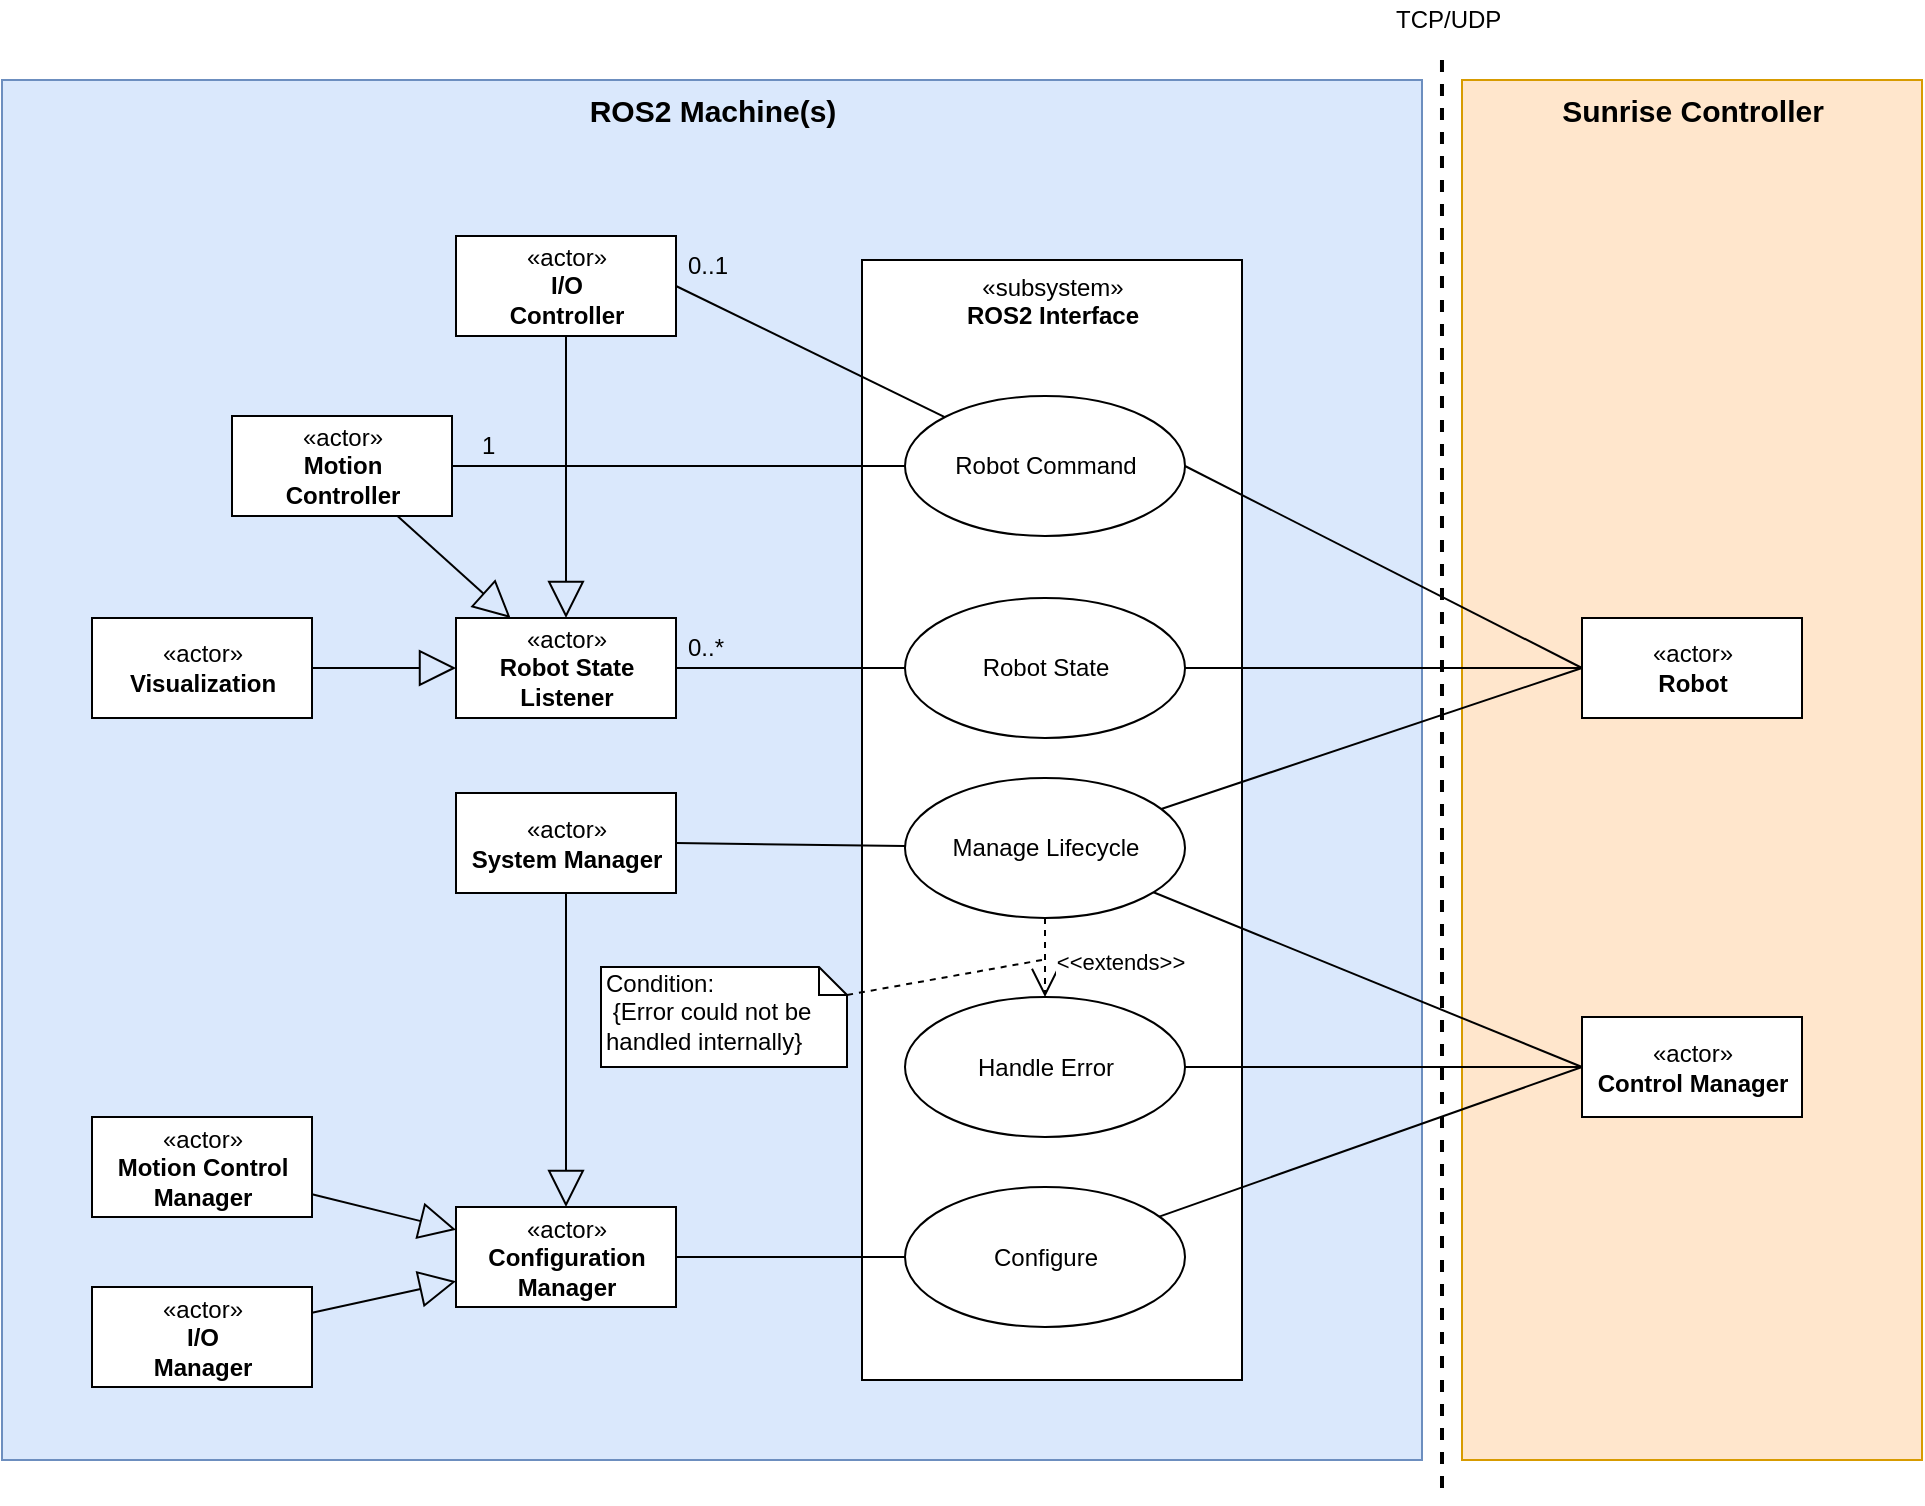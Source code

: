 <mxfile version="11.3.0" type="device" pages="11"><diagram id="NKQX2yKEZH9IK4uxudZv" name="ROS2 IF - Use Case"><mxGraphModel dx="1341" dy="931" grid="1" gridSize="10" guides="1" tooltips="1" connect="1" arrows="1" fold="1" page="1" pageScale="1" pageWidth="850" pageHeight="1100" math="0" shadow="0"><root><mxCell id="0"/><mxCell id="1" parent="0"/><mxCell id="bzCm4UKD02TWTYBbpSeX-28" value="ROS2 Machine(s)" style="html=1;verticalAlign=top;fontSize=15;fontStyle=1;strokeColor=#6c8ebf;fillColor=#dae8fc;" parent="1" vertex="1"><mxGeometry x="400" y="240" width="710" height="690" as="geometry"/></mxCell><mxCell id="bzCm4UKD02TWTYBbpSeX-27" value="Sunrise Controller" style="html=1;verticalAlign=top;fontSize=15;fontStyle=1;strokeColor=#d79b00;fillColor=#ffe6cc;" parent="1" vertex="1"><mxGeometry x="1130" y="240" width="230" height="690" as="geometry"/></mxCell><mxCell id="2OMEHcKNHoH62mBty5pt-5" value="«subsystem»&lt;br&gt;&lt;div&gt;&lt;b&gt;ROS2 Interface&lt;/b&gt;&lt;/div&gt;" style="html=1;align=center;verticalAlign=top;" parent="1" vertex="1"><mxGeometry x="830" y="330" width="190" height="560" as="geometry"/></mxCell><mxCell id="2OMEHcKNHoH62mBty5pt-2" value="&lt;div&gt;Robot Command&lt;/div&gt;" style="ellipse;whiteSpace=wrap;html=1;" parent="1" vertex="1"><mxGeometry x="851.5" y="398" width="140" height="70" as="geometry"/></mxCell><mxCell id="2OMEHcKNHoH62mBty5pt-3" value="Robot State" style="ellipse;whiteSpace=wrap;html=1;" parent="1" vertex="1"><mxGeometry x="851.5" y="499" width="140" height="70" as="geometry"/></mxCell><mxCell id="2OMEHcKNHoH62mBty5pt-8" value="«actor»&lt;br&gt;&lt;div&gt;&lt;b&gt;Motion&lt;/b&gt;&lt;/div&gt;&lt;div&gt;&lt;b&gt;Controller&lt;/b&gt;&lt;/div&gt;" style="html=1;align=center;" parent="1" vertex="1"><mxGeometry x="515" y="408" width="110" height="50" as="geometry"/></mxCell><mxCell id="2OMEHcKNHoH62mBty5pt-15" value="" style="endArrow=none;html=1;edgeStyle=orthogonalEdgeStyle;entryX=0;entryY=0.5;entryDx=0;entryDy=0;" parent="1" source="2OMEHcKNHoH62mBty5pt-8" target="2OMEHcKNHoH62mBty5pt-2" edge="1"><mxGeometry relative="1" as="geometry"><mxPoint x="430" y="433" as="sourcePoint"/><mxPoint x="690" y="433" as="targetPoint"/></mxGeometry></mxCell><mxCell id="2OMEHcKNHoH62mBty5pt-16" value="" style="resizable=0;html=1;align=left;verticalAlign=bottom;labelBackgroundColor=#ffffff;fontSize=10;" parent="2OMEHcKNHoH62mBty5pt-15" connectable="0" vertex="1"><mxGeometry x="-1" relative="1" as="geometry"><mxPoint x="-130" as="offset"/></mxGeometry></mxCell><mxCell id="2OMEHcKNHoH62mBty5pt-17" value="" style="resizable=0;html=1;align=right;verticalAlign=bottom;labelBackgroundColor=#ffffff;fontSize=10;" parent="2OMEHcKNHoH62mBty5pt-15" connectable="0" vertex="1"><mxGeometry x="1" relative="1" as="geometry"/></mxCell><mxCell id="2OMEHcKNHoH62mBty5pt-21" value="«actor»&lt;br&gt;&lt;b&gt;Robot&lt;br&gt;&lt;/b&gt;" style="html=1;align=center;" parent="1" vertex="1"><mxGeometry x="1190" y="509" width="110" height="50" as="geometry"/></mxCell><mxCell id="2OMEHcKNHoH62mBty5pt-22" value="" style="endArrow=none;html=1;exitX=1;exitY=0.5;exitDx=0;exitDy=0;entryX=0;entryY=0.5;entryDx=0;entryDy=0;" parent="1" source="2OMEHcKNHoH62mBty5pt-2" target="2OMEHcKNHoH62mBty5pt-21" edge="1"><mxGeometry relative="1" as="geometry"><mxPoint x="830" y="433" as="sourcePoint"/><mxPoint x="960" y="538" as="targetPoint"/></mxGeometry></mxCell><mxCell id="2OMEHcKNHoH62mBty5pt-23" value="" style="resizable=0;html=1;align=left;verticalAlign=bottom;labelBackgroundColor=#ffffff;fontSize=10;" parent="2OMEHcKNHoH62mBty5pt-22" connectable="0" vertex="1"><mxGeometry x="-1" relative="1" as="geometry"/></mxCell><mxCell id="2OMEHcKNHoH62mBty5pt-24" value="" style="resizable=0;html=1;align=right;verticalAlign=bottom;labelBackgroundColor=#ffffff;fontSize=10;" parent="2OMEHcKNHoH62mBty5pt-22" connectable="0" vertex="1"><mxGeometry x="1" relative="1" as="geometry"/></mxCell><mxCell id="2OMEHcKNHoH62mBty5pt-25" value="" style="endArrow=none;html=1;exitX=1;exitY=0.5;exitDx=0;exitDy=0;entryX=0;entryY=0.5;entryDx=0;entryDy=0;" parent="1" source="2OMEHcKNHoH62mBty5pt-3" target="2OMEHcKNHoH62mBty5pt-21" edge="1"><mxGeometry relative="1" as="geometry"><mxPoint x="840" y="443" as="sourcePoint"/><mxPoint x="970" y="443" as="targetPoint"/></mxGeometry></mxCell><mxCell id="2OMEHcKNHoH62mBty5pt-26" value="" style="resizable=0;html=1;align=left;verticalAlign=bottom;labelBackgroundColor=#ffffff;fontSize=10;" parent="2OMEHcKNHoH62mBty5pt-25" connectable="0" vertex="1"><mxGeometry x="-1" relative="1" as="geometry"/></mxCell><mxCell id="2OMEHcKNHoH62mBty5pt-27" value="" style="resizable=0;html=1;align=right;verticalAlign=bottom;labelBackgroundColor=#ffffff;fontSize=10;" parent="2OMEHcKNHoH62mBty5pt-25" connectable="0" vertex="1"><mxGeometry x="1" relative="1" as="geometry"/></mxCell><mxCell id="2OMEHcKNHoH62mBty5pt-28" value="«actor»&lt;br&gt;&lt;b&gt;Visualization&lt;/b&gt;" style="html=1;align=center;" parent="1" vertex="1"><mxGeometry x="445" y="509" width="110" height="50" as="geometry"/></mxCell><mxCell id="2OMEHcKNHoH62mBty5pt-34" value="«actor»&lt;br&gt;&lt;div&gt;&lt;b&gt;I/O&lt;/b&gt;&lt;/div&gt;&lt;div&gt;&lt;b&gt;Manager&lt;/b&gt;&lt;/div&gt;" style="html=1;align=center;" parent="1" vertex="1"><mxGeometry x="445" y="843.5" width="110" height="50" as="geometry"/></mxCell><mxCell id="2OMEHcKNHoH62mBty5pt-40" value="«actor»&lt;br&gt;&lt;div&gt;&lt;b&gt;Motion Control&lt;/b&gt;&lt;/div&gt;&lt;div&gt;&lt;b&gt;Manager&lt;/b&gt;&lt;/div&gt;" style="html=1;align=center;" parent="1" vertex="1"><mxGeometry x="445" y="758.5" width="110" height="50" as="geometry"/></mxCell><mxCell id="2OMEHcKNHoH62mBty5pt-46" value="«actor»&lt;br&gt;&lt;div&gt;&lt;b&gt;Control&amp;nbsp;&lt;/b&gt;&lt;b&gt;Manager&lt;/b&gt;&lt;/div&gt;" style="html=1;align=center;" parent="1" vertex="1"><mxGeometry x="1190" y="708.5" width="110" height="50" as="geometry"/></mxCell><mxCell id="2OMEHcKNHoH62mBty5pt-53" value="Handle Error" style="ellipse;whiteSpace=wrap;html=1;align=center;" parent="1" vertex="1"><mxGeometry x="851.5" y="698.5" width="140" height="70" as="geometry"/></mxCell><mxCell id="2OMEHcKNHoH62mBty5pt-58" value="" style="endArrow=none;html=1;entryX=0;entryY=0.5;entryDx=0;entryDy=0;" parent="1" source="2OMEHcKNHoH62mBty5pt-53" target="2OMEHcKNHoH62mBty5pt-46" edge="1"><mxGeometry relative="1" as="geometry"><mxPoint x="767.5" y="508.5" as="sourcePoint"/><mxPoint x="970.5" y="389.5" as="targetPoint"/></mxGeometry></mxCell><mxCell id="2OMEHcKNHoH62mBty5pt-59" value="" style="resizable=0;html=1;align=left;verticalAlign=bottom;labelBackgroundColor=#ffffff;fontSize=10;" parent="2OMEHcKNHoH62mBty5pt-58" connectable="0" vertex="1"><mxGeometry x="-1" relative="1" as="geometry"/></mxCell><mxCell id="2OMEHcKNHoH62mBty5pt-60" value="" style="resizable=0;html=1;align=right;verticalAlign=bottom;labelBackgroundColor=#ffffff;fontSize=10;" parent="2OMEHcKNHoH62mBty5pt-58" connectable="0" vertex="1"><mxGeometry x="1" relative="1" as="geometry"/></mxCell><mxCell id="2OMEHcKNHoH62mBty5pt-73" value="&lt;div&gt;Configure&lt;/div&gt;" style="ellipse;whiteSpace=wrap;html=1;align=center;" parent="1" vertex="1"><mxGeometry x="851.5" y="793.5" width="140" height="70" as="geometry"/></mxCell><mxCell id="2OMEHcKNHoH62mBty5pt-79" value="" style="endArrow=none;html=1;entryX=0;entryY=0.5;entryDx=0;entryDy=0;" parent="1" source="2OMEHcKNHoH62mBty5pt-87" target="2OMEHcKNHoH62mBty5pt-46" edge="1"><mxGeometry relative="1" as="geometry"><mxPoint x="872" y="738.5" as="sourcePoint"/><mxPoint x="1070" y="593.5" as="targetPoint"/></mxGeometry></mxCell><mxCell id="2OMEHcKNHoH62mBty5pt-80" value="" style="resizable=0;html=1;align=left;verticalAlign=bottom;labelBackgroundColor=#ffffff;fontSize=10;" parent="2OMEHcKNHoH62mBty5pt-79" connectable="0" vertex="1"><mxGeometry x="-1" relative="1" as="geometry"/></mxCell><mxCell id="2OMEHcKNHoH62mBty5pt-81" value="" style="resizable=0;html=1;align=right;verticalAlign=bottom;labelBackgroundColor=#ffffff;fontSize=10;" parent="2OMEHcKNHoH62mBty5pt-79" connectable="0" vertex="1"><mxGeometry x="1" relative="1" as="geometry"/></mxCell><mxCell id="2OMEHcKNHoH62mBty5pt-87" value="&lt;div&gt;Manage Lifecycle&lt;/div&gt;" style="ellipse;whiteSpace=wrap;html=1;align=center;" parent="1" vertex="1"><mxGeometry x="851.5" y="589" width="140" height="70" as="geometry"/></mxCell><mxCell id="2OMEHcKNHoH62mBty5pt-90" value="«actor»&lt;br&gt;&lt;div&gt;&lt;b&gt;I/O&lt;/b&gt;&lt;/div&gt;&lt;div&gt;&lt;b&gt;Controller&lt;/b&gt;&lt;/div&gt;" style="html=1;align=center;" parent="1" vertex="1"><mxGeometry x="627" y="318" width="110" height="50" as="geometry"/></mxCell><mxCell id="2OMEHcKNHoH62mBty5pt-92" value="" style="endArrow=none;html=1;exitX=1;exitY=0.5;exitDx=0;exitDy=0;" parent="1" source="2OMEHcKNHoH62mBty5pt-90" target="2OMEHcKNHoH62mBty5pt-2" edge="1"><mxGeometry relative="1" as="geometry"><mxPoint x="440" y="443" as="sourcePoint"/><mxPoint x="851.167" y="342.833" as="targetPoint"/></mxGeometry></mxCell><mxCell id="2OMEHcKNHoH62mBty5pt-93" value="" style="resizable=0;html=1;align=left;verticalAlign=bottom;labelBackgroundColor=#ffffff;fontSize=10;" parent="2OMEHcKNHoH62mBty5pt-92" connectable="0" vertex="1"><mxGeometry x="-1" relative="1" as="geometry"><mxPoint x="-130" as="offset"/></mxGeometry></mxCell><mxCell id="2OMEHcKNHoH62mBty5pt-94" value="" style="resizable=0;html=1;align=right;verticalAlign=bottom;labelBackgroundColor=#ffffff;fontSize=10;" parent="2OMEHcKNHoH62mBty5pt-92" connectable="0" vertex="1"><mxGeometry x="1" relative="1" as="geometry"/></mxCell><mxCell id="2OMEHcKNHoH62mBty5pt-105" value="" style="endArrow=none;html=1;entryX=0;entryY=0.5;entryDx=0;entryDy=0;" parent="1" source="2OMEHcKNHoH62mBty5pt-73" target="2OMEHcKNHoH62mBty5pt-46" edge="1"><mxGeometry relative="1" as="geometry"><mxPoint x="993.5" y="1105" as="sourcePoint"/><mxPoint x="1100.5" y="778.5" as="targetPoint"/></mxGeometry></mxCell><mxCell id="2OMEHcKNHoH62mBty5pt-106" value="" style="resizable=0;html=1;align=left;verticalAlign=bottom;labelBackgroundColor=#ffffff;fontSize=10;" parent="2OMEHcKNHoH62mBty5pt-105" connectable="0" vertex="1"><mxGeometry x="-1" relative="1" as="geometry"/></mxCell><mxCell id="2OMEHcKNHoH62mBty5pt-107" value="" style="resizable=0;html=1;align=right;verticalAlign=bottom;labelBackgroundColor=#ffffff;fontSize=10;" parent="2OMEHcKNHoH62mBty5pt-105" connectable="0" vertex="1"><mxGeometry x="1" relative="1" as="geometry"/></mxCell><mxCell id="m3tTbDQ9BiwpVsfi7Qmq-3" value="" style="endArrow=none;html=1;entryX=0;entryY=0.5;entryDx=0;entryDy=0;" parent="1" source="2OMEHcKNHoH62mBty5pt-87" target="2OMEHcKNHoH62mBty5pt-21" edge="1"><mxGeometry relative="1" as="geometry"><mxPoint x="998" y="537" as="sourcePoint"/><mxPoint x="1107" y="455" as="targetPoint"/></mxGeometry></mxCell><mxCell id="m3tTbDQ9BiwpVsfi7Qmq-4" value="" style="resizable=0;html=1;align=left;verticalAlign=bottom;labelBackgroundColor=#ffffff;fontSize=10;" parent="m3tTbDQ9BiwpVsfi7Qmq-3" connectable="0" vertex="1"><mxGeometry x="-1" relative="1" as="geometry"/></mxCell><mxCell id="m3tTbDQ9BiwpVsfi7Qmq-5" value="" style="resizable=0;html=1;align=right;verticalAlign=bottom;labelBackgroundColor=#ffffff;fontSize=10;" parent="m3tTbDQ9BiwpVsfi7Qmq-3" connectable="0" vertex="1"><mxGeometry x="1" relative="1" as="geometry"/></mxCell><mxCell id="G0mbRGU4IfVOHiw54zRd-2" style="edgeStyle=none;rounded=0;orthogonalLoop=1;jettySize=auto;html=1;exitX=1;exitY=0.5;exitDx=0;exitDy=0;endArrow=none;endFill=0;" parent="1" source="G0mbRGU4IfVOHiw54zRd-1" target="2OMEHcKNHoH62mBty5pt-87" edge="1"><mxGeometry relative="1" as="geometry"/></mxCell><mxCell id="G0mbRGU4IfVOHiw54zRd-1" value="«actor»&lt;br&gt;&lt;b&gt;System Manager&lt;/b&gt;" style="html=1;align=center;" parent="1" vertex="1"><mxGeometry x="627" y="596.5" width="110" height="50" as="geometry"/></mxCell><mxCell id="acGJDWVVV2qBxtPMchfW-1" value="&amp;lt;&amp;lt;extends&amp;gt;&amp;gt;" style="endArrow=open;endSize=12;dashed=1;html=1;align=center;verticalAlign=middle;" parent="1" source="2OMEHcKNHoH62mBty5pt-87" target="2OMEHcKNHoH62mBty5pt-53" edge="1"><mxGeometry x="0.114" y="37" width="160" relative="1" as="geometry"><mxPoint x="883.581" y="853.036" as="sourcePoint"/><mxPoint x="661.919" y="892.964" as="targetPoint"/><mxPoint as="offset"/></mxGeometry></mxCell><mxCell id="bzCm4UKD02TWTYBbpSeX-4" value="«actor»&lt;br&gt;&lt;b&gt;Robot State&lt;br&gt;Listener&lt;br&gt;&lt;/b&gt;" style="html=1;align=center;" parent="1" vertex="1"><mxGeometry x="627" y="509" width="110" height="50" as="geometry"/></mxCell><mxCell id="bzCm4UKD02TWTYBbpSeX-5" value="" style="endArrow=none;html=1;edgeStyle=orthogonalEdgeStyle;" parent="1" source="bzCm4UKD02TWTYBbpSeX-4" target="2OMEHcKNHoH62mBty5pt-3" edge="1"><mxGeometry relative="1" as="geometry"><mxPoint x="440" y="443" as="sourcePoint"/><mxPoint x="861" y="534" as="targetPoint"/></mxGeometry></mxCell><mxCell id="bzCm4UKD02TWTYBbpSeX-6" value="" style="resizable=0;html=1;align=left;verticalAlign=bottom;labelBackgroundColor=#ffffff;fontSize=10;" parent="bzCm4UKD02TWTYBbpSeX-5" connectable="0" vertex="1"><mxGeometry x="-1" relative="1" as="geometry"><mxPoint x="-130" as="offset"/></mxGeometry></mxCell><mxCell id="bzCm4UKD02TWTYBbpSeX-7" value="" style="resizable=0;html=1;align=right;verticalAlign=bottom;labelBackgroundColor=#ffffff;fontSize=10;" parent="bzCm4UKD02TWTYBbpSeX-5" connectable="0" vertex="1"><mxGeometry x="1" relative="1" as="geometry"/></mxCell><mxCell id="bzCm4UKD02TWTYBbpSeX-11" value="0..*" style="text;html=1;resizable=0;points=[];autosize=1;align=left;verticalAlign=top;spacingTop=-4;" parent="1" vertex="1"><mxGeometry x="741" y="514" width="30" height="20" as="geometry"/></mxCell><mxCell id="bzCm4UKD02TWTYBbpSeX-16" value="" style="endArrow=block;endSize=16;endFill=0;html=1;" parent="1" source="2OMEHcKNHoH62mBty5pt-28" target="bzCm4UKD02TWTYBbpSeX-4" edge="1"><mxGeometry width="160" relative="1" as="geometry"><mxPoint x="405" y="680" as="sourcePoint"/><mxPoint x="565" y="680" as="targetPoint"/></mxGeometry></mxCell><mxCell id="bzCm4UKD02TWTYBbpSeX-17" value="" style="endArrow=block;endSize=16;endFill=0;html=1;" parent="1" source="2OMEHcKNHoH62mBty5pt-8" target="bzCm4UKD02TWTYBbpSeX-4" edge="1"><mxGeometry width="160" relative="1" as="geometry"><mxPoint x="525" y="544" as="sourcePoint"/><mxPoint x="635" y="544" as="targetPoint"/></mxGeometry></mxCell><mxCell id="bzCm4UKD02TWTYBbpSeX-18" value="" style="endArrow=block;endSize=16;endFill=0;html=1;" parent="1" source="2OMEHcKNHoH62mBty5pt-90" target="bzCm4UKD02TWTYBbpSeX-4" edge="1"><mxGeometry width="160" relative="1" as="geometry"><mxPoint x="607.228" y="468" as="sourcePoint"/><mxPoint x="662.772" y="519" as="targetPoint"/></mxGeometry></mxCell><mxCell id="bzCm4UKD02TWTYBbpSeX-19" value="1" style="text;html=1;resizable=0;points=[];autosize=1;align=left;verticalAlign=top;spacingTop=-4;" parent="1" vertex="1"><mxGeometry x="638" y="413" width="20" height="20" as="geometry"/></mxCell><mxCell id="bzCm4UKD02TWTYBbpSeX-20" value="0..1" style="text;html=1;resizable=0;points=[];autosize=1;align=left;verticalAlign=top;spacingTop=-4;" parent="1" vertex="1"><mxGeometry x="741" y="323" width="40" height="20" as="geometry"/></mxCell><mxCell id="bzCm4UKD02TWTYBbpSeX-22" style="edgeStyle=none;rounded=0;orthogonalLoop=1;jettySize=auto;html=1;endArrow=none;endFill=0;dashed=1;strokeWidth=2;exitX=0.357;exitY=1.5;exitDx=0;exitDy=0;exitPerimeter=0;" parent="1" source="bzCm4UKD02TWTYBbpSeX-24" edge="1"><mxGeometry relative="1" as="geometry"><mxPoint x="1120" y="240" as="sourcePoint"/><mxPoint x="1120" y="950" as="targetPoint"/></mxGeometry></mxCell><mxCell id="bzCm4UKD02TWTYBbpSeX-24" value="TCP/UDP" style="text;html=1;resizable=0;points=[];autosize=1;align=left;verticalAlign=top;spacingTop=-4;" parent="1" vertex="1"><mxGeometry x="1095" y="200" width="70" height="20" as="geometry"/></mxCell><mxCell id="bzCm4UKD02TWTYBbpSeX-29" value="&lt;div&gt;Condition:&lt;/div&gt;&lt;div&gt;&amp;nbsp;{Error could not be handled internally}&lt;br&gt;&lt;/div&gt;" style="shape=note;whiteSpace=wrap;html=1;size=14;verticalAlign=top;align=left;spacingTop=-6;" parent="1" vertex="1"><mxGeometry x="699.5" y="683.5" width="123" height="50" as="geometry"/></mxCell><mxCell id="bzCm4UKD02TWTYBbpSeX-30" value="" style="endArrow=none;dashed=1;html=1;align=center;" parent="1" target="bzCm4UKD02TWTYBbpSeX-29" edge="1"><mxGeometry width="50" height="50" relative="1" as="geometry"><mxPoint x="920" y="680" as="sourcePoint"/><mxPoint x="805" y="940" as="targetPoint"/></mxGeometry></mxCell><mxCell id="1l9TLBu2StS2zHtlYHRn-2" style="rounded=0;orthogonalLoop=1;jettySize=auto;html=1;exitX=1;exitY=0.5;exitDx=0;exitDy=0;endArrow=none;endFill=0;" parent="1" source="1l9TLBu2StS2zHtlYHRn-1" target="2OMEHcKNHoH62mBty5pt-73" edge="1"><mxGeometry relative="1" as="geometry"/></mxCell><mxCell id="1l9TLBu2StS2zHtlYHRn-1" value="«actor»&lt;br&gt;&lt;b&gt;Configuration &lt;br&gt;Manager&lt;/b&gt;" style="html=1;align=center;" parent="1" vertex="1"><mxGeometry x="627" y="803.5" width="110" height="50" as="geometry"/></mxCell><mxCell id="1l9TLBu2StS2zHtlYHRn-4" value="" style="endArrow=block;endSize=16;endFill=0;html=1;" parent="1" source="2OMEHcKNHoH62mBty5pt-40" target="1l9TLBu2StS2zHtlYHRn-1" edge="1"><mxGeometry width="160" relative="1" as="geometry"><mxPoint x="565" y="544.0" as="sourcePoint"/><mxPoint x="637" y="544.0" as="targetPoint"/></mxGeometry></mxCell><mxCell id="1l9TLBu2StS2zHtlYHRn-5" value="" style="endArrow=block;endSize=16;endFill=0;html=1;" parent="1" source="2OMEHcKNHoH62mBty5pt-34" target="1l9TLBu2StS2zHtlYHRn-1" edge="1"><mxGeometry width="160" relative="1" as="geometry"><mxPoint x="565" y="843.61" as="sourcePoint"/><mxPoint x="637" y="863.39" as="targetPoint"/></mxGeometry></mxCell><mxCell id="1l9TLBu2StS2zHtlYHRn-6" value="" style="endArrow=block;endSize=16;endFill=0;html=1;" parent="1" source="G0mbRGU4IfVOHiw54zRd-1" target="1l9TLBu2StS2zHtlYHRn-1" edge="1"><mxGeometry width="160" relative="1" as="geometry"><mxPoint x="565" y="843.61" as="sourcePoint"/><mxPoint x="637" y="863.39" as="targetPoint"/></mxGeometry></mxCell></root></mxGraphModel></diagram><diagram name="General App - Component" id="m6CpsCsyD15cUgld7GeI"><mxGraphModel dx="2428" dy="1095" grid="1" gridSize="10" guides="1" tooltips="1" connect="1" arrows="1" fold="1" page="1" pageScale="1" pageWidth="850" pageHeight="1100" math="0" shadow="0"><root><mxCell id="0Ma91a3IFH73Csn3ywkF-0"/><mxCell id="0Ma91a3IFH73Csn3ywkF-1" parent="0Ma91a3IFH73Csn3ywkF-0"/><mxCell id="0Ma91a3IFH73Csn3ywkF-2" value="&lt;p style=&quot;margin: 0px ; margin-top: 6px ; text-align: center&quot;&gt;&lt;b&gt;ROS2 Machine(s)&lt;/b&gt;&lt;/p&gt;&lt;hr&gt;&lt;p style=&quot;margin: 0px ; margin-left: 8px&quot;&gt;&lt;br&gt;&lt;/p&gt;" style="align=left;overflow=fill;html=1;fontSize=12;fillColor=#cce5ff;strokeColor=#36393d;" parent="0Ma91a3IFH73Csn3ywkF-1" vertex="1"><mxGeometry x="-800" y="196" width="1240" height="524" as="geometry"/></mxCell><mxCell id="0Ma91a3IFH73Csn3ywkF-3" value="" style="shape=component;jettyWidth=8;jettyHeight=4;" parent="0Ma91a3IFH73Csn3ywkF-2" vertex="1"><mxGeometry x="1" width="20" height="20" relative="1" as="geometry"><mxPoint x="-24" y="4" as="offset"/></mxGeometry></mxCell><mxCell id="0Ma91a3IFH73Csn3ywkF-7" value="&lt;p style=&quot;margin: 0px ; margin-top: 6px ; text-align: center&quot;&gt;&lt;b&gt;Sunrise Controller&lt;/b&gt;&lt;/p&gt;&lt;hr&gt;&lt;p style=&quot;margin: 0px ; margin-left: 8px&quot;&gt;&lt;br&gt;&lt;/p&gt;" style="align=left;overflow=fill;html=1;fontSize=12;fillColor=#ffcc99;strokeColor=#36393d;" parent="0Ma91a3IFH73Csn3ywkF-1" vertex="1"><mxGeometry x="560" y="200" width="240" height="520" as="geometry"/></mxCell><mxCell id="0Ma91a3IFH73Csn3ywkF-8" value="" style="shape=component;jettyWidth=8;jettyHeight=4;" parent="0Ma91a3IFH73Csn3ywkF-7" vertex="1"><mxGeometry x="1" width="20" height="20" relative="1" as="geometry"><mxPoint x="-24" y="4" as="offset"/></mxGeometry></mxCell><mxCell id="0Ma91a3IFH73Csn3ywkF-11" value="&lt;b&gt;&lt;font style=&quot;font-size: 15px&quot;&gt;ROS2 Interface&lt;/font&gt;&lt;/b&gt;" style="html=1;fillColor=#f5f5f5;strokeColor=#666666;fontColor=#333333;" parent="0Ma91a3IFH73Csn3ywkF-1" vertex="1"><mxGeometry x="220" y="250" width="153" height="450" as="geometry"/></mxCell><mxCell id="0Ma91a3IFH73Csn3ywkF-12" value="" style="shape=component;jettyWidth=8;jettyHeight=4;" parent="0Ma91a3IFH73Csn3ywkF-11" vertex="1"><mxGeometry x="1" width="20" height="20" relative="1" as="geometry"><mxPoint x="-27" y="7" as="offset"/></mxGeometry></mxCell><mxCell id="0Ma91a3IFH73Csn3ywkF-13" value="" style="rounded=0;orthogonalLoop=1;jettySize=auto;html=1;endArrow=halfCircle;endFill=0;endSize=6;strokeWidth=1;fontSize=15;exitX=1;exitY=0.5;exitDx=0;exitDy=0;" parent="0Ma91a3IFH73Csn3ywkF-1" source="0Ma91a3IFH73Csn3ywkF-24" edge="1"><mxGeometry relative="1" as="geometry"><mxPoint x="-220" y="700" as="sourcePoint"/><mxPoint x="400" y="345" as="targetPoint"/></mxGeometry></mxCell><mxCell id="0Ma91a3IFH73Csn3ywkF-14" style="edgeStyle=none;rounded=0;orthogonalLoop=1;jettySize=auto;html=1;exitX=0;exitY=0.5;exitDx=0;exitDy=0;startArrow=none;startFill=0;endArrow=none;endFill=0;strokeWidth=1;fontSize=15;" parent="0Ma91a3IFH73Csn3ywkF-1" source="0Ma91a3IFH73Csn3ywkF-23" edge="1"><mxGeometry relative="1" as="geometry"><mxPoint x="400" y="345" as="targetPoint"/></mxGeometry></mxCell><mxCell id="0Ma91a3IFH73Csn3ywkF-15" value="" style="edgeStyle=none;rounded=0;orthogonalLoop=1;jettySize=auto;html=1;startArrow=open;startFill=0;endArrow=none;endFill=0;strokeWidth=1;fontSize=15;dashed=1;" parent="0Ma91a3IFH73Csn3ywkF-1" source="0Ma91a3IFH73Csn3ywkF-16" edge="1"><mxGeometry relative="1" as="geometry"><mxPoint x="470" y="345" as="targetPoint"/></mxGeometry></mxCell><mxCell id="0Ma91a3IFH73Csn3ywkF-16" value="" style="ellipse;whiteSpace=wrap;html=1;fontFamily=Helvetica;fontSize=12;fontColor=#000000;align=center;strokeColor=#000000;fillColor=#ffffff;points=[];aspect=fixed;resizable=0;" parent="0Ma91a3IFH73Csn3ywkF-1" vertex="1"><mxGeometry x="530" y="340" width="10" height="10" as="geometry"/></mxCell><mxCell id="0Ma91a3IFH73Csn3ywkF-17" style="edgeStyle=none;rounded=0;orthogonalLoop=1;jettySize=auto;html=1;exitX=0;exitY=0.5;exitDx=0;exitDy=0;startArrow=none;startFill=0;endArrow=none;endFill=0;strokeWidth=1;fontSize=15;" parent="0Ma91a3IFH73Csn3ywkF-1" source="0Ma91a3IFH73Csn3ywkF-168" target="0Ma91a3IFH73Csn3ywkF-16" edge="1"><mxGeometry relative="1" as="geometry"/></mxCell><mxCell id="0Ma91a3IFH73Csn3ywkF-18" value="" style="rounded=0;orthogonalLoop=1;jettySize=auto;html=1;endArrow=halfCircle;endFill=0;endSize=6;strokeWidth=1;fontSize=15;exitX=1;exitY=0.5;exitDx=0;exitDy=0;" parent="0Ma91a3IFH73Csn3ywkF-1" source="0Ma91a3IFH73Csn3ywkF-23" edge="1"><mxGeometry relative="1" as="geometry"><mxPoint x="380" y="355" as="sourcePoint"/><mxPoint x="470" y="345" as="targetPoint"/></mxGeometry></mxCell><mxCell id="0Ma91a3IFH73Csn3ywkF-19" value="FRI" style="text;html=1;resizable=0;points=[];autosize=1;align=right;verticalAlign=top;spacingTop=-4;fontSize=12;" parent="0Ma91a3IFH73Csn3ywkF-1" vertex="1"><mxGeometry x="520" y="317" width="40" height="20" as="geometry"/></mxCell><mxCell id="0Ma91a3IFH73Csn3ywkF-20" style="edgeStyle=none;rounded=0;orthogonalLoop=1;jettySize=auto;html=1;exitX=1;exitY=0.5;exitDx=0;exitDy=0;startArrow=none;startFill=0;endArrow=none;endFill=0;strokeWidth=1;fontSize=15;" parent="0Ma91a3IFH73Csn3ywkF-1" source="0Ma91a3IFH73Csn3ywkF-22" target="0Ma91a3IFH73Csn3ywkF-175" edge="1"><mxGeometry relative="1" as="geometry"/></mxCell><mxCell id="0Ma91a3IFH73Csn3ywkF-21" style="edgeStyle=none;rounded=0;orthogonalLoop=1;jettySize=auto;html=1;exitX=0;exitY=0.5;exitDx=0;exitDy=0;startArrow=none;startFill=0;endArrow=none;endFill=0;strokeWidth=1;fontSize=15;" parent="0Ma91a3IFH73Csn3ywkF-1" source="0Ma91a3IFH73Csn3ywkF-22" target="0Ma91a3IFH73Csn3ywkF-26" edge="1"><mxGeometry relative="1" as="geometry"/></mxCell><mxCell id="0Ma91a3IFH73Csn3ywkF-22" value="" style="rounded=0;whiteSpace=wrap;html=1;strokeColor=#000000;fontSize=15;" parent="0Ma91a3IFH73Csn3ywkF-1" vertex="1"><mxGeometry x="555" y="577" width="10" height="10" as="geometry"/></mxCell><mxCell id="0Ma91a3IFH73Csn3ywkF-23" value="" style="rounded=0;whiteSpace=wrap;html=1;strokeColor=#000000;fontSize=15;" parent="0Ma91a3IFH73Csn3ywkF-1" vertex="1"><mxGeometry x="435" y="340" width="10" height="10" as="geometry"/></mxCell><mxCell id="0Ma91a3IFH73Csn3ywkF-24" value="" style="rounded=0;whiteSpace=wrap;html=1;strokeColor=#000000;fontSize=15;imageAspect=1;" parent="0Ma91a3IFH73Csn3ywkF-1" vertex="1"><mxGeometry x="365" y="340" width="10" height="10" as="geometry"/></mxCell><mxCell id="0Ma91a3IFH73Csn3ywkF-25" value="" style="ellipse;whiteSpace=wrap;html=1;fontFamily=Helvetica;fontSize=12;fontColor=#000000;align=center;strokeColor=#000000;fillColor=#ffffff;points=[];aspect=fixed;resizable=0;" parent="0Ma91a3IFH73Csn3ywkF-1" vertex="1"><mxGeometry x="530" y="495" width="10" height="10" as="geometry"/></mxCell><mxCell id="0Ma91a3IFH73Csn3ywkF-26" value="" style="ellipse;whiteSpace=wrap;html=1;fontFamily=Helvetica;fontSize=12;fontColor=#000000;align=center;strokeColor=#000000;fillColor=#ffffff;points=[];aspect=fixed;resizable=0;" parent="0Ma91a3IFH73Csn3ywkF-1" vertex="1"><mxGeometry x="530" y="577" width="10" height="10" as="geometry"/></mxCell><mxCell id="0Ma91a3IFH73Csn3ywkF-27" style="edgeStyle=none;rounded=0;orthogonalLoop=1;jettySize=auto;html=1;exitX=0;exitY=0.5;exitDx=0;exitDy=0;startArrow=none;startFill=0;endArrow=none;endFill=0;strokeWidth=1;fontSize=15;" parent="0Ma91a3IFH73Csn3ywkF-1" source="0Ma91a3IFH73Csn3ywkF-177" target="0Ma91a3IFH73Csn3ywkF-25" edge="1"><mxGeometry relative="1" as="geometry"/></mxCell><mxCell id="0Ma91a3IFH73Csn3ywkF-28" value="Configure" style="text;html=1;resizable=0;points=[];autosize=1;align=right;verticalAlign=top;spacingTop=-4;fontSize=12;" parent="0Ma91a3IFH73Csn3ywkF-1" vertex="1"><mxGeometry x="480" y="515" width="80" height="20" as="geometry"/></mxCell><mxCell id="0Ma91a3IFH73Csn3ywkF-29" value="State Propagation" style="text;html=1;resizable=0;points=[];autosize=1;align=right;verticalAlign=top;spacingTop=-4;fontSize=12;" parent="0Ma91a3IFH73Csn3ywkF-1" vertex="1"><mxGeometry x="450" y="556" width="110" height="20" as="geometry"/></mxCell><mxCell id="0Ma91a3IFH73Csn3ywkF-30" value="Manage Lifecycle" style="text;html=1;resizable=0;points=[];autosize=1;align=right;verticalAlign=top;spacingTop=-4;fontSize=12;" parent="0Ma91a3IFH73Csn3ywkF-1" vertex="1"><mxGeometry x="430" y="475" width="130" height="20" as="geometry"/></mxCell><mxCell id="0Ma91a3IFH73Csn3ywkF-31" value="" style="rounded=0;orthogonalLoop=1;jettySize=auto;html=1;endArrow=halfCircle;endFill=0;endSize=6;strokeWidth=1;fontSize=15;exitX=1;exitY=0.5;exitDx=0;exitDy=0;" parent="0Ma91a3IFH73Csn3ywkF-1" source="0Ma91a3IFH73Csn3ywkF-35" edge="1"><mxGeometry relative="1" as="geometry"><mxPoint x="-220" y="937" as="sourcePoint"/><mxPoint x="400" y="582.0" as="targetPoint"/></mxGeometry></mxCell><mxCell id="0Ma91a3IFH73Csn3ywkF-32" style="edgeStyle=none;rounded=0;orthogonalLoop=1;jettySize=auto;html=1;exitX=0;exitY=0.5;exitDx=0;exitDy=0;startArrow=none;startFill=0;endArrow=none;endFill=0;strokeWidth=1;fontSize=15;" parent="0Ma91a3IFH73Csn3ywkF-1" source="0Ma91a3IFH73Csn3ywkF-34" edge="1"><mxGeometry relative="1" as="geometry"><mxPoint x="400" y="582.0" as="targetPoint"/></mxGeometry></mxCell><mxCell id="0Ma91a3IFH73Csn3ywkF-33" value="" style="rounded=0;orthogonalLoop=1;jettySize=auto;html=1;endArrow=halfCircle;endFill=0;endSize=6;strokeWidth=1;fontSize=15;exitX=1;exitY=0.5;exitDx=0;exitDy=0;" parent="0Ma91a3IFH73Csn3ywkF-1" source="0Ma91a3IFH73Csn3ywkF-34" edge="1"><mxGeometry relative="1" as="geometry"><mxPoint x="380" y="592" as="sourcePoint"/><mxPoint x="470" y="582.0" as="targetPoint"/></mxGeometry></mxCell><mxCell id="0Ma91a3IFH73Csn3ywkF-34" value="" style="rounded=0;whiteSpace=wrap;html=1;strokeColor=#000000;fontSize=15;" parent="0Ma91a3IFH73Csn3ywkF-1" vertex="1"><mxGeometry x="435" y="577" width="10" height="10" as="geometry"/></mxCell><mxCell id="0Ma91a3IFH73Csn3ywkF-35" value="" style="rounded=0;whiteSpace=wrap;html=1;strokeColor=#000000;fontSize=15;imageAspect=1;" parent="0Ma91a3IFH73Csn3ywkF-1" vertex="1"><mxGeometry x="365" y="577" width="10" height="10" as="geometry"/></mxCell><mxCell id="0Ma91a3IFH73Csn3ywkF-36" value="" style="edgeStyle=none;rounded=0;orthogonalLoop=1;jettySize=auto;html=1;startArrow=open;startFill=0;endArrow=none;endFill=0;strokeWidth=1;fontSize=15;dashed=1;" parent="0Ma91a3IFH73Csn3ywkF-1" edge="1"><mxGeometry relative="1" as="geometry"><mxPoint x="530.0" y="582.0" as="sourcePoint"/><mxPoint x="470" y="582.0" as="targetPoint"/></mxGeometry></mxCell><mxCell id="0Ma91a3IFH73Csn3ywkF-37" value="" style="rounded=0;orthogonalLoop=1;jettySize=auto;html=1;endArrow=halfCircle;endFill=0;endSize=6;strokeWidth=1;fontSize=15;exitX=1;exitY=0.5;exitDx=0;exitDy=0;" parent="0Ma91a3IFH73Csn3ywkF-1" source="0Ma91a3IFH73Csn3ywkF-42" edge="1"><mxGeometry relative="1" as="geometry"><mxPoint x="-220" y="896" as="sourcePoint"/><mxPoint x="400" y="541.0" as="targetPoint"/></mxGeometry></mxCell><mxCell id="0Ma91a3IFH73Csn3ywkF-38" style="edgeStyle=none;rounded=0;orthogonalLoop=1;jettySize=auto;html=1;exitX=0;exitY=0.5;exitDx=0;exitDy=0;startArrow=none;startFill=0;endArrow=none;endFill=0;strokeWidth=1;fontSize=15;" parent="0Ma91a3IFH73Csn3ywkF-1" source="0Ma91a3IFH73Csn3ywkF-41" edge="1"><mxGeometry relative="1" as="geometry"><mxPoint x="400" y="541.0" as="targetPoint"/></mxGeometry></mxCell><mxCell id="0Ma91a3IFH73Csn3ywkF-39" value="" style="edgeStyle=none;rounded=0;orthogonalLoop=1;jettySize=auto;html=1;startArrow=open;startFill=0;endArrow=none;endFill=0;strokeWidth=1;fontSize=15;dashed=1;" parent="0Ma91a3IFH73Csn3ywkF-1" edge="1"><mxGeometry relative="1" as="geometry"><mxPoint x="530.0" y="541.0" as="sourcePoint"/><mxPoint x="470" y="541.0" as="targetPoint"/></mxGeometry></mxCell><mxCell id="0Ma91a3IFH73Csn3ywkF-40" value="" style="rounded=0;orthogonalLoop=1;jettySize=auto;html=1;endArrow=halfCircle;endFill=0;endSize=6;strokeWidth=1;fontSize=15;exitX=1;exitY=0.5;exitDx=0;exitDy=0;" parent="0Ma91a3IFH73Csn3ywkF-1" source="0Ma91a3IFH73Csn3ywkF-41" edge="1"><mxGeometry relative="1" as="geometry"><mxPoint x="380" y="551" as="sourcePoint"/><mxPoint x="470" y="541.0" as="targetPoint"/></mxGeometry></mxCell><mxCell id="0Ma91a3IFH73Csn3ywkF-41" value="" style="rounded=0;whiteSpace=wrap;html=1;strokeColor=#000000;fontSize=15;" parent="0Ma91a3IFH73Csn3ywkF-1" vertex="1"><mxGeometry x="435" y="536" width="10" height="10" as="geometry"/></mxCell><mxCell id="0Ma91a3IFH73Csn3ywkF-42" value="" style="rounded=0;whiteSpace=wrap;html=1;strokeColor=#000000;fontSize=15;imageAspect=1;" parent="0Ma91a3IFH73Csn3ywkF-1" vertex="1"><mxGeometry x="365" y="536" width="10" height="10" as="geometry"/></mxCell><mxCell id="0Ma91a3IFH73Csn3ywkF-43" value="" style="rounded=0;orthogonalLoop=1;jettySize=auto;html=1;endArrow=halfCircle;endFill=0;endSize=6;strokeWidth=1;fontSize=15;exitX=1;exitY=0.5;exitDx=0;exitDy=0;" parent="0Ma91a3IFH73Csn3ywkF-1" source="0Ma91a3IFH73Csn3ywkF-48" edge="1"><mxGeometry relative="1" as="geometry"><mxPoint x="-220" y="855" as="sourcePoint"/><mxPoint x="400" y="500.0" as="targetPoint"/></mxGeometry></mxCell><mxCell id="0Ma91a3IFH73Csn3ywkF-44" style="edgeStyle=none;rounded=0;orthogonalLoop=1;jettySize=auto;html=1;exitX=0;exitY=0.5;exitDx=0;exitDy=0;startArrow=none;startFill=0;endArrow=none;endFill=0;strokeWidth=1;fontSize=15;" parent="0Ma91a3IFH73Csn3ywkF-1" source="0Ma91a3IFH73Csn3ywkF-47" edge="1"><mxGeometry relative="1" as="geometry"><mxPoint x="400" y="500.0" as="targetPoint"/></mxGeometry></mxCell><mxCell id="0Ma91a3IFH73Csn3ywkF-45" value="" style="edgeStyle=none;rounded=0;orthogonalLoop=1;jettySize=auto;html=1;startArrow=open;startFill=0;endArrow=none;endFill=0;strokeWidth=1;fontSize=15;dashed=1;" parent="0Ma91a3IFH73Csn3ywkF-1" edge="1"><mxGeometry relative="1" as="geometry"><mxPoint x="530.0" y="500.0" as="sourcePoint"/><mxPoint x="470" y="500.0" as="targetPoint"/></mxGeometry></mxCell><mxCell id="0Ma91a3IFH73Csn3ywkF-46" value="" style="rounded=0;orthogonalLoop=1;jettySize=auto;html=1;endArrow=halfCircle;endFill=0;endSize=6;strokeWidth=1;fontSize=15;exitX=1;exitY=0.5;exitDx=0;exitDy=0;" parent="0Ma91a3IFH73Csn3ywkF-1" source="0Ma91a3IFH73Csn3ywkF-47" edge="1"><mxGeometry relative="1" as="geometry"><mxPoint x="380" y="510" as="sourcePoint"/><mxPoint x="470" y="500.0" as="targetPoint"/></mxGeometry></mxCell><mxCell id="0Ma91a3IFH73Csn3ywkF-47" value="" style="rounded=0;whiteSpace=wrap;html=1;strokeColor=#000000;fontSize=15;" parent="0Ma91a3IFH73Csn3ywkF-1" vertex="1"><mxGeometry x="435" y="495" width="10" height="10" as="geometry"/></mxCell><mxCell id="0Ma91a3IFH73Csn3ywkF-48" value="" style="rounded=0;whiteSpace=wrap;html=1;strokeColor=#000000;fontSize=15;imageAspect=1;" parent="0Ma91a3IFH73Csn3ywkF-1" vertex="1"><mxGeometry x="365" y="495" width="10" height="10" as="geometry"/></mxCell><mxCell id="0Ma91a3IFH73Csn3ywkF-49" style="edgeStyle=none;rounded=0;orthogonalLoop=1;jettySize=auto;html=1;exitX=0;exitY=0.5;exitDx=0;exitDy=0;startArrow=none;startFill=0;endArrow=none;endFill=0;strokeWidth=1;fontSize=15;" parent="0Ma91a3IFH73Csn3ywkF-1" source="0Ma91a3IFH73Csn3ywkF-55" target="0Ma91a3IFH73Csn3ywkF-54" edge="1"><mxGeometry relative="1" as="geometry"/></mxCell><mxCell id="0Ma91a3IFH73Csn3ywkF-50" value="" style="rounded=0;whiteSpace=wrap;html=1;strokeColor=#000000;fontSize=15;" parent="0Ma91a3IFH73Csn3ywkF-1" vertex="1"><mxGeometry x="555" y="536" width="10" height="10" as="geometry"/></mxCell><mxCell id="0Ma91a3IFH73Csn3ywkF-51" style="edgeStyle=none;rounded=0;orthogonalLoop=1;jettySize=auto;html=1;exitX=0;exitY=0.5;exitDx=0;exitDy=0;startArrow=none;startFill=0;endArrow=none;endFill=0;strokeWidth=1;fontSize=15;" parent="0Ma91a3IFH73Csn3ywkF-1" source="0Ma91a3IFH73Csn3ywkF-50" target="0Ma91a3IFH73Csn3ywkF-53" edge="1"><mxGeometry relative="1" as="geometry"/></mxCell><mxCell id="0Ma91a3IFH73Csn3ywkF-52" style="edgeStyle=none;rounded=0;orthogonalLoop=1;jettySize=auto;html=1;exitX=1;exitY=0.5;exitDx=0;exitDy=0;startArrow=none;startFill=0;endArrow=none;endFill=0;strokeWidth=1;fontSize=15;" parent="0Ma91a3IFH73Csn3ywkF-1" source="0Ma91a3IFH73Csn3ywkF-50" target="0Ma91a3IFH73Csn3ywkF-184" edge="1"><mxGeometry relative="1" as="geometry"/></mxCell><mxCell id="0Ma91a3IFH73Csn3ywkF-53" value="" style="ellipse;whiteSpace=wrap;html=1;fontFamily=Helvetica;fontSize=12;fontColor=#000000;align=center;strokeColor=#000000;fillColor=#ffffff;points=[];aspect=fixed;resizable=0;" parent="0Ma91a3IFH73Csn3ywkF-1" vertex="1"><mxGeometry x="530" y="536" width="10" height="10" as="geometry"/></mxCell><mxCell id="0Ma91a3IFH73Csn3ywkF-54" value="" style="ellipse;whiteSpace=wrap;html=1;fontFamily=Helvetica;fontSize=12;fontColor=#000000;align=center;strokeColor=#000000;fillColor=#ffffff;points=[];aspect=fixed;resizable=0;" parent="0Ma91a3IFH73Csn3ywkF-1" vertex="1"><mxGeometry x="190" y="285" width="10" height="10" as="geometry"/></mxCell><mxCell id="0Ma91a3IFH73Csn3ywkF-55" value="" style="rounded=0;whiteSpace=wrap;html=1;strokeColor=#000000;fontSize=15;imageAspect=1;" parent="0Ma91a3IFH73Csn3ywkF-1" vertex="1"><mxGeometry x="215" y="285" width="10" height="10" as="geometry"/></mxCell><mxCell id="0Ma91a3IFH73Csn3ywkF-56" value="" style="ellipse;whiteSpace=wrap;html=1;fontFamily=Helvetica;fontSize=12;fontColor=#000000;align=center;strokeColor=#000000;fillColor=#ffffff;points=[];aspect=fixed;resizable=0;" parent="0Ma91a3IFH73Csn3ywkF-1" vertex="1"><mxGeometry x="190" y="375" width="10" height="10" as="geometry"/></mxCell><mxCell id="0Ma91a3IFH73Csn3ywkF-57" value="" style="rounded=0;whiteSpace=wrap;html=1;strokeColor=#000000;fontSize=15;imageAspect=1;" parent="0Ma91a3IFH73Csn3ywkF-1" vertex="1"><mxGeometry x="215" y="375" width="10" height="10" as="geometry"/></mxCell><mxCell id="0Ma91a3IFH73Csn3ywkF-58" style="edgeStyle=none;rounded=0;orthogonalLoop=1;jettySize=auto;html=1;exitX=0;exitY=0.5;exitDx=0;exitDy=0;startArrow=none;startFill=0;endArrow=none;endFill=0;strokeWidth=1;fontSize=15;" parent="0Ma91a3IFH73Csn3ywkF-1" source="0Ma91a3IFH73Csn3ywkF-57" target="0Ma91a3IFH73Csn3ywkF-56" edge="1"><mxGeometry relative="1" as="geometry"/></mxCell><mxCell id="0Ma91a3IFH73Csn3ywkF-59" value="" style="ellipse;whiteSpace=wrap;html=1;fontFamily=Helvetica;fontSize=12;fontColor=#000000;align=center;strokeColor=#000000;fillColor=#ffffff;points=[];aspect=fixed;resizable=0;" parent="0Ma91a3IFH73Csn3ywkF-1" vertex="1"><mxGeometry x="190" y="555" width="10" height="10" as="geometry"/></mxCell><mxCell id="0Ma91a3IFH73Csn3ywkF-60" value="" style="rounded=0;whiteSpace=wrap;html=1;strokeColor=#000000;fontSize=15;imageAspect=1;" parent="0Ma91a3IFH73Csn3ywkF-1" vertex="1"><mxGeometry x="215" y="555" width="10" height="10" as="geometry"/></mxCell><mxCell id="0Ma91a3IFH73Csn3ywkF-61" style="edgeStyle=none;rounded=0;orthogonalLoop=1;jettySize=auto;html=1;exitX=0;exitY=0.5;exitDx=0;exitDy=0;startArrow=none;startFill=0;endArrow=none;endFill=0;strokeWidth=1;fontSize=15;" parent="0Ma91a3IFH73Csn3ywkF-1" source="0Ma91a3IFH73Csn3ywkF-60" target="0Ma91a3IFH73Csn3ywkF-59" edge="1"><mxGeometry relative="1" as="geometry"/></mxCell><mxCell id="0Ma91a3IFH73Csn3ywkF-62" value="" style="ellipse;whiteSpace=wrap;html=1;fontFamily=Helvetica;fontSize=12;fontColor=#000000;align=center;strokeColor=#000000;fillColor=#ffffff;points=[];aspect=fixed;resizable=0;" parent="0Ma91a3IFH73Csn3ywkF-1" vertex="1"><mxGeometry x="190" y="464" width="10" height="10" as="geometry"/></mxCell><mxCell id="0Ma91a3IFH73Csn3ywkF-63" value="" style="rounded=0;whiteSpace=wrap;html=1;strokeColor=#000000;fontSize=15;imageAspect=1;" parent="0Ma91a3IFH73Csn3ywkF-1" vertex="1"><mxGeometry x="215" y="464" width="10" height="10" as="geometry"/></mxCell><mxCell id="0Ma91a3IFH73Csn3ywkF-64" style="edgeStyle=none;rounded=0;orthogonalLoop=1;jettySize=auto;html=1;exitX=0;exitY=0.5;exitDx=0;exitDy=0;startArrow=none;startFill=0;endArrow=none;endFill=0;strokeWidth=1;fontSize=15;" parent="0Ma91a3IFH73Csn3ywkF-1" source="0Ma91a3IFH73Csn3ywkF-63" target="0Ma91a3IFH73Csn3ywkF-62" edge="1"><mxGeometry relative="1" as="geometry"/></mxCell><mxCell id="0Ma91a3IFH73Csn3ywkF-65" value="&lt;span style=&quot;font-size: 15px&quot;&gt;&lt;b&gt;Motion &lt;br&gt;Controller&lt;/b&gt;&lt;/span&gt;" style="html=1;fillColor=#ffff88;strokeColor=#36393d;" parent="0Ma91a3IFH73Csn3ywkF-1" vertex="1"><mxGeometry x="-120" y="340" width="140" height="80" as="geometry"/></mxCell><mxCell id="0Ma91a3IFH73Csn3ywkF-66" value="" style="shape=component;jettyWidth=8;jettyHeight=4;" parent="0Ma91a3IFH73Csn3ywkF-65" vertex="1"><mxGeometry x="1" width="20" height="20" relative="1" as="geometry"><mxPoint x="-27" y="7" as="offset"/></mxGeometry></mxCell><mxCell id="0Ma91a3IFH73Csn3ywkF-68" value="" style="rounded=0;orthogonalLoop=1;jettySize=auto;html=1;endArrow=halfCircle;endFill=0;endSize=6;strokeWidth=1;fontSize=15;exitX=0.5;exitY=0;exitDx=0;exitDy=0;" parent="0Ma91a3IFH73Csn3ywkF-1" source="0Ma91a3IFH73Csn3ywkF-67" target="0Ma91a3IFH73Csn3ywkF-182" edge="1"><mxGeometry relative="1" as="geometry"><mxPoint x="385" y="355" as="sourcePoint"/><mxPoint x="520" y="390" as="targetPoint"/></mxGeometry></mxCell><mxCell id="0Ma91a3IFH73Csn3ywkF-69" value="" style="rounded=0;orthogonalLoop=1;jettySize=auto;html=1;endArrow=halfCircle;endFill=0;endSize=6;strokeWidth=1;fontSize=15;exitX=1;exitY=0.5;exitDx=0;exitDy=0;" parent="0Ma91a3IFH73Csn3ywkF-1" source="0Ma91a3IFH73Csn3ywkF-70" edge="1"><mxGeometry relative="1" as="geometry"><mxPoint x="-560" y="732.5" as="sourcePoint"/><mxPoint x="50" y="380" as="targetPoint"/></mxGeometry></mxCell><mxCell id="0Ma91a3IFH73Csn3ywkF-70" value="" style="rounded=0;whiteSpace=wrap;html=1;strokeColor=#000000;fontSize=15;imageAspect=1;" parent="0Ma91a3IFH73Csn3ywkF-1" vertex="1"><mxGeometry x="15" y="375" width="10" height="10" as="geometry"/></mxCell><mxCell id="0Ma91a3IFH73Csn3ywkF-71" value="" style="edgeStyle=none;rounded=0;orthogonalLoop=1;jettySize=auto;html=1;startArrow=open;startFill=0;endArrow=none;endFill=0;strokeWidth=1;fontSize=15;dashed=1;" parent="0Ma91a3IFH73Csn3ywkF-1" source="0Ma91a3IFH73Csn3ywkF-56" edge="1"><mxGeometry relative="1" as="geometry"><mxPoint x="50" y="381" as="targetPoint"/><mxPoint x="540.0" y="355.0" as="sourcePoint"/></mxGeometry></mxCell><mxCell id="0Ma91a3IFH73Csn3ywkF-72" value="&lt;span style=&quot;font-size: 15px&quot;&gt;&lt;b&gt;System &lt;br&gt;Manager&lt;/b&gt;&lt;/span&gt;" style="html=1;fillColor=#e1d5e7;strokeColor=#9673a6;" parent="0Ma91a3IFH73Csn3ywkF-1" vertex="1"><mxGeometry x="-490" y="430" width="140" height="80" as="geometry"/></mxCell><mxCell id="0Ma91a3IFH73Csn3ywkF-73" value="" style="shape=component;jettyWidth=8;jettyHeight=4;" parent="0Ma91a3IFH73Csn3ywkF-72" vertex="1"><mxGeometry x="1" width="20" height="20" relative="1" as="geometry"><mxPoint x="-27" y="7" as="offset"/></mxGeometry></mxCell><mxCell id="0Ma91a3IFH73Csn3ywkF-74" value="" style="rounded=0;orthogonalLoop=1;jettySize=auto;html=1;endArrow=halfCircle;endFill=0;endSize=6;strokeWidth=1;fontSize=15;exitX=1;exitY=0.5;exitDx=0;exitDy=0;" parent="0Ma91a3IFH73Csn3ywkF-1" source="0Ma91a3IFH73Csn3ywkF-75" edge="1"><mxGeometry relative="1" as="geometry"><mxPoint x="-930" y="823.5" as="sourcePoint"/><mxPoint x="-320" y="471" as="targetPoint"/></mxGeometry></mxCell><mxCell id="0Ma91a3IFH73Csn3ywkF-75" value="" style="rounded=0;whiteSpace=wrap;html=1;strokeColor=#000000;fontSize=15;imageAspect=1;" parent="0Ma91a3IFH73Csn3ywkF-1" vertex="1"><mxGeometry x="-355" y="466" width="10" height="10" as="geometry"/></mxCell><mxCell id="0Ma91a3IFH73Csn3ywkF-76" value="" style="edgeStyle=none;rounded=0;orthogonalLoop=1;jettySize=auto;html=1;startArrow=open;startFill=0;endArrow=none;endFill=0;strokeWidth=1;fontSize=15;dashed=1;" parent="0Ma91a3IFH73Csn3ywkF-1" edge="1"><mxGeometry relative="1" as="geometry"><mxPoint x="-320" y="470" as="targetPoint"/><mxPoint x="190.0" y="469.029" as="sourcePoint"/></mxGeometry></mxCell><mxCell id="0Ma91a3IFH73Csn3ywkF-77" value="&lt;span style=&quot;font-size: 15px&quot;&gt;&lt;b&gt;Motion Control&lt;br&gt;Manager&lt;/b&gt;&lt;/span&gt;" style="html=1;fillColor=#e1d5e7;strokeColor=#9673a6;spacingTop=9;" parent="0Ma91a3IFH73Csn3ywkF-1" vertex="1"><mxGeometry x="-120" y="520" width="140" height="80" as="geometry"/></mxCell><mxCell id="0Ma91a3IFH73Csn3ywkF-78" value="" style="shape=component;jettyWidth=8;jettyHeight=4;" parent="0Ma91a3IFH73Csn3ywkF-77" vertex="1"><mxGeometry x="1" width="20" height="20" relative="1" as="geometry"><mxPoint x="-27" y="7" as="offset"/></mxGeometry></mxCell><mxCell id="0Ma91a3IFH73Csn3ywkF-79" value="" style="rounded=0;orthogonalLoop=1;jettySize=auto;html=1;endArrow=halfCircle;endFill=0;endSize=6;strokeWidth=1;fontSize=15;exitX=1;exitY=0.5;exitDx=0;exitDy=0;" parent="0Ma91a3IFH73Csn3ywkF-1" source="0Ma91a3IFH73Csn3ywkF-80" edge="1"><mxGeometry relative="1" as="geometry"><mxPoint x="-560" y="912.5" as="sourcePoint"/><mxPoint x="50" y="560" as="targetPoint"/></mxGeometry></mxCell><mxCell id="0Ma91a3IFH73Csn3ywkF-80" value="" style="rounded=0;whiteSpace=wrap;html=1;strokeColor=#000000;fontSize=15;imageAspect=1;" parent="0Ma91a3IFH73Csn3ywkF-1" vertex="1"><mxGeometry x="15" y="555" width="10" height="10" as="geometry"/></mxCell><mxCell id="0Ma91a3IFH73Csn3ywkF-81" value="" style="edgeStyle=none;rounded=0;orthogonalLoop=1;jettySize=auto;html=1;startArrow=open;startFill=0;endArrow=none;endFill=0;strokeWidth=1;fontSize=15;dashed=1;" parent="0Ma91a3IFH73Csn3ywkF-1" edge="1"><mxGeometry relative="1" as="geometry"><mxPoint x="50" y="561" as="targetPoint"/><mxPoint x="190.0" y="560.029" as="sourcePoint"/></mxGeometry></mxCell><mxCell id="Px_gARmigNUfcLq_QaGj-15" style="edgeStyle=orthogonalEdgeStyle;rounded=0;orthogonalLoop=1;jettySize=auto;html=1;exitX=0.5;exitY=1;exitDx=0;exitDy=0;endArrow=none;endFill=0;" parent="0Ma91a3IFH73Csn3ywkF-1" source="0Ma91a3IFH73Csn3ywkF-88" target="0Ma91a3IFH73Csn3ywkF-91" edge="1"><mxGeometry relative="1" as="geometry"/></mxCell><mxCell id="0Ma91a3IFH73Csn3ywkF-88" value="" style="rounded=0;whiteSpace=wrap;html=1;strokeColor=#000000;fontSize=15;imageAspect=1;" parent="0Ma91a3IFH73Csn3ywkF-1" vertex="1"><mxGeometry x="-55" y="415" width="10" height="10" as="geometry"/></mxCell><mxCell id="0Ma91a3IFH73Csn3ywkF-89" style="edgeStyle=orthogonalEdgeStyle;rounded=0;orthogonalLoop=1;jettySize=auto;html=1;exitX=0;exitY=0.5;exitDx=0;exitDy=0;endArrow=none;endFill=0;" parent="0Ma91a3IFH73Csn3ywkF-1" source="0Ma91a3IFH73Csn3ywkF-90" target="0Ma91a3IFH73Csn3ywkF-92" edge="1"><mxGeometry relative="1" as="geometry"/></mxCell><mxCell id="0Ma91a3IFH73Csn3ywkF-90" value="" style="rounded=0;whiteSpace=wrap;html=1;strokeColor=#000000;fontSize=15;imageAspect=1;" parent="0Ma91a3IFH73Csn3ywkF-1" vertex="1"><mxGeometry x="-125" y="375" width="10" height="10" as="geometry"/></mxCell><mxCell id="0Ma91a3IFH73Csn3ywkF-91" value="" style="ellipse;whiteSpace=wrap;html=1;fontFamily=Helvetica;fontSize=12;fontColor=#000000;align=center;strokeColor=#000000;fillColor=#ffffff;points=[];aspect=fixed;resizable=0;" parent="0Ma91a3IFH73Csn3ywkF-1" vertex="1"><mxGeometry x="-55" y="440" width="10" height="10" as="geometry"/></mxCell><mxCell id="0Ma91a3IFH73Csn3ywkF-92" value="" style="ellipse;whiteSpace=wrap;html=1;fontFamily=Helvetica;fontSize=12;fontColor=#000000;align=center;strokeColor=#000000;fillColor=#ffffff;points=[];aspect=fixed;resizable=0;" parent="0Ma91a3IFH73Csn3ywkF-1" vertex="1"><mxGeometry x="-150" y="375" width="10" height="10" as="geometry"/></mxCell><mxCell id="0Ma91a3IFH73Csn3ywkF-93" value="Manage Lifecycle" style="text;html=1;strokeColor=none;fillColor=none;align=right;verticalAlign=middle;whiteSpace=wrap;rounded=0;" parent="0Ma91a3IFH73Csn3ywkF-1" vertex="1"><mxGeometry x="-170" y="430" width="110" height="20" as="geometry"/></mxCell><mxCell id="0Ma91a3IFH73Csn3ywkF-94" value="Control Reference" style="text;html=1;strokeColor=none;fillColor=none;align=right;verticalAlign=middle;whiteSpace=wrap;rounded=0;" parent="0Ma91a3IFH73Csn3ywkF-1" vertex="1"><mxGeometry x="-240" y="355" width="120" height="20" as="geometry"/></mxCell><mxCell id="0Ma91a3IFH73Csn3ywkF-95" style="edgeStyle=orthogonalEdgeStyle;rounded=0;orthogonalLoop=1;jettySize=auto;html=1;exitX=0;exitY=0.5;exitDx=0;exitDy=0;endArrow=none;endFill=0;" parent="0Ma91a3IFH73Csn3ywkF-1" source="0Ma91a3IFH73Csn3ywkF-96" target="0Ma91a3IFH73Csn3ywkF-100" edge="1"><mxGeometry relative="1" as="geometry"/></mxCell><mxCell id="0Ma91a3IFH73Csn3ywkF-96" value="" style="rounded=0;whiteSpace=wrap;html=1;strokeColor=#000000;fontSize=15;imageAspect=1;" parent="0Ma91a3IFH73Csn3ywkF-1" vertex="1"><mxGeometry x="-125" y="555" width="10" height="10" as="geometry"/></mxCell><mxCell id="0Ma91a3IFH73Csn3ywkF-97" value="" style="rounded=0;whiteSpace=wrap;html=1;strokeColor=#000000;fontSize=15;imageAspect=1;" parent="0Ma91a3IFH73Csn3ywkF-1" vertex="1"><mxGeometry x="-55" y="515" width="10" height="10" as="geometry"/></mxCell><mxCell id="0Ma91a3IFH73Csn3ywkF-100" value="" style="ellipse;whiteSpace=wrap;html=1;fontFamily=Helvetica;fontSize=12;fontColor=#000000;align=center;strokeColor=#000000;fillColor=#ffffff;points=[];aspect=fixed;resizable=0;" parent="0Ma91a3IFH73Csn3ywkF-1" vertex="1"><mxGeometry x="-150" y="555" width="10" height="10" as="geometry"/></mxCell><mxCell id="0Ma91a3IFH73Csn3ywkF-102" value="" style="rounded=0;orthogonalLoop=1;jettySize=auto;html=1;endArrow=halfCircle;endFill=0;endSize=6;strokeWidth=1;fontSize=15;exitX=0.5;exitY=0;exitDx=0;exitDy=0;" parent="0Ma91a3IFH73Csn3ywkF-1" source="0Ma91a3IFH73Csn3ywkF-97" edge="1"><mxGeometry relative="1" as="geometry"><mxPoint x="30" y="570.0" as="sourcePoint"/><mxPoint x="-50" y="490" as="targetPoint"/></mxGeometry></mxCell><mxCell id="0Ma91a3IFH73Csn3ywkF-104" value="Manage Lifecycle" style="text;html=1;resizable=0;points=[];autosize=1;align=right;verticalAlign=top;spacingTop=-4;fontSize=12;" parent="0Ma91a3IFH73Csn3ywkF-1" vertex="1"><mxGeometry x="-235" y="533" width="110" height="20" as="geometry"/></mxCell><mxCell id="0Ma91a3IFH73Csn3ywkF-106" value="" style="rounded=0;whiteSpace=wrap;html=1;strokeColor=#000000;fontSize=15;imageAspect=1;" parent="0Ma91a3IFH73Csn3ywkF-1" vertex="1"><mxGeometry x="-405" y="505.5" width="10" height="10" as="geometry"/></mxCell><mxCell id="0Ma91a3IFH73Csn3ywkF-108" value="" style="rounded=0;orthogonalLoop=1;jettySize=auto;html=1;endArrow=halfCircle;endFill=0;endSize=6;strokeWidth=1;fontSize=15;exitX=0.5;exitY=1;exitDx=0;exitDy=0;" parent="0Ma91a3IFH73Csn3ywkF-1" source="0Ma91a3IFH73Csn3ywkF-106" edge="1"><mxGeometry relative="1" as="geometry"><mxPoint x="-352" y="525.5" as="sourcePoint"/><mxPoint x="-400" y="540" as="targetPoint"/></mxGeometry></mxCell><mxCell id="0Ma91a3IFH73Csn3ywkF-109" value="" style="edgeStyle=none;rounded=0;orthogonalLoop=1;jettySize=auto;html=1;startArrow=open;startFill=0;endArrow=none;endFill=0;strokeWidth=1;fontSize=15;dashed=1;" parent="0Ma91a3IFH73Csn3ywkF-1" source="0Ma91a3IFH73Csn3ywkF-100" edge="1"><mxGeometry relative="1" as="geometry"><mxPoint x="-400" y="540" as="targetPoint"/><mxPoint x="200.0" y="479.029" as="sourcePoint"/><Array as="points"><mxPoint x="-400" y="560"/></Array></mxGeometry></mxCell><mxCell id="0Ma91a3IFH73Csn3ywkF-151" value="" style="rounded=0;orthogonalLoop=1;jettySize=auto;html=1;endArrow=halfCircle;endFill=0;endSize=6;strokeWidth=1;fontSize=15;exitX=1;exitY=0.5;exitDx=0;exitDy=0;" parent="0Ma91a3IFH73Csn3ywkF-1" source="Px_gARmigNUfcLq_QaGj-1" edge="1"><mxGeometry relative="1" as="geometry"><mxPoint x="-345" y="370" as="sourcePoint"/><mxPoint x="-320" y="320" as="targetPoint"/></mxGeometry></mxCell><mxCell id="0Ma91a3IFH73Csn3ywkF-157" value="" style="rounded=0;orthogonalLoop=1;jettySize=auto;html=1;endArrow=halfCircle;endFill=0;endSize=6;strokeWidth=1;fontSize=15;exitX=1;exitY=0.5;exitDx=0;exitDy=0;" parent="0Ma91a3IFH73Csn3ywkF-1" source="Px_gARmigNUfcLq_QaGj-0" edge="1"><mxGeometry relative="1" as="geometry"><mxPoint x="-345" y="290" as="sourcePoint"/><mxPoint x="-320" y="290" as="targetPoint"/></mxGeometry></mxCell><mxCell id="0Ma91a3IFH73Csn3ywkF-160" value="" style="edgeStyle=none;rounded=0;orthogonalLoop=1;jettySize=auto;html=1;startArrow=open;startFill=0;endArrow=none;endFill=0;strokeWidth=1;fontSize=15;dashed=1;" parent="0Ma91a3IFH73Csn3ywkF-1" source="0Ma91a3IFH73Csn3ywkF-54" edge="1"><mxGeometry relative="1" as="geometry"><mxPoint x="-320" y="290" as="targetPoint"/><mxPoint x="-150" y="280" as="sourcePoint"/></mxGeometry></mxCell><mxCell id="0Ma91a3IFH73Csn3ywkF-161" value="" style="edgeStyle=none;rounded=0;orthogonalLoop=1;jettySize=auto;html=1;startArrow=open;startFill=0;endArrow=none;endFill=0;strokeWidth=1;fontSize=15;dashed=1;" parent="0Ma91a3IFH73Csn3ywkF-1" source="0Ma91a3IFH73Csn3ywkF-92" edge="1"><mxGeometry relative="1" as="geometry"><mxPoint x="-320" y="320" as="targetPoint"/><mxPoint x="-140" y="290" as="sourcePoint"/><Array as="points"><mxPoint x="-240" y="380"/><mxPoint x="-240" y="320"/></Array></mxGeometry></mxCell><mxCell id="0Ma91a3IFH73Csn3ywkF-162" value="&lt;b&gt;Robot&lt;/b&gt;" style="html=1;fontSize=15;fillColor=#f5f5f5;strokeColor=#666666;fontColor=#333333;" parent="0Ma91a3IFH73Csn3ywkF-1" vertex="1"><mxGeometry x="620" y="295" width="130" height="100" as="geometry"/></mxCell><mxCell id="0Ma91a3IFH73Csn3ywkF-163" value="" style="shape=component;jettyWidth=8;jettyHeight=4;" parent="0Ma91a3IFH73Csn3ywkF-162" vertex="1"><mxGeometry x="1" width="20" height="20" relative="1" as="geometry"><mxPoint x="-27" y="7" as="offset"/></mxGeometry></mxCell><mxCell id="0Ma91a3IFH73Csn3ywkF-164" value="" style="rounded=0;whiteSpace=wrap;html=1;strokeColor=#000000;fontSize=15;" parent="0Ma91a3IFH73Csn3ywkF-162" vertex="1"><mxGeometry x="-4.643" y="45" width="9.286" height="10" as="geometry"/></mxCell><mxCell id="0Ma91a3IFH73Csn3ywkF-165" value="" style="ellipse;whiteSpace=wrap;html=1;fontFamily=Helvetica;fontSize=12;fontColor=#000000;align=center;strokeColor=#000000;fillColor=#ffffff;points=[];aspect=fixed;resizable=0;" parent="0Ma91a3IFH73Csn3ywkF-1" vertex="1"><mxGeometry x="590" y="340" width="10" height="10" as="geometry"/></mxCell><mxCell id="0Ma91a3IFH73Csn3ywkF-166" value="" style="rounded=0;orthogonalLoop=1;jettySize=auto;html=1;endArrow=none;endFill=0;strokeWidth=1;fontSize=15;exitX=0;exitY=0.5;exitDx=0;exitDy=0;" parent="0Ma91a3IFH73Csn3ywkF-1" source="0Ma91a3IFH73Csn3ywkF-164" target="0Ma91a3IFH73Csn3ywkF-165" edge="1"><mxGeometry relative="1" as="geometry"><mxPoint x="610" y="345" as="sourcePoint"/></mxGeometry></mxCell><mxCell id="0Ma91a3IFH73Csn3ywkF-167" style="edgeStyle=none;rounded=0;orthogonalLoop=1;jettySize=auto;html=1;exitX=1;exitY=0.5;exitDx=0;exitDy=0;startArrow=none;startFill=0;endArrow=none;endFill=0;strokeWidth=1;fontSize=15;" parent="0Ma91a3IFH73Csn3ywkF-1" source="0Ma91a3IFH73Csn3ywkF-168" target="0Ma91a3IFH73Csn3ywkF-165" edge="1"><mxGeometry relative="1" as="geometry"/></mxCell><mxCell id="0Ma91a3IFH73Csn3ywkF-168" value="" style="rounded=0;whiteSpace=wrap;html=1;strokeColor=#000000;fontSize=15;" parent="0Ma91a3IFH73Csn3ywkF-1" vertex="1"><mxGeometry x="555" y="340" width="10" height="10" as="geometry"/></mxCell><mxCell id="0Ma91a3IFH73Csn3ywkF-169" value="&lt;b&gt;Robot&lt;br&gt;Manager&lt;br&gt;&lt;/b&gt;" style="html=1;fontSize=15;recursiveResize=0;fillColor=#f5f5f5;strokeColor=#666666;fontColor=#333333;" parent="0Ma91a3IFH73Csn3ywkF-1" vertex="1"><mxGeometry x="620" y="480" width="130" height="120" as="geometry"/></mxCell><mxCell id="0Ma91a3IFH73Csn3ywkF-170" value="" style="shape=component;jettyWidth=8;jettyHeight=4;" parent="0Ma91a3IFH73Csn3ywkF-169" vertex="1"><mxGeometry x="1" width="20" height="20" relative="1" as="geometry"><mxPoint x="-27" y="7" as="offset"/></mxGeometry></mxCell><mxCell id="0Ma91a3IFH73Csn3ywkF-171" value="" style="rounded=0;whiteSpace=wrap;html=1;strokeColor=#000000;fontSize=15;" parent="0Ma91a3IFH73Csn3ywkF-169" vertex="1"><mxGeometry x="-5" y="15" width="10" height="10" as="geometry"/></mxCell><mxCell id="0Ma91a3IFH73Csn3ywkF-172" value="" style="rounded=0;whiteSpace=wrap;html=1;strokeColor=#000000;fontSize=15;" parent="0Ma91a3IFH73Csn3ywkF-169" vertex="1"><mxGeometry x="-5" y="97" width="10" height="10" as="geometry"/></mxCell><mxCell id="0Ma91a3IFH73Csn3ywkF-173" value="" style="rounded=0;whiteSpace=wrap;html=1;strokeColor=#000000;fontSize=15;" parent="0Ma91a3IFH73Csn3ywkF-169" vertex="1"><mxGeometry x="-5" y="56" width="10" height="10" as="geometry"/></mxCell><mxCell id="0Ma91a3IFH73Csn3ywkF-174" value="" style="ellipse;whiteSpace=wrap;html=1;fontFamily=Helvetica;fontSize=12;fontColor=#000000;align=center;strokeColor=#000000;fillColor=#ffffff;points=[];aspect=fixed;resizable=0;" parent="0Ma91a3IFH73Csn3ywkF-1" vertex="1"><mxGeometry x="590" y="495" width="10" height="10" as="geometry"/></mxCell><mxCell id="0Ma91a3IFH73Csn3ywkF-175" value="" style="ellipse;whiteSpace=wrap;html=1;fontFamily=Helvetica;fontSize=12;fontColor=#000000;align=center;strokeColor=#000000;fillColor=#ffffff;points=[];aspect=fixed;resizable=0;" parent="0Ma91a3IFH73Csn3ywkF-1" vertex="1"><mxGeometry x="590" y="577" width="10" height="10" as="geometry"/></mxCell><mxCell id="0Ma91a3IFH73Csn3ywkF-176" style="edgeStyle=none;rounded=0;orthogonalLoop=1;jettySize=auto;html=1;exitX=1;exitY=0.5;exitDx=0;exitDy=0;startArrow=none;startFill=0;endArrow=none;endFill=0;strokeWidth=1;fontSize=15;" parent="0Ma91a3IFH73Csn3ywkF-1" source="0Ma91a3IFH73Csn3ywkF-177" target="0Ma91a3IFH73Csn3ywkF-174" edge="1"><mxGeometry relative="1" as="geometry"/></mxCell><mxCell id="0Ma91a3IFH73Csn3ywkF-177" value="" style="rounded=0;whiteSpace=wrap;html=1;strokeColor=#000000;fontSize=15;" parent="0Ma91a3IFH73Csn3ywkF-1" vertex="1"><mxGeometry x="555" y="495" width="10" height="10" as="geometry"/></mxCell><mxCell id="0Ma91a3IFH73Csn3ywkF-178" style="edgeStyle=none;rounded=0;orthogonalLoop=1;jettySize=auto;html=1;exitX=0;exitY=0.5;exitDx=0;exitDy=0;entryX=1;entryY=0.486;entryDx=0;entryDy=0;entryPerimeter=0;startArrow=none;startFill=0;endArrow=none;endFill=0;strokeWidth=1;fontSize=15;" parent="0Ma91a3IFH73Csn3ywkF-1" source="0Ma91a3IFH73Csn3ywkF-171" target="0Ma91a3IFH73Csn3ywkF-174" edge="1"><mxGeometry relative="1" as="geometry"/></mxCell><mxCell id="0Ma91a3IFH73Csn3ywkF-179" style="edgeStyle=none;rounded=0;orthogonalLoop=1;jettySize=auto;html=1;exitX=0;exitY=0.5;exitDx=0;exitDy=0;startArrow=none;startFill=0;endArrow=none;endFill=0;strokeWidth=1;fontSize=15;" parent="0Ma91a3IFH73Csn3ywkF-1" source="0Ma91a3IFH73Csn3ywkF-172" target="0Ma91a3IFH73Csn3ywkF-175" edge="1"><mxGeometry relative="1" as="geometry"/></mxCell><mxCell id="0Ma91a3IFH73Csn3ywkF-180" style="edgeStyle=none;rounded=0;orthogonalLoop=1;jettySize=auto;html=1;exitX=0.5;exitY=1;exitDx=0;exitDy=0;startArrow=none;startFill=0;endArrow=none;endFill=0;strokeWidth=1;fontSize=15;" parent="0Ma91a3IFH73Csn3ywkF-1" source="0Ma91a3IFH73Csn3ywkF-181" target="0Ma91a3IFH73Csn3ywkF-182" edge="1"><mxGeometry relative="1" as="geometry"/></mxCell><mxCell id="0Ma91a3IFH73Csn3ywkF-181" value="" style="rounded=0;whiteSpace=wrap;html=1;strokeColor=#000000;fontSize=15;" parent="0Ma91a3IFH73Csn3ywkF-1" vertex="1"><mxGeometry x="680" y="390" width="10" height="10" as="geometry"/></mxCell><mxCell id="0Ma91a3IFH73Csn3ywkF-182" value="" style="ellipse;whiteSpace=wrap;html=1;fontFamily=Helvetica;fontSize=12;fontColor=#000000;align=center;strokeColor=#000000;fillColor=#ffffff;points=[];aspect=fixed;resizable=0;" parent="0Ma91a3IFH73Csn3ywkF-1" vertex="1"><mxGeometry x="680" y="415" width="10" height="10" as="geometry"/></mxCell><mxCell id="0Ma91a3IFH73Csn3ywkF-183" value="Manage" style="text;html=1;resizable=0;points=[];autosize=1;align=left;verticalAlign=top;spacingTop=-4;fontSize=12;" parent="0Ma91a3IFH73Csn3ywkF-1" vertex="1"><mxGeometry x="700" y="404" width="60" height="20" as="geometry"/></mxCell><mxCell id="0Ma91a3IFH73Csn3ywkF-184" value="" style="ellipse;whiteSpace=wrap;html=1;fontFamily=Helvetica;fontSize=12;fontColor=#000000;align=center;strokeColor=#000000;fillColor=#ffffff;points=[];aspect=fixed;resizable=0;" parent="0Ma91a3IFH73Csn3ywkF-1" vertex="1"><mxGeometry x="590" y="536" width="10" height="10" as="geometry"/></mxCell><mxCell id="0Ma91a3IFH73Csn3ywkF-185" style="edgeStyle=none;rounded=0;orthogonalLoop=1;jettySize=auto;html=1;exitX=0;exitY=0.5;exitDx=0;exitDy=0;startArrow=none;startFill=0;endArrow=none;endFill=0;strokeWidth=1;fontSize=15;" parent="0Ma91a3IFH73Csn3ywkF-1" source="0Ma91a3IFH73Csn3ywkF-173" target="0Ma91a3IFH73Csn3ywkF-184" edge="1"><mxGeometry relative="1" as="geometry"/></mxCell><mxCell id="0Ma91a3IFH73Csn3ywkF-194" style="edgeStyle=none;rounded=0;orthogonalLoop=1;jettySize=auto;html=1;exitX=0.5;exitY=1;exitDx=0;exitDy=0;endArrow=none;endFill=0;fontSize=12;" parent="0Ma91a3IFH73Csn3ywkF-1" source="0Ma91a3IFH73Csn3ywkF-195" target="0Ma91a3IFH73Csn3ywkF-196" edge="1"><mxGeometry relative="1" as="geometry"/></mxCell><mxCell id="0Ma91a3IFH73Csn3ywkF-196" value="" style="ellipse;whiteSpace=wrap;html=1;fontFamily=Helvetica;fontSize=12;fontColor=#000000;align=center;strokeColor=#000000;fillColor=#ffffff;points=[];aspect=fixed;resizable=0;" parent="0Ma91a3IFH73Csn3ywkF-1" vertex="1"><mxGeometry x="-714.786" y="350" width="10" height="10" as="geometry"/></mxCell><mxCell id="0Ma91a3IFH73Csn3ywkF-197" value="Manage Lifecycle" style="text;html=1;resizable=0;points=[];autosize=1;align=left;verticalAlign=top;spacingTop=-4;fontSize=12;" parent="0Ma91a3IFH73Csn3ywkF-1" vertex="1"><mxGeometry x="-705" y="345" width="110" height="20" as="geometry"/></mxCell><mxCell id="0Ma91a3IFH73Csn3ywkF-198" value="" style="rounded=0;whiteSpace=wrap;html=1;strokeColor=#000000;fontSize=15;imageAspect=1;" parent="0Ma91a3IFH73Csn3ywkF-1" vertex="1"><mxGeometry x="-425" y="425" width="10" height="10" as="geometry"/></mxCell><mxCell id="0Ma91a3IFH73Csn3ywkF-199" value="" style="rounded=0;orthogonalLoop=1;jettySize=auto;html=1;endArrow=halfCircle;endFill=0;endSize=6;strokeWidth=1;fontSize=15;exitX=0.5;exitY=0;exitDx=0;exitDy=0;" parent="0Ma91a3IFH73Csn3ywkF-1" source="0Ma91a3IFH73Csn3ywkF-198" edge="1"><mxGeometry relative="1" as="geometry"><mxPoint x="-510" y="470" as="sourcePoint"/><mxPoint x="-420" y="400" as="targetPoint"/></mxGeometry></mxCell><mxCell id="0Ma91a3IFH73Csn3ywkF-204" value="Manage Lifecycle" style="text;html=1;strokeColor=none;fillColor=none;align=right;verticalAlign=middle;whiteSpace=wrap;rounded=0;fontSize=12;" parent="0Ma91a3IFH73Csn3ywkF-1" vertex="1"><mxGeometry x="85" y="435" width="130" height="25" as="geometry"/></mxCell><mxCell id="0Ma91a3IFH73Csn3ywkF-205" value="Access Joints" style="text;html=1;strokeColor=none;fillColor=none;align=right;verticalAlign=middle;whiteSpace=wrap;rounded=0;fontSize=12;" parent="0Ma91a3IFH73Csn3ywkF-1" vertex="1"><mxGeometry x="106.0" y="350" width="109" height="25" as="geometry"/></mxCell><mxCell id="0Ma91a3IFH73Csn3ywkF-206" value="Access Peripherals" style="text;html=1;strokeColor=none;fillColor=none;align=right;verticalAlign=middle;whiteSpace=wrap;rounded=0;fontSize=12;" parent="0Ma91a3IFH73Csn3ywkF-1" vertex="1"><mxGeometry x="90" y="261" width="125" height="25" as="geometry"/></mxCell><mxCell id="0Ma91a3IFH73Csn3ywkF-207" value="Access Motion Control Params" style="text;html=1;strokeColor=none;fillColor=none;align=right;verticalAlign=middle;whiteSpace=wrap;rounded=0;fontSize=12;" parent="0Ma91a3IFH73Csn3ywkF-1" vertex="1"><mxGeometry x="40" y="528" width="175" height="25" as="geometry"/></mxCell><mxCell id="0Ma91a3IFH73Csn3ywkF-217" value="" style="rounded=0;whiteSpace=wrap;html=1;strokeColor=#000000;fontSize=15;imageAspect=1;" parent="0Ma91a3IFH73Csn3ywkF-1" vertex="1"><mxGeometry x="-495" y="466" width="10" height="10" as="geometry"/></mxCell><mxCell id="0Ma91a3IFH73Csn3ywkF-218" value="" style="rounded=0;orthogonalLoop=1;jettySize=auto;html=1;endArrow=halfCircle;endFill=0;endSize=6;strokeWidth=1;fontSize=15;exitX=0;exitY=0.5;exitDx=0;exitDy=0;" parent="0Ma91a3IFH73Csn3ywkF-1" source="0Ma91a3IFH73Csn3ywkF-217" edge="1"><mxGeometry relative="1" as="geometry"><mxPoint x="-485" y="460" as="sourcePoint"/><mxPoint x="-520" y="471" as="targetPoint"/></mxGeometry></mxCell><mxCell id="0Ma91a3IFH73Csn3ywkF-229" value="&lt;span style=&quot;font-size: 15px&quot;&gt;&lt;b&gt;Perception&lt;/b&gt;&lt;/span&gt;" style="html=1;fillColor=#d5e8d4;strokeColor=#82b366;" parent="0Ma91a3IFH73Csn3ywkF-1" vertex="1"><mxGeometry x="-780" y="250" width="140" height="80" as="geometry"/></mxCell><mxCell id="0Ma91a3IFH73Csn3ywkF-230" value="" style="shape=component;jettyWidth=8;jettyHeight=4;" parent="0Ma91a3IFH73Csn3ywkF-229" vertex="1"><mxGeometry x="1" width="20" height="20" relative="1" as="geometry"><mxPoint x="-27" y="7" as="offset"/></mxGeometry></mxCell><mxCell id="0Ma91a3IFH73Csn3ywkF-231" value="&lt;span style=&quot;font-size: 15px&quot;&gt;&lt;b&gt;Control Logic&lt;/b&gt;&lt;/span&gt;" style="html=1;fillColor=#ffcccc;strokeColor=#36393d;" parent="0Ma91a3IFH73Csn3ywkF-1" vertex="1"><mxGeometry x="-490" y="250" width="140" height="80" as="geometry"/></mxCell><mxCell id="0Ma91a3IFH73Csn3ywkF-232" value="" style="shape=component;jettyWidth=8;jettyHeight=4;" parent="0Ma91a3IFH73Csn3ywkF-231" vertex="1"><mxGeometry x="1" width="20" height="20" relative="1" as="geometry"><mxPoint x="-27" y="7" as="offset"/></mxGeometry></mxCell><mxCell id="Px_gARmigNUfcLq_QaGj-0" value="" style="rounded=0;whiteSpace=wrap;html=1;strokeColor=#000000;fontSize=15;imageAspect=1;" parent="0Ma91a3IFH73Csn3ywkF-1" vertex="1"><mxGeometry x="-355" y="285" width="10" height="10" as="geometry"/></mxCell><mxCell id="Px_gARmigNUfcLq_QaGj-1" value="" style="rounded=0;whiteSpace=wrap;html=1;strokeColor=#000000;fontSize=15;imageAspect=1;" parent="0Ma91a3IFH73Csn3ywkF-1" vertex="1"><mxGeometry x="-355" y="315" width="10" height="10" as="geometry"/></mxCell><mxCell id="Px_gARmigNUfcLq_QaGj-5" style="edgeStyle=orthogonalEdgeStyle;rounded=0;orthogonalLoop=1;jettySize=auto;html=1;exitX=1;exitY=0.5;exitDx=0;exitDy=0;endArrow=none;endFill=0;" parent="0Ma91a3IFH73Csn3ywkF-1" source="Px_gARmigNUfcLq_QaGj-3" target="Px_gARmigNUfcLq_QaGj-4" edge="1"><mxGeometry relative="1" as="geometry"/></mxCell><mxCell id="Px_gARmigNUfcLq_QaGj-3" value="" style="rounded=0;whiteSpace=wrap;html=1;strokeColor=#000000;fontSize=15;imageAspect=1;" parent="0Ma91a3IFH73Csn3ywkF-1" vertex="1"><mxGeometry x="-645" y="285" width="10" height="10" as="geometry"/></mxCell><mxCell id="Px_gARmigNUfcLq_QaGj-4" value="" style="ellipse;whiteSpace=wrap;html=1;fontFamily=Helvetica;fontSize=12;fontColor=#000000;align=center;strokeColor=#000000;fillColor=#ffffff;points=[];aspect=fixed;resizable=0;" parent="0Ma91a3IFH73Csn3ywkF-1" vertex="1"><mxGeometry x="-620" y="285" width="10" height="10" as="geometry"/></mxCell><mxCell id="Px_gARmigNUfcLq_QaGj-6" value="" style="rounded=0;whiteSpace=wrap;html=1;strokeColor=#000000;fontSize=15;imageAspect=1;" parent="0Ma91a3IFH73Csn3ywkF-1" vertex="1"><mxGeometry x="-495" y="286" width="10" height="10" as="geometry"/></mxCell><mxCell id="Px_gARmigNUfcLq_QaGj-7" value="" style="rounded=0;orthogonalLoop=1;jettySize=auto;html=1;endArrow=halfCircle;endFill=0;endSize=6;strokeWidth=1;fontSize=15;exitX=0;exitY=0.5;exitDx=0;exitDy=0;" parent="0Ma91a3IFH73Csn3ywkF-1" source="Px_gARmigNUfcLq_QaGj-6" edge="1"><mxGeometry relative="1" as="geometry"><mxPoint x="-335" y="300" as="sourcePoint"/><mxPoint x="-520" y="291" as="targetPoint"/></mxGeometry></mxCell><mxCell id="0Ma91a3IFH73Csn3ywkF-195" value="" style="rounded=0;whiteSpace=wrap;html=1;strokeColor=#000000;fontSize=15;imageAspect=1;" parent="0Ma91a3IFH73Csn3ywkF-1" vertex="1"><mxGeometry x="-715" y="325" width="10" height="10" as="geometry"/></mxCell><mxCell id="Px_gARmigNUfcLq_QaGj-8" value="" style="edgeStyle=none;rounded=0;orthogonalLoop=1;jettySize=auto;html=1;startArrow=open;startFill=0;endArrow=none;endFill=0;strokeWidth=1;fontSize=15;dashed=1;" parent="0Ma91a3IFH73Csn3ywkF-1" source="0Ma91a3IFH73Csn3ywkF-196" edge="1"><mxGeometry relative="1" as="geometry"><mxPoint x="-520" y="470" as="targetPoint"/><mxPoint x="-140.0" y="589.985" as="sourcePoint"/><Array as="points"><mxPoint x="-709" y="470"/></Array></mxGeometry></mxCell><mxCell id="Px_gARmigNUfcLq_QaGj-11" style="edgeStyle=orthogonalEdgeStyle;rounded=0;orthogonalLoop=1;jettySize=auto;html=1;exitX=0.5;exitY=1;exitDx=0;exitDy=0;endArrow=none;endFill=0;" parent="0Ma91a3IFH73Csn3ywkF-1" source="Px_gARmigNUfcLq_QaGj-9" target="Px_gARmigNUfcLq_QaGj-10" edge="1"><mxGeometry relative="1" as="geometry"/></mxCell><mxCell id="Px_gARmigNUfcLq_QaGj-9" value="" style="rounded=0;whiteSpace=wrap;html=1;strokeColor=#000000;fontSize=15;imageAspect=1;" parent="0Ma91a3IFH73Csn3ywkF-1" vertex="1"><mxGeometry x="-425" y="325" width="10" height="10" as="geometry"/></mxCell><mxCell id="Px_gARmigNUfcLq_QaGj-10" value="" style="ellipse;whiteSpace=wrap;html=1;fontFamily=Helvetica;fontSize=12;fontColor=#000000;align=center;strokeColor=#000000;fillColor=#ffffff;points=[];aspect=fixed;resizable=0;" parent="0Ma91a3IFH73Csn3ywkF-1" vertex="1"><mxGeometry x="-425" y="350" width="10" height="10" as="geometry"/></mxCell><mxCell id="Px_gARmigNUfcLq_QaGj-12" value="" style="edgeStyle=none;rounded=0;orthogonalLoop=1;jettySize=auto;html=1;startArrow=open;startFill=0;endArrow=none;endFill=0;strokeWidth=1;fontSize=15;dashed=1;" parent="0Ma91a3IFH73Csn3ywkF-1" source="Px_gARmigNUfcLq_QaGj-10" edge="1"><mxGeometry relative="1" as="geometry"><mxPoint x="-420" y="400" as="targetPoint"/><mxPoint x="-460" y="359" as="sourcePoint"/></mxGeometry></mxCell><mxCell id="Px_gARmigNUfcLq_QaGj-13" value="Manage Lifecycle" style="text;html=1;resizable=0;points=[];autosize=1;align=left;verticalAlign=top;spacingTop=-4;fontSize=12;" parent="0Ma91a3IFH73Csn3ywkF-1" vertex="1"><mxGeometry x="-525" y="342.5" width="110" height="20" as="geometry"/></mxCell><mxCell id="Px_gARmigNUfcLq_QaGj-14" value="" style="edgeStyle=none;rounded=0;orthogonalLoop=1;jettySize=auto;html=1;startArrow=open;startFill=0;endArrow=none;endFill=0;strokeWidth=1;fontSize=15;dashed=1;" parent="0Ma91a3IFH73Csn3ywkF-1" source="Px_gARmigNUfcLq_QaGj-4" edge="1"><mxGeometry relative="1" as="geometry"><mxPoint x="-520" y="290" as="targetPoint"/><mxPoint x="-560" y="240" as="sourcePoint"/></mxGeometry></mxCell><mxCell id="Px_gARmigNUfcLq_QaGj-16" value="" style="edgeStyle=none;rounded=0;orthogonalLoop=1;jettySize=auto;html=1;startArrow=open;startFill=0;endArrow=none;endFill=0;strokeWidth=1;fontSize=15;dashed=1;" parent="0Ma91a3IFH73Csn3ywkF-1" source="0Ma91a3IFH73Csn3ywkF-91" edge="1"><mxGeometry relative="1" as="geometry"><mxPoint x="-50" y="490" as="targetPoint"/><mxPoint x="200.0" y="570.029" as="sourcePoint"/></mxGeometry></mxCell><mxCell id="Px_gARmigNUfcLq_QaGj-17" value="Access Perception Data" style="text;html=1;resizable=0;points=[];autosize=1;align=left;verticalAlign=top;spacingTop=-4;" parent="0Ma91a3IFH73Csn3ywkF-1" vertex="1"><mxGeometry x="-630" y="263.5" width="140" height="20" as="geometry"/></mxCell><mxCell id="0Ma91a3IFH73Csn3ywkF-67" value="" style="rounded=0;whiteSpace=wrap;html=1;strokeColor=#000000;fontSize=15;" parent="0Ma91a3IFH73Csn3ywkF-1" vertex="1"><mxGeometry x="680" y="475" width="10" height="10" as="geometry"/></mxCell><mxCell id="KQnKnZ8xXizAkH5vUE4W-0" value="Manage Lifecycle" style="text;html=1;resizable=0;points=[];autosize=1;align=right;verticalAlign=top;spacingTop=-4;fontSize=12;" parent="0Ma91a3IFH73Csn3ywkF-1" vertex="1"><mxGeometry x="-240" y="638.5" width="110" height="20" as="geometry"/></mxCell><mxCell id="KQnKnZ8xXizAkH5vUE4W-1" value="&lt;span style=&quot;font-size: 15px&quot;&gt;&lt;b&gt;Peripheral&lt;br&gt;Manager&lt;/b&gt;&lt;/span&gt;" style="html=1;fillColor=#e1d5e7;strokeColor=#9673a6;" parent="0Ma91a3IFH73Csn3ywkF-1" vertex="1"><mxGeometry x="-120" y="620" width="135" height="80" as="geometry"/></mxCell><mxCell id="KQnKnZ8xXizAkH5vUE4W-2" value="" style="shape=component;jettyWidth=8;jettyHeight=4;" parent="KQnKnZ8xXizAkH5vUE4W-1" vertex="1"><mxGeometry x="1" width="20" height="20" relative="1" as="geometry"><mxPoint x="-27" y="7" as="offset"/></mxGeometry></mxCell><mxCell id="KQnKnZ8xXizAkH5vUE4W-3" value="" style="rounded=0;whiteSpace=wrap;html=1;strokeColor=#000000;fontSize=15;imageAspect=1;" parent="0Ma91a3IFH73Csn3ywkF-1" vertex="1"><mxGeometry x="10" y="654.5" width="10" height="10" as="geometry"/></mxCell><mxCell id="KQnKnZ8xXizAkH5vUE4W-4" value="" style="rounded=0;orthogonalLoop=1;jettySize=auto;html=1;endArrow=halfCircle;endFill=0;endSize=6;strokeWidth=1;fontSize=15;exitX=1;exitY=0.5;exitDx=0;exitDy=0;" parent="0Ma91a3IFH73Csn3ywkF-1" source="KQnKnZ8xXizAkH5vUE4W-3" edge="1"><mxGeometry relative="1" as="geometry"><mxPoint x="20" y="660.5" as="sourcePoint"/><mxPoint x="50" y="659.5" as="targetPoint"/></mxGeometry></mxCell><mxCell id="KQnKnZ8xXizAkH5vUE4W-5" value="" style="edgeStyle=none;rounded=0;orthogonalLoop=1;jettySize=auto;html=1;startArrow=open;startFill=0;endArrow=none;endFill=0;strokeWidth=1;fontSize=15;dashed=1;" parent="0Ma91a3IFH73Csn3ywkF-1" source="KQnKnZ8xXizAkH5vUE4W-12" edge="1"><mxGeometry relative="1" as="geometry"><mxPoint x="50" y="660" as="targetPoint"/><mxPoint x="200.0" y="580.029" as="sourcePoint"/></mxGeometry></mxCell><mxCell id="KQnKnZ8xXizAkH5vUE4W-6" style="edgeStyle=orthogonalEdgeStyle;rounded=0;orthogonalLoop=1;jettySize=auto;html=1;exitX=0;exitY=0.5;exitDx=0;exitDy=0;endArrow=none;endFill=0;" parent="0Ma91a3IFH73Csn3ywkF-1" source="KQnKnZ8xXizAkH5vUE4W-7" target="KQnKnZ8xXizAkH5vUE4W-8" edge="1"><mxGeometry relative="1" as="geometry"/></mxCell><mxCell id="KQnKnZ8xXizAkH5vUE4W-7" value="" style="rounded=0;whiteSpace=wrap;html=1;strokeColor=#000000;fontSize=15;imageAspect=1;" parent="0Ma91a3IFH73Csn3ywkF-1" vertex="1"><mxGeometry x="-125" y="653.5" width="10" height="10" as="geometry"/></mxCell><mxCell id="KQnKnZ8xXizAkH5vUE4W-8" value="" style="ellipse;whiteSpace=wrap;html=1;fontFamily=Helvetica;fontSize=12;fontColor=#000000;align=center;strokeColor=#000000;fillColor=#ffffff;points=[];aspect=fixed;resizable=0;" parent="0Ma91a3IFH73Csn3ywkF-1" vertex="1"><mxGeometry x="-150" y="653.5" width="10" height="10" as="geometry"/></mxCell><mxCell id="KQnKnZ8xXizAkH5vUE4W-9" value="" style="edgeStyle=none;rounded=0;orthogonalLoop=1;jettySize=auto;html=1;startArrow=open;startFill=0;endArrow=none;endFill=0;strokeWidth=1;fontSize=15;dashed=1;" parent="0Ma91a3IFH73Csn3ywkF-1" source="KQnKnZ8xXizAkH5vUE4W-8" edge="1"><mxGeometry relative="1" as="geometry"><mxPoint x="-440" y="540" as="targetPoint"/><mxPoint x="-140.0" y="620.98" as="sourcePoint"/><Array as="points"><mxPoint x="-440" y="659"/></Array></mxGeometry></mxCell><mxCell id="KQnKnZ8xXizAkH5vUE4W-10" style="edgeStyle=none;rounded=0;orthogonalLoop=1;jettySize=auto;html=1;exitX=0;exitY=0.5;exitDx=0;exitDy=0;endArrow=none;endFill=0;fontSize=12;" parent="0Ma91a3IFH73Csn3ywkF-1" source="KQnKnZ8xXizAkH5vUE4W-11" target="KQnKnZ8xXizAkH5vUE4W-12" edge="1"><mxGeometry relative="1" as="geometry"/></mxCell><mxCell id="KQnKnZ8xXizAkH5vUE4W-11" value="" style="rounded=0;whiteSpace=wrap;html=1;strokeColor=#000000;fontSize=15;imageAspect=1;" parent="0Ma91a3IFH73Csn3ywkF-1" vertex="1"><mxGeometry x="215" y="654.5" width="10" height="10" as="geometry"/></mxCell><mxCell id="KQnKnZ8xXizAkH5vUE4W-12" value="" style="ellipse;whiteSpace=wrap;html=1;fontFamily=Helvetica;fontSize=12;fontColor=#000000;align=center;strokeColor=#000000;fillColor=#ffffff;points=[];aspect=fixed;resizable=0;" parent="0Ma91a3IFH73Csn3ywkF-1" vertex="1"><mxGeometry x="190" y="654.5" width="10" height="10" as="geometry"/></mxCell><mxCell id="KQnKnZ8xXizAkH5vUE4W-13" value="Access I/O Params" style="text;html=1;strokeColor=none;fillColor=none;align=right;verticalAlign=middle;whiteSpace=wrap;rounded=0;fontSize=12;" parent="0Ma91a3IFH73Csn3ywkF-1" vertex="1"><mxGeometry x="80" y="630" width="135" height="25" as="geometry"/></mxCell><mxCell id="KQnKnZ8xXizAkH5vUE4W-14" value="" style="rounded=0;whiteSpace=wrap;html=1;strokeColor=#000000;fontSize=15;imageAspect=1;" parent="0Ma91a3IFH73Csn3ywkF-1" vertex="1"><mxGeometry x="-445" y="505" width="10" height="10" as="geometry"/></mxCell><mxCell id="KQnKnZ8xXizAkH5vUE4W-15" value="" style="rounded=0;orthogonalLoop=1;jettySize=auto;html=1;endArrow=halfCircle;endFill=0;endSize=6;strokeWidth=1;fontSize=15;exitX=0.5;exitY=1;exitDx=0;exitDy=0;" parent="0Ma91a3IFH73Csn3ywkF-1" source="KQnKnZ8xXizAkH5vUE4W-14" edge="1"><mxGeometry relative="1" as="geometry"><mxPoint x="-390" y="525.5" as="sourcePoint"/><mxPoint x="-440" y="540" as="targetPoint"/></mxGeometry></mxCell></root></mxGraphModel></diagram><diagram id="OwfaTUE0cJQB-OLcZoME" name="ProtoApp - Component"><mxGraphModel dx="3356" dy="1127" grid="1" gridSize="10" guides="1" tooltips="1" connect="1" arrows="1" fold="1" page="1" pageScale="1" pageWidth="850" pageHeight="1100" math="0" shadow="0"><root><mxCell id="5aFKBTEJki92OEmAsPoT-0"/><mxCell id="5aFKBTEJki92OEmAsPoT-1" parent="5aFKBTEJki92OEmAsPoT-0"/><mxCell id="uj_NoBmNVmhFURztUH9_-247" value="&lt;p style=&quot;margin: 0px ; margin-top: 6px ; text-align: center&quot;&gt;&lt;b&gt;ROS2 Machine(s)&lt;/b&gt;&lt;/p&gt;&lt;hr&gt;&lt;p style=&quot;margin: 0px ; margin-left: 8px&quot;&gt;&lt;br&gt;&lt;/p&gt;" style="align=left;overflow=fill;html=1;fontSize=12;fillColor=#cce5ff;strokeColor=#36393d;" parent="5aFKBTEJki92OEmAsPoT-1" vertex="1"><mxGeometry x="-1370" y="90" width="1810" height="690" as="geometry"/></mxCell><mxCell id="uj_NoBmNVmhFURztUH9_-248" value="" style="shape=component;jettyWidth=8;jettyHeight=4;" parent="uj_NoBmNVmhFURztUH9_-247" vertex="1"><mxGeometry x="1" width="20" height="20" relative="1" as="geometry"><mxPoint x="-24" y="4" as="offset"/></mxGeometry></mxCell><mxCell id="uj_NoBmNVmhFURztUH9_-80" value="Manage Lifecycle" style="text;html=1;resizable=0;points=[];autosize=1;align=right;verticalAlign=top;spacingTop=-4;fontSize=12;" parent="uj_NoBmNVmhFURztUH9_-247" vertex="1"><mxGeometry x="1130" y="534.5" width="110" height="20" as="geometry"/></mxCell><mxCell id="uj_NoBmNVmhFURztUH9_-212" value="&lt;p style=&quot;margin: 0px ; margin-top: 6px ; text-align: center&quot;&gt;&lt;b&gt;Perception&lt;/b&gt;&lt;/p&gt;&lt;hr&gt;&lt;p style=&quot;margin: 0px ; margin-left: 8px&quot;&gt;&lt;br&gt;&lt;/p&gt;" style="align=left;overflow=fill;html=1;fontSize=12;fillColor=none;strokeColor=#82b366;" parent="5aFKBTEJki92OEmAsPoT-1" vertex="1"><mxGeometry x="-1340" y="130" width="620" height="340" as="geometry"/></mxCell><mxCell id="uj_NoBmNVmhFURztUH9_-213" value="" style="shape=component;jettyWidth=8;jettyHeight=4;" parent="uj_NoBmNVmhFURztUH9_-212" vertex="1"><mxGeometry x="1" width="20" height="20" relative="1" as="geometry"><mxPoint x="-24" y="4" as="offset"/></mxGeometry></mxCell><mxCell id="uj_NoBmNVmhFURztUH9_-201" value="&lt;p style=&quot;margin: 0px ; margin-top: 6px ; text-align: center&quot;&gt;&lt;b&gt;Sunrise Controller&lt;/b&gt;&lt;/p&gt;&lt;hr&gt;&lt;p style=&quot;margin: 0px ; margin-left: 8px&quot;&gt;&lt;br&gt;&lt;/p&gt;" style="align=left;overflow=fill;html=1;fontSize=12;fillColor=#ffcc99;strokeColor=#36393d;" parent="5aFKBTEJki92OEmAsPoT-1" vertex="1"><mxGeometry x="560" y="90" width="240" height="690" as="geometry"/></mxCell><mxCell id="uj_NoBmNVmhFURztUH9_-202" value="" style="shape=component;jettyWidth=8;jettyHeight=4;" parent="uj_NoBmNVmhFURztUH9_-201" vertex="1"><mxGeometry x="1" width="20" height="20" relative="1" as="geometry"><mxPoint x="-24" y="4" as="offset"/></mxGeometry></mxCell><mxCell id="uj_NoBmNVmhFURztUH9_-145" value="&lt;p style=&quot;margin: 0px ; margin-top: 6px ; text-align: center&quot;&gt;&lt;b&gt;Perception Middleware&lt;/b&gt;&lt;/p&gt;&lt;hr&gt;&lt;p style=&quot;margin: 0px ; margin-left: 8px&quot;&gt;&lt;br&gt;&lt;/p&gt;" style="align=left;overflow=fill;html=1;fontSize=12;fillColor=none;strokeColor=#82b366;" parent="5aFKBTEJki92OEmAsPoT-1" vertex="1"><mxGeometry x="-1050" y="180" width="270" height="230" as="geometry"/></mxCell><mxCell id="uj_NoBmNVmhFURztUH9_-146" value="" style="shape=component;jettyWidth=8;jettyHeight=4;" parent="uj_NoBmNVmhFURztUH9_-145" vertex="1"><mxGeometry x="1" width="20" height="20" relative="1" as="geometry"><mxPoint x="-24" y="4" as="offset"/></mxGeometry></mxCell><mxCell id="uj_NoBmNVmhFURztUH9_-1" value="&lt;b&gt;&lt;font style=&quot;font-size: 15px&quot;&gt;ROS2 Interface&lt;/font&gt;&lt;/b&gt;" style="html=1;fillColor=#f5f5f5;strokeColor=#666666;fontColor=#333333;" parent="5aFKBTEJki92OEmAsPoT-1" vertex="1"><mxGeometry x="220" y="250" width="153" height="440" as="geometry"/></mxCell><mxCell id="uj_NoBmNVmhFURztUH9_-2" value="" style="shape=component;jettyWidth=8;jettyHeight=4;" parent="uj_NoBmNVmhFURztUH9_-1" vertex="1"><mxGeometry x="1" width="20" height="20" relative="1" as="geometry"><mxPoint x="-27" y="7" as="offset"/></mxGeometry></mxCell><mxCell id="5aFKBTEJki92OEmAsPoT-44" value="" style="rounded=0;orthogonalLoop=1;jettySize=auto;html=1;endArrow=halfCircle;endFill=0;endSize=6;strokeWidth=1;fontSize=15;exitX=1;exitY=0.5;exitDx=0;exitDy=0;" parent="5aFKBTEJki92OEmAsPoT-1" source="5aFKBTEJki92OEmAsPoT-39" edge="1"><mxGeometry relative="1" as="geometry"><mxPoint x="-220" y="700" as="sourcePoint"/><mxPoint x="400" y="345" as="targetPoint"/></mxGeometry></mxCell><mxCell id="5aFKBTEJki92OEmAsPoT-57" style="edgeStyle=none;rounded=0;orthogonalLoop=1;jettySize=auto;html=1;exitX=0;exitY=0.5;exitDx=0;exitDy=0;startArrow=none;startFill=0;endArrow=none;endFill=0;strokeWidth=1;fontSize=15;" parent="5aFKBTEJki92OEmAsPoT-1" source="5aFKBTEJki92OEmAsPoT-56" edge="1"><mxGeometry relative="1" as="geometry"><mxPoint x="400" y="345" as="targetPoint"/></mxGeometry></mxCell><mxCell id="5aFKBTEJki92OEmAsPoT-64" value="" style="edgeStyle=none;rounded=0;orthogonalLoop=1;jettySize=auto;html=1;startArrow=open;startFill=0;endArrow=none;endFill=0;strokeWidth=1;fontSize=15;dashed=1;" parent="5aFKBTEJki92OEmAsPoT-1" source="5aFKBTEJki92OEmAsPoT-60" edge="1"><mxGeometry relative="1" as="geometry"><mxPoint x="470" y="345" as="targetPoint"/></mxGeometry></mxCell><mxCell id="5aFKBTEJki92OEmAsPoT-60" value="" style="ellipse;whiteSpace=wrap;html=1;fontFamily=Helvetica;fontSize=12;fontColor=#000000;align=center;strokeColor=#000000;fillColor=#ffffff;points=[];aspect=fixed;resizable=0;" parent="5aFKBTEJki92OEmAsPoT-1" vertex="1"><mxGeometry x="530" y="340" width="10" height="10" as="geometry"/></mxCell><mxCell id="5aFKBTEJki92OEmAsPoT-61" style="edgeStyle=none;rounded=0;orthogonalLoop=1;jettySize=auto;html=1;exitX=0;exitY=0.5;exitDx=0;exitDy=0;startArrow=none;startFill=0;endArrow=none;endFill=0;strokeWidth=1;fontSize=15;" parent="5aFKBTEJki92OEmAsPoT-1" source="5aFKBTEJki92OEmAsPoT-55" target="5aFKBTEJki92OEmAsPoT-60" edge="1"><mxGeometry relative="1" as="geometry"/></mxCell><mxCell id="5aFKBTEJki92OEmAsPoT-62" value="" style="rounded=0;orthogonalLoop=1;jettySize=auto;html=1;endArrow=halfCircle;endFill=0;endSize=6;strokeWidth=1;fontSize=15;exitX=1;exitY=0.5;exitDx=0;exitDy=0;" parent="5aFKBTEJki92OEmAsPoT-1" source="5aFKBTEJki92OEmAsPoT-56" edge="1"><mxGeometry relative="1" as="geometry"><mxPoint x="380" y="355" as="sourcePoint"/><mxPoint x="470" y="345" as="targetPoint"/></mxGeometry></mxCell><mxCell id="5aFKBTEJki92OEmAsPoT-65" value="FRI" style="text;html=1;resizable=0;points=[];autosize=1;align=right;verticalAlign=top;spacingTop=-4;fontSize=12;" parent="5aFKBTEJki92OEmAsPoT-1" vertex="1"><mxGeometry x="520" y="317" width="40" height="20" as="geometry"/></mxCell><mxCell id="5aFKBTEJki92OEmAsPoT-82" style="edgeStyle=none;rounded=0;orthogonalLoop=1;jettySize=auto;html=1;exitX=1;exitY=0.5;exitDx=0;exitDy=0;startArrow=none;startFill=0;endArrow=none;endFill=0;strokeWidth=1;fontSize=15;" parent="5aFKBTEJki92OEmAsPoT-1" source="5aFKBTEJki92OEmAsPoT-79" target="5aFKBTEJki92OEmAsPoT-77" edge="1"><mxGeometry relative="1" as="geometry"/></mxCell><mxCell id="5aFKBTEJki92OEmAsPoT-87" style="edgeStyle=none;rounded=0;orthogonalLoop=1;jettySize=auto;html=1;exitX=0;exitY=0.5;exitDx=0;exitDy=0;startArrow=none;startFill=0;endArrow=none;endFill=0;strokeWidth=1;fontSize=15;" parent="5aFKBTEJki92OEmAsPoT-1" source="5aFKBTEJki92OEmAsPoT-79" target="5aFKBTEJki92OEmAsPoT-86" edge="1"><mxGeometry relative="1" as="geometry"/></mxCell><mxCell id="5aFKBTEJki92OEmAsPoT-79" value="" style="rounded=0;whiteSpace=wrap;html=1;strokeColor=#000000;fontSize=15;" parent="5aFKBTEJki92OEmAsPoT-1" vertex="1"><mxGeometry x="555" y="577" width="10" height="10" as="geometry"/></mxCell><mxCell id="5aFKBTEJki92OEmAsPoT-56" value="" style="rounded=0;whiteSpace=wrap;html=1;strokeColor=#000000;fontSize=15;" parent="5aFKBTEJki92OEmAsPoT-1" vertex="1"><mxGeometry x="435" y="340" width="10" height="10" as="geometry"/></mxCell><mxCell id="5aFKBTEJki92OEmAsPoT-39" value="" style="rounded=0;whiteSpace=wrap;html=1;strokeColor=#000000;fontSize=15;imageAspect=1;" parent="5aFKBTEJki92OEmAsPoT-1" vertex="1"><mxGeometry x="365" y="340" width="10" height="10" as="geometry"/></mxCell><mxCell id="5aFKBTEJki92OEmAsPoT-85" value="" style="ellipse;whiteSpace=wrap;html=1;fontFamily=Helvetica;fontSize=12;fontColor=#000000;align=center;strokeColor=#000000;fillColor=#ffffff;points=[];aspect=fixed;resizable=0;" parent="5aFKBTEJki92OEmAsPoT-1" vertex="1"><mxGeometry x="530" y="495" width="10" height="10" as="geometry"/></mxCell><mxCell id="5aFKBTEJki92OEmAsPoT-86" value="" style="ellipse;whiteSpace=wrap;html=1;fontFamily=Helvetica;fontSize=12;fontColor=#000000;align=center;strokeColor=#000000;fillColor=#ffffff;points=[];aspect=fixed;resizable=0;" parent="5aFKBTEJki92OEmAsPoT-1" vertex="1"><mxGeometry x="530" y="577" width="10" height="10" as="geometry"/></mxCell><mxCell id="5aFKBTEJki92OEmAsPoT-90" style="edgeStyle=none;rounded=0;orthogonalLoop=1;jettySize=auto;html=1;exitX=0;exitY=0.5;exitDx=0;exitDy=0;startArrow=none;startFill=0;endArrow=none;endFill=0;strokeWidth=1;fontSize=15;" parent="5aFKBTEJki92OEmAsPoT-1" source="5aFKBTEJki92OEmAsPoT-78" target="5aFKBTEJki92OEmAsPoT-85" edge="1"><mxGeometry relative="1" as="geometry"/></mxCell><mxCell id="5aFKBTEJki92OEmAsPoT-91" value="Configure" style="text;html=1;resizable=0;points=[];autosize=1;align=right;verticalAlign=top;spacingTop=-4;fontSize=12;" parent="5aFKBTEJki92OEmAsPoT-1" vertex="1"><mxGeometry x="480" y="515" width="80" height="20" as="geometry"/></mxCell><mxCell id="5aFKBTEJki92OEmAsPoT-92" value="State Propagation" style="text;html=1;resizable=0;points=[];autosize=1;align=right;verticalAlign=top;spacingTop=-4;fontSize=12;" parent="5aFKBTEJki92OEmAsPoT-1" vertex="1"><mxGeometry x="450" y="556" width="110" height="20" as="geometry"/></mxCell><mxCell id="5aFKBTEJki92OEmAsPoT-102" value="Manage Lifecycle" style="text;html=1;resizable=0;points=[];autosize=1;align=right;verticalAlign=top;spacingTop=-4;fontSize=12;" parent="5aFKBTEJki92OEmAsPoT-1" vertex="1"><mxGeometry x="430" y="475" width="130" height="20" as="geometry"/></mxCell><mxCell id="5aFKBTEJki92OEmAsPoT-104" value="" style="rounded=0;orthogonalLoop=1;jettySize=auto;html=1;endArrow=halfCircle;endFill=0;endSize=6;strokeWidth=1;fontSize=15;exitX=1;exitY=0.5;exitDx=0;exitDy=0;" parent="5aFKBTEJki92OEmAsPoT-1" source="5aFKBTEJki92OEmAsPoT-108" edge="1"><mxGeometry relative="1" as="geometry"><mxPoint x="-220" y="937" as="sourcePoint"/><mxPoint x="400" y="582.0" as="targetPoint"/></mxGeometry></mxCell><mxCell id="5aFKBTEJki92OEmAsPoT-105" style="edgeStyle=none;rounded=0;orthogonalLoop=1;jettySize=auto;html=1;exitX=0;exitY=0.5;exitDx=0;exitDy=0;startArrow=none;startFill=0;endArrow=none;endFill=0;strokeWidth=1;fontSize=15;" parent="5aFKBTEJki92OEmAsPoT-1" source="5aFKBTEJki92OEmAsPoT-107" edge="1"><mxGeometry relative="1" as="geometry"><mxPoint x="400" y="582.0" as="targetPoint"/></mxGeometry></mxCell><mxCell id="5aFKBTEJki92OEmAsPoT-106" value="" style="rounded=0;orthogonalLoop=1;jettySize=auto;html=1;endArrow=halfCircle;endFill=0;endSize=6;strokeWidth=1;fontSize=15;exitX=1;exitY=0.5;exitDx=0;exitDy=0;" parent="5aFKBTEJki92OEmAsPoT-1" source="5aFKBTEJki92OEmAsPoT-107" edge="1"><mxGeometry relative="1" as="geometry"><mxPoint x="380" y="592" as="sourcePoint"/><mxPoint x="470" y="582.0" as="targetPoint"/></mxGeometry></mxCell><mxCell id="5aFKBTEJki92OEmAsPoT-107" value="" style="rounded=0;whiteSpace=wrap;html=1;strokeColor=#000000;fontSize=15;" parent="5aFKBTEJki92OEmAsPoT-1" vertex="1"><mxGeometry x="435" y="577" width="10" height="10" as="geometry"/></mxCell><mxCell id="5aFKBTEJki92OEmAsPoT-108" value="" style="rounded=0;whiteSpace=wrap;html=1;strokeColor=#000000;fontSize=15;imageAspect=1;" parent="5aFKBTEJki92OEmAsPoT-1" vertex="1"><mxGeometry x="365" y="577" width="10" height="10" as="geometry"/></mxCell><mxCell id="5aFKBTEJki92OEmAsPoT-109" value="" style="edgeStyle=none;rounded=0;orthogonalLoop=1;jettySize=auto;html=1;startArrow=open;startFill=0;endArrow=none;endFill=0;strokeWidth=1;fontSize=15;dashed=1;" parent="5aFKBTEJki92OEmAsPoT-1" edge="1"><mxGeometry relative="1" as="geometry"><mxPoint x="530.0" y="582.0" as="sourcePoint"/><mxPoint x="470" y="582.0" as="targetPoint"/></mxGeometry></mxCell><mxCell id="5aFKBTEJki92OEmAsPoT-123" value="" style="rounded=0;orthogonalLoop=1;jettySize=auto;html=1;endArrow=halfCircle;endFill=0;endSize=6;strokeWidth=1;fontSize=15;exitX=1;exitY=0.5;exitDx=0;exitDy=0;" parent="5aFKBTEJki92OEmAsPoT-1" source="5aFKBTEJki92OEmAsPoT-128" edge="1"><mxGeometry relative="1" as="geometry"><mxPoint x="-220" y="896" as="sourcePoint"/><mxPoint x="400" y="541.0" as="targetPoint"/></mxGeometry></mxCell><mxCell id="5aFKBTEJki92OEmAsPoT-124" style="edgeStyle=none;rounded=0;orthogonalLoop=1;jettySize=auto;html=1;exitX=0;exitY=0.5;exitDx=0;exitDy=0;startArrow=none;startFill=0;endArrow=none;endFill=0;strokeWidth=1;fontSize=15;" parent="5aFKBTEJki92OEmAsPoT-1" source="5aFKBTEJki92OEmAsPoT-127" edge="1"><mxGeometry relative="1" as="geometry"><mxPoint x="400" y="541.0" as="targetPoint"/></mxGeometry></mxCell><mxCell id="5aFKBTEJki92OEmAsPoT-125" value="" style="edgeStyle=none;rounded=0;orthogonalLoop=1;jettySize=auto;html=1;startArrow=open;startFill=0;endArrow=none;endFill=0;strokeWidth=1;fontSize=15;dashed=1;" parent="5aFKBTEJki92OEmAsPoT-1" edge="1"><mxGeometry relative="1" as="geometry"><mxPoint x="530.0" y="541.0" as="sourcePoint"/><mxPoint x="470" y="541.0" as="targetPoint"/></mxGeometry></mxCell><mxCell id="5aFKBTEJki92OEmAsPoT-126" value="" style="rounded=0;orthogonalLoop=1;jettySize=auto;html=1;endArrow=halfCircle;endFill=0;endSize=6;strokeWidth=1;fontSize=15;exitX=1;exitY=0.5;exitDx=0;exitDy=0;" parent="5aFKBTEJki92OEmAsPoT-1" source="5aFKBTEJki92OEmAsPoT-127" edge="1"><mxGeometry relative="1" as="geometry"><mxPoint x="380" y="551" as="sourcePoint"/><mxPoint x="470" y="541.0" as="targetPoint"/></mxGeometry></mxCell><mxCell id="5aFKBTEJki92OEmAsPoT-127" value="" style="rounded=0;whiteSpace=wrap;html=1;strokeColor=#000000;fontSize=15;" parent="5aFKBTEJki92OEmAsPoT-1" vertex="1"><mxGeometry x="435" y="536" width="10" height="10" as="geometry"/></mxCell><mxCell id="5aFKBTEJki92OEmAsPoT-128" value="" style="rounded=0;whiteSpace=wrap;html=1;strokeColor=#000000;fontSize=15;imageAspect=1;" parent="5aFKBTEJki92OEmAsPoT-1" vertex="1"><mxGeometry x="365" y="536" width="10" height="10" as="geometry"/></mxCell><mxCell id="5aFKBTEJki92OEmAsPoT-136" value="" style="rounded=0;orthogonalLoop=1;jettySize=auto;html=1;endArrow=halfCircle;endFill=0;endSize=6;strokeWidth=1;fontSize=15;exitX=1;exitY=0.5;exitDx=0;exitDy=0;" parent="5aFKBTEJki92OEmAsPoT-1" source="5aFKBTEJki92OEmAsPoT-141" edge="1"><mxGeometry relative="1" as="geometry"><mxPoint x="-220" y="855" as="sourcePoint"/><mxPoint x="400" y="500.0" as="targetPoint"/></mxGeometry></mxCell><mxCell id="5aFKBTEJki92OEmAsPoT-137" style="edgeStyle=none;rounded=0;orthogonalLoop=1;jettySize=auto;html=1;exitX=0;exitY=0.5;exitDx=0;exitDy=0;startArrow=none;startFill=0;endArrow=none;endFill=0;strokeWidth=1;fontSize=15;" parent="5aFKBTEJki92OEmAsPoT-1" source="5aFKBTEJki92OEmAsPoT-140" edge="1"><mxGeometry relative="1" as="geometry"><mxPoint x="400" y="500.0" as="targetPoint"/></mxGeometry></mxCell><mxCell id="5aFKBTEJki92OEmAsPoT-138" value="" style="edgeStyle=none;rounded=0;orthogonalLoop=1;jettySize=auto;html=1;startArrow=open;startFill=0;endArrow=none;endFill=0;strokeWidth=1;fontSize=15;dashed=1;" parent="5aFKBTEJki92OEmAsPoT-1" edge="1"><mxGeometry relative="1" as="geometry"><mxPoint x="530.0" y="500.0" as="sourcePoint"/><mxPoint x="470" y="500.0" as="targetPoint"/></mxGeometry></mxCell><mxCell id="5aFKBTEJki92OEmAsPoT-139" value="" style="rounded=0;orthogonalLoop=1;jettySize=auto;html=1;endArrow=halfCircle;endFill=0;endSize=6;strokeWidth=1;fontSize=15;exitX=1;exitY=0.5;exitDx=0;exitDy=0;" parent="5aFKBTEJki92OEmAsPoT-1" source="5aFKBTEJki92OEmAsPoT-140" edge="1"><mxGeometry relative="1" as="geometry"><mxPoint x="380" y="510" as="sourcePoint"/><mxPoint x="470" y="500.0" as="targetPoint"/></mxGeometry></mxCell><mxCell id="5aFKBTEJki92OEmAsPoT-140" value="" style="rounded=0;whiteSpace=wrap;html=1;strokeColor=#000000;fontSize=15;" parent="5aFKBTEJki92OEmAsPoT-1" vertex="1"><mxGeometry x="435" y="495" width="10" height="10" as="geometry"/></mxCell><mxCell id="5aFKBTEJki92OEmAsPoT-141" value="" style="rounded=0;whiteSpace=wrap;html=1;strokeColor=#000000;fontSize=15;imageAspect=1;" parent="5aFKBTEJki92OEmAsPoT-1" vertex="1"><mxGeometry x="365" y="495" width="10" height="10" as="geometry"/></mxCell><mxCell id="5aFKBTEJki92OEmAsPoT-162" style="edgeStyle=none;rounded=0;orthogonalLoop=1;jettySize=auto;html=1;exitX=0;exitY=0.5;exitDx=0;exitDy=0;startArrow=none;startFill=0;endArrow=none;endFill=0;strokeWidth=1;fontSize=15;" parent="5aFKBTEJki92OEmAsPoT-1" source="5aFKBTEJki92OEmAsPoT-160" target="5aFKBTEJki92OEmAsPoT-161" edge="1"><mxGeometry relative="1" as="geometry"/></mxCell><mxCell id="5aFKBTEJki92OEmAsPoT-100" value="" style="rounded=0;whiteSpace=wrap;html=1;strokeColor=#000000;fontSize=15;" parent="5aFKBTEJki92OEmAsPoT-1" vertex="1"><mxGeometry x="555" y="536" width="10" height="10" as="geometry"/></mxCell><mxCell id="5aFKBTEJki92OEmAsPoT-99" style="edgeStyle=none;rounded=0;orthogonalLoop=1;jettySize=auto;html=1;exitX=0;exitY=0.5;exitDx=0;exitDy=0;startArrow=none;startFill=0;endArrow=none;endFill=0;strokeWidth=1;fontSize=15;" parent="5aFKBTEJki92OEmAsPoT-1" source="5aFKBTEJki92OEmAsPoT-100" target="5aFKBTEJki92OEmAsPoT-101" edge="1"><mxGeometry relative="1" as="geometry"/></mxCell><mxCell id="5aFKBTEJki92OEmAsPoT-98" style="edgeStyle=none;rounded=0;orthogonalLoop=1;jettySize=auto;html=1;exitX=1;exitY=0.5;exitDx=0;exitDy=0;startArrow=none;startFill=0;endArrow=none;endFill=0;strokeWidth=1;fontSize=15;" parent="5aFKBTEJki92OEmAsPoT-1" source="5aFKBTEJki92OEmAsPoT-100" target="5aFKBTEJki92OEmAsPoT-96" edge="1"><mxGeometry relative="1" as="geometry"/></mxCell><mxCell id="5aFKBTEJki92OEmAsPoT-101" value="" style="ellipse;whiteSpace=wrap;html=1;fontFamily=Helvetica;fontSize=12;fontColor=#000000;align=center;strokeColor=#000000;fillColor=#ffffff;points=[];aspect=fixed;resizable=0;" parent="5aFKBTEJki92OEmAsPoT-1" vertex="1"><mxGeometry x="530" y="536" width="10" height="10" as="geometry"/></mxCell><mxCell id="5aFKBTEJki92OEmAsPoT-161" value="" style="ellipse;whiteSpace=wrap;html=1;fontFamily=Helvetica;fontSize=12;fontColor=#000000;align=center;strokeColor=#000000;fillColor=#ffffff;points=[];aspect=fixed;resizable=0;" parent="5aFKBTEJki92OEmAsPoT-1" vertex="1"><mxGeometry x="190" y="275" width="10" height="10" as="geometry"/></mxCell><mxCell id="5aFKBTEJki92OEmAsPoT-160" value="" style="rounded=0;whiteSpace=wrap;html=1;strokeColor=#000000;fontSize=15;imageAspect=1;" parent="5aFKBTEJki92OEmAsPoT-1" vertex="1"><mxGeometry x="215" y="275" width="10" height="10" as="geometry"/></mxCell><mxCell id="5aFKBTEJki92OEmAsPoT-190" value="" style="ellipse;whiteSpace=wrap;html=1;fontFamily=Helvetica;fontSize=12;fontColor=#000000;align=center;strokeColor=#000000;fillColor=#ffffff;points=[];aspect=fixed;resizable=0;" parent="5aFKBTEJki92OEmAsPoT-1" vertex="1"><mxGeometry x="190" y="375" width="10" height="10" as="geometry"/></mxCell><mxCell id="5aFKBTEJki92OEmAsPoT-192" value="" style="rounded=0;whiteSpace=wrap;html=1;strokeColor=#000000;fontSize=15;imageAspect=1;" parent="5aFKBTEJki92OEmAsPoT-1" vertex="1"><mxGeometry x="215" y="375" width="10" height="10" as="geometry"/></mxCell><mxCell id="5aFKBTEJki92OEmAsPoT-193" style="edgeStyle=none;rounded=0;orthogonalLoop=1;jettySize=auto;html=1;exitX=0;exitY=0.5;exitDx=0;exitDy=0;startArrow=none;startFill=0;endArrow=none;endFill=0;strokeWidth=1;fontSize=15;" parent="5aFKBTEJki92OEmAsPoT-1" source="5aFKBTEJki92OEmAsPoT-192" target="5aFKBTEJki92OEmAsPoT-190" edge="1"><mxGeometry relative="1" as="geometry"/></mxCell><mxCell id="5aFKBTEJki92OEmAsPoT-196" value="" style="ellipse;whiteSpace=wrap;html=1;fontFamily=Helvetica;fontSize=12;fontColor=#000000;align=center;strokeColor=#000000;fillColor=#ffffff;points=[];aspect=fixed;resizable=0;" parent="5aFKBTEJki92OEmAsPoT-1" vertex="1"><mxGeometry x="190" y="555" width="10" height="10" as="geometry"/></mxCell><mxCell id="5aFKBTEJki92OEmAsPoT-198" value="" style="rounded=0;whiteSpace=wrap;html=1;strokeColor=#000000;fontSize=15;imageAspect=1;" parent="5aFKBTEJki92OEmAsPoT-1" vertex="1"><mxGeometry x="215" y="555" width="10" height="10" as="geometry"/></mxCell><mxCell id="5aFKBTEJki92OEmAsPoT-199" style="edgeStyle=none;rounded=0;orthogonalLoop=1;jettySize=auto;html=1;exitX=0;exitY=0.5;exitDx=0;exitDy=0;startArrow=none;startFill=0;endArrow=none;endFill=0;strokeWidth=1;fontSize=15;" parent="5aFKBTEJki92OEmAsPoT-1" source="5aFKBTEJki92OEmAsPoT-198" target="5aFKBTEJki92OEmAsPoT-196" edge="1"><mxGeometry relative="1" as="geometry"/></mxCell><mxCell id="5aFKBTEJki92OEmAsPoT-200" value="" style="ellipse;whiteSpace=wrap;html=1;fontFamily=Helvetica;fontSize=12;fontColor=#000000;align=center;strokeColor=#000000;fillColor=#ffffff;points=[];aspect=fixed;resizable=0;" parent="5aFKBTEJki92OEmAsPoT-1" vertex="1"><mxGeometry x="190" y="464" width="10" height="10" as="geometry"/></mxCell><mxCell id="5aFKBTEJki92OEmAsPoT-202" value="" style="rounded=0;whiteSpace=wrap;html=1;strokeColor=#000000;fontSize=15;imageAspect=1;" parent="5aFKBTEJki92OEmAsPoT-1" vertex="1"><mxGeometry x="215" y="464" width="10" height="10" as="geometry"/></mxCell><mxCell id="5aFKBTEJki92OEmAsPoT-203" style="edgeStyle=none;rounded=0;orthogonalLoop=1;jettySize=auto;html=1;exitX=0;exitY=0.5;exitDx=0;exitDy=0;startArrow=none;startFill=0;endArrow=none;endFill=0;strokeWidth=1;fontSize=15;" parent="5aFKBTEJki92OEmAsPoT-1" source="5aFKBTEJki92OEmAsPoT-202" target="5aFKBTEJki92OEmAsPoT-200" edge="1"><mxGeometry relative="1" as="geometry"/></mxCell><mxCell id="uj_NoBmNVmhFURztUH9_-3" value="&lt;span style=&quot;font-size: 15px&quot;&gt;&lt;b&gt;Motion &lt;br&gt;Controller&lt;/b&gt;&lt;/span&gt;" style="html=1;fillColor=#ffff88;strokeColor=#36393d;" parent="5aFKBTEJki92OEmAsPoT-1" vertex="1"><mxGeometry x="-120" y="340" width="135" height="80" as="geometry"/></mxCell><mxCell id="uj_NoBmNVmhFURztUH9_-4" value="" style="shape=component;jettyWidth=8;jettyHeight=4;" parent="uj_NoBmNVmhFURztUH9_-3" vertex="1"><mxGeometry x="1" width="20" height="20" relative="1" as="geometry"><mxPoint x="-27" y="7" as="offset"/></mxGeometry></mxCell><mxCell id="5aFKBTEJki92OEmAsPoT-153" value="" style="rounded=0;whiteSpace=wrap;html=1;strokeColor=#000000;fontSize=15;" parent="5aFKBTEJki92OEmAsPoT-1" vertex="1"><mxGeometry x="680" y="475" width="10" height="10" as="geometry"/></mxCell><mxCell id="5aFKBTEJki92OEmAsPoT-154" value="" style="rounded=0;orthogonalLoop=1;jettySize=auto;html=1;endArrow=halfCircle;endFill=0;endSize=6;strokeWidth=1;fontSize=15;exitX=0.5;exitY=0;exitDx=0;exitDy=0;" parent="5aFKBTEJki92OEmAsPoT-1" source="5aFKBTEJki92OEmAsPoT-153" target="5aFKBTEJki92OEmAsPoT-143" edge="1"><mxGeometry relative="1" as="geometry"><mxPoint x="385" y="355" as="sourcePoint"/><mxPoint x="520" y="390" as="targetPoint"/></mxGeometry></mxCell><mxCell id="uj_NoBmNVmhFURztUH9_-5" value="" style="rounded=0;orthogonalLoop=1;jettySize=auto;html=1;endArrow=halfCircle;endFill=0;endSize=6;strokeWidth=1;fontSize=15;exitX=1;exitY=0.5;exitDx=0;exitDy=0;" parent="5aFKBTEJki92OEmAsPoT-1" source="uj_NoBmNVmhFURztUH9_-6" edge="1"><mxGeometry relative="1" as="geometry"><mxPoint x="-560" y="732.5" as="sourcePoint"/><mxPoint x="50" y="380" as="targetPoint"/></mxGeometry></mxCell><mxCell id="uj_NoBmNVmhFURztUH9_-6" value="" style="rounded=0;whiteSpace=wrap;html=1;strokeColor=#000000;fontSize=15;imageAspect=1;" parent="5aFKBTEJki92OEmAsPoT-1" vertex="1"><mxGeometry x="10" y="375" width="10" height="10" as="geometry"/></mxCell><mxCell id="uj_NoBmNVmhFURztUH9_-9" value="" style="edgeStyle=none;rounded=0;orthogonalLoop=1;jettySize=auto;html=1;startArrow=open;startFill=0;endArrow=none;endFill=0;strokeWidth=1;fontSize=15;dashed=1;" parent="5aFKBTEJki92OEmAsPoT-1" source="5aFKBTEJki92OEmAsPoT-190" edge="1"><mxGeometry relative="1" as="geometry"><mxPoint x="50" y="381" as="targetPoint"/><mxPoint x="540.0" y="355.0" as="sourcePoint"/></mxGeometry></mxCell><mxCell id="uj_NoBmNVmhFURztUH9_-19" value="&lt;span style=&quot;font-size: 15px&quot;&gt;&lt;b&gt;System &lt;br&gt;Manager&lt;/b&gt;&lt;/span&gt;" style="html=1;fillColor=#e1d5e7;strokeColor=#9673a6;" parent="5aFKBTEJki92OEmAsPoT-1" vertex="1"><mxGeometry x="-490" y="430" width="140" height="80" as="geometry"/></mxCell><mxCell id="uj_NoBmNVmhFURztUH9_-20" value="" style="shape=component;jettyWidth=8;jettyHeight=4;" parent="uj_NoBmNVmhFURztUH9_-19" vertex="1"><mxGeometry x="1" width="20" height="20" relative="1" as="geometry"><mxPoint x="-27" y="7" as="offset"/></mxGeometry></mxCell><mxCell id="uj_NoBmNVmhFURztUH9_-21" value="" style="rounded=0;orthogonalLoop=1;jettySize=auto;html=1;endArrow=halfCircle;endFill=0;endSize=6;strokeWidth=1;fontSize=15;exitX=1;exitY=0.5;exitDx=0;exitDy=0;" parent="5aFKBTEJki92OEmAsPoT-1" source="uj_NoBmNVmhFURztUH9_-22" edge="1"><mxGeometry relative="1" as="geometry"><mxPoint x="-930" y="823.5" as="sourcePoint"/><mxPoint x="-320" y="471" as="targetPoint"/></mxGeometry></mxCell><mxCell id="uj_NoBmNVmhFURztUH9_-22" value="" style="rounded=0;whiteSpace=wrap;html=1;strokeColor=#000000;fontSize=15;imageAspect=1;" parent="5aFKBTEJki92OEmAsPoT-1" vertex="1"><mxGeometry x="-355" y="466" width="10" height="10" as="geometry"/></mxCell><mxCell id="uj_NoBmNVmhFURztUH9_-23" value="" style="edgeStyle=none;rounded=0;orthogonalLoop=1;jettySize=auto;html=1;startArrow=open;startFill=0;endArrow=none;endFill=0;strokeWidth=1;fontSize=15;dashed=1;" parent="5aFKBTEJki92OEmAsPoT-1" edge="1"><mxGeometry relative="1" as="geometry"><mxPoint x="-320" y="470" as="targetPoint"/><mxPoint x="190.0" y="469.029" as="sourcePoint"/></mxGeometry></mxCell><mxCell id="uj_NoBmNVmhFURztUH9_-24" value="&lt;span style=&quot;font-size: 15px&quot;&gt;&lt;b&gt;Motion Control&lt;br&gt;Manager&lt;/b&gt;&lt;/span&gt;" style="html=1;fillColor=#e1d5e7;strokeColor=#9673a6;spacingTop=9;" parent="5aFKBTEJki92OEmAsPoT-1" vertex="1"><mxGeometry x="-120" y="520" width="135" height="80" as="geometry"/></mxCell><mxCell id="uj_NoBmNVmhFURztUH9_-25" value="" style="shape=component;jettyWidth=8;jettyHeight=4;" parent="uj_NoBmNVmhFURztUH9_-24" vertex="1"><mxGeometry x="1" width="20" height="20" relative="1" as="geometry"><mxPoint x="-27" y="7" as="offset"/></mxGeometry></mxCell><mxCell id="uj_NoBmNVmhFURztUH9_-26" value="" style="rounded=0;orthogonalLoop=1;jettySize=auto;html=1;endArrow=halfCircle;endFill=0;endSize=6;strokeWidth=1;fontSize=15;exitX=1;exitY=0.5;exitDx=0;exitDy=0;" parent="5aFKBTEJki92OEmAsPoT-1" source="uj_NoBmNVmhFURztUH9_-27" edge="1"><mxGeometry relative="1" as="geometry"><mxPoint x="-560" y="912.5" as="sourcePoint"/><mxPoint x="50" y="560" as="targetPoint"/></mxGeometry></mxCell><mxCell id="uj_NoBmNVmhFURztUH9_-27" value="" style="rounded=0;whiteSpace=wrap;html=1;strokeColor=#000000;fontSize=15;imageAspect=1;" parent="5aFKBTEJki92OEmAsPoT-1" vertex="1"><mxGeometry x="10" y="555" width="10" height="10" as="geometry"/></mxCell><mxCell id="uj_NoBmNVmhFURztUH9_-28" value="" style="edgeStyle=none;rounded=0;orthogonalLoop=1;jettySize=auto;html=1;startArrow=open;startFill=0;endArrow=none;endFill=0;strokeWidth=1;fontSize=15;dashed=1;" parent="5aFKBTEJki92OEmAsPoT-1" edge="1"><mxGeometry relative="1" as="geometry"><mxPoint x="50" y="561" as="targetPoint"/><mxPoint x="190.0" y="560.029" as="sourcePoint"/></mxGeometry></mxCell><mxCell id="uj_NoBmNVmhFURztUH9_-40" value="&lt;span style=&quot;font-size: 15px&quot;&gt;&lt;b&gt;Peripheral&lt;br&gt;Manager&lt;/b&gt;&lt;/span&gt;" style="html=1;fillColor=#e1d5e7;strokeColor=#9673a6;" parent="5aFKBTEJki92OEmAsPoT-1" vertex="1"><mxGeometry x="-120" y="610" width="135" height="80" as="geometry"/></mxCell><mxCell id="uj_NoBmNVmhFURztUH9_-41" value="" style="shape=component;jettyWidth=8;jettyHeight=4;" parent="uj_NoBmNVmhFURztUH9_-40" vertex="1"><mxGeometry x="1" width="20" height="20" relative="1" as="geometry"><mxPoint x="-27" y="7" as="offset"/></mxGeometry></mxCell><mxCell id="uj_NoBmNVmhFURztUH9_-42" value="" style="rounded=0;whiteSpace=wrap;html=1;strokeColor=#000000;fontSize=15;imageAspect=1;" parent="5aFKBTEJki92OEmAsPoT-1" vertex="1"><mxGeometry x="10" y="645" width="10" height="10" as="geometry"/></mxCell><mxCell id="uj_NoBmNVmhFURztUH9_-43" value="" style="rounded=0;orthogonalLoop=1;jettySize=auto;html=1;endArrow=halfCircle;endFill=0;endSize=6;strokeWidth=1;fontSize=15;exitX=1;exitY=0.5;exitDx=0;exitDy=0;" parent="5aFKBTEJki92OEmAsPoT-1" source="uj_NoBmNVmhFURztUH9_-42" edge="1"><mxGeometry relative="1" as="geometry"><mxPoint x="30" y="650" as="sourcePoint"/><mxPoint x="50" y="650" as="targetPoint"/></mxGeometry></mxCell><mxCell id="uj_NoBmNVmhFURztUH9_-44" value="" style="edgeStyle=none;rounded=0;orthogonalLoop=1;jettySize=auto;html=1;startArrow=open;startFill=0;endArrow=none;endFill=0;strokeWidth=1;fontSize=15;dashed=1;" parent="5aFKBTEJki92OEmAsPoT-1" source="uj_NoBmNVmhFURztUH9_-228" edge="1"><mxGeometry relative="1" as="geometry"><mxPoint x="50" y="650" as="targetPoint"/><mxPoint x="200.0" y="570.029" as="sourcePoint"/></mxGeometry></mxCell><mxCell id="uj_NoBmNVmhFURztUH9_-58" style="edgeStyle=orthogonalEdgeStyle;rounded=0;orthogonalLoop=1;jettySize=auto;html=1;exitX=0;exitY=0.5;exitDx=0;exitDy=0;endArrow=none;endFill=0;" parent="5aFKBTEJki92OEmAsPoT-1" source="uj_NoBmNVmhFURztUH9_-45" target="uj_NoBmNVmhFURztUH9_-49" edge="1"><mxGeometry relative="1" as="geometry"/></mxCell><mxCell id="uj_NoBmNVmhFURztUH9_-45" value="" style="rounded=0;whiteSpace=wrap;html=1;strokeColor=#000000;fontSize=15;imageAspect=1;" parent="5aFKBTEJki92OEmAsPoT-1" vertex="1"><mxGeometry x="-125" y="394" width="10" height="10" as="geometry"/></mxCell><mxCell id="uj_NoBmNVmhFURztUH9_-57" style="edgeStyle=orthogonalEdgeStyle;rounded=0;orthogonalLoop=1;jettySize=auto;html=1;exitX=0;exitY=0.5;exitDx=0;exitDy=0;endArrow=none;endFill=0;" parent="5aFKBTEJki92OEmAsPoT-1" source="uj_NoBmNVmhFURztUH9_-46" target="uj_NoBmNVmhFURztUH9_-52" edge="1"><mxGeometry relative="1" as="geometry"/></mxCell><mxCell id="uj_NoBmNVmhFURztUH9_-46" value="" style="rounded=0;whiteSpace=wrap;html=1;strokeColor=#000000;fontSize=15;imageAspect=1;" parent="5aFKBTEJki92OEmAsPoT-1" vertex="1"><mxGeometry x="-125" y="365" width="10" height="10" as="geometry"/></mxCell><mxCell id="uj_NoBmNVmhFURztUH9_-49" value="" style="ellipse;whiteSpace=wrap;html=1;fontFamily=Helvetica;fontSize=12;fontColor=#000000;align=center;strokeColor=#000000;fillColor=#ffffff;points=[];aspect=fixed;resizable=0;" parent="5aFKBTEJki92OEmAsPoT-1" vertex="1"><mxGeometry x="-150" y="394" width="10" height="10" as="geometry"/></mxCell><mxCell id="uj_NoBmNVmhFURztUH9_-52" value="" style="ellipse;whiteSpace=wrap;html=1;fontFamily=Helvetica;fontSize=12;fontColor=#000000;align=center;strokeColor=#000000;fillColor=#ffffff;points=[];aspect=fixed;resizable=0;" parent="5aFKBTEJki92OEmAsPoT-1" vertex="1"><mxGeometry x="-150" y="365" width="10" height="10" as="geometry"/></mxCell><mxCell id="uj_NoBmNVmhFURztUH9_-59" value="Manage Lifecycle" style="text;html=1;strokeColor=none;fillColor=none;align=right;verticalAlign=middle;whiteSpace=wrap;rounded=0;" parent="5aFKBTEJki92OEmAsPoT-1" vertex="1"><mxGeometry x="-230" y="405" width="110" height="20" as="geometry"/></mxCell><mxCell id="uj_NoBmNVmhFURztUH9_-61" value="Control Reference" style="text;html=1;strokeColor=none;fillColor=none;align=right;verticalAlign=middle;whiteSpace=wrap;rounded=0;" parent="5aFKBTEJki92OEmAsPoT-1" vertex="1"><mxGeometry x="-240" y="340" width="120" height="20" as="geometry"/></mxCell><mxCell id="uj_NoBmNVmhFURztUH9_-72" style="edgeStyle=orthogonalEdgeStyle;rounded=0;orthogonalLoop=1;jettySize=auto;html=1;exitX=0;exitY=0.5;exitDx=0;exitDy=0;endArrow=none;endFill=0;" parent="5aFKBTEJki92OEmAsPoT-1" source="uj_NoBmNVmhFURztUH9_-63" target="uj_NoBmNVmhFURztUH9_-68" edge="1"><mxGeometry relative="1" as="geometry"/></mxCell><mxCell id="uj_NoBmNVmhFURztUH9_-63" value="" style="rounded=0;whiteSpace=wrap;html=1;strokeColor=#000000;fontSize=15;imageAspect=1;" parent="5aFKBTEJki92OEmAsPoT-1" vertex="1"><mxGeometry x="-125" y="575" width="10" height="10" as="geometry"/></mxCell><mxCell id="uj_NoBmNVmhFURztUH9_-64" value="" style="rounded=0;whiteSpace=wrap;html=1;strokeColor=#000000;fontSize=15;imageAspect=1;" parent="5aFKBTEJki92OEmAsPoT-1" vertex="1"><mxGeometry x="-125" y="545" width="10" height="10" as="geometry"/></mxCell><mxCell id="uj_NoBmNVmhFURztUH9_-74" style="edgeStyle=orthogonalEdgeStyle;rounded=0;orthogonalLoop=1;jettySize=auto;html=1;exitX=0;exitY=0.5;exitDx=0;exitDy=0;endArrow=none;endFill=0;" parent="5aFKBTEJki92OEmAsPoT-1" source="uj_NoBmNVmhFURztUH9_-66" target="uj_NoBmNVmhFURztUH9_-70" edge="1"><mxGeometry relative="1" as="geometry"/></mxCell><mxCell id="uj_NoBmNVmhFURztUH9_-66" value="" style="rounded=0;whiteSpace=wrap;html=1;strokeColor=#000000;fontSize=15;imageAspect=1;" parent="5aFKBTEJki92OEmAsPoT-1" vertex="1"><mxGeometry x="-125" y="646" width="10" height="10" as="geometry"/></mxCell><mxCell id="uj_NoBmNVmhFURztUH9_-68" value="" style="ellipse;whiteSpace=wrap;html=1;fontFamily=Helvetica;fontSize=12;fontColor=#000000;align=center;strokeColor=#000000;fillColor=#ffffff;points=[];aspect=fixed;resizable=0;" parent="5aFKBTEJki92OEmAsPoT-1" vertex="1"><mxGeometry x="-150" y="575" width="10" height="10" as="geometry"/></mxCell><mxCell id="uj_NoBmNVmhFURztUH9_-70" value="" style="ellipse;whiteSpace=wrap;html=1;fontFamily=Helvetica;fontSize=12;fontColor=#000000;align=center;strokeColor=#000000;fillColor=#ffffff;points=[];aspect=fixed;resizable=0;" parent="5aFKBTEJki92OEmAsPoT-1" vertex="1"><mxGeometry x="-150" y="646" width="10" height="10" as="geometry"/></mxCell><mxCell id="uj_NoBmNVmhFURztUH9_-75" value="" style="rounded=0;orthogonalLoop=1;jettySize=auto;html=1;endArrow=halfCircle;endFill=0;endSize=6;strokeWidth=1;fontSize=15;exitX=0;exitY=0.5;exitDx=0;exitDy=0;" parent="5aFKBTEJki92OEmAsPoT-1" source="uj_NoBmNVmhFURztUH9_-64" edge="1"><mxGeometry relative="1" as="geometry"><mxPoint x="30" y="570.0" as="sourcePoint"/><mxPoint x="-150" y="550" as="targetPoint"/></mxGeometry></mxCell><mxCell id="uj_NoBmNVmhFURztUH9_-77" value="" style="edgeStyle=none;rounded=0;orthogonalLoop=1;jettySize=auto;html=1;startArrow=open;startFill=0;endArrow=none;endFill=0;strokeWidth=1;fontSize=15;dashed=1;" parent="5aFKBTEJki92OEmAsPoT-1" source="uj_NoBmNVmhFURztUH9_-49" edge="1"><mxGeometry relative="1" as="geometry"><mxPoint x="-150" y="550" as="targetPoint"/><mxPoint x="200.0" y="479.029" as="sourcePoint"/><Array as="points"><mxPoint x="-240" y="399"/><mxPoint x="-240" y="550"/></Array></mxGeometry></mxCell><mxCell id="uj_NoBmNVmhFURztUH9_-79" value="Manage Lifecycle" style="text;html=1;resizable=0;points=[];autosize=1;align=right;verticalAlign=top;spacingTop=-4;fontSize=12;" parent="5aFKBTEJki92OEmAsPoT-1" vertex="1"><mxGeometry x="-240" y="587" width="110" height="20" as="geometry"/></mxCell><mxCell id="uj_NoBmNVmhFURztUH9_-81" value="" style="rounded=0;whiteSpace=wrap;html=1;strokeColor=#000000;fontSize=15;imageAspect=1;" parent="5aFKBTEJki92OEmAsPoT-1" vertex="1"><mxGeometry x="-385" y="505" width="10" height="10" as="geometry"/></mxCell><mxCell id="uj_NoBmNVmhFURztUH9_-82" value="" style="rounded=0;whiteSpace=wrap;html=1;strokeColor=#000000;fontSize=15;imageAspect=1;" parent="5aFKBTEJki92OEmAsPoT-1" vertex="1"><mxGeometry x="-415" y="505" width="10" height="10" as="geometry"/></mxCell><mxCell id="uj_NoBmNVmhFURztUH9_-83" value="" style="rounded=0;orthogonalLoop=1;jettySize=auto;html=1;endArrow=halfCircle;endFill=0;endSize=6;strokeWidth=1;fontSize=15;exitX=0.5;exitY=1;exitDx=0;exitDy=0;" parent="5aFKBTEJki92OEmAsPoT-1" source="uj_NoBmNVmhFURztUH9_-81" edge="1"><mxGeometry relative="1" as="geometry"><mxPoint x="-340" y="481" as="sourcePoint"/><mxPoint x="-380" y="540" as="targetPoint"/></mxGeometry></mxCell><mxCell id="uj_NoBmNVmhFURztUH9_-84" value="" style="rounded=0;orthogonalLoop=1;jettySize=auto;html=1;endArrow=halfCircle;endFill=0;endSize=6;strokeWidth=1;fontSize=15;exitX=0.5;exitY=1;exitDx=0;exitDy=0;" parent="5aFKBTEJki92OEmAsPoT-1" source="uj_NoBmNVmhFURztUH9_-82" edge="1"><mxGeometry relative="1" as="geometry"><mxPoint x="-370" y="525" as="sourcePoint"/><mxPoint x="-410" y="540" as="targetPoint"/></mxGeometry></mxCell><mxCell id="uj_NoBmNVmhFURztUH9_-85" value="" style="edgeStyle=none;rounded=0;orthogonalLoop=1;jettySize=auto;html=1;startArrow=open;startFill=0;endArrow=none;endFill=0;strokeWidth=1;fontSize=15;dashed=1;" parent="5aFKBTEJki92OEmAsPoT-1" source="uj_NoBmNVmhFURztUH9_-68" edge="1"><mxGeometry relative="1" as="geometry"><mxPoint x="-380" y="540" as="targetPoint"/><mxPoint x="200.0" y="479.029" as="sourcePoint"/><Array as="points"><mxPoint x="-380" y="579"/></Array></mxGeometry></mxCell><mxCell id="uj_NoBmNVmhFURztUH9_-86" value="" style="edgeStyle=none;rounded=0;orthogonalLoop=1;jettySize=auto;html=1;startArrow=open;startFill=0;endArrow=none;endFill=0;strokeWidth=1;fontSize=15;dashed=1;" parent="5aFKBTEJki92OEmAsPoT-1" source="uj_NoBmNVmhFURztUH9_-70" edge="1"><mxGeometry relative="1" as="geometry"><mxPoint x="-410" y="540" as="targetPoint"/><mxPoint x="-140.0" y="589.98" as="sourcePoint"/><Array as="points"><mxPoint x="-410" y="651"/></Array></mxGeometry></mxCell><mxCell id="uj_NoBmNVmhFURztUH9_-87" value="&lt;span style=&quot;font-size: 15px&quot;&gt;&lt;b&gt;RGB-D Sensor&lt;/b&gt;&lt;/span&gt;" style="html=1;fillColor=#d5e8d4;strokeColor=#82b366;" parent="5aFKBTEJki92OEmAsPoT-1" vertex="1"><mxGeometry x="-1315" y="269" width="140" height="80" as="geometry"/></mxCell><mxCell id="uj_NoBmNVmhFURztUH9_-88" value="" style="shape=component;jettyWidth=8;jettyHeight=4;" parent="uj_NoBmNVmhFURztUH9_-87" vertex="1"><mxGeometry x="1" width="20" height="20" relative="1" as="geometry"><mxPoint x="-37" y="5" as="offset"/></mxGeometry></mxCell><mxCell id="uj_NoBmNVmhFURztUH9_-92" style="rounded=0;orthogonalLoop=1;jettySize=auto;html=1;exitX=1;exitY=0.5;exitDx=0;exitDy=0;endArrow=none;endFill=0;fontSize=12;" parent="5aFKBTEJki92OEmAsPoT-1" source="uj_NoBmNVmhFURztUH9_-89" target="uj_NoBmNVmhFURztUH9_-91" edge="1"><mxGeometry relative="1" as="geometry"/></mxCell><mxCell id="uj_NoBmNVmhFURztUH9_-89" value="" style="rounded=0;whiteSpace=wrap;html=1;strokeColor=#000000;fontSize=15;imageAspect=1;" parent="5aFKBTEJki92OEmAsPoT-1" vertex="1"><mxGeometry x="-1190" y="305" width="10" height="10" as="geometry"/></mxCell><mxCell id="uj_NoBmNVmhFURztUH9_-91" value="" style="ellipse;whiteSpace=wrap;html=1;fontFamily=Helvetica;fontSize=12;fontColor=#000000;align=center;strokeColor=#000000;fillColor=#ffffff;points=[];aspect=fixed;resizable=0;" parent="5aFKBTEJki92OEmAsPoT-1" vertex="1"><mxGeometry x="-1164.786" y="305" width="10" height="10" as="geometry"/></mxCell><mxCell id="uj_NoBmNVmhFURztUH9_-93" value="Access Sensor Data" style="text;html=1;resizable=0;points=[];autosize=1;align=left;verticalAlign=top;spacingTop=-4;fontSize=12;" parent="5aFKBTEJki92OEmAsPoT-1" vertex="1"><mxGeometry x="-1175" y="315" width="120" height="20" as="geometry"/></mxCell><mxCell id="uj_NoBmNVmhFURztUH9_-94" value="&lt;span style=&quot;font-size: 15px&quot;&gt;&lt;b&gt;Skeleton &lt;br&gt;Tracking&lt;/b&gt;&lt;/span&gt;" style="html=1;fillColor=#d5e8d4;strokeColor=#82b366;" parent="5aFKBTEJki92OEmAsPoT-1" vertex="1"><mxGeometry x="-980" y="310" width="140" height="80" as="geometry"/></mxCell><mxCell id="uj_NoBmNVmhFURztUH9_-95" value="" style="shape=component;jettyWidth=8;jettyHeight=4;" parent="uj_NoBmNVmhFURztUH9_-94" vertex="1"><mxGeometry x="1" width="20" height="20" relative="1" as="geometry"><mxPoint x="-27" y="7" as="offset"/></mxGeometry></mxCell><mxCell id="uj_NoBmNVmhFURztUH9_-96" value="" style="rounded=0;whiteSpace=wrap;html=1;strokeColor=#000000;fontSize=15;imageAspect=1;" parent="5aFKBTEJki92OEmAsPoT-1" vertex="1"><mxGeometry x="-985" y="345" width="10" height="10" as="geometry"/></mxCell><mxCell id="uj_NoBmNVmhFURztUH9_-97" value="" style="rounded=0;orthogonalLoop=1;jettySize=auto;html=1;endArrow=halfCircle;endFill=0;endSize=6;strokeWidth=1;fontSize=15;exitX=0;exitY=0.5;exitDx=0;exitDy=0;" parent="5aFKBTEJki92OEmAsPoT-1" source="uj_NoBmNVmhFURztUH9_-96" edge="1"><mxGeometry relative="1" as="geometry"><mxPoint x="-580" y="545" as="sourcePoint"/><mxPoint x="-1010" y="350" as="targetPoint"/></mxGeometry></mxCell><mxCell id="uj_NoBmNVmhFURztUH9_-100" style="edgeStyle=none;rounded=0;orthogonalLoop=1;jettySize=auto;html=1;exitX=1;exitY=0.5;exitDx=0;exitDy=0;endArrow=none;endFill=0;fontSize=12;" parent="5aFKBTEJki92OEmAsPoT-1" source="uj_NoBmNVmhFURztUH9_-98" target="uj_NoBmNVmhFURztUH9_-99" edge="1"><mxGeometry relative="1" as="geometry"/></mxCell><mxCell id="uj_NoBmNVmhFURztUH9_-98" value="" style="rounded=0;whiteSpace=wrap;html=1;strokeColor=#000000;fontSize=15;imageAspect=1;" parent="5aFKBTEJki92OEmAsPoT-1" vertex="1"><mxGeometry x="-845" y="345" width="10" height="10" as="geometry"/></mxCell><mxCell id="uj_NoBmNVmhFURztUH9_-99" value="" style="ellipse;whiteSpace=wrap;html=1;fontFamily=Helvetica;fontSize=12;fontColor=#000000;align=center;strokeColor=#000000;fillColor=#ffffff;points=[];aspect=fixed;resizable=0;" parent="5aFKBTEJki92OEmAsPoT-1" vertex="1"><mxGeometry x="-819.786" y="345" width="10" height="10" as="geometry"/></mxCell><mxCell id="uj_NoBmNVmhFURztUH9_-108" value="&lt;span style=&quot;font-size: 15px&quot;&gt;&lt;b&gt;Gesture &lt;br&gt;Recognition&lt;/b&gt;&lt;/span&gt;" style="html=1;fillColor=#d5e8d4;strokeColor=#82b366;" parent="5aFKBTEJki92OEmAsPoT-1" vertex="1"><mxGeometry x="-980" y="220" width="140" height="80" as="geometry"/></mxCell><mxCell id="uj_NoBmNVmhFURztUH9_-109" value="" style="shape=component;jettyWidth=8;jettyHeight=4;" parent="uj_NoBmNVmhFURztUH9_-108" vertex="1"><mxGeometry x="1" width="20" height="20" relative="1" as="geometry"><mxPoint x="-27" y="7" as="offset"/></mxGeometry></mxCell><mxCell id="uj_NoBmNVmhFURztUH9_-110" value="" style="rounded=0;whiteSpace=wrap;html=1;strokeColor=#000000;fontSize=15;imageAspect=1;" parent="5aFKBTEJki92OEmAsPoT-1" vertex="1"><mxGeometry x="-985" y="255" width="10" height="10" as="geometry"/></mxCell><mxCell id="uj_NoBmNVmhFURztUH9_-111" value="" style="rounded=0;orthogonalLoop=1;jettySize=auto;html=1;endArrow=halfCircle;endFill=0;endSize=6;strokeWidth=1;fontSize=15;exitX=0;exitY=0.5;exitDx=0;exitDy=0;" parent="5aFKBTEJki92OEmAsPoT-1" source="uj_NoBmNVmhFURztUH9_-110" edge="1"><mxGeometry relative="1" as="geometry"><mxPoint x="-580" y="455" as="sourcePoint"/><mxPoint x="-1010" y="260" as="targetPoint"/></mxGeometry></mxCell><mxCell id="uj_NoBmNVmhFURztUH9_-112" style="edgeStyle=none;rounded=0;orthogonalLoop=1;jettySize=auto;html=1;exitX=1;exitY=0.5;exitDx=0;exitDy=0;endArrow=none;endFill=0;fontSize=12;" parent="5aFKBTEJki92OEmAsPoT-1" source="uj_NoBmNVmhFURztUH9_-113" target="uj_NoBmNVmhFURztUH9_-114" edge="1"><mxGeometry relative="1" as="geometry"/></mxCell><mxCell id="uj_NoBmNVmhFURztUH9_-113" value="" style="rounded=0;whiteSpace=wrap;html=1;strokeColor=#000000;fontSize=15;imageAspect=1;" parent="5aFKBTEJki92OEmAsPoT-1" vertex="1"><mxGeometry x="-845" y="255" width="10" height="10" as="geometry"/></mxCell><mxCell id="uj_NoBmNVmhFURztUH9_-114" value="" style="ellipse;whiteSpace=wrap;html=1;fontFamily=Helvetica;fontSize=12;fontColor=#000000;align=center;strokeColor=#000000;fillColor=#ffffff;points=[];aspect=fixed;resizable=0;" parent="5aFKBTEJki92OEmAsPoT-1" vertex="1"><mxGeometry x="-819.786" y="255" width="10" height="10" as="geometry"/></mxCell><mxCell id="uj_NoBmNVmhFURztUH9_-149" style="edgeStyle=none;rounded=0;orthogonalLoop=1;jettySize=auto;html=1;exitX=0;exitY=0.5;exitDx=0;exitDy=0;endArrow=none;endFill=0;fontSize=12;" parent="5aFKBTEJki92OEmAsPoT-1" source="uj_NoBmNVmhFURztUH9_-147" target="uj_NoBmNVmhFURztUH9_-114" edge="1"><mxGeometry relative="1" as="geometry"/></mxCell><mxCell id="uj_NoBmNVmhFURztUH9_-153" style="edgeStyle=none;rounded=0;orthogonalLoop=1;jettySize=auto;html=1;exitX=1;exitY=0.5;exitDx=0;exitDy=0;endArrow=none;endFill=0;fontSize=12;" parent="5aFKBTEJki92OEmAsPoT-1" source="uj_NoBmNVmhFURztUH9_-147" target="uj_NoBmNVmhFURztUH9_-210" edge="1"><mxGeometry relative="1" as="geometry"><mxPoint x="-759.786" y="260" as="targetPoint"/></mxGeometry></mxCell><mxCell id="uj_NoBmNVmhFURztUH9_-147" value="" style="rounded=0;whiteSpace=wrap;html=1;strokeColor=#000000;fontSize=15;imageAspect=1;" parent="5aFKBTEJki92OEmAsPoT-1" vertex="1"><mxGeometry x="-785" y="255" width="10" height="10" as="geometry"/></mxCell><mxCell id="uj_NoBmNVmhFURztUH9_-150" style="edgeStyle=none;rounded=0;orthogonalLoop=1;jettySize=auto;html=1;exitX=0;exitY=0.5;exitDx=0;exitDy=0;endArrow=none;endFill=0;fontSize=12;" parent="5aFKBTEJki92OEmAsPoT-1" source="uj_NoBmNVmhFURztUH9_-148" target="uj_NoBmNVmhFURztUH9_-99" edge="1"><mxGeometry relative="1" as="geometry"/></mxCell><mxCell id="uj_NoBmNVmhFURztUH9_-154" style="edgeStyle=none;rounded=0;orthogonalLoop=1;jettySize=auto;html=1;exitX=1;exitY=0.5;exitDx=0;exitDy=0;endArrow=none;endFill=0;fontSize=12;" parent="5aFKBTEJki92OEmAsPoT-1" source="uj_NoBmNVmhFURztUH9_-148" target="uj_NoBmNVmhFURztUH9_-211" edge="1"><mxGeometry relative="1" as="geometry"><mxPoint x="-748" y="353" as="targetPoint"/></mxGeometry></mxCell><mxCell id="uj_NoBmNVmhFURztUH9_-148" value="" style="rounded=0;whiteSpace=wrap;html=1;strokeColor=#000000;fontSize=15;imageAspect=1;" parent="5aFKBTEJki92OEmAsPoT-1" vertex="1"><mxGeometry x="-785" y="345" width="10" height="10" as="geometry"/></mxCell><mxCell id="uj_NoBmNVmhFURztUH9_-151" value="" style="ellipse;whiteSpace=wrap;html=1;fontFamily=Helvetica;fontSize=12;fontColor=#000000;align=center;strokeColor=#000000;fillColor=#ffffff;points=[];aspect=fixed;resizable=0;" parent="5aFKBTEJki92OEmAsPoT-1" vertex="1"><mxGeometry x="-699.786" y="255" width="10" height="10" as="geometry"/></mxCell><mxCell id="uj_NoBmNVmhFURztUH9_-152" value="" style="ellipse;whiteSpace=wrap;html=1;fontFamily=Helvetica;fontSize=12;fontColor=#000000;align=center;strokeColor=#000000;fillColor=#ffffff;points=[];aspect=fixed;resizable=0;" parent="5aFKBTEJki92OEmAsPoT-1" vertex="1"><mxGeometry x="-699.786" y="345" width="10" height="10" as="geometry"/></mxCell><mxCell id="uj_NoBmNVmhFURztUH9_-157" style="edgeStyle=none;rounded=0;orthogonalLoop=1;jettySize=auto;html=1;endArrow=none;endFill=0;fontSize=12;" parent="5aFKBTEJki92OEmAsPoT-1" edge="1"><mxGeometry relative="1" as="geometry"><mxPoint x="-1010" y="260.111" as="targetPoint"/><mxPoint x="-1030" y="310" as="sourcePoint"/><Array as="points"><mxPoint x="-1030" y="260"/></Array></mxGeometry></mxCell><mxCell id="uj_NoBmNVmhFURztUH9_-158" style="edgeStyle=none;rounded=0;orthogonalLoop=1;jettySize=auto;html=1;exitX=1;exitY=0.5;exitDx=0;exitDy=0;endArrow=none;endFill=0;fontSize=12;" parent="5aFKBTEJki92OEmAsPoT-1" source="uj_NoBmNVmhFURztUH9_-156" edge="1"><mxGeometry relative="1" as="geometry"><mxPoint x="-1010" y="350" as="targetPoint"/><Array as="points"><mxPoint x="-1030" y="310"/><mxPoint x="-1030" y="350"/></Array></mxGeometry></mxCell><mxCell id="uj_NoBmNVmhFURztUH9_-156" value="" style="rounded=0;whiteSpace=wrap;html=1;strokeColor=#000000;fontSize=15;imageAspect=1;" parent="5aFKBTEJki92OEmAsPoT-1" vertex="1"><mxGeometry x="-1055" y="305" width="10" height="10" as="geometry"/></mxCell><mxCell id="uj_NoBmNVmhFURztUH9_-161" value="" style="rounded=0;orthogonalLoop=1;jettySize=auto;html=1;endArrow=halfCircle;endFill=0;endSize=6;strokeWidth=1;fontSize=15;exitX=0;exitY=0.5;exitDx=0;exitDy=0;" parent="5aFKBTEJki92OEmAsPoT-1" source="uj_NoBmNVmhFURztUH9_-156" edge="1"><mxGeometry relative="1" as="geometry"><mxPoint x="-975" y="320" as="sourcePoint"/><mxPoint x="-1080" y="310" as="targetPoint"/></mxGeometry></mxCell><mxCell id="uj_NoBmNVmhFURztUH9_-164" value="" style="edgeStyle=none;rounded=0;orthogonalLoop=1;jettySize=auto;html=1;startArrow=open;startFill=0;endArrow=none;endFill=0;strokeWidth=1;fontSize=15;dashed=1;" parent="5aFKBTEJki92OEmAsPoT-1" source="uj_NoBmNVmhFURztUH9_-91" edge="1"><mxGeometry relative="1" as="geometry"><mxPoint x="-1080" y="310" as="targetPoint"/><mxPoint x="-1220.586" y="317.286" as="sourcePoint"/></mxGeometry></mxCell><mxCell id="uj_NoBmNVmhFURztUH9_-165" value="Access Gestures" style="text;html=1;resizable=0;points=[];autosize=1;align=left;verticalAlign=top;spacingTop=-4;fontSize=12;" parent="5aFKBTEJki92OEmAsPoT-1" vertex="1"><mxGeometry x="-710" y="235" width="110" height="20" as="geometry"/></mxCell><mxCell id="uj_NoBmNVmhFURztUH9_-166" value="Access Skeleton" style="text;html=1;resizable=0;points=[];autosize=1;align=left;verticalAlign=top;spacingTop=-4;fontSize=12;" parent="5aFKBTEJki92OEmAsPoT-1" vertex="1"><mxGeometry x="-710" y="360" width="100" height="20" as="geometry"/></mxCell><mxCell id="uj_NoBmNVmhFURztUH9_-169" value="&lt;span style=&quot;font-size: 15px&quot;&gt;&lt;b&gt;Next Robot&lt;br&gt;State Estimation&lt;/b&gt;&lt;/span&gt;" style="html=1;fillColor=#f8cecc;strokeColor=#b85450;" parent="5aFKBTEJki92OEmAsPoT-1" vertex="1"><mxGeometry x="-490" y="330" width="140" height="80" as="geometry"/></mxCell><mxCell id="uj_NoBmNVmhFURztUH9_-170" value="" style="shape=component;jettyWidth=8;jettyHeight=4;" parent="uj_NoBmNVmhFURztUH9_-169" vertex="1"><mxGeometry x="1" width="20" height="20" relative="1" as="geometry"><mxPoint x="-27" y="7" as="offset"/></mxGeometry></mxCell><mxCell id="uj_NoBmNVmhFURztUH9_-173" value="" style="rounded=0;orthogonalLoop=1;jettySize=auto;html=1;endArrow=halfCircle;endFill=0;endSize=6;strokeWidth=1;fontSize=15;exitX=0;exitY=0.5;exitDx=0;exitDy=0;" parent="5aFKBTEJki92OEmAsPoT-1" source="uj_NoBmNVmhFURztUH9_-174" edge="1"><mxGeometry relative="1" as="geometry"><mxPoint x="-500" y="349" as="sourcePoint"/><mxPoint x="-520" y="349" as="targetPoint"/></mxGeometry></mxCell><mxCell id="uj_NoBmNVmhFURztUH9_-174" value="" style="rounded=0;whiteSpace=wrap;html=1;strokeColor=#000000;fontSize=15;imageAspect=1;" parent="5aFKBTEJki92OEmAsPoT-1" vertex="1"><mxGeometry x="-495" y="344" width="10" height="10" as="geometry"/></mxCell><mxCell id="uj_NoBmNVmhFURztUH9_-181" value="" style="rounded=0;whiteSpace=wrap;html=1;strokeColor=#000000;fontSize=15;imageAspect=1;" parent="5aFKBTEJki92OEmAsPoT-1" vertex="1"><mxGeometry x="-355" y="365" width="10" height="10" as="geometry"/></mxCell><mxCell id="uj_NoBmNVmhFURztUH9_-184" value="" style="rounded=0;orthogonalLoop=1;jettySize=auto;html=1;endArrow=halfCircle;endFill=0;endSize=6;strokeWidth=1;fontSize=15;exitX=1;exitY=0.5;exitDx=0;exitDy=0;" parent="5aFKBTEJki92OEmAsPoT-1" source="uj_NoBmNVmhFURztUH9_-181" edge="1"><mxGeometry relative="1" as="geometry"><mxPoint x="-380" y="460" as="sourcePoint"/><mxPoint x="-320" y="370" as="targetPoint"/></mxGeometry></mxCell><mxCell id="uj_NoBmNVmhFURztUH9_-185" value="&lt;span style=&quot;font-size: 15px&quot;&gt;&lt;b&gt;Gesture&lt;br&gt;Interpreter&lt;br&gt;&lt;/b&gt;&lt;/span&gt;" style="html=1;fillColor=#f8cecc;strokeColor=#b85450;" parent="5aFKBTEJki92OEmAsPoT-1" vertex="1"><mxGeometry x="-490" y="240" width="140" height="80" as="geometry"/></mxCell><mxCell id="uj_NoBmNVmhFURztUH9_-186" value="" style="shape=component;jettyWidth=8;jettyHeight=4;" parent="uj_NoBmNVmhFURztUH9_-185" vertex="1"><mxGeometry x="1" width="20" height="20" relative="1" as="geometry"><mxPoint x="-27" y="7" as="offset"/></mxGeometry></mxCell><mxCell id="uj_NoBmNVmhFURztUH9_-187" value="" style="rounded=0;orthogonalLoop=1;jettySize=auto;html=1;endArrow=halfCircle;endFill=0;endSize=6;strokeWidth=1;fontSize=15;exitX=0;exitY=0.5;exitDx=0;exitDy=0;" parent="5aFKBTEJki92OEmAsPoT-1" source="uj_NoBmNVmhFURztUH9_-188" edge="1"><mxGeometry relative="1" as="geometry"><mxPoint x="-500" y="260" as="sourcePoint"/><mxPoint x="-520" y="260" as="targetPoint"/></mxGeometry></mxCell><mxCell id="uj_NoBmNVmhFURztUH9_-188" value="" style="rounded=0;whiteSpace=wrap;html=1;strokeColor=#000000;fontSize=15;imageAspect=1;" parent="5aFKBTEJki92OEmAsPoT-1" vertex="1"><mxGeometry x="-495" y="255" width="10" height="10" as="geometry"/></mxCell><mxCell id="uj_NoBmNVmhFURztUH9_-189" value="" style="rounded=0;whiteSpace=wrap;html=1;strokeColor=#000000;fontSize=15;imageAspect=1;" parent="5aFKBTEJki92OEmAsPoT-1" vertex="1"><mxGeometry x="-355" y="275" width="10" height="10" as="geometry"/></mxCell><mxCell id="uj_NoBmNVmhFURztUH9_-190" value="" style="rounded=0;orthogonalLoop=1;jettySize=auto;html=1;endArrow=halfCircle;endFill=0;endSize=6;strokeWidth=1;fontSize=15;exitX=1;exitY=0.5;exitDx=0;exitDy=0;" parent="5aFKBTEJki92OEmAsPoT-1" source="uj_NoBmNVmhFURztUH9_-189" edge="1"><mxGeometry relative="1" as="geometry"><mxPoint x="-380" y="370" as="sourcePoint"/><mxPoint x="-320" y="280" as="targetPoint"/></mxGeometry></mxCell><mxCell id="uj_NoBmNVmhFURztUH9_-191" value="" style="edgeStyle=none;rounded=0;orthogonalLoop=1;jettySize=auto;html=1;startArrow=open;startFill=0;endArrow=none;endFill=0;strokeWidth=1;fontSize=15;dashed=1;" parent="5aFKBTEJki92OEmAsPoT-1" source="uj_NoBmNVmhFURztUH9_-151" edge="1"><mxGeometry relative="1" as="geometry"><mxPoint x="-520" y="260" as="targetPoint"/><mxPoint x="200.0" y="280.02" as="sourcePoint"/></mxGeometry></mxCell><mxCell id="uj_NoBmNVmhFURztUH9_-192" value="" style="edgeStyle=none;rounded=0;orthogonalLoop=1;jettySize=auto;html=1;startArrow=open;startFill=0;endArrow=none;endFill=0;strokeWidth=1;fontSize=15;dashed=1;" parent="5aFKBTEJki92OEmAsPoT-1" source="uj_NoBmNVmhFURztUH9_-152" edge="1"><mxGeometry relative="1" as="geometry"><mxPoint x="-520" y="350" as="targetPoint"/><mxPoint x="-564.786" y="260" as="sourcePoint"/></mxGeometry></mxCell><mxCell id="uj_NoBmNVmhFURztUH9_-193" value="" style="edgeStyle=none;rounded=0;orthogonalLoop=1;jettySize=auto;html=1;startArrow=open;startFill=0;endArrow=none;endFill=0;strokeWidth=1;fontSize=15;dashed=1;" parent="5aFKBTEJki92OEmAsPoT-1" source="5aFKBTEJki92OEmAsPoT-161" edge="1"><mxGeometry relative="1" as="geometry"><mxPoint x="-320" y="280" as="targetPoint"/><mxPoint x="-150" y="280" as="sourcePoint"/></mxGeometry></mxCell><mxCell id="uj_NoBmNVmhFURztUH9_-194" value="" style="edgeStyle=none;rounded=0;orthogonalLoop=1;jettySize=auto;html=1;startArrow=open;startFill=0;endArrow=none;endFill=0;strokeWidth=1;fontSize=15;dashed=1;" parent="5aFKBTEJki92OEmAsPoT-1" source="uj_NoBmNVmhFURztUH9_-52" edge="1"><mxGeometry relative="1" as="geometry"><mxPoint x="-320" y="370" as="targetPoint"/><mxPoint x="-140" y="290" as="sourcePoint"/></mxGeometry></mxCell><mxCell id="5aFKBTEJki92OEmAsPoT-12" value="&lt;b&gt;Robot&lt;/b&gt;" style="html=1;fontSize=15;fillColor=#f5f5f5;strokeColor=#666666;fontColor=#333333;" parent="5aFKBTEJki92OEmAsPoT-1" vertex="1"><mxGeometry x="620" y="295" width="130" height="100" as="geometry"/></mxCell><mxCell id="5aFKBTEJki92OEmAsPoT-13" value="" style="shape=component;jettyWidth=8;jettyHeight=4;" parent="5aFKBTEJki92OEmAsPoT-12" vertex="1"><mxGeometry x="1" width="20" height="20" relative="1" as="geometry"><mxPoint x="-27" y="7" as="offset"/></mxGeometry></mxCell><mxCell id="5aFKBTEJki92OEmAsPoT-53" value="" style="rounded=0;whiteSpace=wrap;html=1;strokeColor=#000000;fontSize=15;" parent="5aFKBTEJki92OEmAsPoT-12" vertex="1"><mxGeometry x="-4.643" y="45" width="9.286" height="10" as="geometry"/></mxCell><mxCell id="5aFKBTEJki92OEmAsPoT-48" value="" style="ellipse;whiteSpace=wrap;html=1;fontFamily=Helvetica;fontSize=12;fontColor=#000000;align=center;strokeColor=#000000;fillColor=#ffffff;points=[];aspect=fixed;resizable=0;" parent="5aFKBTEJki92OEmAsPoT-1" vertex="1"><mxGeometry x="590" y="340" width="10" height="10" as="geometry"/></mxCell><mxCell id="5aFKBTEJki92OEmAsPoT-46" value="" style="rounded=0;orthogonalLoop=1;jettySize=auto;html=1;endArrow=none;endFill=0;strokeWidth=1;fontSize=15;exitX=0;exitY=0.5;exitDx=0;exitDy=0;" parent="5aFKBTEJki92OEmAsPoT-1" source="5aFKBTEJki92OEmAsPoT-53" target="5aFKBTEJki92OEmAsPoT-48" edge="1"><mxGeometry relative="1" as="geometry"><mxPoint x="610" y="345" as="sourcePoint"/></mxGeometry></mxCell><mxCell id="5aFKBTEJki92OEmAsPoT-58" style="edgeStyle=none;rounded=0;orthogonalLoop=1;jettySize=auto;html=1;exitX=1;exitY=0.5;exitDx=0;exitDy=0;startArrow=none;startFill=0;endArrow=none;endFill=0;strokeWidth=1;fontSize=15;" parent="5aFKBTEJki92OEmAsPoT-1" source="5aFKBTEJki92OEmAsPoT-55" target="5aFKBTEJki92OEmAsPoT-48" edge="1"><mxGeometry relative="1" as="geometry"/></mxCell><mxCell id="5aFKBTEJki92OEmAsPoT-55" value="" style="rounded=0;whiteSpace=wrap;html=1;strokeColor=#000000;fontSize=15;" parent="5aFKBTEJki92OEmAsPoT-1" vertex="1"><mxGeometry x="555" y="340" width="10" height="10" as="geometry"/></mxCell><mxCell id="5aFKBTEJki92OEmAsPoT-66" value="&lt;b&gt;Control&lt;br&gt;Manager&lt;br&gt;&lt;/b&gt;" style="html=1;fontSize=15;recursiveResize=0;fillColor=#f5f5f5;strokeColor=#666666;fontColor=#333333;" parent="5aFKBTEJki92OEmAsPoT-1" vertex="1"><mxGeometry x="620" y="480" width="130" height="120" as="geometry"/></mxCell><mxCell id="5aFKBTEJki92OEmAsPoT-67" value="" style="shape=component;jettyWidth=8;jettyHeight=4;" parent="5aFKBTEJki92OEmAsPoT-66" vertex="1"><mxGeometry x="1" width="20" height="20" relative="1" as="geometry"><mxPoint x="-27" y="7" as="offset"/></mxGeometry></mxCell><mxCell id="5aFKBTEJki92OEmAsPoT-68" value="" style="rounded=0;whiteSpace=wrap;html=1;strokeColor=#000000;fontSize=15;" parent="5aFKBTEJki92OEmAsPoT-66" vertex="1"><mxGeometry x="-5" y="15" width="10" height="10" as="geometry"/></mxCell><mxCell id="5aFKBTEJki92OEmAsPoT-70" value="" style="rounded=0;whiteSpace=wrap;html=1;strokeColor=#000000;fontSize=15;" parent="5aFKBTEJki92OEmAsPoT-66" vertex="1"><mxGeometry x="-5" y="97" width="10" height="10" as="geometry"/></mxCell><mxCell id="5aFKBTEJki92OEmAsPoT-95" value="" style="rounded=0;whiteSpace=wrap;html=1;strokeColor=#000000;fontSize=15;" parent="5aFKBTEJki92OEmAsPoT-66" vertex="1"><mxGeometry x="-5" y="56" width="10" height="10" as="geometry"/></mxCell><mxCell id="5aFKBTEJki92OEmAsPoT-76" value="" style="ellipse;whiteSpace=wrap;html=1;fontFamily=Helvetica;fontSize=12;fontColor=#000000;align=center;strokeColor=#000000;fillColor=#ffffff;points=[];aspect=fixed;resizable=0;" parent="5aFKBTEJki92OEmAsPoT-1" vertex="1"><mxGeometry x="590" y="495" width="10" height="10" as="geometry"/></mxCell><mxCell id="5aFKBTEJki92OEmAsPoT-77" value="" style="ellipse;whiteSpace=wrap;html=1;fontFamily=Helvetica;fontSize=12;fontColor=#000000;align=center;strokeColor=#000000;fillColor=#ffffff;points=[];aspect=fixed;resizable=0;" parent="5aFKBTEJki92OEmAsPoT-1" vertex="1"><mxGeometry x="590" y="577" width="10" height="10" as="geometry"/></mxCell><mxCell id="5aFKBTEJki92OEmAsPoT-81" style="edgeStyle=none;rounded=0;orthogonalLoop=1;jettySize=auto;html=1;exitX=1;exitY=0.5;exitDx=0;exitDy=0;startArrow=none;startFill=0;endArrow=none;endFill=0;strokeWidth=1;fontSize=15;" parent="5aFKBTEJki92OEmAsPoT-1" source="5aFKBTEJki92OEmAsPoT-78" target="5aFKBTEJki92OEmAsPoT-76" edge="1"><mxGeometry relative="1" as="geometry"/></mxCell><mxCell id="5aFKBTEJki92OEmAsPoT-78" value="" style="rounded=0;whiteSpace=wrap;html=1;strokeColor=#000000;fontSize=15;" parent="5aFKBTEJki92OEmAsPoT-1" vertex="1"><mxGeometry x="555" y="495" width="10" height="10" as="geometry"/></mxCell><mxCell id="5aFKBTEJki92OEmAsPoT-83" style="edgeStyle=none;rounded=0;orthogonalLoop=1;jettySize=auto;html=1;exitX=0;exitY=0.5;exitDx=0;exitDy=0;entryX=1;entryY=0.486;entryDx=0;entryDy=0;entryPerimeter=0;startArrow=none;startFill=0;endArrow=none;endFill=0;strokeWidth=1;fontSize=15;" parent="5aFKBTEJki92OEmAsPoT-1" source="5aFKBTEJki92OEmAsPoT-68" target="5aFKBTEJki92OEmAsPoT-76" edge="1"><mxGeometry relative="1" as="geometry"/></mxCell><mxCell id="5aFKBTEJki92OEmAsPoT-84" style="edgeStyle=none;rounded=0;orthogonalLoop=1;jettySize=auto;html=1;exitX=0;exitY=0.5;exitDx=0;exitDy=0;startArrow=none;startFill=0;endArrow=none;endFill=0;strokeWidth=1;fontSize=15;" parent="5aFKBTEJki92OEmAsPoT-1" source="5aFKBTEJki92OEmAsPoT-70" target="5aFKBTEJki92OEmAsPoT-77" edge="1"><mxGeometry relative="1" as="geometry"/></mxCell><mxCell id="5aFKBTEJki92OEmAsPoT-144" style="edgeStyle=none;rounded=0;orthogonalLoop=1;jettySize=auto;html=1;exitX=0.5;exitY=1;exitDx=0;exitDy=0;startArrow=none;startFill=0;endArrow=none;endFill=0;strokeWidth=1;fontSize=15;" parent="5aFKBTEJki92OEmAsPoT-1" source="5aFKBTEJki92OEmAsPoT-142" target="5aFKBTEJki92OEmAsPoT-143" edge="1"><mxGeometry relative="1" as="geometry"/></mxCell><mxCell id="5aFKBTEJki92OEmAsPoT-142" value="" style="rounded=0;whiteSpace=wrap;html=1;strokeColor=#000000;fontSize=15;" parent="5aFKBTEJki92OEmAsPoT-1" vertex="1"><mxGeometry x="680" y="390" width="10" height="10" as="geometry"/></mxCell><mxCell id="5aFKBTEJki92OEmAsPoT-143" value="" style="ellipse;whiteSpace=wrap;html=1;fontFamily=Helvetica;fontSize=12;fontColor=#000000;align=center;strokeColor=#000000;fillColor=#ffffff;points=[];aspect=fixed;resizable=0;" parent="5aFKBTEJki92OEmAsPoT-1" vertex="1"><mxGeometry x="680" y="415" width="10" height="10" as="geometry"/></mxCell><mxCell id="5aFKBTEJki92OEmAsPoT-145" value="Manage&amp;nbsp;&lt;br style=&quot;font-size: 12px;&quot;&gt;Control" style="text;html=1;resizable=0;points=[];autosize=1;align=left;verticalAlign=top;spacingTop=-4;fontSize=12;" parent="5aFKBTEJki92OEmAsPoT-1" vertex="1"><mxGeometry x="700" y="404" width="70" height="40" as="geometry"/></mxCell><mxCell id="5aFKBTEJki92OEmAsPoT-96" value="" style="ellipse;whiteSpace=wrap;html=1;fontFamily=Helvetica;fontSize=12;fontColor=#000000;align=center;strokeColor=#000000;fillColor=#ffffff;points=[];aspect=fixed;resizable=0;" parent="5aFKBTEJki92OEmAsPoT-1" vertex="1"><mxGeometry x="590" y="536" width="10" height="10" as="geometry"/></mxCell><mxCell id="5aFKBTEJki92OEmAsPoT-97" style="edgeStyle=none;rounded=0;orthogonalLoop=1;jettySize=auto;html=1;exitX=0;exitY=0.5;exitDx=0;exitDy=0;startArrow=none;startFill=0;endArrow=none;endFill=0;strokeWidth=1;fontSize=15;" parent="5aFKBTEJki92OEmAsPoT-1" source="5aFKBTEJki92OEmAsPoT-95" target="5aFKBTEJki92OEmAsPoT-96" edge="1"><mxGeometry relative="1" as="geometry"/></mxCell><mxCell id="uj_NoBmNVmhFURztUH9_-210" value="" style="ellipse;whiteSpace=wrap;html=1;fontFamily=Helvetica;fontSize=12;fontColor=#000000;align=center;strokeColor=#000000;fillColor=#ffffff;points=[];aspect=fixed;resizable=0;" parent="5aFKBTEJki92OEmAsPoT-1" vertex="1"><mxGeometry x="-759.786" y="255" width="10" height="10" as="geometry"/></mxCell><mxCell id="uj_NoBmNVmhFURztUH9_-211" value="" style="ellipse;whiteSpace=wrap;html=1;fontFamily=Helvetica;fontSize=12;fontColor=#000000;align=center;strokeColor=#000000;fillColor=#ffffff;points=[];aspect=fixed;resizable=0;" parent="5aFKBTEJki92OEmAsPoT-1" vertex="1"><mxGeometry x="-759.786" y="345" width="10" height="10" as="geometry"/></mxCell><mxCell id="uj_NoBmNVmhFURztUH9_-217" style="edgeStyle=none;rounded=0;orthogonalLoop=1;jettySize=auto;html=1;exitX=0;exitY=0.5;exitDx=0;exitDy=0;endArrow=none;endFill=0;fontSize=12;" parent="5aFKBTEJki92OEmAsPoT-1" source="uj_NoBmNVmhFURztUH9_-214" target="uj_NoBmNVmhFURztUH9_-210" edge="1"><mxGeometry relative="1" as="geometry"/></mxCell><mxCell id="uj_NoBmNVmhFURztUH9_-218" style="edgeStyle=none;rounded=0;orthogonalLoop=1;jettySize=auto;html=1;exitX=1;exitY=0.5;exitDx=0;exitDy=0;endArrow=none;endFill=0;fontSize=12;" parent="5aFKBTEJki92OEmAsPoT-1" source="uj_NoBmNVmhFURztUH9_-214" target="uj_NoBmNVmhFURztUH9_-151" edge="1"><mxGeometry relative="1" as="geometry"/></mxCell><mxCell id="uj_NoBmNVmhFURztUH9_-214" value="" style="rounded=0;whiteSpace=wrap;html=1;strokeColor=#000000;fontSize=15;imageAspect=1;" parent="5aFKBTEJki92OEmAsPoT-1" vertex="1"><mxGeometry x="-725" y="255" width="10" height="10" as="geometry"/></mxCell><mxCell id="uj_NoBmNVmhFURztUH9_-216" style="edgeStyle=none;rounded=0;orthogonalLoop=1;jettySize=auto;html=1;exitX=0;exitY=0.5;exitDx=0;exitDy=0;endArrow=none;endFill=0;fontSize=12;" parent="5aFKBTEJki92OEmAsPoT-1" source="uj_NoBmNVmhFURztUH9_-215" target="uj_NoBmNVmhFURztUH9_-211" edge="1"><mxGeometry relative="1" as="geometry"/></mxCell><mxCell id="uj_NoBmNVmhFURztUH9_-219" style="edgeStyle=none;rounded=0;orthogonalLoop=1;jettySize=auto;html=1;endArrow=none;endFill=0;fontSize=12;" parent="5aFKBTEJki92OEmAsPoT-1" source="uj_NoBmNVmhFURztUH9_-215" target="uj_NoBmNVmhFURztUH9_-152" edge="1"><mxGeometry relative="1" as="geometry"/></mxCell><mxCell id="uj_NoBmNVmhFURztUH9_-215" value="" style="rounded=0;whiteSpace=wrap;html=1;strokeColor=#000000;fontSize=15;imageAspect=1;" parent="5aFKBTEJki92OEmAsPoT-1" vertex="1"><mxGeometry x="-725" y="345" width="10" height="10" as="geometry"/></mxCell><mxCell id="uj_NoBmNVmhFURztUH9_-238" style="edgeStyle=none;rounded=0;orthogonalLoop=1;jettySize=auto;html=1;exitX=0.5;exitY=1;exitDx=0;exitDy=0;endArrow=none;endFill=0;fontSize=12;" parent="5aFKBTEJki92OEmAsPoT-1" source="uj_NoBmNVmhFURztUH9_-220" target="uj_NoBmNVmhFURztUH9_-221" edge="1"><mxGeometry relative="1" as="geometry"/></mxCell><mxCell id="uj_NoBmNVmhFURztUH9_-220" value="" style="rounded=0;whiteSpace=wrap;html=1;strokeColor=#000000;fontSize=15;imageAspect=1;" parent="5aFKBTEJki92OEmAsPoT-1" vertex="1"><mxGeometry x="-765" y="464" width="10" height="10" as="geometry"/></mxCell><mxCell id="uj_NoBmNVmhFURztUH9_-221" value="" style="ellipse;whiteSpace=wrap;html=1;fontFamily=Helvetica;fontSize=12;fontColor=#000000;align=center;strokeColor=#000000;fillColor=#ffffff;points=[];aspect=fixed;resizable=0;" parent="5aFKBTEJki92OEmAsPoT-1" vertex="1"><mxGeometry x="-764.786" y="490" width="10" height="10" as="geometry"/></mxCell><mxCell id="uj_NoBmNVmhFURztUH9_-223" value="Manage Lifecycle" style="text;html=1;resizable=0;points=[];autosize=1;align=left;verticalAlign=top;spacingTop=-4;fontSize=12;" parent="5aFKBTEJki92OEmAsPoT-1" vertex="1"><mxGeometry x="-865" y="485" width="110" height="20" as="geometry"/></mxCell><mxCell id="uj_NoBmNVmhFURztUH9_-224" value="" style="rounded=0;whiteSpace=wrap;html=1;strokeColor=#000000;fontSize=15;imageAspect=1;" parent="5aFKBTEJki92OEmAsPoT-1" vertex="1"><mxGeometry x="-495" y="445" width="10" height="10" as="geometry"/></mxCell><mxCell id="uj_NoBmNVmhFURztUH9_-225" value="" style="rounded=0;orthogonalLoop=1;jettySize=auto;html=1;endArrow=halfCircle;endFill=0;endSize=6;strokeWidth=1;fontSize=15;exitX=0;exitY=0.5;exitDx=0;exitDy=0;" parent="5aFKBTEJki92OEmAsPoT-1" source="uj_NoBmNVmhFURztUH9_-224" edge="1"><mxGeometry relative="1" as="geometry"><mxPoint x="-510" y="470" as="sourcePoint"/><mxPoint x="-520" y="450" as="targetPoint"/></mxGeometry></mxCell><mxCell id="uj_NoBmNVmhFURztUH9_-226" value="" style="edgeStyle=none;rounded=0;orthogonalLoop=1;jettySize=auto;html=1;startArrow=open;startFill=0;endArrow=none;endFill=0;strokeWidth=1;fontSize=15;dashed=1;" parent="5aFKBTEJki92OEmAsPoT-1" source="uj_NoBmNVmhFURztUH9_-221" edge="1"><mxGeometry relative="1" as="geometry"><mxPoint x="-470" y="540" as="targetPoint"/><mxPoint x="-570" y="430" as="sourcePoint"/><Array as="points"><mxPoint x="-760" y="580"/><mxPoint x="-470" y="580"/></Array></mxGeometry></mxCell><mxCell id="uj_NoBmNVmhFURztUH9_-229" style="edgeStyle=none;rounded=0;orthogonalLoop=1;jettySize=auto;html=1;exitX=0;exitY=0.5;exitDx=0;exitDy=0;endArrow=none;endFill=0;fontSize=12;" parent="5aFKBTEJki92OEmAsPoT-1" source="uj_NoBmNVmhFURztUH9_-227" target="uj_NoBmNVmhFURztUH9_-228" edge="1"><mxGeometry relative="1" as="geometry"/></mxCell><mxCell id="uj_NoBmNVmhFURztUH9_-227" value="" style="rounded=0;whiteSpace=wrap;html=1;strokeColor=#000000;fontSize=15;imageAspect=1;" parent="5aFKBTEJki92OEmAsPoT-1" vertex="1"><mxGeometry x="215" y="644.5" width="10" height="10" as="geometry"/></mxCell><mxCell id="uj_NoBmNVmhFURztUH9_-228" value="" style="ellipse;whiteSpace=wrap;html=1;fontFamily=Helvetica;fontSize=12;fontColor=#000000;align=center;strokeColor=#000000;fillColor=#ffffff;points=[];aspect=fixed;resizable=0;" parent="5aFKBTEJki92OEmAsPoT-1" vertex="1"><mxGeometry x="190" y="644.5" width="10" height="10" as="geometry"/></mxCell><mxCell id="5aFKBTEJki92OEmAsPoT-201" value="Manage Lifecycle" style="text;html=1;strokeColor=none;fillColor=none;align=right;verticalAlign=middle;whiteSpace=wrap;rounded=0;fontSize=12;" parent="5aFKBTEJki92OEmAsPoT-1" vertex="1"><mxGeometry x="85" y="435" width="130" height="25" as="geometry"/></mxCell><mxCell id="5aFKBTEJki92OEmAsPoT-191" value="Access Joints" style="text;html=1;strokeColor=none;fillColor=none;align=right;verticalAlign=middle;whiteSpace=wrap;rounded=0;fontSize=12;" parent="5aFKBTEJki92OEmAsPoT-1" vertex="1"><mxGeometry x="106.0" y="350" width="109" height="25" as="geometry"/></mxCell><mxCell id="5aFKBTEJki92OEmAsPoT-165" value="Access Peripherals" style="text;html=1;strokeColor=none;fillColor=none;align=right;verticalAlign=middle;whiteSpace=wrap;rounded=0;fontSize=12;" parent="5aFKBTEJki92OEmAsPoT-1" vertex="1"><mxGeometry x="90" y="251" width="125" height="25" as="geometry"/></mxCell><mxCell id="5aFKBTEJki92OEmAsPoT-197" value="Access Motion Control Params" style="text;html=1;strokeColor=none;fillColor=none;align=right;verticalAlign=middle;whiteSpace=wrap;rounded=0;fontSize=12;" parent="5aFKBTEJki92OEmAsPoT-1" vertex="1"><mxGeometry x="40" y="528" width="175" height="25" as="geometry"/></mxCell><mxCell id="uj_NoBmNVmhFURztUH9_-230" value="Access I/O Params" style="text;html=1;strokeColor=none;fillColor=none;align=right;verticalAlign=middle;whiteSpace=wrap;rounded=0;fontSize=12;" parent="5aFKBTEJki92OEmAsPoT-1" vertex="1"><mxGeometry x="80" y="615" width="135" height="25" as="geometry"/></mxCell><mxCell id="uj_NoBmNVmhFURztUH9_-235" style="edgeStyle=none;rounded=0;orthogonalLoop=1;jettySize=auto;html=1;exitX=0;exitY=0.5;exitDx=0;exitDy=0;endArrow=none;endFill=0;fontSize=12;" parent="5aFKBTEJki92OEmAsPoT-1" source="uj_NoBmNVmhFURztUH9_-231" target="uj_NoBmNVmhFURztUH9_-234" edge="1"><mxGeometry relative="1" as="geometry"/></mxCell><mxCell id="uj_NoBmNVmhFURztUH9_-231" value="" style="rounded=0;whiteSpace=wrap;html=1;strokeColor=#000000;fontSize=15;imageAspect=1;" parent="5aFKBTEJki92OEmAsPoT-1" vertex="1"><mxGeometry x="-495" y="295" width="10" height="10" as="geometry"/></mxCell><mxCell id="uj_NoBmNVmhFURztUH9_-236" style="edgeStyle=none;rounded=0;orthogonalLoop=1;jettySize=auto;html=1;exitX=0;exitY=0.5;exitDx=0;exitDy=0;endArrow=none;endFill=0;fontSize=12;" parent="5aFKBTEJki92OEmAsPoT-1" source="uj_NoBmNVmhFURztUH9_-232" target="uj_NoBmNVmhFURztUH9_-233" edge="1"><mxGeometry relative="1" as="geometry"/></mxCell><mxCell id="uj_NoBmNVmhFURztUH9_-232" value="" style="rounded=0;whiteSpace=wrap;html=1;strokeColor=#000000;fontSize=15;imageAspect=1;" parent="5aFKBTEJki92OEmAsPoT-1" vertex="1"><mxGeometry x="-495" y="385" width="10" height="10" as="geometry"/></mxCell><mxCell id="uj_NoBmNVmhFURztUH9_-233" value="" style="ellipse;whiteSpace=wrap;html=1;fontFamily=Helvetica;fontSize=12;fontColor=#000000;align=center;strokeColor=#000000;fillColor=#ffffff;points=[];aspect=fixed;resizable=0;" parent="5aFKBTEJki92OEmAsPoT-1" vertex="1"><mxGeometry x="-519.786" y="385" width="10" height="10" as="geometry"/></mxCell><mxCell id="uj_NoBmNVmhFURztUH9_-234" value="" style="ellipse;whiteSpace=wrap;html=1;fontFamily=Helvetica;fontSize=12;fontColor=#000000;align=center;strokeColor=#000000;fillColor=#ffffff;points=[];aspect=fixed;resizable=0;" parent="5aFKBTEJki92OEmAsPoT-1" vertex="1"><mxGeometry x="-519.786" y="295" width="10" height="10" as="geometry"/></mxCell><mxCell id="uj_NoBmNVmhFURztUH9_-239" value="" style="rounded=0;whiteSpace=wrap;html=1;strokeColor=#000000;fontSize=15;imageAspect=1;" parent="5aFKBTEJki92OEmAsPoT-1" vertex="1"><mxGeometry x="-475" y="505" width="10" height="10" as="geometry"/></mxCell><mxCell id="uj_NoBmNVmhFURztUH9_-240" value="" style="rounded=0;orthogonalLoop=1;jettySize=auto;html=1;endArrow=halfCircle;endFill=0;endSize=6;strokeWidth=1;fontSize=15;exitX=0.5;exitY=1;exitDx=0;exitDy=0;" parent="5aFKBTEJki92OEmAsPoT-1" source="uj_NoBmNVmhFURztUH9_-239" edge="1"><mxGeometry relative="1" as="geometry"><mxPoint x="-400" y="525" as="sourcePoint"/><mxPoint x="-470" y="540" as="targetPoint"/></mxGeometry></mxCell><mxCell id="uj_NoBmNVmhFURztUH9_-241" value="" style="rounded=0;whiteSpace=wrap;html=1;strokeColor=#000000;fontSize=15;imageAspect=1;" parent="5aFKBTEJki92OEmAsPoT-1" vertex="1"><mxGeometry x="-495" y="475" width="10" height="10" as="geometry"/></mxCell><mxCell id="uj_NoBmNVmhFURztUH9_-242" value="" style="rounded=0;orthogonalLoop=1;jettySize=auto;html=1;endArrow=halfCircle;endFill=0;endSize=6;strokeWidth=1;fontSize=15;exitX=0;exitY=0.5;exitDx=0;exitDy=0;" parent="5aFKBTEJki92OEmAsPoT-1" source="uj_NoBmNVmhFURztUH9_-241" edge="1"><mxGeometry relative="1" as="geometry"><mxPoint x="-485" y="460" as="sourcePoint"/><mxPoint x="-520" y="480" as="targetPoint"/></mxGeometry></mxCell><mxCell id="uj_NoBmNVmhFURztUH9_-243" value="" style="edgeStyle=none;rounded=0;orthogonalLoop=1;jettySize=auto;html=1;startArrow=open;startFill=0;endArrow=none;endFill=0;strokeWidth=1;fontSize=15;dashed=1;" parent="5aFKBTEJki92OEmAsPoT-1" source="uj_NoBmNVmhFURztUH9_-234" edge="1"><mxGeometry relative="1" as="geometry"><mxPoint x="-518" y="480" as="targetPoint"/><mxPoint x="-749.786" y="510" as="sourcePoint"/><Array as="points"><mxPoint x="-610" y="300"/><mxPoint x="-610" y="480"/></Array></mxGeometry></mxCell><mxCell id="uj_NoBmNVmhFURztUH9_-244" value="" style="edgeStyle=none;rounded=0;orthogonalLoop=1;jettySize=auto;html=1;startArrow=open;startFill=0;endArrow=none;endFill=0;strokeWidth=1;fontSize=15;dashed=1;" parent="5aFKBTEJki92OEmAsPoT-1" source="uj_NoBmNVmhFURztUH9_-233" edge="1"><mxGeometry relative="1" as="geometry"><mxPoint x="-520" y="450" as="targetPoint"/><mxPoint x="-509.786" y="310" as="sourcePoint"/><Array as="points"><mxPoint x="-570" y="390"/><mxPoint x="-570" y="450"/></Array></mxGeometry></mxCell><mxCell id="uj_NoBmNVmhFURztUH9_-245" value="Manage Lifecycle" style="text;html=1;resizable=0;points=[];autosize=1;align=right;verticalAlign=top;spacingTop=-4;fontSize=12;" parent="5aFKBTEJki92OEmAsPoT-1" vertex="1"><mxGeometry x="-610" y="365" width="110" height="20" as="geometry"/></mxCell><mxCell id="uj_NoBmNVmhFURztUH9_-246" value="Manage Lifecycle" style="text;html=1;resizable=0;points=[];autosize=1;align=right;verticalAlign=top;spacingTop=-4;fontSize=12;" parent="5aFKBTEJki92OEmAsPoT-1" vertex="1"><mxGeometry x="-610" y="273.5" width="110" height="20" as="geometry"/></mxCell></root></mxGraphModel></diagram><diagram name="ProtoApp - Motion Sequential - Ver 2" id="sKrAvMpWItEswpRRnRhz"><mxGraphModel dx="2191" dy="931" grid="1" gridSize="10" guides="1" tooltips="1" connect="1" arrows="1" fold="1" page="1" pageScale="1" pageWidth="850" pageHeight="1100" math="0" shadow="0"><root><mxCell id="M6A9dHvb0Q9_x0AoowG3-0"/><mxCell id="M6A9dHvb0Q9_x0AoowG3-1" parent="M6A9dHvb0Q9_x0AoowG3-0"/><mxCell id="M6A9dHvb0Q9_x0AoowG3-4" value="" style="rounded=0;whiteSpace=wrap;html=1;fillColor=#ffe6cc;strokeColor=none;" parent="M6A9dHvb0Q9_x0AoowG3-1" vertex="1"><mxGeometry x="460" y="40" width="360" height="1390" as="geometry"/></mxCell><mxCell id="M6A9dHvb0Q9_x0AoowG3-2" value="" style="rounded=0;whiteSpace=wrap;html=1;fillColor=#dae8fc;strokeColor=none;" parent="M6A9dHvb0Q9_x0AoowG3-1" vertex="1"><mxGeometry x="-410" y="40" width="870" height="1390" as="geometry"/></mxCell><mxCell id="M6A9dHvb0Q9_x0AoowG3-7" value="loop" style="shape=umlFrame;whiteSpace=wrap;html=1;gradientColor=#ffffff;" parent="M6A9dHvb0Q9_x0AoowG3-1" vertex="1"><mxGeometry x="-260" y="200" width="1030" height="890" as="geometry"/></mxCell><mxCell id="M6A9dHvb0Q9_x0AoowG3-22" value=":ROS2 Interface" style="shape=umlLifeline;perimeter=lifelinePerimeter;whiteSpace=wrap;html=1;container=1;collapsible=0;recursiveResize=0;outlineConnect=0;fillColor=#f5f5f5;strokeColor=#666666;fontColor=#333333;" parent="M6A9dHvb0Q9_x0AoowG3-1" vertex="1"><mxGeometry x="340" y="80" width="100" height="1200" as="geometry"/></mxCell><mxCell id="M6A9dHvb0Q9_x0AoowG3-23" value="" style="html=1;points=[];perimeter=orthogonalPerimeter;fillColor=#f5f5f5;strokeColor=#666666;fontColor=#333333;" parent="M6A9dHvb0Q9_x0AoowG3-22" vertex="1"><mxGeometry x="45" y="150" width="10" height="40" as="geometry"/></mxCell><mxCell id="M6A9dHvb0Q9_x0AoowG3-25" value="" style="html=1;points=[];perimeter=orthogonalPerimeter;fillColor=#f5f5f5;strokeColor=#666666;fontColor=#333333;" parent="M6A9dHvb0Q9_x0AoowG3-22" vertex="1"><mxGeometry x="45" y="470" width="10" height="61" as="geometry"/></mxCell><mxCell id="M6A9dHvb0Q9_x0AoowG3-26" value="" style="html=1;points=[];perimeter=orthogonalPerimeter;fillColor=#f5f5f5;strokeColor=#666666;fontColor=#333333;" parent="M6A9dHvb0Q9_x0AoowG3-22" vertex="1"><mxGeometry x="45" y="620" width="10" height="164" as="geometry"/></mxCell><mxCell id="M6A9dHvb0Q9_x0AoowG3-28" value="" style="html=1;points=[];perimeter=orthogonalPerimeter;fillColor=#f5f5f5;strokeColor=#666666;fontColor=#333333;" parent="M6A9dHvb0Q9_x0AoowG3-22" vertex="1"><mxGeometry x="45" y="1040" width="10" height="70" as="geometry"/></mxCell><mxCell id="M6A9dHvb0Q9_x0AoowG3-30" value="" style="html=1;points=[];perimeter=orthogonalPerimeter;fillColor=#f5f5f5;strokeColor=#666666;fontColor=#333333;" parent="M6A9dHvb0Q9_x0AoowG3-22" vertex="1"><mxGeometry x="45" y="850" width="10" height="60" as="geometry"/></mxCell><mxCell id="M6A9dHvb0Q9_x0AoowG3-31" value="" style="html=1;points=[];perimeter=orthogonalPerimeter;fillColor=#f5f5f5;strokeColor=#666666;fontColor=#333333;" parent="M6A9dHvb0Q9_x0AoowG3-22" vertex="1"><mxGeometry x="45" y="330" width="10" height="40" as="geometry"/></mxCell><mxCell id="M6A9dHvb0Q9_x0AoowG3-3" value="" style="endArrow=open;endSize=12;html=1;exitX=0.039;exitY=0.918;exitDx=0;exitDy=0;exitPerimeter=0;" parent="M6A9dHvb0Q9_x0AoowG3-1" source="M6A9dHvb0Q9_x0AoowG3-31" target="M6A9dHvb0Q9_x0AoowG3-33" edge="1"><mxGeometry width="160" relative="1" as="geometry"><mxPoint x="550" y="439.98" as="sourcePoint"/><mxPoint x="-45" y="439.7" as="targetPoint"/></mxGeometry></mxCell><mxCell id="M6A9dHvb0Q9_x0AoowG3-5" value="" style="endArrow=open;endSize=12;html=1;entryX=0.107;entryY=0.946;entryDx=0;entryDy=0;entryPerimeter=0;" parent="M6A9dHvb0Q9_x0AoowG3-1" source="M6A9dHvb0Q9_x0AoowG3-30" target="M6A9dHvb0Q9_x0AoowG3-47" edge="1"><mxGeometry width="160" relative="1" as="geometry"><mxPoint x="550" y="1020.16" as="sourcePoint"/><mxPoint x="404.14" y="1020.16" as="targetPoint"/></mxGeometry></mxCell><mxCell id="M6A9dHvb0Q9_x0AoowG3-6" value="loop" style="shape=umlFrame;whiteSpace=wrap;html=1;gradientColor=#ffffff;" parent="M6A9dHvb0Q9_x0AoowG3-1" vertex="1"><mxGeometry x="-170" y="660" width="890" height="244" as="geometry"/></mxCell><mxCell id="M6A9dHvb0Q9_x0AoowG3-8" value="" style="endArrow=open;endSize=12;html=1;exitX=1;exitY=0.994;exitDx=0;exitDy=0;exitPerimeter=0;" parent="M6A9dHvb0Q9_x0AoowG3-1" source="M6A9dHvb0Q9_x0AoowG3-26" target="M6A9dHvb0Q9_x0AoowG3-47" edge="1"><mxGeometry width="160" relative="1" as="geometry"><mxPoint x="394" y="732.33" as="sourcePoint"/><mxPoint x="700" y="732.33" as="targetPoint"/></mxGeometry></mxCell><mxCell id="M6A9dHvb0Q9_x0AoowG3-9" value="" style="endArrow=open;endSize=12;html=1;entryX=1.071;entryY=0.025;entryDx=0;entryDy=0;entryPerimeter=0;" parent="M6A9dHvb0Q9_x0AoowG3-1" edge="1"><mxGeometry width="160" relative="1" as="geometry"><mxPoint x="700" y="702.75" as="sourcePoint"/><mxPoint x="395.71" y="702.75" as="targetPoint"/></mxGeometry></mxCell><mxCell id="M6A9dHvb0Q9_x0AoowG3-10" value="" style="html=1;points=[];perimeter=orthogonalPerimeter;recursiveResize=0;strokeColor=none;fillColor=#ffe6cc;" parent="M6A9dHvb0Q9_x0AoowG3-1" vertex="1"><mxGeometry x="535" y="700" width="20" height="170" as="geometry"/></mxCell><mxCell id="M6A9dHvb0Q9_x0AoowG3-12" value="" style="html=1;points=[];perimeter=orthogonalPerimeter;recursiveResize=0;strokeColor=none;fillColor=#dae8fc;" parent="M6A9dHvb0Q9_x0AoowG3-1" vertex="1"><mxGeometry x="-60" y="729" width="20" height="40" as="geometry"/></mxCell><mxCell id="M6A9dHvb0Q9_x0AoowG3-13" value="" style="endArrow=open;endSize=12;html=1;entryX=0.071;entryY=0.011;entryDx=0;entryDy=0;entryPerimeter=0;" parent="M6A9dHvb0Q9_x0AoowG3-1" source="M6A9dHvb0Q9_x0AoowG3-33" target="M6A9dHvb0Q9_x0AoowG3-25" edge="1"><mxGeometry width="160" relative="1" as="geometry"><mxPoint x="-35" y="490" as="sourcePoint"/><mxPoint x="106.67" y="490" as="targetPoint"/></mxGeometry></mxCell><mxCell id="M6A9dHvb0Q9_x0AoowG3-14" value="" style="endArrow=open;endSize=12;html=1;exitX=0;exitY=0.993;exitDx=0;exitDy=0;exitPerimeter=0;" parent="M6A9dHvb0Q9_x0AoowG3-1" source="M6A9dHvb0Q9_x0AoowG3-25" target="M6A9dHvb0Q9_x0AoowG3-33" edge="1"><mxGeometry width="160" relative="1" as="geometry"><mxPoint x="229.94" y="640.18" as="sourcePoint"/><mxPoint x="84.5" y="640.18" as="targetPoint"/></mxGeometry></mxCell><mxCell id="M6A9dHvb0Q9_x0AoowG3-15" value=":Motion Control&lt;br&gt;Manager" style="shape=umlLifeline;perimeter=lifelinePerimeter;whiteSpace=wrap;html=1;container=1;collapsible=0;recursiveResize=0;outlineConnect=0;fillColor=#e1d5e7;strokeColor=#9673a6;" parent="M6A9dHvb0Q9_x0AoowG3-1" vertex="1"><mxGeometry x="50" y="80" width="100" height="1200" as="geometry"/></mxCell><mxCell id="M6A9dHvb0Q9_x0AoowG3-17" value="" style="html=1;points=[];perimeter=orthogonalPerimeter;fillColor=#e1d5e7;strokeColor=#9673a6;" parent="M6A9dHvb0Q9_x0AoowG3-15" vertex="1"><mxGeometry x="45" y="259" width="10" height="50" as="geometry"/></mxCell><mxCell id="M6A9dHvb0Q9_x0AoowG3-18" value="" style="html=1;points=[];perimeter=orthogonalPerimeter;recursiveResize=0;fillColor=#e1d5e7;strokeColor=#9673a6;" parent="M6A9dHvb0Q9_x0AoowG3-15" vertex="1"><mxGeometry x="45" y="400" width="10" height="40" as="geometry"/></mxCell><mxCell id="M6A9dHvb0Q9_x0AoowG3-20" value="" style="html=1;points=[];perimeter=orthogonalPerimeter;fillColor=#e1d5e7;strokeColor=#9673a6;" parent="M6A9dHvb0Q9_x0AoowG3-15" vertex="1"><mxGeometry x="45" y="947" width="10" height="40" as="geometry"/></mxCell><mxCell id="M6A9dHvb0Q9_x0AoowG3-21" value="" style="html=1;points=[];perimeter=orthogonalPerimeter;fillColor=#e1d5e7;strokeColor=#9673a6;" parent="M6A9dHvb0Q9_x0AoowG3-15" vertex="1"><mxGeometry x="45" y="1130" width="10" height="40" as="geometry"/></mxCell><mxCell id="yG6QE5CqiXVWchFENryn-0" value="" style="html=1;points=[];perimeter=orthogonalPerimeter;fillColor=#e1d5e7;strokeColor=#9673a6;" parent="M6A9dHvb0Q9_x0AoowG3-15" vertex="1"><mxGeometry x="45" y="141" width="10" height="60" as="geometry"/></mxCell><mxCell id="M6A9dHvb0Q9_x0AoowG3-32" value=":System Manager" style="shape=umlLifeline;perimeter=lifelinePerimeter;whiteSpace=wrap;html=1;container=1;collapsible=0;recursiveResize=0;outlineConnect=0;fillColor=#e1d5e7;strokeColor=#9673a6;" parent="M6A9dHvb0Q9_x0AoowG3-1" vertex="1"><mxGeometry x="-100" y="80" width="100" height="1250" as="geometry"/></mxCell><mxCell id="M6A9dHvb0Q9_x0AoowG3-33" value="" style="html=1;points=[];perimeter=orthogonalPerimeter;fillColor=#e1d5e7;strokeColor=#9673a6;" parent="M6A9dHvb0Q9_x0AoowG3-32" vertex="1"><mxGeometry x="45" y="100" width="10" height="1120" as="geometry"/></mxCell><mxCell id="M6A9dHvb0Q9_x0AoowG3-34" value=":Motion&lt;br&gt;Controller" style="shape=umlLifeline;perimeter=lifelinePerimeter;whiteSpace=wrap;html=1;container=1;collapsible=0;recursiveResize=0;outlineConnect=0;fillColor=#ffff88;strokeColor=#36393d;" parent="M6A9dHvb0Q9_x0AoowG3-1" vertex="1"><mxGeometry x="210" y="80" width="100" height="1201" as="geometry"/></mxCell><mxCell id="M6A9dHvb0Q9_x0AoowG3-35" value="" style="html=1;points=[];perimeter=orthogonalPerimeter;fillColor=#ffff88;strokeColor=#36393d;" parent="M6A9dHvb0Q9_x0AoowG3-34" vertex="1"><mxGeometry x="45" y="267.5" width="10" height="31" as="geometry"/></mxCell><mxCell id="M6A9dHvb0Q9_x0AoowG3-36" value="" style="html=1;points=[];perimeter=orthogonalPerimeter;fillColor=#ffff88;strokeColor=#36393d;" parent="M6A9dHvb0Q9_x0AoowG3-34" vertex="1"><mxGeometry x="45" y="650" width="10" height="101" as="geometry"/></mxCell><mxCell id="M6A9dHvb0Q9_x0AoowG3-37" value="" style="html=1;points=[];perimeter=orthogonalPerimeter;fillColor=#ffff88;strokeColor=#36393d;" parent="M6A9dHvb0Q9_x0AoowG3-34" vertex="1"><mxGeometry x="45" y="957" width="10" height="20" as="geometry"/></mxCell><mxCell id="M6A9dHvb0Q9_x0AoowG3-38" value="" style="html=1;points=[];perimeter=orthogonalPerimeter;fillColor=#ffff88;strokeColor=#36393d;" parent="M6A9dHvb0Q9_x0AoowG3-34" vertex="1"><mxGeometry x="45" y="1140" width="10" height="20" as="geometry"/></mxCell><mxCell id="M6A9dHvb0Q9_x0AoowG3-39" value=":Sunrise Controller&lt;br&gt;&lt;b&gt;ref&lt;/b&gt; Control Manager" style="shape=umlLifeline;perimeter=lifelinePerimeter;whiteSpace=wrap;html=1;container=1;collapsible=0;recursiveResize=0;outlineConnect=0;fillColor=#f5f5f5;strokeColor=#666666;fontColor=#333333;" parent="M6A9dHvb0Q9_x0AoowG3-1" vertex="1"><mxGeometry x="480" y="80" width="130" height="1200" as="geometry"/></mxCell><mxCell id="M6A9dHvb0Q9_x0AoowG3-40" value="" style="html=1;points=[];perimeter=orthogonalPerimeter;recursiveResize=0;strokeColor=none;fillColor=#ffe6cc;" parent="M6A9dHvb0Q9_x0AoowG3-39" vertex="1"><mxGeometry x="55" y="830" width="20" height="40" as="geometry"/></mxCell><mxCell id="M6A9dHvb0Q9_x0AoowG3-41" value="" style="html=1;points=[];perimeter=orthogonalPerimeter;fillColor=#f5f5f5;strokeColor=#666666;fontColor=#333333;" parent="M6A9dHvb0Q9_x0AoowG3-39" vertex="1"><mxGeometry x="60" y="480" width="10" height="420" as="geometry"/></mxCell><mxCell id="M6A9dHvb0Q9_x0AoowG3-42" value="" style="html=1;points=[];perimeter=orthogonalPerimeter;fillColor=#f5f5f5;strokeColor=#666666;fontColor=#333333;" parent="M6A9dHvb0Q9_x0AoowG3-39" vertex="1"><mxGeometry x="60" y="160" width="10" height="20" as="geometry"/></mxCell><mxCell id="M6A9dHvb0Q9_x0AoowG3-45" value="" style="html=1;points=[];perimeter=orthogonalPerimeter;" parent="M6A9dHvb0Q9_x0AoowG3-39" vertex="1"><mxGeometry x="60" y="1050" width="10" height="40" as="geometry"/></mxCell><mxCell id="dEyV6kiHRPTIE7DhTD4j-2" value="" style="html=1;points=[];perimeter=orthogonalPerimeter;fillColor=#f5f5f5;strokeColor=#666666;fontColor=#333333;" parent="M6A9dHvb0Q9_x0AoowG3-39" vertex="1"><mxGeometry x="60" y="340" width="10" height="20" as="geometry"/></mxCell><mxCell id="M6A9dHvb0Q9_x0AoowG3-46" value=":Sunrise Controller&lt;br&gt;&lt;b&gt;ref&lt;/b&gt;&amp;nbsp;Robot" style="shape=umlLifeline;perimeter=lifelinePerimeter;whiteSpace=wrap;html=1;container=1;collapsible=0;recursiveResize=0;outlineConnect=0;fillColor=#f5f5f5;strokeColor=#666666;fontColor=#333333;" parent="M6A9dHvb0Q9_x0AoowG3-1" vertex="1"><mxGeometry x="640" y="80" width="130" height="1200" as="geometry"/></mxCell><mxCell id="M6A9dHvb0Q9_x0AoowG3-47" value="" style="html=1;points=[];perimeter=orthogonalPerimeter;fillColor=#f5f5f5;strokeColor=#666666;fontColor=#333333;" parent="M6A9dHvb0Q9_x0AoowG3-46" vertex="1"><mxGeometry x="60" y="490" width="10" height="390" as="geometry"/></mxCell><mxCell id="M6A9dHvb0Q9_x0AoowG3-49" value="" style="endArrow=open;endSize=12;html=1;entryX=0.1;entryY=0.008;entryDx=0;entryDy=0;entryPerimeter=0;" parent="M6A9dHvb0Q9_x0AoowG3-1" source="M6A9dHvb0Q9_x0AoowG3-23" target="M6A9dHvb0Q9_x0AoowG3-42" edge="1"><mxGeometry width="160" relative="1" as="geometry"><mxPoint x="339.83" y="310.06" as="sourcePoint"/><mxPoint x="620" y="310.5" as="targetPoint"/></mxGeometry></mxCell><mxCell id="M6A9dHvb0Q9_x0AoowG3-51" value="Set Motion Control Params" style="text;html=1;resizable=1;points=[];autosize=1;align=left;verticalAlign=top;spacingTop=-4;" parent="M6A9dHvb0Q9_x0AoowG3-1" vertex="1"><mxGeometry x="394.5" y="220" width="160" height="20" as="geometry"/></mxCell><mxCell id="M6A9dHvb0Q9_x0AoowG3-52" value="" style="html=1;verticalAlign=bottom;endArrow=open;dashed=1;endSize=12;exitX=0.038;exitY=0.987;exitDx=0;exitDy=0;exitPerimeter=0;" parent="M6A9dHvb0Q9_x0AoowG3-1" source="M6A9dHvb0Q9_x0AoowG3-42" target="M6A9dHvb0Q9_x0AoowG3-23" edge="1"><mxGeometry relative="1" as="geometry"><mxPoint x="520" y="292" as="sourcePoint"/><mxPoint x="390" y="315" as="targetPoint"/></mxGeometry></mxCell><mxCell id="M6A9dHvb0Q9_x0AoowG3-53" value="" style="html=1;verticalAlign=bottom;endArrow=open;dashed=1;endSize=12;exitX=0.024;exitY=0.994;exitDx=0;exitDy=0;exitPerimeter=0;" parent="M6A9dHvb0Q9_x0AoowG3-1" source="M6A9dHvb0Q9_x0AoowG3-23" target="yG6QE5CqiXVWchFENryn-0" edge="1"><mxGeometry relative="1" as="geometry"><mxPoint x="550.2" y="299.01" as="sourcePoint"/><mxPoint x="130" y="339" as="targetPoint"/></mxGeometry></mxCell><mxCell id="M6A9dHvb0Q9_x0AoowG3-57" value="" style="endArrow=open;endSize=12;html=1;exitX=-0.033;exitY=0.981;exitDx=0;exitDy=0;exitPerimeter=0;" parent="M6A9dHvb0Q9_x0AoowG3-1" source="M6A9dHvb0Q9_x0AoowG3-35" target="M6A9dHvb0Q9_x0AoowG3-17" edge="1"><mxGeometry width="160" relative="1" as="geometry"><mxPoint x="220" y="420" as="sourcePoint"/><mxPoint x="140" y="399" as="targetPoint"/></mxGeometry></mxCell><mxCell id="M6A9dHvb0Q9_x0AoowG3-58" value="&lt;span style=&quot;text-align: center&quot;&gt;«event&lt;/span&gt;&lt;span style=&quot;text-align: center&quot;&gt;»&lt;/span&gt;&amp;nbsp;Configured" style="text;html=1;resizable=1;points=[];autosize=1;align=left;verticalAlign=top;spacingTop=-4;" parent="M6A9dHvb0Q9_x0AoowG3-1" vertex="1"><mxGeometry x="120" y="358.5" width="120" height="20" as="geometry"/></mxCell><mxCell id="M6A9dHvb0Q9_x0AoowG3-59" value="" style="endArrow=open;endSize=12;html=1;exitX=0.033;exitY=1;exitDx=0;exitDy=0;exitPerimeter=0;" parent="M6A9dHvb0Q9_x0AoowG3-1" source="M6A9dHvb0Q9_x0AoowG3-17" target="M6A9dHvb0Q9_x0AoowG3-33" edge="1"><mxGeometry width="160" relative="1" as="geometry"><mxPoint x="264.67" y="409.24" as="sourcePoint"/><mxPoint x="-35" y="409.24" as="targetPoint"/></mxGeometry></mxCell><mxCell id="M6A9dHvb0Q9_x0AoowG3-60" value="&lt;span style=&quot;text-align: center&quot;&gt;«event&lt;/span&gt;&lt;span style=&quot;text-align: center&quot;&gt;»&lt;/span&gt;&amp;nbsp;Configured" style="text;html=1;resizable=1;points=[];autosize=1;align=left;verticalAlign=top;spacingTop=-4;" parent="M6A9dHvb0Q9_x0AoowG3-1" vertex="1"><mxGeometry x="-30" y="368.5" width="120" height="20" as="geometry"/></mxCell><mxCell id="M6A9dHvb0Q9_x0AoowG3-61" value="&lt;span style=&quot;text-align: center&quot;&gt;«event&lt;/span&gt;&lt;span style=&quot;text-align: center&quot;&gt;»&lt;/span&gt;&amp;nbsp;Configured" style="text;html=1;resizable=1;points=[];autosize=1;align=left;verticalAlign=top;spacingTop=-4;" parent="M6A9dHvb0Q9_x0AoowG3-1" vertex="1"><mxGeometry x="-30" y="425.5" width="120" height="20" as="geometry"/></mxCell><mxCell id="M6A9dHvb0Q9_x0AoowG3-62" value="" style="endArrow=open;endSize=12;html=1;entryX=0.067;entryY=0.002;entryDx=0;entryDy=0;entryPerimeter=0;" parent="M6A9dHvb0Q9_x0AoowG3-1" source="M6A9dHvb0Q9_x0AoowG3-33" target="M6A9dHvb0Q9_x0AoowG3-18" edge="1"><mxGeometry width="160" relative="1" as="geometry"><mxPoint x="-10" y="490" as="sourcePoint"/><mxPoint x="-35" y="430" as="targetPoint"/></mxGeometry></mxCell><mxCell id="M6A9dHvb0Q9_x0AoowG3-63" value="Activate" style="text;html=1;resizable=0;points=[];autosize=1;align=left;verticalAlign=top;spacingTop=-4;" parent="M6A9dHvb0Q9_x0AoowG3-1" vertex="1"><mxGeometry y="459.5" width="60" height="20" as="geometry"/></mxCell><mxCell id="M6A9dHvb0Q9_x0AoowG3-64" value="" style="html=1;points=[];perimeter=orthogonalPerimeter;fillColor=#ffff88;strokeColor=#36393d;" parent="M6A9dHvb0Q9_x0AoowG3-1" vertex="1"><mxGeometry x="255" y="490" width="10" height="20" as="geometry"/></mxCell><mxCell id="M6A9dHvb0Q9_x0AoowG3-65" value="" style="endArrow=open;endSize=12;html=1;entryX=0.011;entryY=0.019;entryDx=0;entryDy=0;entryPerimeter=0;" parent="M6A9dHvb0Q9_x0AoowG3-1" source="M6A9dHvb0Q9_x0AoowG3-18" target="M6A9dHvb0Q9_x0AoowG3-64" edge="1"><mxGeometry width="160" relative="1" as="geometry"><mxPoint x="-35" y="490" as="sourcePoint"/><mxPoint x="106.67" y="490" as="targetPoint"/></mxGeometry></mxCell><mxCell id="M6A9dHvb0Q9_x0AoowG3-66" value="Activate" style="text;html=1;resizable=0;points=[];autosize=1;align=left;verticalAlign=top;spacingTop=-4;" parent="M6A9dHvb0Q9_x0AoowG3-1" vertex="1"><mxGeometry x="150" y="469.5" width="60" height="20" as="geometry"/></mxCell><mxCell id="M6A9dHvb0Q9_x0AoowG3-67" value="" style="endArrow=open;endSize=12;html=1;exitX=0;exitY=0.967;exitDx=0;exitDy=0;exitPerimeter=0;" parent="M6A9dHvb0Q9_x0AoowG3-1" source="M6A9dHvb0Q9_x0AoowG3-64" target="M6A9dHvb0Q9_x0AoowG3-18" edge="1"><mxGeometry width="160" relative="1" as="geometry"><mxPoint x="115" y="500.38" as="sourcePoint"/><mxPoint x="265.11" y="500.38" as="targetPoint"/></mxGeometry></mxCell><mxCell id="M6A9dHvb0Q9_x0AoowG3-68" value="&lt;span style=&quot;text-align: center&quot;&gt;«event&lt;/span&gt;&lt;span style=&quot;text-align: center&quot;&gt;»&lt;/span&gt;&amp;nbsp;Activated" style="text;html=1;resizable=1;points=[];autosize=1;align=left;verticalAlign=top;spacingTop=-4;" parent="M6A9dHvb0Q9_x0AoowG3-1" vertex="1"><mxGeometry x="120" y="490" width="110" height="20" as="geometry"/></mxCell><mxCell id="M6A9dHvb0Q9_x0AoowG3-69" value="&lt;span style=&quot;text-align: center&quot;&gt;«event&lt;/span&gt;&lt;span style=&quot;text-align: center&quot;&gt;»&lt;/span&gt;&amp;nbsp;Activated" style="text;html=1;resizable=1;points=[];autosize=1;align=left;verticalAlign=top;spacingTop=-4;" parent="M6A9dHvb0Q9_x0AoowG3-1" vertex="1"><mxGeometry x="-30" y="500" width="110" height="20" as="geometry"/></mxCell><mxCell id="M6A9dHvb0Q9_x0AoowG3-70" value="" style="endArrow=open;endSize=12;html=1;" parent="M6A9dHvb0Q9_x0AoowG3-1" source="M6A9dHvb0Q9_x0AoowG3-18" target="M6A9dHvb0Q9_x0AoowG3-33" edge="1"><mxGeometry width="160" relative="1" as="geometry"><mxPoint x="80" y="530" as="sourcePoint"/><mxPoint x="-40" y="519.34" as="targetPoint"/><Array as="points"><mxPoint y="520"/></Array></mxGeometry></mxCell><mxCell id="M6A9dHvb0Q9_x0AoowG3-71" value="Activate" style="text;html=1;resizable=0;points=[];autosize=1;align=left;verticalAlign=top;spacingTop=-4;" parent="M6A9dHvb0Q9_x0AoowG3-1" vertex="1"><mxGeometry x="310" y="530" width="60" height="20" as="geometry"/></mxCell><mxCell id="M6A9dHvb0Q9_x0AoowG3-72" value="" style="endArrow=open;endSize=12;html=1;entryX=0.14;entryY=0.003;entryDx=0;entryDy=0;entryPerimeter=0;" parent="M6A9dHvb0Q9_x0AoowG3-1" source="M6A9dHvb0Q9_x0AoowG3-25" target="M6A9dHvb0Q9_x0AoowG3-41" edge="1"><mxGeometry width="160" relative="1" as="geometry"><mxPoint x="80" y="579.171" as="sourcePoint"/><mxPoint x="510.71" y="579.171" as="targetPoint"/></mxGeometry></mxCell><mxCell id="M6A9dHvb0Q9_x0AoowG3-73" value="Activate" style="text;html=1;resizable=0;points=[];autosize=1;align=left;verticalAlign=top;spacingTop=-4;" parent="M6A9dHvb0Q9_x0AoowG3-1" vertex="1"><mxGeometry x="470" y="540" width="60" height="20" as="geometry"/></mxCell><mxCell id="M6A9dHvb0Q9_x0AoowG3-74" value="" style="endArrow=open;endSize=12;html=1;entryX=0;entryY=0.004;entryDx=0;entryDy=0;entryPerimeter=0;" parent="M6A9dHvb0Q9_x0AoowG3-1" source="M6A9dHvb0Q9_x0AoowG3-41" target="M6A9dHvb0Q9_x0AoowG3-47" edge="1"><mxGeometry width="160" relative="1" as="geometry"><mxPoint x="570" y="580" as="sourcePoint"/><mxPoint x="550.95" y="570.18" as="targetPoint"/></mxGeometry></mxCell><mxCell id="M6A9dHvb0Q9_x0AoowG3-75" value="Start" style="text;html=1;resizable=0;points=[];autosize=1;align=left;verticalAlign=top;spacingTop=-4;" parent="M6A9dHvb0Q9_x0AoowG3-1" vertex="1"><mxGeometry x="630" y="549.5" width="40" height="20" as="geometry"/></mxCell><mxCell id="M6A9dHvb0Q9_x0AoowG3-76" value="" style="endArrow=open;endSize=12;html=1;entryX=1.025;entryY=0.826;entryDx=0;entryDy=0;entryPerimeter=0;" parent="M6A9dHvb0Q9_x0AoowG3-1" source="M6A9dHvb0Q9_x0AoowG3-47" target="M6A9dHvb0Q9_x0AoowG3-25" edge="1"><mxGeometry width="160" relative="1" as="geometry"><mxPoint x="405" y="570.18" as="sourcePoint"/><mxPoint x="400" y="600" as="targetPoint"/></mxGeometry></mxCell><mxCell id="M6A9dHvb0Q9_x0AoowG3-77" value="Connect" style="text;html=1;resizable=1;points=[];autosize=1;align=left;verticalAlign=top;spacingTop=-4;" parent="M6A9dHvb0Q9_x0AoowG3-1" vertex="1"><mxGeometry x="407.5" y="579.5" width="60" height="20" as="geometry"/></mxCell><mxCell id="M6A9dHvb0Q9_x0AoowG3-78" value="&lt;span style=&quot;text-align: center&quot;&gt;«event&lt;/span&gt;&lt;span style=&quot;text-align: center&quot;&gt;»&lt;/span&gt;&amp;nbsp;Activated" style="text;html=1;resizable=1;points=[];autosize=1;align=left;verticalAlign=top;spacingTop=-4;" parent="M6A9dHvb0Q9_x0AoowG3-1" vertex="1"><mxGeometry x="-30" y="590" width="110" height="20" as="geometry"/></mxCell><mxCell id="M6A9dHvb0Q9_x0AoowG3-84" value="" style="endArrow=open;endSize=12;html=1;entryX=1.033;entryY=0.011;entryDx=0;entryDy=0;entryPerimeter=0;" parent="M6A9dHvb0Q9_x0AoowG3-1" source="M6A9dHvb0Q9_x0AoowG3-26" target="M6A9dHvb0Q9_x0AoowG3-36" edge="1"><mxGeometry width="160" relative="1" as="geometry"><mxPoint x="395" y="704.573" as="sourcePoint"/><mxPoint x="104.76" y="785.33" as="targetPoint"/></mxGeometry></mxCell><mxCell id="M6A9dHvb0Q9_x0AoowG3-85" value="Joint State" style="text;html=1;resizable=0;points=[];autosize=1;align=left;verticalAlign=top;spacingTop=-4;" parent="M6A9dHvb0Q9_x0AoowG3-1" vertex="1"><mxGeometry x="290" y="710" width="70" height="20" as="geometry"/></mxCell><mxCell id="M6A9dHvb0Q9_x0AoowG3-90" value="" style="endArrow=open;endSize=12;html=1;exitX=1;exitY=1;exitDx=0;exitDy=0;exitPerimeter=0;" parent="M6A9dHvb0Q9_x0AoowG3-1" source="M6A9dHvb0Q9_x0AoowG3-36" target="M6A9dHvb0Q9_x0AoowG3-26" edge="1"><mxGeometry width="160" relative="1" as="geometry"><mxPoint x="105.33" y="853.02" as="sourcePoint"/><mxPoint x="115" y="843.67" as="targetPoint"/></mxGeometry></mxCell><mxCell id="M6A9dHvb0Q9_x0AoowG3-91" value="Joint Command" style="text;html=1;resizable=0;points=[];autosize=1;align=left;verticalAlign=top;spacingTop=-4;" parent="M6A9dHvb0Q9_x0AoowG3-1" vertex="1"><mxGeometry x="280" y="814" width="100" height="20" as="geometry"/></mxCell><mxCell id="M6A9dHvb0Q9_x0AoowG3-92" value="Robot Monitoring Data" style="text;html=1;resizable=0;points=[];autosize=1;align=left;verticalAlign=top;spacingTop=-4;" parent="M6A9dHvb0Q9_x0AoowG3-1" vertex="1"><mxGeometry x="405" y="682" width="140" height="20" as="geometry"/></mxCell><mxCell id="M6A9dHvb0Q9_x0AoowG3-93" value="Robot Command Data" style="text;html=1;resizable=0;points=[];autosize=1;align=left;verticalAlign=top;spacingTop=-4;" parent="M6A9dHvb0Q9_x0AoowG3-1" vertex="1"><mxGeometry x="560" y="834" width="130" height="20" as="geometry"/></mxCell><mxCell id="M6A9dHvb0Q9_x0AoowG3-96" value="[!stop request]" style="text;html=1;strokeColor=none;fillColor=none;align=center;verticalAlign=middle;whiteSpace=wrap;rounded=0;" parent="M6A9dHvb0Q9_x0AoowG3-1" vertex="1"><mxGeometry x="-170" y="695" width="80" height="20" as="geometry"/></mxCell><mxCell id="M6A9dHvb0Q9_x0AoowG3-97" value="" style="endArrow=open;endSize=12;html=1;entryX=0.1;entryY=-0.008;entryDx=0;entryDy=0;entryPerimeter=0;" parent="M6A9dHvb0Q9_x0AoowG3-1" source="M6A9dHvb0Q9_x0AoowG3-33" target="M6A9dHvb0Q9_x0AoowG3-30" edge="1"><mxGeometry width="160" relative="1" as="geometry"><mxPoint x="-45" y="978.026" as="sourcePoint"/><mxPoint x="380" y="920" as="targetPoint"/></mxGeometry></mxCell><mxCell id="M6A9dHvb0Q9_x0AoowG3-98" value="Stop Request" style="text;html=1;resizable=0;points=[];autosize=1;align=left;verticalAlign=top;spacingTop=-4;" parent="M6A9dHvb0Q9_x0AoowG3-1" vertex="1"><mxGeometry x="605" y="920" width="90" height="20" as="geometry"/></mxCell><mxCell id="M6A9dHvb0Q9_x0AoowG3-99" value="" style="endArrow=open;endSize=12;html=1;entryX=0.024;entryY=0.003;entryDx=0;entryDy=0;entryPerimeter=0;" parent="M6A9dHvb0Q9_x0AoowG3-1" source="M6A9dHvb0Q9_x0AoowG3-33" target="M6A9dHvb0Q9_x0AoowG3-20" edge="1"><mxGeometry width="160" relative="1" as="geometry"><mxPoint x="-20" y="960" as="sourcePoint"/><mxPoint x="-165.5" y="970.459" as="targetPoint"/></mxGeometry></mxCell><mxCell id="M6A9dHvb0Q9_x0AoowG3-100" value="Deactivate" style="text;html=1;resizable=0;points=[];autosize=1;align=left;verticalAlign=top;spacingTop=-4;" parent="M6A9dHvb0Q9_x0AoowG3-1" vertex="1"><mxGeometry x="-14" y="1010" width="70" height="20" as="geometry"/></mxCell><mxCell id="M6A9dHvb0Q9_x0AoowG3-101" value="Deactivate" style="text;html=1;resizable=0;points=[];autosize=1;align=left;verticalAlign=top;spacingTop=-4;" parent="M6A9dHvb0Q9_x0AoowG3-1" vertex="1"><mxGeometry x="150" y="1020" width="70" height="20" as="geometry"/></mxCell><mxCell id="M6A9dHvb0Q9_x0AoowG3-102" value="" style="endArrow=open;endSize=12;html=1;entryX=-0.08;entryY=-0.01;entryDx=0;entryDy=0;entryPerimeter=0;" parent="M6A9dHvb0Q9_x0AoowG3-1" source="M6A9dHvb0Q9_x0AoowG3-20" target="M6A9dHvb0Q9_x0AoowG3-37" edge="1"><mxGeometry width="160" relative="1" as="geometry"><mxPoint x="-35" y="960.12" as="sourcePoint"/><mxPoint x="105.24" y="960.12" as="targetPoint"/></mxGeometry></mxCell><mxCell id="M6A9dHvb0Q9_x0AoowG3-103" value="" style="endArrow=open;endSize=12;html=1;exitX=-0.037;exitY=0.99;exitDx=0;exitDy=0;exitPerimeter=0;" parent="M6A9dHvb0Q9_x0AoowG3-1" source="M6A9dHvb0Q9_x0AoowG3-37" target="M6A9dHvb0Q9_x0AoowG3-20" edge="1"><mxGeometry width="160" relative="1" as="geometry"><mxPoint x="230" y="980" as="sourcePoint"/><mxPoint x="115" y="519.34" as="targetPoint"/></mxGeometry></mxCell><mxCell id="M6A9dHvb0Q9_x0AoowG3-104" value="" style="endArrow=open;endSize=12;html=1;exitX=-0.014;exitY=1.006;exitDx=0;exitDy=0;exitPerimeter=0;" parent="M6A9dHvb0Q9_x0AoowG3-1" source="M6A9dHvb0Q9_x0AoowG3-20" target="M6A9dHvb0Q9_x0AoowG3-33" edge="1"><mxGeometry width="160" relative="1" as="geometry"><mxPoint x="109.63" y="999.8" as="sourcePoint"/><mxPoint x="-40" y="999.8" as="targetPoint"/></mxGeometry></mxCell><mxCell id="M6A9dHvb0Q9_x0AoowG3-105" value="&lt;span style=&quot;text-align: center&quot;&gt;«event&lt;/span&gt;&lt;span style=&quot;text-align: center&quot;&gt;»&lt;/span&gt;&amp;nbsp;Deactivated" style="text;html=1;resizable=1;points=[];autosize=1;align=left;verticalAlign=top;spacingTop=-4;" parent="M6A9dHvb0Q9_x0AoowG3-1" vertex="1"><mxGeometry x="-30" y="1050" width="120" height="20" as="geometry"/></mxCell><mxCell id="M6A9dHvb0Q9_x0AoowG3-106" value="&lt;span style=&quot;text-align: center&quot;&gt;«event&lt;/span&gt;&lt;span style=&quot;text-align: center&quot;&gt;»&lt;/span&gt;&amp;nbsp;Deactivated" style="text;html=1;resizable=1;points=[];autosize=1;align=left;verticalAlign=top;spacingTop=-4;" parent="M6A9dHvb0Q9_x0AoowG3-1" vertex="1"><mxGeometry x="120" y="1040" width="120" height="20" as="geometry"/></mxCell><mxCell id="M6A9dHvb0Q9_x0AoowG3-107" value="" style="endArrow=open;endSize=12;html=1;dashed=1;exitX=0;exitY=0.996;exitDx=0;exitDy=0;exitPerimeter=0;" parent="M6A9dHvb0Q9_x0AoowG3-1" source="M6A9dHvb0Q9_x0AoowG3-47" target="M6A9dHvb0Q9_x0AoowG3-41" edge="1"><mxGeometry width="160" relative="1" as="geometry"><mxPoint x="710" y="712.75" as="sourcePoint"/><mxPoint x="550.03" y="940.38" as="targetPoint"/></mxGeometry></mxCell><mxCell id="M6A9dHvb0Q9_x0AoowG3-108" value="" style="endArrow=open;endSize=12;html=1;exitX=0.228;exitY=1;exitDx=0;exitDy=0;exitPerimeter=0;" parent="M6A9dHvb0Q9_x0AoowG3-1" source="M6A9dHvb0Q9_x0AoowG3-30" target="M6A9dHvb0Q9_x0AoowG3-33" edge="1"><mxGeometry width="160" relative="1" as="geometry"><mxPoint x="387.29" y="1050.16" as="sourcePoint"/><mxPoint x="115" y="989.8" as="targetPoint"/></mxGeometry></mxCell><mxCell id="M6A9dHvb0Q9_x0AoowG3-109" value="&lt;span style=&quot;text-align: center&quot;&gt;«event&lt;/span&gt;&lt;span style=&quot;text-align: center&quot;&gt;»&lt;/span&gt;&amp;nbsp;Deactivated" style="text;html=1;resizable=1;points=[];autosize=1;align=left;verticalAlign=top;spacingTop=-4;" parent="M6A9dHvb0Q9_x0AoowG3-1" vertex="1"><mxGeometry x="-30" y="970" width="120" height="20" as="geometry"/></mxCell><mxCell id="M6A9dHvb0Q9_x0AoowG3-110" value="" style="endArrow=open;endSize=12;html=1;entryX=0.124;entryY=-0.01;entryDx=0;entryDy=0;entryPerimeter=0;" parent="M6A9dHvb0Q9_x0AoowG3-1" source="M6A9dHvb0Q9_x0AoowG3-17" target="M6A9dHvb0Q9_x0AoowG3-35" edge="1"><mxGeometry width="160" relative="1" as="geometry"><mxPoint x="264.67" y="419.43" as="sourcePoint"/><mxPoint x="115" y="419.43" as="targetPoint"/></mxGeometry></mxCell><mxCell id="M6A9dHvb0Q9_x0AoowG3-111" value="Configure" style="text;html=1;resizable=0;points=[];autosize=1;align=left;verticalAlign=top;spacingTop=-4;" parent="M6A9dHvb0Q9_x0AoowG3-1" vertex="1"><mxGeometry x="122.5" y="327.5" width="70" height="20" as="geometry"/></mxCell><mxCell id="M6A9dHvb0Q9_x0AoowG3-112" value="" style="endArrow=open;endSize=12;html=1;entryX=0.124;entryY=0.007;entryDx=0;entryDy=0;entryPerimeter=0;" parent="M6A9dHvb0Q9_x0AoowG3-1" source="M6A9dHvb0Q9_x0AoowG3-33" target="M6A9dHvb0Q9_x0AoowG3-17" edge="1"><mxGeometry width="160" relative="1" as="geometry"><mxPoint x="115" y="389.7" as="sourcePoint"/><mxPoint x="266.24" y="389.7" as="targetPoint"/></mxGeometry></mxCell><mxCell id="M6A9dHvb0Q9_x0AoowG3-113" value="Configure" style="text;html=1;resizable=0;points=[];autosize=1;align=left;verticalAlign=top;spacingTop=-4;" parent="M6A9dHvb0Q9_x0AoowG3-1" vertex="1"><mxGeometry x="-10" y="317.5" width="70" height="20" as="geometry"/></mxCell><mxCell id="M6A9dHvb0Q9_x0AoowG3-114" value="[!system shut down request]" style="text;html=1;resizable=0;points=[];autosize=1;align=left;verticalAlign=top;spacingTop=-4;" parent="M6A9dHvb0Q9_x0AoowG3-1" vertex="1"><mxGeometry x="-230" y="235.5" width="160" height="20" as="geometry"/></mxCell><mxCell id="M6A9dHvb0Q9_x0AoowG3-115" value="" style="endArrow=open;endSize=12;html=1;entryX=0.09;entryY=0.027;entryDx=0;entryDy=0;entryPerimeter=0;" parent="M6A9dHvb0Q9_x0AoowG3-1" source="M6A9dHvb0Q9_x0AoowG3-33" target="M6A9dHvb0Q9_x0AoowG3-28" edge="1"><mxGeometry width="160" relative="1" as="geometry"><mxPoint x="-30" y="1110" as="sourcePoint"/><mxPoint x="-35" y="1020.8" as="targetPoint"/></mxGeometry></mxCell><mxCell id="M6A9dHvb0Q9_x0AoowG3-116" value="" style="endArrow=open;endSize=12;html=1;exitX=0;exitY=0.998;exitDx=0;exitDy=0;exitPerimeter=0;" parent="M6A9dHvb0Q9_x0AoowG3-1" source="M6A9dHvb0Q9_x0AoowG3-41" target="M6A9dHvb0Q9_x0AoowG3-30" edge="1"><mxGeometry width="160" relative="1" as="geometry"><mxPoint x="264.63" y="990.3" as="sourcePoint"/><mxPoint x="390" y="1000" as="targetPoint"/></mxGeometry></mxCell><mxCell id="M6A9dHvb0Q9_x0AoowG3-117" value="&lt;span style=&quot;text-align: center&quot;&gt;«event&lt;/span&gt;&lt;span style=&quot;text-align: center&quot;&gt;»&lt;/span&gt;&amp;nbsp;Deactivated" style="text;html=1;resizable=1;points=[];autosize=1;align=left;verticalAlign=top;spacingTop=-4;" parent="M6A9dHvb0Q9_x0AoowG3-1" vertex="1"><mxGeometry x="405" y="960" width="120" height="20" as="geometry"/></mxCell><mxCell id="M6A9dHvb0Q9_x0AoowG3-118" value="Deactivate" style="text;html=1;resizable=0;points=[];autosize=1;align=left;verticalAlign=top;spacingTop=-4;" parent="M6A9dHvb0Q9_x0AoowG3-1" vertex="1"><mxGeometry x="295" y="910" width="70" height="20" as="geometry"/></mxCell><mxCell id="M6A9dHvb0Q9_x0AoowG3-119" value="Shut Down" style="text;html=1;resizable=0;points=[];autosize=1;align=left;verticalAlign=top;spacingTop=-4;" parent="M6A9dHvb0Q9_x0AoowG3-1" vertex="1"><mxGeometry x="295" y="1099.5" width="70" height="20" as="geometry"/></mxCell><mxCell id="M6A9dHvb0Q9_x0AoowG3-120" value="" style="endArrow=open;endSize=12;html=1;entryX=0.043;entryY=0.032;entryDx=0;entryDy=0;entryPerimeter=0;" parent="M6A9dHvb0Q9_x0AoowG3-1" source="M6A9dHvb0Q9_x0AoowG3-28" target="M6A9dHvb0Q9_x0AoowG3-45" edge="1"><mxGeometry width="160" relative="1" as="geometry"><mxPoint x="-35" y="1131.08" as="sourcePoint"/><mxPoint x="395.9" y="1131.08" as="targetPoint"/></mxGeometry></mxCell><mxCell id="M6A9dHvb0Q9_x0AoowG3-121" value="Shut Down" style="text;html=1;resizable=0;points=[];autosize=1;align=left;verticalAlign=top;spacingTop=-4;" parent="M6A9dHvb0Q9_x0AoowG3-1" vertex="1"><mxGeometry x="457.5" y="1110" width="70" height="20" as="geometry"/></mxCell><mxCell id="M6A9dHvb0Q9_x0AoowG3-122" value="" style="endArrow=open;endSize=12;html=1;exitX=-0.133;exitY=1.008;exitDx=0;exitDy=0;exitPerimeter=0;dashed=1;" parent="M6A9dHvb0Q9_x0AoowG3-1" source="M6A9dHvb0Q9_x0AoowG3-45" target="M6A9dHvb0Q9_x0AoowG3-28" edge="1"><mxGeometry width="160" relative="1" as="geometry"><mxPoint x="405" y="1141.28" as="sourcePoint"/><mxPoint x="550.43" y="1141.28" as="targetPoint"/></mxGeometry></mxCell><mxCell id="M6A9dHvb0Q9_x0AoowG3-124" value="" style="endArrow=open;endSize=12;html=1;exitX=0;exitY=0.889;exitDx=0;exitDy=0;exitPerimeter=0;" parent="M6A9dHvb0Q9_x0AoowG3-1" source="M6A9dHvb0Q9_x0AoowG3-28" target="M6A9dHvb0Q9_x0AoowG3-33" edge="1"><mxGeometry width="160" relative="1" as="geometry"><mxPoint x="380" y="1170" as="sourcePoint"/><mxPoint x="20" y="1200" as="targetPoint"/></mxGeometry></mxCell><mxCell id="M6A9dHvb0Q9_x0AoowG3-125" value="&lt;span style=&quot;text-align: center&quot;&gt;«event&lt;/span&gt;&lt;span style=&quot;text-align: center&quot;&gt;»&lt;/span&gt;&amp;nbsp;Finalized" style="text;html=1;resizable=1;points=[];autosize=1;align=left;verticalAlign=top;spacingTop=-4;" parent="M6A9dHvb0Q9_x0AoowG3-1" vertex="1"><mxGeometry x="-35" y="1160" width="110" height="20" as="geometry"/></mxCell><mxCell id="M6A9dHvb0Q9_x0AoowG3-126" value="" style="endArrow=open;endSize=12;html=1;entryX=-0.071;entryY=0.017;entryDx=0;entryDy=0;entryPerimeter=0;" parent="M6A9dHvb0Q9_x0AoowG3-1" source="M6A9dHvb0Q9_x0AoowG3-33" target="M6A9dHvb0Q9_x0AoowG3-21" edge="1"><mxGeometry width="160" relative="1" as="geometry"><mxPoint x="-35" y="1131.89" as="sourcePoint"/><mxPoint x="395.9" y="1131.89" as="targetPoint"/></mxGeometry></mxCell><mxCell id="M6A9dHvb0Q9_x0AoowG3-127" value="Shut Down" style="text;html=1;resizable=0;points=[];autosize=1;align=left;verticalAlign=top;spacingTop=-4;" parent="M6A9dHvb0Q9_x0AoowG3-1" vertex="1"><mxGeometry x="-12" y="1190" width="70" height="20" as="geometry"/></mxCell><mxCell id="M6A9dHvb0Q9_x0AoowG3-128" value="" style="endArrow=open;endSize=12;html=1;entryX=0.071;entryY=0.081;entryDx=0;entryDy=0;entryPerimeter=0;" parent="M6A9dHvb0Q9_x0AoowG3-1" source="M6A9dHvb0Q9_x0AoowG3-21" target="M6A9dHvb0Q9_x0AoowG3-38" edge="1"><mxGeometry width="160" relative="1" as="geometry"><mxPoint x="115" y="970.3" as="sourcePoint"/><mxPoint x="264.2" y="970.3" as="targetPoint"/></mxGeometry></mxCell><mxCell id="M6A9dHvb0Q9_x0AoowG3-129" value="Shut Down" style="text;html=1;resizable=0;points=[];autosize=1;align=left;verticalAlign=top;spacingTop=-4;" parent="M6A9dHvb0Q9_x0AoowG3-1" vertex="1"><mxGeometry x="145" y="1203" width="70" height="20" as="geometry"/></mxCell><mxCell id="M6A9dHvb0Q9_x0AoowG3-130" value="" style="endArrow=open;endSize=12;html=1;exitX=-0.024;exitY=0.962;exitDx=0;exitDy=0;exitPerimeter=0;" parent="M6A9dHvb0Q9_x0AoowG3-1" source="M6A9dHvb0Q9_x0AoowG3-38" target="M6A9dHvb0Q9_x0AoowG3-21" edge="1"><mxGeometry width="160" relative="1" as="geometry"><mxPoint x="395" y="1192.23" as="sourcePoint"/><mxPoint x="-35" y="1192.23" as="targetPoint"/></mxGeometry></mxCell><mxCell id="M6A9dHvb0Q9_x0AoowG3-131" value="&lt;span style=&quot;text-align: center&quot;&gt;«event&lt;/span&gt;&lt;span style=&quot;text-align: center&quot;&gt;»&lt;/span&gt;&amp;nbsp;Finalized" style="text;html=1;resizable=1;points=[];autosize=1;align=left;verticalAlign=top;spacingTop=-4;" parent="M6A9dHvb0Q9_x0AoowG3-1" vertex="1"><mxGeometry x="125" y="1223" width="110" height="20" as="geometry"/></mxCell><mxCell id="M6A9dHvb0Q9_x0AoowG3-132" value="" style="endArrow=open;endSize=12;html=1;exitX=0;exitY=0.975;exitDx=0;exitDy=0;exitPerimeter=0;" parent="M6A9dHvb0Q9_x0AoowG3-1" source="M6A9dHvb0Q9_x0AoowG3-21" target="M6A9dHvb0Q9_x0AoowG3-33" edge="1"><mxGeometry width="160" relative="1" as="geometry"><mxPoint x="80" y="1260" as="sourcePoint"/><mxPoint x="115" y="1249.24" as="targetPoint"/></mxGeometry></mxCell><mxCell id="M6A9dHvb0Q9_x0AoowG3-133" value="&lt;span style=&quot;text-align: center&quot;&gt;«event&lt;/span&gt;&lt;span style=&quot;text-align: center&quot;&gt;»&lt;/span&gt;&amp;nbsp;Finalized" style="text;html=1;resizable=1;points=[];autosize=1;align=left;verticalAlign=top;spacingTop=-4;" parent="M6A9dHvb0Q9_x0AoowG3-1" vertex="1"><mxGeometry x="-30" y="1230" width="110" height="20" as="geometry"/></mxCell><mxCell id="M6A9dHvb0Q9_x0AoowG3-134" value="" style="shape=umlDestroy;whiteSpace=wrap;html=1;strokeWidth=3;gradientColor=#ffffff;" parent="M6A9dHvb0Q9_x0AoowG3-1" vertex="1"><mxGeometry x="85" y="1266" width="30" height="30" as="geometry"/></mxCell><mxCell id="M6A9dHvb0Q9_x0AoowG3-135" value="" style="shape=umlDestroy;whiteSpace=wrap;html=1;strokeWidth=3;gradientColor=#ffffff;" parent="M6A9dHvb0Q9_x0AoowG3-1" vertex="1"><mxGeometry x="245" y="1265" width="30" height="30" as="geometry"/></mxCell><mxCell id="M6A9dHvb0Q9_x0AoowG3-136" value="" style="shape=umlDestroy;whiteSpace=wrap;html=1;strokeWidth=3;gradientColor=#ffffff;" parent="M6A9dHvb0Q9_x0AoowG3-1" vertex="1"><mxGeometry x="375" y="1265" width="30" height="30" as="geometry"/></mxCell><mxCell id="M6A9dHvb0Q9_x0AoowG3-137" value="" style="shape=umlDestroy;whiteSpace=wrap;html=1;strokeWidth=3;gradientColor=#ffffff;" parent="M6A9dHvb0Q9_x0AoowG3-1" vertex="1"><mxGeometry x="529.5" y="1265" width="30" height="30" as="geometry"/></mxCell><mxCell id="M6A9dHvb0Q9_x0AoowG3-138" value="" style="shape=umlDestroy;whiteSpace=wrap;html=1;strokeWidth=3;gradientColor=#ffffff;" parent="M6A9dHvb0Q9_x0AoowG3-1" vertex="1"><mxGeometry x="-65" y="1315" width="30" height="30" as="geometry"/></mxCell><mxCell id="M6A9dHvb0Q9_x0AoowG3-139" value="" style="shape=umlDestroy;whiteSpace=wrap;html=1;strokeWidth=3;gradientColor=#ffffff;" parent="M6A9dHvb0Q9_x0AoowG3-1" vertex="1"><mxGeometry x="690" y="1265" width="30" height="30" as="geometry"/></mxCell><mxCell id="M6A9dHvb0Q9_x0AoowG3-141" value="Configure" style="text;html=1;resizable=1;points=[];autosize=1;align=left;verticalAlign=top;spacingTop=-4;" parent="M6A9dHvb0Q9_x0AoowG3-1" vertex="1"><mxGeometry x="460" y="400" width="70" height="20" as="geometry"/></mxCell><mxCell id="ls6KjexSFNf1hJ8kEOfC-0" value="" style="html=1;points=[];perimeter=orthogonalPerimeter;recursiveResize=0;strokeColor=none;fillColor=#dae8fc;" parent="M6A9dHvb0Q9_x0AoowG3-1" vertex="1"><mxGeometry x="250" y="210" width="20" height="21" as="geometry"/></mxCell><mxCell id="M6A9dHvb0Q9_x0AoowG3-48" value="" style="endArrow=open;endSize=12;html=1;entryX=-0.014;entryY=-0.005;entryDx=0;entryDy=0;entryPerimeter=0;" parent="M6A9dHvb0Q9_x0AoowG3-1" source="yG6QE5CqiXVWchFENryn-0" target="M6A9dHvb0Q9_x0AoowG3-23" edge="1"><mxGeometry width="160" relative="1" as="geometry"><mxPoint x="130" y="229" as="sourcePoint"/><mxPoint x="360" y="251" as="targetPoint"/></mxGeometry></mxCell><mxCell id="M6A9dHvb0Q9_x0AoowG3-50" value="Set Motion Control Params" style="text;html=1;resizable=1;points=[];autosize=1;align=left;verticalAlign=top;spacingTop=-4;" parent="M6A9dHvb0Q9_x0AoowG3-1" vertex="1"><mxGeometry x="220" y="210" width="160" height="20" as="geometry"/></mxCell><mxCell id="dEyV6kiHRPTIE7DhTD4j-0" value="" style="endArrow=open;endSize=12;html=1;entryX=0.08;entryY=0.028;entryDx=0;entryDy=0;entryPerimeter=0;" parent="M6A9dHvb0Q9_x0AoowG3-1" source="M6A9dHvb0Q9_x0AoowG3-33" target="M6A9dHvb0Q9_x0AoowG3-31" edge="1"><mxGeometry width="160" relative="1" as="geometry"><mxPoint x="115" y="239.8" as="sourcePoint"/><mxPoint x="394.86" y="239.8" as="targetPoint"/></mxGeometry></mxCell><mxCell id="dEyV6kiHRPTIE7DhTD4j-1" value="Configure" style="text;html=1;resizable=0;points=[];autosize=1;align=left;verticalAlign=top;spacingTop=-4;" parent="M6A9dHvb0Q9_x0AoowG3-1" vertex="1"><mxGeometry x="315" y="390" width="70" height="20" as="geometry"/></mxCell><mxCell id="dEyV6kiHRPTIE7DhTD4j-3" value="" style="endArrow=open;endSize=12;html=1;entryX=0.14;entryY=0.01;entryDx=0;entryDy=0;entryPerimeter=0;" parent="M6A9dHvb0Q9_x0AoowG3-1" source="M6A9dHvb0Q9_x0AoowG3-31" target="dEyV6kiHRPTIE7DhTD4j-2" edge="1"><mxGeometry width="160" relative="1" as="geometry"><mxPoint x="405" y="250.16" as="sourcePoint"/><mxPoint x="551" y="250.16" as="targetPoint"/></mxGeometry></mxCell><mxCell id="dEyV6kiHRPTIE7DhTD4j-6" value="" style="endArrow=open;endSize=12;html=1;exitX=0.067;exitY=0.983;exitDx=0;exitDy=0;exitPerimeter=0;dashed=1;" parent="M6A9dHvb0Q9_x0AoowG3-1" source="dEyV6kiHRPTIE7DhTD4j-2" target="M6A9dHvb0Q9_x0AoowG3-31" edge="1"><mxGeometry width="160" relative="1" as="geometry"><mxPoint x="542.5" y="340.886" as="sourcePoint"/><mxPoint x="397.75" y="340.886" as="targetPoint"/></mxGeometry></mxCell></root></mxGraphModel></diagram><diagram id="rcYC5cpMM4opM0onhE0w" name="ROS2 IF - Component"><mxGraphModel dx="2191" dy="931" grid="1" gridSize="10" guides="1" tooltips="1" connect="1" arrows="1" fold="1" page="1" pageScale="1" pageWidth="850" pageHeight="1100" math="0" shadow="0"><root><mxCell id="U1z1A4b6mTJIEZvKei0O-0"/><mxCell id="U1z1A4b6mTJIEZvKei0O-1" parent="U1z1A4b6mTJIEZvKei0O-0"/><mxCell id="klFYrFLOuIO7wAbndEJI-0" value="&lt;p style=&quot;margin: 0px ; margin-top: 6px ; text-align: center&quot;&gt;&lt;b&gt;ROS2 Interface&lt;/b&gt;&lt;/p&gt;&lt;hr&gt;&lt;p style=&quot;margin: 0px ; margin-left: 8px&quot;&gt;&lt;br&gt;&lt;/p&gt;" style="align=left;overflow=fill;html=1;fontSize=12;" parent="U1z1A4b6mTJIEZvKei0O-1" vertex="1"><mxGeometry x="-1" y="155" width="680" height="796" as="geometry"/></mxCell><mxCell id="klFYrFLOuIO7wAbndEJI-1" value="" style="shape=component;jettyWidth=8;jettyHeight=4;" parent="klFYrFLOuIO7wAbndEJI-0" vertex="1"><mxGeometry x="1" width="20" height="20" relative="1" as="geometry"><mxPoint x="-24" y="4" as="offset"/></mxGeometry></mxCell><mxCell id="U1z1A4b6mTJIEZvKei0O-2" value="&lt;b&gt;Lifecycle Manager&lt;/b&gt;" style="html=1;" parent="U1z1A4b6mTJIEZvKei0O-1" vertex="1"><mxGeometry x="79.5" y="200.5" width="180" height="90" as="geometry"/></mxCell><mxCell id="U1z1A4b6mTJIEZvKei0O-3" value="" style="shape=component;jettyWidth=8;jettyHeight=4;" parent="U1z1A4b6mTJIEZvKei0O-2" vertex="1"><mxGeometry x="1" width="20" height="20" relative="1" as="geometry"><mxPoint x="-27" y="7" as="offset"/></mxGeometry></mxCell><mxCell id="U1z1A4b6mTJIEZvKei0O-4" value="&lt;b&gt;Configuration Manager&lt;/b&gt;" style="html=1;" parent="U1z1A4b6mTJIEZvKei0O-1" vertex="1"><mxGeometry x="340" y="619" width="180" height="90" as="geometry"/></mxCell><mxCell id="U1z1A4b6mTJIEZvKei0O-5" value="" style="shape=component;jettyWidth=8;jettyHeight=4;" parent="U1z1A4b6mTJIEZvKei0O-4" vertex="1"><mxGeometry x="1" width="20" height="20" relative="1" as="geometry"><mxPoint x="-27" y="7" as="offset"/></mxGeometry></mxCell><mxCell id="U1z1A4b6mTJIEZvKei0O-6" value="&lt;b&gt;Robot Control&lt;br&gt;Interface&lt;br&gt;&lt;/b&gt;" style="html=1;" parent="U1z1A4b6mTJIEZvKei0O-1" vertex="1"><mxGeometry x="429.5" y="400" width="180" height="90" as="geometry"/></mxCell><mxCell id="U1z1A4b6mTJIEZvKei0O-7" value="" style="shape=component;jettyWidth=8;jettyHeight=4;" parent="U1z1A4b6mTJIEZvKei0O-6" vertex="1"><mxGeometry x="1" width="20" height="20" relative="1" as="geometry"><mxPoint x="-27" y="7" as="offset"/></mxGeometry></mxCell><mxCell id="U1z1A4b6mTJIEZvKei0O-19" value="" style="rounded=0;orthogonalLoop=1;jettySize=auto;html=1;endArrow=halfCircle;endFill=0;endSize=6;strokeWidth=1;fontSize=15;exitX=1;exitY=0.5;exitDx=0;exitDy=0;" parent="U1z1A4b6mTJIEZvKei0O-1" source="U1z1A4b6mTJIEZvKei0O-20" edge="1"><mxGeometry relative="1" as="geometry"><mxPoint x="700" y="250" as="sourcePoint"/><mxPoint x="710" y="240" as="targetPoint"/></mxGeometry></mxCell><mxCell id="klFYrFLOuIO7wAbndEJI-4" style="edgeStyle=orthogonalEdgeStyle;rounded=0;jumpSize=0;orthogonalLoop=1;jettySize=auto;html=1;exitX=0;exitY=0.5;exitDx=0;exitDy=0;endArrow=none;endFill=0;" parent="U1z1A4b6mTJIEZvKei0O-1" source="U1z1A4b6mTJIEZvKei0O-20" edge="1"><mxGeometry relative="1" as="geometry"><mxPoint x="290" y="240.2" as="targetPoint"/></mxGeometry></mxCell><mxCell id="U1z1A4b6mTJIEZvKei0O-20" value="" style="rounded=0;whiteSpace=wrap;html=1;strokeColor=#000000;fontSize=15;imageAspect=1;" parent="U1z1A4b6mTJIEZvKei0O-1" vertex="1"><mxGeometry x="675" y="235" width="10" height="10" as="geometry"/></mxCell><mxCell id="U1z1A4b6mTJIEZvKei0O-21" value="" style="rounded=0;orthogonalLoop=1;jettySize=auto;html=1;endArrow=halfCircle;endFill=0;endSize=6;strokeWidth=1;fontSize=15;exitX=1;exitY=0.5;exitDx=0;exitDy=0;" parent="U1z1A4b6mTJIEZvKei0O-1" source="U1z1A4b6mTJIEZvKei0O-22" edge="1"><mxGeometry relative="1" as="geometry"><mxPoint x="105" y="1143.5" as="sourcePoint"/><mxPoint x="710" y="788.5" as="targetPoint"/></mxGeometry></mxCell><mxCell id="U1z1A4b6mTJIEZvKei0O-22" value="" style="rounded=0;whiteSpace=wrap;html=1;strokeColor=#000000;fontSize=15;imageAspect=1;" parent="U1z1A4b6mTJIEZvKei0O-1" vertex="1"><mxGeometry x="675" y="783.5" width="10" height="10" as="geometry"/></mxCell><mxCell id="U1z1A4b6mTJIEZvKei0O-23" value="" style="rounded=0;orthogonalLoop=1;jettySize=auto;html=1;endArrow=halfCircle;endFill=0;endSize=6;strokeWidth=1;fontSize=15;exitX=1;exitY=0.5;exitDx=0;exitDy=0;" parent="U1z1A4b6mTJIEZvKei0O-1" source="U1z1A4b6mTJIEZvKei0O-24" edge="1"><mxGeometry relative="1" as="geometry"><mxPoint x="132" y="1068.5" as="sourcePoint"/><mxPoint x="710" y="668.5" as="targetPoint"/></mxGeometry></mxCell><mxCell id="U1z1A4b6mTJIEZvKei0O-24" value="" style="rounded=0;whiteSpace=wrap;html=1;strokeColor=#000000;fontSize=15;imageAspect=1;" parent="U1z1A4b6mTJIEZvKei0O-1" vertex="1"><mxGeometry x="675" y="663.5" width="10" height="10" as="geometry"/></mxCell><mxCell id="U1z1A4b6mTJIEZvKei0O-25" value="" style="rounded=0;orthogonalLoop=1;jettySize=auto;html=1;endArrow=halfCircle;endFill=0;endSize=6;strokeWidth=1;fontSize=15;exitX=1;exitY=0.5;exitDx=0;exitDy=0;" parent="U1z1A4b6mTJIEZvKei0O-1" source="U1z1A4b6mTJIEZvKei0O-26" edge="1"><mxGeometry relative="1" as="geometry"><mxPoint x="107" y="805" as="sourcePoint"/><mxPoint x="710" y="450" as="targetPoint"/></mxGeometry></mxCell><mxCell id="klFYrFLOuIO7wAbndEJI-5" style="edgeStyle=orthogonalEdgeStyle;rounded=0;jumpSize=0;orthogonalLoop=1;jettySize=auto;html=1;exitX=0;exitY=0.5;exitDx=0;exitDy=0;endArrow=none;endFill=0;" parent="U1z1A4b6mTJIEZvKei0O-1" source="U1z1A4b6mTJIEZvKei0O-26" edge="1"><mxGeometry relative="1" as="geometry"><mxPoint x="640.039" y="449.983" as="targetPoint"/></mxGeometry></mxCell><mxCell id="aughQC-djROR4556Qo_Q-4" style="edgeStyle=orthogonalEdgeStyle;rounded=0;jumpSize=0;orthogonalLoop=1;jettySize=auto;html=1;exitX=0;exitY=0.5;exitDx=0;exitDy=0;endArrow=none;endFill=0;" parent="U1z1A4b6mTJIEZvKei0O-1" source="U1z1A4b6mTJIEZvKei0O-26" edge="1"><mxGeometry relative="1" as="geometry"><mxPoint x="290" y="270" as="targetPoint"/><Array as="points"><mxPoint x="660" y="450"/><mxPoint x="660" y="270"/></Array></mxGeometry></mxCell><mxCell id="WnL-dI5I3wzziDsv6tYV-4" style="edgeStyle=orthogonalEdgeStyle;rounded=0;orthogonalLoop=1;jettySize=auto;html=1;exitX=0;exitY=0.5;exitDx=0;exitDy=0;endArrow=none;endFill=0;" parent="U1z1A4b6mTJIEZvKei0O-1" source="U1z1A4b6mTJIEZvKei0O-26" edge="1"><mxGeometry relative="1" as="geometry"><mxPoint x="640" y="900" as="targetPoint"/><Array as="points"><mxPoint x="660" y="450"/><mxPoint x="660" y="900"/><mxPoint x="640" y="900"/></Array></mxGeometry></mxCell><mxCell id="U1z1A4b6mTJIEZvKei0O-26" value="" style="rounded=0;whiteSpace=wrap;html=1;strokeColor=#000000;fontSize=15;imageAspect=1;" parent="U1z1A4b6mTJIEZvKei0O-1" vertex="1"><mxGeometry x="675" y="445" width="10" height="10" as="geometry"/></mxCell><mxCell id="U1z1A4b6mTJIEZvKei0O-27" style="edgeStyle=none;rounded=0;orthogonalLoop=1;jettySize=auto;html=1;exitX=0;exitY=0.5;exitDx=0;exitDy=0;startArrow=none;startFill=0;endArrow=none;endFill=0;strokeWidth=1;fontSize=15;" parent="U1z1A4b6mTJIEZvKei0O-1" source="U1z1A4b6mTJIEZvKei0O-29" target="U1z1A4b6mTJIEZvKei0O-28" edge="1"><mxGeometry relative="1" as="geometry"/></mxCell><mxCell id="U1z1A4b6mTJIEZvKei0O-28" value="" style="ellipse;whiteSpace=wrap;html=1;fontFamily=Helvetica;fontSize=12;fontColor=#000000;align=center;strokeColor=#000000;fillColor=#ffffff;points=[];aspect=fixed;resizable=0;" parent="U1z1A4b6mTJIEZvKei0O-1" vertex="1"><mxGeometry x="-30" y="414" width="10" height="10" as="geometry"/></mxCell><mxCell id="sFKlZ01BVitzp6Cxa8nV-17" style="edgeStyle=orthogonalEdgeStyle;rounded=0;jumpSize=0;orthogonalLoop=1;jettySize=auto;html=1;exitX=1;exitY=0.5;exitDx=0;exitDy=0;endArrow=none;endFill=0;" parent="U1z1A4b6mTJIEZvKei0O-1" source="U1z1A4b6mTJIEZvKei0O-29" target="sFKlZ01BVitzp6Cxa8nV-16" edge="1"><mxGeometry relative="1" as="geometry"/></mxCell><mxCell id="U1z1A4b6mTJIEZvKei0O-29" value="" style="rounded=0;whiteSpace=wrap;html=1;strokeColor=#000000;fontSize=15;imageAspect=1;" parent="U1z1A4b6mTJIEZvKei0O-1" vertex="1"><mxGeometry x="-5" y="414" width="10" height="10" as="geometry"/></mxCell><mxCell id="U1z1A4b6mTJIEZvKei0O-30" value="" style="ellipse;whiteSpace=wrap;html=1;fontFamily=Helvetica;fontSize=12;fontColor=#000000;align=center;strokeColor=#000000;fillColor=#ffffff;points=[];aspect=fixed;resizable=0;" parent="U1z1A4b6mTJIEZvKei0O-1" vertex="1"><mxGeometry x="-30" y="455" width="10" height="10" as="geometry"/></mxCell><mxCell id="sFKlZ01BVitzp6Cxa8nV-18" style="edgeStyle=orthogonalEdgeStyle;rounded=0;jumpSize=0;orthogonalLoop=1;jettySize=auto;html=1;exitX=1;exitY=0.5;exitDx=0;exitDy=0;endArrow=none;endFill=0;" parent="U1z1A4b6mTJIEZvKei0O-1" source="U1z1A4b6mTJIEZvKei0O-31" target="s28Av7yGiBMqr_0Y-8N3-2" edge="1"><mxGeometry relative="1" as="geometry"/></mxCell><mxCell id="U1z1A4b6mTJIEZvKei0O-31" value="" style="rounded=0;whiteSpace=wrap;html=1;strokeColor=#000000;fontSize=15;imageAspect=1;" parent="U1z1A4b6mTJIEZvKei0O-1" vertex="1"><mxGeometry x="-5" y="455" width="10" height="10" as="geometry"/></mxCell><mxCell id="U1z1A4b6mTJIEZvKei0O-32" style="edgeStyle=none;rounded=0;orthogonalLoop=1;jettySize=auto;html=1;exitX=0;exitY=0.5;exitDx=0;exitDy=0;startArrow=none;startFill=0;endArrow=none;endFill=0;strokeWidth=1;fontSize=15;" parent="U1z1A4b6mTJIEZvKei0O-1" source="U1z1A4b6mTJIEZvKei0O-31" target="U1z1A4b6mTJIEZvKei0O-30" edge="1"><mxGeometry relative="1" as="geometry"/></mxCell><mxCell id="U1z1A4b6mTJIEZvKei0O-33" value="" style="ellipse;whiteSpace=wrap;html=1;fontFamily=Helvetica;fontSize=12;fontColor=#000000;align=center;strokeColor=#000000;fillColor=#ffffff;points=[];aspect=fixed;resizable=0;" parent="U1z1A4b6mTJIEZvKei0O-1" vertex="1"><mxGeometry x="-30" y="633.5" width="10" height="10" as="geometry"/></mxCell><mxCell id="sFKlZ01BVitzp6Cxa8nV-26" style="edgeStyle=orthogonalEdgeStyle;rounded=0;jumpSize=0;orthogonalLoop=1;jettySize=auto;html=1;exitX=1;exitY=0.5;exitDx=0;exitDy=0;endArrow=none;endFill=0;" parent="U1z1A4b6mTJIEZvKei0O-1" source="U1z1A4b6mTJIEZvKei0O-34" target="sFKlZ01BVitzp6Cxa8nV-25" edge="1"><mxGeometry relative="1" as="geometry"/></mxCell><mxCell id="U1z1A4b6mTJIEZvKei0O-34" value="" style="rounded=0;whiteSpace=wrap;html=1;strokeColor=#000000;fontSize=15;imageAspect=1;" parent="U1z1A4b6mTJIEZvKei0O-1" vertex="1"><mxGeometry x="-5" y="633.5" width="10" height="10" as="geometry"/></mxCell><mxCell id="U1z1A4b6mTJIEZvKei0O-35" style="edgeStyle=none;rounded=0;orthogonalLoop=1;jettySize=auto;html=1;exitX=0;exitY=0.5;exitDx=0;exitDy=0;startArrow=none;startFill=0;endArrow=none;endFill=0;strokeWidth=1;fontSize=15;" parent="U1z1A4b6mTJIEZvKei0O-1" source="U1z1A4b6mTJIEZvKei0O-34" target="U1z1A4b6mTJIEZvKei0O-33" edge="1"><mxGeometry relative="1" as="geometry"/></mxCell><mxCell id="U1z1A4b6mTJIEZvKei0O-36" value="" style="ellipse;whiteSpace=wrap;html=1;fontFamily=Helvetica;fontSize=12;fontColor=#000000;align=center;strokeColor=#000000;fillColor=#ffffff;points=[];aspect=fixed;resizable=0;" parent="U1z1A4b6mTJIEZvKei0O-1" vertex="1"><mxGeometry x="-30" y="245" width="10" height="10" as="geometry"/></mxCell><mxCell id="sFKlZ01BVitzp6Cxa8nV-22" style="edgeStyle=orthogonalEdgeStyle;rounded=0;jumpSize=0;orthogonalLoop=1;jettySize=auto;html=1;exitX=1;exitY=0.5;exitDx=0;exitDy=0;endArrow=none;endFill=0;" parent="U1z1A4b6mTJIEZvKei0O-1" source="U1z1A4b6mTJIEZvKei0O-37" target="s28Av7yGiBMqr_0Y-8N3-12" edge="1"><mxGeometry relative="1" as="geometry"/></mxCell><mxCell id="U1z1A4b6mTJIEZvKei0O-37" value="" style="rounded=0;whiteSpace=wrap;html=1;strokeColor=#000000;fontSize=15;imageAspect=1;" parent="U1z1A4b6mTJIEZvKei0O-1" vertex="1"><mxGeometry x="-5" y="245" width="10" height="10" as="geometry"/></mxCell><mxCell id="U1z1A4b6mTJIEZvKei0O-38" style="edgeStyle=none;rounded=0;orthogonalLoop=1;jettySize=auto;html=1;exitX=0;exitY=0.5;exitDx=0;exitDy=0;startArrow=none;startFill=0;endArrow=none;endFill=0;strokeWidth=1;fontSize=15;" parent="U1z1A4b6mTJIEZvKei0O-1" source="U1z1A4b6mTJIEZvKei0O-37" target="U1z1A4b6mTJIEZvKei0O-36" edge="1"><mxGeometry relative="1" as="geometry"/></mxCell><mxCell id="U1z1A4b6mTJIEZvKei0O-43" style="edgeStyle=none;rounded=0;orthogonalLoop=1;jettySize=auto;html=1;exitX=0;exitY=0.5;exitDx=0;exitDy=0;endArrow=none;endFill=0;fontSize=12;" parent="U1z1A4b6mTJIEZvKei0O-1" source="U1z1A4b6mTJIEZvKei0O-44" target="U1z1A4b6mTJIEZvKei0O-45" edge="1"><mxGeometry relative="1" as="geometry"/></mxCell><mxCell id="sFKlZ01BVitzp6Cxa8nV-27" style="edgeStyle=orthogonalEdgeStyle;rounded=0;jumpSize=0;orthogonalLoop=1;jettySize=auto;html=1;exitX=1;exitY=0.5;exitDx=0;exitDy=0;endArrow=none;endFill=0;" parent="U1z1A4b6mTJIEZvKei0O-1" source="U1z1A4b6mTJIEZvKei0O-44" target="s28Av7yGiBMqr_0Y-8N3-6" edge="1"><mxGeometry relative="1" as="geometry"/></mxCell><mxCell id="U1z1A4b6mTJIEZvKei0O-44" value="" style="rounded=0;whiteSpace=wrap;html=1;strokeColor=#000000;fontSize=15;imageAspect=1;" parent="U1z1A4b6mTJIEZvKei0O-1" vertex="1"><mxGeometry x="-5" y="673.5" width="10" height="10" as="geometry"/></mxCell><mxCell id="U1z1A4b6mTJIEZvKei0O-45" value="" style="ellipse;whiteSpace=wrap;html=1;fontFamily=Helvetica;fontSize=12;fontColor=#000000;align=center;strokeColor=#000000;fillColor=#ffffff;points=[];aspect=fixed;resizable=0;" parent="U1z1A4b6mTJIEZvKei0O-1" vertex="1"><mxGeometry x="-30" y="673.5" width="10" height="10" as="geometry"/></mxCell><mxCell id="U1z1A4b6mTJIEZvKei0O-46" value="Manage Lifecycle" style="text;html=1;strokeColor=none;fillColor=none;align=right;verticalAlign=middle;whiteSpace=wrap;rounded=0;fontSize=12;" parent="U1z1A4b6mTJIEZvKei0O-1" vertex="1"><mxGeometry x="-145" y="220" width="130" height="25" as="geometry"/></mxCell><mxCell id="U1z1A4b6mTJIEZvKei0O-47" value="Access Joints" style="text;html=1;strokeColor=none;fillColor=none;align=right;verticalAlign=middle;whiteSpace=wrap;rounded=0;fontSize=12;" parent="U1z1A4b6mTJIEZvKei0O-1" vertex="1"><mxGeometry x="-120" y="430" width="109" height="25" as="geometry"/></mxCell><mxCell id="U1z1A4b6mTJIEZvKei0O-48" value="Access Peripherals" style="text;html=1;strokeColor=none;fillColor=none;align=right;verticalAlign=middle;whiteSpace=wrap;rounded=0;fontSize=12;" parent="U1z1A4b6mTJIEZvKei0O-1" vertex="1"><mxGeometry x="-136" y="380" width="125" height="25" as="geometry"/></mxCell><mxCell id="U1z1A4b6mTJIEZvKei0O-49" value="Access I/O Params" style="text;html=1;strokeColor=none;fillColor=none;align=right;verticalAlign=middle;whiteSpace=wrap;rounded=0;fontSize=12;" parent="U1z1A4b6mTJIEZvKei0O-1" vertex="1"><mxGeometry x="-147.5" y="651" width="135" height="25" as="geometry"/></mxCell><mxCell id="U1z1A4b6mTJIEZvKei0O-50" value="Access Motion Control Params" style="text;html=1;strokeColor=none;fillColor=none;align=right;verticalAlign=middle;whiteSpace=wrap;rounded=0;fontSize=12;" parent="U1z1A4b6mTJIEZvKei0O-1" vertex="1"><mxGeometry x="-186" y="605.5" width="175" height="25" as="geometry"/></mxCell><mxCell id="2ehgpSzNP0YNtOctlN5c-0" value="&lt;b&gt;Connection Manager&lt;/b&gt;" style="html=1;" parent="U1z1A4b6mTJIEZvKei0O-1" vertex="1"><mxGeometry x="430.0" y="848.5" width="180" height="90" as="geometry"/></mxCell><mxCell id="2ehgpSzNP0YNtOctlN5c-1" value="" style="shape=component;jettyWidth=8;jettyHeight=4;" parent="2ehgpSzNP0YNtOctlN5c-0" vertex="1"><mxGeometry x="1" width="20" height="20" relative="1" as="geometry"><mxPoint x="-27" y="7" as="offset"/></mxGeometry></mxCell><mxCell id="i1uZKxhiRvajV0pJJEkz-0" value="&lt;b&gt;Error Handler&lt;/b&gt;" style="html=1;" parent="U1z1A4b6mTJIEZvKei0O-1" vertex="1"><mxGeometry x="79.5" y="738.5" width="180" height="90" as="geometry"/></mxCell><mxCell id="i1uZKxhiRvajV0pJJEkz-1" value="" style="shape=component;jettyWidth=8;jettyHeight=4;" parent="i1uZKxhiRvajV0pJJEkz-0" vertex="1"><mxGeometry x="1" width="20" height="20" relative="1" as="geometry"><mxPoint x="-27" y="7" as="offset"/></mxGeometry></mxCell><mxCell id="DY2zka7lw3xDfZAfbUJ5-4" style="edgeStyle=orthogonalEdgeStyle;rounded=0;jumpSize=0;orthogonalLoop=1;jettySize=auto;html=1;exitX=0.5;exitY=0;exitDx=0;exitDy=0;endArrow=none;endFill=0;" parent="U1z1A4b6mTJIEZvKei0O-1" source="OqefIvdb-h0SGElUMITa-1" target="OqefIvdb-h0SGElUMITa-2" edge="1"><mxGeometry relative="1" as="geometry"/></mxCell><mxCell id="OqefIvdb-h0SGElUMITa-1" value="" style="rounded=0;whiteSpace=wrap;html=1;strokeColor=#000000;fontSize=15;imageAspect=1;" parent="U1z1A4b6mTJIEZvKei0O-1" vertex="1"><mxGeometry x="484.5" y="395" width="10" height="10" as="geometry"/></mxCell><mxCell id="OqefIvdb-h0SGElUMITa-2" value="" style="ellipse;whiteSpace=wrap;html=1;fontFamily=Helvetica;fontSize=12;fontColor=#000000;align=center;strokeColor=#000000;fillColor=#ffffff;points=[];aspect=fixed;resizable=0;" parent="U1z1A4b6mTJIEZvKei0O-1" vertex="1"><mxGeometry x="484.429" y="370" width="10" height="10" as="geometry"/></mxCell><mxCell id="OqefIvdb-h0SGElUMITa-6" style="edgeStyle=orthogonalEdgeStyle;rounded=0;orthogonalLoop=1;jettySize=auto;html=1;exitX=0.5;exitY=1;exitDx=0;exitDy=0;endArrow=none;endFill=0;" parent="U1z1A4b6mTJIEZvKei0O-1" source="OqefIvdb-h0SGElUMITa-4" target="OqefIvdb-h0SGElUMITa-5" edge="1"><mxGeometry relative="1" as="geometry"/></mxCell><mxCell id="OqefIvdb-h0SGElUMITa-4" value="" style="rounded=0;whiteSpace=wrap;html=1;strokeColor=#000000;fontSize=15;imageAspect=1;" parent="U1z1A4b6mTJIEZvKei0O-1" vertex="1"><mxGeometry x="475" y="484.5" width="10" height="10" as="geometry"/></mxCell><mxCell id="OqefIvdb-h0SGElUMITa-5" value="" style="ellipse;whiteSpace=wrap;html=1;fontFamily=Helvetica;fontSize=12;fontColor=#000000;align=center;strokeColor=#000000;fillColor=#ffffff;points=[];aspect=fixed;resizable=0;" parent="U1z1A4b6mTJIEZvKei0O-1" vertex="1"><mxGeometry x="474.929" y="509" width="10" height="10" as="geometry"/></mxCell><mxCell id="OqefIvdb-h0SGElUMITa-7" value="" style="rounded=0;whiteSpace=wrap;html=1;strokeColor=#000000;fontSize=15;imageAspect=1;" parent="U1z1A4b6mTJIEZvKei0O-1" vertex="1"><mxGeometry x="254.5" y="235.5" width="10" height="10" as="geometry"/></mxCell><mxCell id="OqefIvdb-h0SGElUMITa-18" style="edgeStyle=orthogonalEdgeStyle;rounded=0;orthogonalLoop=1;jettySize=auto;html=1;exitX=0.5;exitY=0;exitDx=0;exitDy=0;endArrow=none;endFill=0;" parent="U1z1A4b6mTJIEZvKei0O-1" source="OqefIvdb-h0SGElUMITa-16" target="OqefIvdb-h0SGElUMITa-17" edge="1"><mxGeometry relative="1" as="geometry"/></mxCell><mxCell id="OqefIvdb-h0SGElUMITa-16" value="" style="rounded=0;whiteSpace=wrap;html=1;strokeColor=#000000;fontSize=15;imageAspect=1;" parent="U1z1A4b6mTJIEZvKei0O-1" vertex="1"><mxGeometry x="424.5" y="613.5" width="10" height="10" as="geometry"/></mxCell><mxCell id="OqefIvdb-h0SGElUMITa-17" value="" style="ellipse;whiteSpace=wrap;html=1;fontFamily=Helvetica;fontSize=12;fontColor=#000000;align=center;strokeColor=#000000;fillColor=#ffffff;points=[];aspect=fixed;resizable=0;" parent="U1z1A4b6mTJIEZvKei0O-1" vertex="1"><mxGeometry x="424.429" y="589" width="10" height="10" as="geometry"/></mxCell><mxCell id="OqefIvdb-h0SGElUMITa-19" value="Enable" style="text;html=1;resizable=0;points=[];autosize=1;align=left;verticalAlign=top;spacingTop=-4;" parent="U1z1A4b6mTJIEZvKei0O-1" vertex="1"><mxGeometry x="384.5" y="584" width="50" height="20" as="geometry"/></mxCell><mxCell id="OqefIvdb-h0SGElUMITa-22" value="" style="rounded=0;orthogonalLoop=1;jettySize=auto;html=1;endArrow=halfCircle;endFill=0;endSize=6;strokeWidth=1;fontSize=15;exitX=1;exitY=0.5;exitDx=0;exitDy=0;" parent="U1z1A4b6mTJIEZvKei0O-1" source="OqefIvdb-h0SGElUMITa-7" edge="1"><mxGeometry relative="1" as="geometry"><mxPoint x="274.5" y="280.5" as="sourcePoint"/><mxPoint x="289.5" y="240.5" as="targetPoint"/></mxGeometry></mxCell><mxCell id="OqefIvdb-h0SGElUMITa-23" value="" style="endArrow=classic;dashed=1;html=1;endFill=1;jumpSize=0;edgeStyle=orthogonalEdgeStyle;rounded=0;" parent="U1z1A4b6mTJIEZvKei0O-1" target="OqefIvdb-h0SGElUMITa-2" edge="1"><mxGeometry width="50" height="50" relative="1" as="geometry"><mxPoint x="219.5" y="320.5" as="sourcePoint"/><mxPoint x="349.5" y="180.5" as="targetPoint"/><Array as="points"><mxPoint x="219.5" y="340.5"/><mxPoint x="489.5" y="340.5"/></Array></mxGeometry></mxCell><mxCell id="OqefIvdb-h0SGElUMITa-24" value="Enable" style="text;html=1;resizable=0;points=[];autosize=1;align=left;verticalAlign=top;spacingTop=-4;" parent="U1z1A4b6mTJIEZvKei0O-1" vertex="1"><mxGeometry x="434.5" y="366" width="50" height="20" as="geometry"/></mxCell><mxCell id="OqefIvdb-h0SGElUMITa-28" style="edgeStyle=orthogonalEdgeStyle;rounded=0;jumpSize=0;orthogonalLoop=1;jettySize=auto;html=1;exitX=0.5;exitY=1;exitDx=0;exitDy=0;endArrow=none;endFill=0;" parent="U1z1A4b6mTJIEZvKei0O-1" source="OqefIvdb-h0SGElUMITa-25" target="OqefIvdb-h0SGElUMITa-27" edge="1"><mxGeometry relative="1" as="geometry"/></mxCell><mxCell id="OqefIvdb-h0SGElUMITa-25" value="" style="rounded=0;whiteSpace=wrap;html=1;strokeColor=#000000;fontSize=15;imageAspect=1;" parent="U1z1A4b6mTJIEZvKei0O-1" vertex="1"><mxGeometry x="114.5" y="285.5" width="10" height="10" as="geometry"/></mxCell><mxCell id="OqefIvdb-h0SGElUMITa-26" value="Manage Lifecycle" style="text;html=1;resizable=0;points=[];autosize=1;align=left;verticalAlign=top;spacingTop=-4;" parent="U1z1A4b6mTJIEZvKei0O-1" vertex="1"><mxGeometry x="14.5" y="306.5" width="110" height="20" as="geometry"/></mxCell><mxCell id="OqefIvdb-h0SGElUMITa-27" value="" style="ellipse;whiteSpace=wrap;html=1;fontFamily=Helvetica;fontSize=12;fontColor=#000000;align=center;strokeColor=#000000;fillColor=#ffffff;points=[];aspect=fixed;resizable=0;" parent="U1z1A4b6mTJIEZvKei0O-1" vertex="1"><mxGeometry x="114.429" y="311.5" width="10" height="10" as="geometry"/></mxCell><mxCell id="DY2zka7lw3xDfZAfbUJ5-0" value="" style="rounded=0;whiteSpace=wrap;html=1;strokeColor=#000000;fontSize=15;imageAspect=1;" parent="U1z1A4b6mTJIEZvKei0O-1" vertex="1"><mxGeometry x="164.5" y="285.5" width="10" height="10" as="geometry"/></mxCell><mxCell id="DY2zka7lw3xDfZAfbUJ5-1" value="" style="rounded=0;whiteSpace=wrap;html=1;strokeColor=#000000;fontSize=15;imageAspect=1;" parent="U1z1A4b6mTJIEZvKei0O-1" vertex="1"><mxGeometry x="214.5" y="285.5" width="10" height="10" as="geometry"/></mxCell><mxCell id="DY2zka7lw3xDfZAfbUJ5-2" value="" style="rounded=0;orthogonalLoop=1;jettySize=auto;html=1;endArrow=halfCircle;endFill=0;endSize=6;strokeWidth=1;fontSize=15;exitX=0.5;exitY=1;exitDx=0;exitDy=0;" parent="U1z1A4b6mTJIEZvKei0O-1" source="DY2zka7lw3xDfZAfbUJ5-0" edge="1"><mxGeometry relative="1" as="geometry"><mxPoint x="274.5" y="280.5" as="sourcePoint"/><mxPoint x="169.5" y="320.5" as="targetPoint"/></mxGeometry></mxCell><mxCell id="DY2zka7lw3xDfZAfbUJ5-3" value="" style="rounded=0;orthogonalLoop=1;jettySize=auto;html=1;endArrow=halfCircle;endFill=0;endSize=6;strokeWidth=1;fontSize=15;exitX=0.5;exitY=1;exitDx=0;exitDy=0;" parent="U1z1A4b6mTJIEZvKei0O-1" source="DY2zka7lw3xDfZAfbUJ5-1" edge="1"><mxGeometry relative="1" as="geometry"><mxPoint x="179.5" y="305.5" as="sourcePoint"/><mxPoint x="219.5" y="320.5" as="targetPoint"/></mxGeometry></mxCell><mxCell id="DY2zka7lw3xDfZAfbUJ5-5" value="Configure" style="text;html=1;resizable=0;points=[];autosize=1;align=left;verticalAlign=top;spacingTop=-4;" parent="U1z1A4b6mTJIEZvKei0O-1" vertex="1"><mxGeometry x="420" y="504.5" width="70" height="20" as="geometry"/></mxCell><mxCell id="DY2zka7lw3xDfZAfbUJ5-6" value="" style="rounded=0;whiteSpace=wrap;html=1;strokeColor=#000000;fontSize=15;imageAspect=1;" parent="U1z1A4b6mTJIEZvKei0O-1" vertex="1"><mxGeometry x="475" y="614" width="10" height="10" as="geometry"/></mxCell><mxCell id="DY2zka7lw3xDfZAfbUJ5-7" value="" style="rounded=0;orthogonalLoop=1;jettySize=auto;html=1;endArrow=halfCircle;endFill=0;endSize=6;strokeWidth=1;fontSize=15;exitX=0.5;exitY=0;exitDx=0;exitDy=0;" parent="U1z1A4b6mTJIEZvKei0O-1" source="DY2zka7lw3xDfZAfbUJ5-6" edge="1"><mxGeometry relative="1" as="geometry"><mxPoint x="692" y="398" as="sourcePoint"/><mxPoint x="480" y="589.5" as="targetPoint"/></mxGeometry></mxCell><mxCell id="DY2zka7lw3xDfZAfbUJ5-8" value="" style="rounded=0;whiteSpace=wrap;html=1;strokeColor=#000000;fontSize=15;imageAspect=1;" parent="U1z1A4b6mTJIEZvKei0O-1" vertex="1"><mxGeometry x="114.5" y="733" width="10" height="10" as="geometry"/></mxCell><mxCell id="DY2zka7lw3xDfZAfbUJ5-9" value="" style="rounded=0;orthogonalLoop=1;jettySize=auto;html=1;endArrow=halfCircle;endFill=0;endSize=6;strokeWidth=1;fontSize=15;exitX=0.5;exitY=0;exitDx=0;exitDy=0;" parent="U1z1A4b6mTJIEZvKei0O-1" source="DY2zka7lw3xDfZAfbUJ5-8" edge="1"><mxGeometry relative="1" as="geometry"><mxPoint x="139.5" y="716" as="sourcePoint"/><mxPoint x="119.5" y="708" as="targetPoint"/></mxGeometry></mxCell><mxCell id="DY2zka7lw3xDfZAfbUJ5-16" style="edgeStyle=orthogonalEdgeStyle;rounded=0;jumpSize=0;orthogonalLoop=1;jettySize=auto;html=1;exitX=0.5;exitY=1;exitDx=0;exitDy=0;endArrow=none;endFill=0;" parent="U1z1A4b6mTJIEZvKei0O-1" source="DY2zka7lw3xDfZAfbUJ5-10" target="DY2zka7lw3xDfZAfbUJ5-11" edge="1"><mxGeometry relative="1" as="geometry"/></mxCell><mxCell id="DY2zka7lw3xDfZAfbUJ5-10" value="" style="rounded=0;whiteSpace=wrap;html=1;strokeColor=#000000;fontSize=15;imageAspect=1;" parent="U1z1A4b6mTJIEZvKei0O-1" vertex="1"><mxGeometry x="165" y="823.5" width="10" height="10" as="geometry"/></mxCell><mxCell id="DY2zka7lw3xDfZAfbUJ5-11" value="" style="ellipse;whiteSpace=wrap;html=1;fontFamily=Helvetica;fontSize=12;fontColor=#000000;align=center;strokeColor=#000000;fillColor=#ffffff;points=[];aspect=fixed;resizable=0;" parent="U1z1A4b6mTJIEZvKei0O-1" vertex="1"><mxGeometry x="164.929" y="848.5" width="10" height="10" as="geometry"/></mxCell><mxCell id="DY2zka7lw3xDfZAfbUJ5-13" value="Handle Internal Error" style="text;html=1;resizable=0;points=[];autosize=1;align=left;verticalAlign=top;spacingTop=-4;" parent="U1z1A4b6mTJIEZvKei0O-1" vertex="1"><mxGeometry x="170" y="833.5" width="130" height="20" as="geometry"/></mxCell><mxCell id="DY2zka7lw3xDfZAfbUJ5-14" value="" style="rounded=0;whiteSpace=wrap;html=1;strokeColor=#000000;fontSize=15;imageAspect=1;" parent="U1z1A4b6mTJIEZvKei0O-1" vertex="1"><mxGeometry x="425" y="893.5" width="10" height="10" as="geometry"/></mxCell><mxCell id="DY2zka7lw3xDfZAfbUJ5-15" value="" style="rounded=0;orthogonalLoop=1;jettySize=auto;html=1;endArrow=halfCircle;endFill=0;endSize=6;strokeWidth=1;fontSize=15;exitX=0;exitY=0.5;exitDx=0;exitDy=0;" parent="U1z1A4b6mTJIEZvKei0O-1" source="DY2zka7lw3xDfZAfbUJ5-14" edge="1"><mxGeometry relative="1" as="geometry"><mxPoint x="400" y="907" as="sourcePoint"/><mxPoint x="400" y="898.5" as="targetPoint"/></mxGeometry></mxCell><mxCell id="DY2zka7lw3xDfZAfbUJ5-17" value="" style="rounded=0;whiteSpace=wrap;html=1;strokeColor=#000000;fontSize=15;imageAspect=1;" parent="U1z1A4b6mTJIEZvKei0O-1" vertex="1"><mxGeometry x="254.5" y="783.5" width="10" height="10" as="geometry"/></mxCell><mxCell id="DY2zka7lw3xDfZAfbUJ5-19" value="" style="rounded=0;orthogonalLoop=1;jettySize=auto;html=1;endArrow=halfCircle;endFill=0;endSize=6;strokeWidth=1;fontSize=15;exitX=1;exitY=0.5;exitDx=0;exitDy=0;" parent="U1z1A4b6mTJIEZvKei0O-1" source="DY2zka7lw3xDfZAfbUJ5-17" edge="1"><mxGeometry relative="1" as="geometry"><mxPoint x="480" y="792" as="sourcePoint"/><mxPoint x="290" y="788.5" as="targetPoint"/></mxGeometry></mxCell><mxCell id="DY2zka7lw3xDfZAfbUJ5-21" value="" style="endArrow=classic;dashed=1;html=1;rounded=0;endFill=1;edgeStyle=orthogonalEdgeStyle;" parent="U1z1A4b6mTJIEZvKei0O-1" target="DY2zka7lw3xDfZAfbUJ5-11" edge="1"><mxGeometry width="50" height="50" relative="1" as="geometry"><mxPoint x="400" y="898.5" as="sourcePoint"/><mxPoint x="170" y="878.5" as="targetPoint"/></mxGeometry></mxCell><mxCell id="DY2zka7lw3xDfZAfbUJ5-25" value="" style="rounded=0;whiteSpace=wrap;html=1;strokeColor=#000000;fontSize=15;imageAspect=1;" parent="U1z1A4b6mTJIEZvKei0O-1" vertex="1"><mxGeometry x="515" y="664" width="10" height="10" as="geometry"/></mxCell><mxCell id="DY2zka7lw3xDfZAfbUJ5-27" value="" style="rounded=0;orthogonalLoop=1;jettySize=auto;html=1;endArrow=halfCircle;endFill=0;endSize=6;strokeWidth=1;fontSize=15;exitX=1;exitY=0.5;exitDx=0;exitDy=0;" parent="U1z1A4b6mTJIEZvKei0O-1" source="DY2zka7lw3xDfZAfbUJ5-25" edge="1"><mxGeometry relative="1" as="geometry"><mxPoint x="550" y="669" as="sourcePoint"/><mxPoint x="550" y="669" as="targetPoint"/></mxGeometry></mxCell><mxCell id="DY2zka7lw3xDfZAfbUJ5-31" value="" style="rounded=0;whiteSpace=wrap;html=1;strokeColor=#000000;fontSize=15;imageAspect=1;" parent="U1z1A4b6mTJIEZvKei0O-1" vertex="1"><mxGeometry x="604.5" y="445" width="10" height="10" as="geometry"/></mxCell><mxCell id="DY2zka7lw3xDfZAfbUJ5-32" value="" style="rounded=0;orthogonalLoop=1;jettySize=auto;html=1;endArrow=halfCircle;endFill=0;endSize=6;strokeWidth=1;fontSize=15;exitX=1;exitY=0.5;exitDx=0;exitDy=0;" parent="U1z1A4b6mTJIEZvKei0O-1" source="DY2zka7lw3xDfZAfbUJ5-31" edge="1"><mxGeometry relative="1" as="geometry"><mxPoint x="650" y="630" as="sourcePoint"/><mxPoint x="640" y="450" as="targetPoint"/></mxGeometry></mxCell><mxCell id="s28Av7yGiBMqr_0Y-8N3-3" style="edgeStyle=orthogonalEdgeStyle;rounded=0;jumpSize=0;orthogonalLoop=1;jettySize=auto;html=1;exitX=0;exitY=0.5;exitDx=0;exitDy=0;endArrow=none;endFill=0;" parent="U1z1A4b6mTJIEZvKei0O-1" source="s28Av7yGiBMqr_0Y-8N3-0" target="s28Av7yGiBMqr_0Y-8N3-2" edge="1"><mxGeometry relative="1" as="geometry"/></mxCell><mxCell id="s28Av7yGiBMqr_0Y-8N3-0" value="" style="rounded=0;whiteSpace=wrap;html=1;strokeColor=#000000;fontSize=15;imageAspect=1;" parent="U1z1A4b6mTJIEZvKei0O-1" vertex="1"><mxGeometry x="424.5" y="455" width="10" height="10" as="geometry"/></mxCell><mxCell id="s28Av7yGiBMqr_0Y-8N3-2" value="" style="ellipse;whiteSpace=wrap;html=1;fontFamily=Helvetica;fontSize=12;fontColor=#000000;align=center;strokeColor=#000000;fillColor=#ffffff;points=[];aspect=fixed;resizable=0;" parent="U1z1A4b6mTJIEZvKei0O-1" vertex="1"><mxGeometry x="399.929" y="455" width="10" height="10" as="geometry"/></mxCell><mxCell id="s28Av7yGiBMqr_0Y-8N3-4" style="edgeStyle=orthogonalEdgeStyle;rounded=0;jumpSize=0;orthogonalLoop=1;jettySize=auto;html=1;exitX=0;exitY=0.5;exitDx=0;exitDy=0;endArrow=none;endFill=0;" parent="U1z1A4b6mTJIEZvKei0O-1" source="s28Av7yGiBMqr_0Y-8N3-5" target="s28Av7yGiBMqr_0Y-8N3-6" edge="1"><mxGeometry relative="1" as="geometry"/></mxCell><mxCell id="s28Av7yGiBMqr_0Y-8N3-5" value="" style="rounded=0;whiteSpace=wrap;html=1;strokeColor=#000000;fontSize=15;imageAspect=1;" parent="U1z1A4b6mTJIEZvKei0O-1" vertex="1"><mxGeometry x="335" y="674" width="10" height="10" as="geometry"/></mxCell><mxCell id="s28Av7yGiBMqr_0Y-8N3-6" value="" style="ellipse;whiteSpace=wrap;html=1;fontFamily=Helvetica;fontSize=12;fontColor=#000000;align=center;strokeColor=#000000;fillColor=#ffffff;points=[];aspect=fixed;resizable=0;" parent="U1z1A4b6mTJIEZvKei0O-1" vertex="1"><mxGeometry x="309.929" y="674" width="10" height="10" as="geometry"/></mxCell><mxCell id="s28Av7yGiBMqr_0Y-8N3-10" style="edgeStyle=orthogonalEdgeStyle;rounded=0;jumpSize=0;orthogonalLoop=1;jettySize=auto;html=1;exitX=0;exitY=0.5;exitDx=0;exitDy=0;endArrow=none;endFill=0;" parent="U1z1A4b6mTJIEZvKei0O-1" source="s28Av7yGiBMqr_0Y-8N3-11" target="s28Av7yGiBMqr_0Y-8N3-12" edge="1"><mxGeometry relative="1" as="geometry"/></mxCell><mxCell id="s28Av7yGiBMqr_0Y-8N3-11" value="" style="rounded=0;whiteSpace=wrap;html=1;strokeColor=#000000;fontSize=15;imageAspect=1;" parent="U1z1A4b6mTJIEZvKei0O-1" vertex="1"><mxGeometry x="74.5" y="245" width="10" height="10" as="geometry"/></mxCell><mxCell id="s28Av7yGiBMqr_0Y-8N3-12" value="" style="ellipse;whiteSpace=wrap;html=1;fontFamily=Helvetica;fontSize=12;fontColor=#000000;align=center;strokeColor=#000000;fillColor=#ffffff;points=[];aspect=fixed;resizable=0;" parent="U1z1A4b6mTJIEZvKei0O-1" vertex="1"><mxGeometry x="49.929" y="245" width="10" height="10" as="geometry"/></mxCell><mxCell id="sFKlZ01BVitzp6Cxa8nV-8" style="edgeStyle=orthogonalEdgeStyle;rounded=0;jumpSize=0;orthogonalLoop=1;jettySize=auto;html=1;exitX=0.5;exitY=1;exitDx=0;exitDy=0;endArrow=none;endFill=0;" parent="U1z1A4b6mTJIEZvKei0O-1" source="sFKlZ01BVitzp6Cxa8nV-6" target="sFKlZ01BVitzp6Cxa8nV-7" edge="1"><mxGeometry relative="1" as="geometry"/></mxCell><mxCell id="sFKlZ01BVitzp6Cxa8nV-6" value="" style="rounded=0;whiteSpace=wrap;html=1;strokeColor=#000000;fontSize=15;imageAspect=1;" parent="U1z1A4b6mTJIEZvKei0O-1" vertex="1"><mxGeometry x="475" y="704" width="10" height="10" as="geometry"/></mxCell><mxCell id="sFKlZ01BVitzp6Cxa8nV-7" value="" style="ellipse;whiteSpace=wrap;html=1;fontFamily=Helvetica;fontSize=12;fontColor=#000000;align=center;strokeColor=#000000;fillColor=#ffffff;points=[];aspect=fixed;resizable=0;" parent="U1z1A4b6mTJIEZvKei0O-1" vertex="1"><mxGeometry x="474.929" y="728.5" width="10" height="10" as="geometry"/></mxCell><mxCell id="sFKlZ01BVitzp6Cxa8nV-10" value="" style="rounded=0;whiteSpace=wrap;html=1;strokeColor=#000000;fontSize=15;imageAspect=1;" parent="U1z1A4b6mTJIEZvKei0O-1" vertex="1"><mxGeometry x="475" y="843.5" width="10" height="10" as="geometry"/></mxCell><mxCell id="sFKlZ01BVitzp6Cxa8nV-11" value="" style="rounded=0;orthogonalLoop=1;jettySize=auto;html=1;endArrow=halfCircle;endFill=0;endSize=6;strokeWidth=1;fontSize=15;exitX=0.5;exitY=0;exitDx=0;exitDy=0;" parent="U1z1A4b6mTJIEZvKei0O-1" source="sFKlZ01BVitzp6Cxa8nV-10" edge="1"><mxGeometry relative="1" as="geometry"><mxPoint x="494.5" y="828.5" as="sourcePoint"/><mxPoint x="480" y="818.5" as="targetPoint"/></mxGeometry></mxCell><mxCell id="sFKlZ01BVitzp6Cxa8nV-13" value="Get I/O Configuration" style="text;html=1;resizable=1;points=[];autosize=1;align=left;verticalAlign=top;spacingTop=-4;" parent="U1z1A4b6mTJIEZvKei0O-1" vertex="1"><mxGeometry x="350.5" y="723.5" width="120" height="20" as="geometry"/></mxCell><mxCell id="sFKlZ01BVitzp6Cxa8nV-14" style="edgeStyle=orthogonalEdgeStyle;rounded=0;jumpSize=0;orthogonalLoop=1;jettySize=auto;html=1;exitX=0;exitY=0.5;exitDx=0;exitDy=0;endArrow=none;endFill=0;" parent="U1z1A4b6mTJIEZvKei0O-1" source="sFKlZ01BVitzp6Cxa8nV-15" target="sFKlZ01BVitzp6Cxa8nV-16" edge="1"><mxGeometry relative="1" as="geometry"/></mxCell><mxCell id="sFKlZ01BVitzp6Cxa8nV-15" value="" style="rounded=0;whiteSpace=wrap;html=1;strokeColor=#000000;fontSize=15;imageAspect=1;" parent="U1z1A4b6mTJIEZvKei0O-1" vertex="1"><mxGeometry x="424.5" y="414" width="10" height="10" as="geometry"/></mxCell><mxCell id="sFKlZ01BVitzp6Cxa8nV-16" value="" style="ellipse;whiteSpace=wrap;html=1;fontFamily=Helvetica;fontSize=12;fontColor=#000000;align=center;strokeColor=#000000;fillColor=#ffffff;points=[];aspect=fixed;resizable=0;" parent="U1z1A4b6mTJIEZvKei0O-1" vertex="1"><mxGeometry x="399.929" y="414" width="10" height="10" as="geometry"/></mxCell><mxCell id="sFKlZ01BVitzp6Cxa8nV-23" style="edgeStyle=orthogonalEdgeStyle;rounded=0;jumpSize=0;orthogonalLoop=1;jettySize=auto;html=1;exitX=0;exitY=0.5;exitDx=0;exitDy=0;endArrow=none;endFill=0;" parent="U1z1A4b6mTJIEZvKei0O-1" source="sFKlZ01BVitzp6Cxa8nV-24" target="sFKlZ01BVitzp6Cxa8nV-25" edge="1"><mxGeometry relative="1" as="geometry"/></mxCell><mxCell id="sFKlZ01BVitzp6Cxa8nV-24" value="" style="rounded=0;whiteSpace=wrap;html=1;strokeColor=#000000;fontSize=15;imageAspect=1;" parent="U1z1A4b6mTJIEZvKei0O-1" vertex="1"><mxGeometry x="335" y="634" width="10" height="10" as="geometry"/></mxCell><mxCell id="sFKlZ01BVitzp6Cxa8nV-25" value="" style="ellipse;whiteSpace=wrap;html=1;fontFamily=Helvetica;fontSize=12;fontColor=#000000;align=center;strokeColor=#000000;fillColor=#ffffff;points=[];aspect=fixed;resizable=0;" parent="U1z1A4b6mTJIEZvKei0O-1" vertex="1"><mxGeometry x="309.929" y="634" width="10" height="10" as="geometry"/></mxCell><mxCell id="ghl-xAcs8ec5Pe0T5Vmo-0" value="" style="endArrow=classic;dashed=1;html=1;endFill=1;rounded=0;" parent="U1z1A4b6mTJIEZvKei0O-1" target="OqefIvdb-h0SGElUMITa-5" edge="1"><mxGeometry width="50" height="50" relative="1" as="geometry"><mxPoint x="480" y="590" as="sourcePoint"/><mxPoint x="500" y="519" as="targetPoint"/></mxGeometry></mxCell><mxCell id="aughQC-djROR4556Qo_Q-0" value="Manage Lifecycle" style="text;html=1;resizable=0;points=[];autosize=1;align=left;verticalAlign=top;spacingTop=-4;" parent="U1z1A4b6mTJIEZvKei0O-1" vertex="1"><mxGeometry x="698" y="218" width="110" height="20" as="geometry"/></mxCell><mxCell id="aughQC-djROR4556Qo_Q-1" value="FRI" style="text;html=1;resizable=0;points=[];autosize=1;align=left;verticalAlign=top;spacingTop=-4;" parent="U1z1A4b6mTJIEZvKei0O-1" vertex="1"><mxGeometry x="700" y="420" width="30" height="20" as="geometry"/></mxCell><mxCell id="aughQC-djROR4556Qo_Q-2" value="" style="rounded=0;whiteSpace=wrap;html=1;strokeColor=#000000;fontSize=15;imageAspect=1;" parent="U1z1A4b6mTJIEZvKei0O-1" vertex="1"><mxGeometry x="254.5" y="265" width="10" height="10" as="geometry"/></mxCell><mxCell id="aughQC-djROR4556Qo_Q-3" value="" style="rounded=0;orthogonalLoop=1;jettySize=auto;html=1;endArrow=halfCircle;endFill=0;endSize=6;strokeWidth=1;fontSize=15;exitX=1;exitY=0.5;exitDx=0;exitDy=0;" parent="U1z1A4b6mTJIEZvKei0O-1" source="aughQC-djROR4556Qo_Q-2" edge="1"><mxGeometry relative="1" as="geometry"><mxPoint x="274.5" y="250.5" as="sourcePoint"/><mxPoint x="290" y="270" as="targetPoint"/></mxGeometry></mxCell><mxCell id="aughQC-djROR4556Qo_Q-5" value="Configure" style="text;html=1;resizable=0;points=[];autosize=1;align=left;verticalAlign=top;spacingTop=-4;" parent="U1z1A4b6mTJIEZvKei0O-1" vertex="1"><mxGeometry x="700" y="638.5" width="70" height="20" as="geometry"/></mxCell><mxCell id="aughQC-djROR4556Qo_Q-6" value="State Propagation" style="text;html=1;resizable=0;points=[];autosize=1;align=left;verticalAlign=top;spacingTop=-4;" parent="U1z1A4b6mTJIEZvKei0O-1" vertex="1"><mxGeometry x="710" y="758.5" width="110" height="20" as="geometry"/></mxCell><mxCell id="4aD22Y-SKbr9GagDxkfs-0" value="" style="rounded=0;whiteSpace=wrap;html=1;strokeColor=#000000;fontSize=15;imageAspect=1;" parent="U1z1A4b6mTJIEZvKei0O-1" vertex="1"><mxGeometry x="354.5" y="614" width="10" height="10" as="geometry"/></mxCell><mxCell id="4aD22Y-SKbr9GagDxkfs-1" value="" style="rounded=0;orthogonalLoop=1;jettySize=auto;html=1;endArrow=halfCircle;endFill=0;endSize=6;strokeWidth=1;fontSize=15;exitX=0.5;exitY=0;exitDx=0;exitDy=0;" parent="U1z1A4b6mTJIEZvKei0O-1" source="4aD22Y-SKbr9GagDxkfs-0" edge="1"><mxGeometry relative="1" as="geometry"><mxPoint x="449.5" y="623.5" as="sourcePoint"/><mxPoint x="359.5" y="589" as="targetPoint"/></mxGeometry></mxCell><mxCell id="4aD22Y-SKbr9GagDxkfs-2" value="" style="endArrow=classic;dashed=1;html=1;endFill=1;jumpSize=0;edgeStyle=orthogonalEdgeStyle;rounded=0;" parent="U1z1A4b6mTJIEZvKei0O-1" target="OqefIvdb-h0SGElUMITa-27" edge="1"><mxGeometry width="50" height="50" relative="1" as="geometry"><mxPoint x="360" y="590" as="sourcePoint"/><mxPoint x="519.929" y="550.0" as="targetPoint"/><Array as="points"><mxPoint x="360" y="570"/><mxPoint x="140" y="570"/><mxPoint x="140" y="316"/></Array></mxGeometry></mxCell><mxCell id="WnL-dI5I3wzziDsv6tYV-0" value="" style="rounded=0;whiteSpace=wrap;html=1;strokeColor=#000000;fontSize=15;imageAspect=1;" parent="U1z1A4b6mTJIEZvKei0O-1" vertex="1"><mxGeometry x="605" y="893.5" width="10" height="10" as="geometry"/></mxCell><mxCell id="WnL-dI5I3wzziDsv6tYV-1" value="" style="rounded=0;orthogonalLoop=1;jettySize=auto;html=1;endArrow=halfCircle;endFill=0;endSize=6;strokeWidth=1;fontSize=15;exitX=1;exitY=0.5;exitDx=0;exitDy=0;" parent="U1z1A4b6mTJIEZvKei0O-1" source="WnL-dI5I3wzziDsv6tYV-0" edge="1"><mxGeometry relative="1" as="geometry"><mxPoint x="560" y="853.5" as="sourcePoint"/><mxPoint x="640" y="898.5" as="targetPoint"/></mxGeometry></mxCell><mxCell id="WnL-dI5I3wzziDsv6tYV-3" value="" style="endArrow=classic;dashed=1;html=1;endFill=1;rounded=0;" parent="U1z1A4b6mTJIEZvKei0O-1" target="sFKlZ01BVitzp6Cxa8nV-7" edge="1"><mxGeometry width="50" height="50" relative="1" as="geometry"><mxPoint x="480" y="818.5" as="sourcePoint"/><mxPoint x="500" y="738.5" as="targetPoint"/></mxGeometry></mxCell><mxCell id="WnL-dI5I3wzziDsv6tYV-5" value="" style="rounded=0;whiteSpace=wrap;html=1;strokeColor=none;" parent="U1z1A4b6mTJIEZvKei0O-1" vertex="1"><mxGeometry x="655" y="663.5" width="10" height="10" as="geometry"/></mxCell><mxCell id="sFKlZ01BVitzp6Cxa8nV-0" style="edgeStyle=orthogonalEdgeStyle;rounded=0;jumpSize=0;orthogonalLoop=1;jettySize=auto;html=1;exitX=0;exitY=0.5;exitDx=0;exitDy=0;endArrow=none;endFill=0;" parent="U1z1A4b6mTJIEZvKei0O-1" source="U1z1A4b6mTJIEZvKei0O-24" edge="1"><mxGeometry relative="1" as="geometry"><mxPoint x="550" y="668.5" as="targetPoint"/></mxGeometry></mxCell><mxCell id="WnL-dI5I3wzziDsv6tYV-6" value="" style="rounded=0;whiteSpace=wrap;html=1;strokeColor=none;" parent="U1z1A4b6mTJIEZvKei0O-1" vertex="1"><mxGeometry x="655" y="783.5" width="10" height="10" as="geometry"/></mxCell><mxCell id="sFKlZ01BVitzp6Cxa8nV-1" style="edgeStyle=orthogonalEdgeStyle;rounded=0;jumpSize=0;orthogonalLoop=1;jettySize=auto;html=1;exitX=0;exitY=0.5;exitDx=0;exitDy=0;endArrow=none;endFill=0;" parent="U1z1A4b6mTJIEZvKei0O-1" source="U1z1A4b6mTJIEZvKei0O-22" edge="1"><mxGeometry relative="1" as="geometry"><mxPoint x="290" y="788.5" as="targetPoint"/></mxGeometry></mxCell><mxCell id="puCTqckJ2rHwj0tmX6id-0" style="edgeStyle=orthogonalEdgeStyle;rounded=0;orthogonalLoop=1;jettySize=auto;html=1;exitX=0.5;exitY=1;exitDx=0;exitDy=0;endArrow=none;endFill=0;" parent="U1z1A4b6mTJIEZvKei0O-1" source="puCTqckJ2rHwj0tmX6id-1" target="puCTqckJ2rHwj0tmX6id-2" edge="1"><mxGeometry relative="1" as="geometry"/></mxCell><mxCell id="puCTqckJ2rHwj0tmX6id-1" value="" style="rounded=0;whiteSpace=wrap;html=1;strokeColor=#000000;fontSize=15;imageAspect=1;" parent="U1z1A4b6mTJIEZvKei0O-1" vertex="1"><mxGeometry x="565" y="485" width="10" height="10" as="geometry"/></mxCell><mxCell id="puCTqckJ2rHwj0tmX6id-2" value="" style="ellipse;whiteSpace=wrap;html=1;fontFamily=Helvetica;fontSize=12;fontColor=#000000;align=center;strokeColor=#000000;fillColor=#ffffff;points=[];aspect=fixed;resizable=0;" parent="U1z1A4b6mTJIEZvKei0O-1" vertex="1"><mxGeometry x="564.929" y="509.5" width="10" height="10" as="geometry"/></mxCell><mxCell id="puCTqckJ2rHwj0tmX6id-3" value="Manage &lt;br&gt;FRI Session" style="text;html=1;resizable=0;points=[];autosize=1;align=left;verticalAlign=top;spacingTop=-4;" parent="U1z1A4b6mTJIEZvKei0O-1" vertex="1"><mxGeometry x="575" y="499.5" width="80" height="30" as="geometry"/></mxCell><mxCell id="puCTqckJ2rHwj0tmX6id-4" value="" style="endArrow=classic;dashed=1;html=1;endFill=1;rounded=0;" parent="U1z1A4b6mTJIEZvKei0O-1" target="OqefIvdb-h0SGElUMITa-27" edge="1"><mxGeometry width="50" height="50" relative="1" as="geometry"><mxPoint x="119" y="710" as="sourcePoint"/><mxPoint x="110" y="360" as="targetPoint"/></mxGeometry></mxCell><mxCell id="puCTqckJ2rHwj0tmX6id-5" value="" style="rounded=0;whiteSpace=wrap;html=1;strokeColor=#000000;fontSize=15;imageAspect=1;" parent="U1z1A4b6mTJIEZvKei0O-1" vertex="1"><mxGeometry x="565" y="843.5" width="10" height="10" as="geometry"/></mxCell><mxCell id="puCTqckJ2rHwj0tmX6id-6" value="" style="rounded=0;orthogonalLoop=1;jettySize=auto;html=1;endArrow=halfCircle;endFill=0;endSize=6;strokeWidth=1;fontSize=15;exitX=0.5;exitY=0;exitDx=0;exitDy=0;" parent="U1z1A4b6mTJIEZvKei0O-1" source="puCTqckJ2rHwj0tmX6id-5" edge="1"><mxGeometry relative="1" as="geometry"><mxPoint x="782" y="627.5" as="sourcePoint"/><mxPoint x="570" y="819" as="targetPoint"/></mxGeometry></mxCell><mxCell id="puCTqckJ2rHwj0tmX6id-7" value="" style="endArrow=classic;dashed=1;html=1;endFill=1;rounded=0;" parent="U1z1A4b6mTJIEZvKei0O-1" target="puCTqckJ2rHwj0tmX6id-2" edge="1"><mxGeometry width="50" height="50" relative="1" as="geometry"><mxPoint x="570" y="820" as="sourcePoint"/><mxPoint x="559.929" y="529.5" as="targetPoint"/></mxGeometry></mxCell><mxCell id="puCTqckJ2rHwj0tmX6id-8" value="" style="endArrow=classic;dashed=1;html=1;endFill=1;rounded=0;edgeStyle=orthogonalEdgeStyle;" parent="U1z1A4b6mTJIEZvKei0O-1" target="OqefIvdb-h0SGElUMITa-17" edge="1"><mxGeometry width="50" height="50" relative="1" as="geometry"><mxPoint x="170" y="320" as="sourcePoint"/><mxPoint x="450" y="650" as="targetPoint"/><Array as="points"><mxPoint x="170" y="540"/><mxPoint x="430" y="540"/></Array></mxGeometry></mxCell></root></mxGraphModel></diagram><diagram name="ROS2 IF - Sequential Internal" id="wFlT0LFtPiwmQeFJcG0I"><mxGraphModel dx="2258" dy="853" grid="1" gridSize="10" guides="1" tooltips="1" connect="1" arrows="1" fold="1" page="1" pageScale="1" pageWidth="850" pageHeight="1100" math="0" shadow="0"><root><mxCell id="sWsv2fIe3YB1wrplMx29-0"/><mxCell id="sWsv2fIe3YB1wrplMx29-1" parent="sWsv2fIe3YB1wrplMx29-0"/><mxCell id="sWsv2fIe3YB1wrplMx29-2" value="" style="rounded=0;whiteSpace=wrap;html=1;strokeColor=none;" parent="sWsv2fIe3YB1wrplMx29-1" vertex="1"><mxGeometry x="-390" y="1908" width="1130" height="243" as="geometry"/></mxCell><mxCell id="sWsv2fIe3YB1wrplMx29-3" value="" style="group;fillColor=#f5f5f5;strokeColor=#666666;fontColor=#333333;" parent="sWsv2fIe3YB1wrplMx29-1" vertex="1" connectable="0"><mxGeometry x="-390" y="135.5" width="1130" height="1772" as="geometry"/></mxCell><mxCell id="sWsv2fIe3YB1wrplMx29-4" value="loop" style="shape=umlFrame;whiteSpace=wrap;html=1;" parent="sWsv2fIe3YB1wrplMx29-3" vertex="1"><mxGeometry width="1130" height="1772" as="geometry"/></mxCell><mxCell id="sWsv2fIe3YB1wrplMx29-5" value="[!shutdown request]" style="text;html=1;resizable=0;points=[];autosize=1;align=left;verticalAlign=top;spacingTop=-4;" parent="sWsv2fIe3YB1wrplMx29-3" vertex="1"><mxGeometry x="15.55" y="41.325" width="120" height="20" as="geometry"/></mxCell><mxCell id="sWsv2fIe3YB1wrplMx29-6" value="" style="group;fillColor=#d5e8d4;strokeColor=#82b366;" parent="sWsv2fIe3YB1wrplMx29-1" vertex="1" connectable="0"><mxGeometry x="-370" y="682" width="1090" height="940" as="geometry"/></mxCell><mxCell id="sWsv2fIe3YB1wrplMx29-7" value="loop" style="shape=umlFrame;whiteSpace=wrap;html=1;" parent="sWsv2fIe3YB1wrplMx29-6" vertex="1"><mxGeometry width="1090" height="940" as="geometry"/></mxCell><mxCell id="sWsv2fIe3YB1wrplMx29-8" value="[!cleanup request]" style="text;html=1;resizable=0;points=[];autosize=1;align=left;verticalAlign=top;spacingTop=-4;" parent="sWsv2fIe3YB1wrplMx29-6" vertex="1"><mxGeometry x="15" y="41.711" width="110" height="20" as="geometry"/></mxCell><mxCell id="sWsv2fIe3YB1wrplMx29-9" value="" style="group;fillColor=#e1d5e7;strokeColor=#9673a6;" parent="sWsv2fIe3YB1wrplMx29-1" vertex="1" connectable="0"><mxGeometry x="-355" y="1170.5" width="1060" height="180" as="geometry"/></mxCell><mxCell id="sWsv2fIe3YB1wrplMx29-10" value="loop" style="shape=umlFrame;whiteSpace=wrap;html=1;" parent="sWsv2fIe3YB1wrplMx29-9" vertex="1"><mxGeometry width="1060" height="180" as="geometry"/></mxCell><mxCell id="sWsv2fIe3YB1wrplMx29-11" value="[!deactivation request]" style="text;html=1;resizable=0;points=[];autosize=1;align=left;verticalAlign=top;spacingTop=-4;" parent="sWsv2fIe3YB1wrplMx29-9" vertex="1"><mxGeometry x="10" y="43.5" width="130" height="20" as="geometry"/></mxCell><mxCell id="sWsv2fIe3YB1wrplMx29-12" value=":Lifecycle Manager" style="shape=umlLifeline;perimeter=lifelinePerimeter;whiteSpace=wrap;html=1;container=1;collapsible=0;recursiveResize=0;outlineConnect=0;" parent="sWsv2fIe3YB1wrplMx29-1" vertex="1"><mxGeometry x="-60" y="80" width="100" height="1990" as="geometry"/></mxCell><mxCell id="sWsv2fIe3YB1wrplMx29-13" value="" style="html=1;points=[];perimeter=orthogonalPerimeter;" parent="sWsv2fIe3YB1wrplMx29-12" vertex="1"><mxGeometry x="45" y="90" width="10" height="442" as="geometry"/></mxCell><mxCell id="sWsv2fIe3YB1wrplMx29-14" value="" style="html=1;points=[];perimeter=orthogonalPerimeter;" parent="sWsv2fIe3YB1wrplMx29-12" vertex="1"><mxGeometry x="45" y="862" width="10" height="190" as="geometry"/></mxCell><mxCell id="sWsv2fIe3YB1wrplMx29-15" value="" style="html=1;points=[];perimeter=orthogonalPerimeter;" parent="sWsv2fIe3YB1wrplMx29-12" vertex="1"><mxGeometry x="45" y="1316" width="10" height="170" as="geometry"/></mxCell><mxCell id="sWsv2fIe3YB1wrplMx29-16" value="" style="html=1;points=[];perimeter=orthogonalPerimeter;" parent="sWsv2fIe3YB1wrplMx29-12" vertex="1"><mxGeometry x="45" y="1597" width="10" height="200" as="geometry"/></mxCell><mxCell id="sWsv2fIe3YB1wrplMx29-17" value="" style="html=1;points=[];perimeter=orthogonalPerimeter;" parent="sWsv2fIe3YB1wrplMx29-12" vertex="1"><mxGeometry x="45" y="1864.5" width="10" height="60" as="geometry"/></mxCell><mxCell id="sWsv2fIe3YB1wrplMx29-18" value=":Robot Control Interface" style="shape=umlLifeline;perimeter=lifelinePerimeter;whiteSpace=wrap;html=1;container=1;collapsible=0;recursiveResize=0;outlineConnect=0;" parent="sWsv2fIe3YB1wrplMx29-1" vertex="1"><mxGeometry x="100" y="80" width="100" height="1990" as="geometry"/></mxCell><mxCell id="sWsv2fIe3YB1wrplMx29-19" value="" style="html=1;points=[];perimeter=orthogonalPerimeter;" parent="sWsv2fIe3YB1wrplMx29-18" vertex="1"><mxGeometry x="45" y="941.5" width="10" height="100" as="geometry"/></mxCell><mxCell id="sWsv2fIe3YB1wrplMx29-20" value="" style="html=1;points=[];perimeter=orthogonalPerimeter;" parent="sWsv2fIe3YB1wrplMx29-18" vertex="1"><mxGeometry x="45" y="683.5" width="10" height="20" as="geometry"/></mxCell><mxCell id="sWsv2fIe3YB1wrplMx29-21" value="" style="html=1;points=[];perimeter=orthogonalPerimeter;" parent="sWsv2fIe3YB1wrplMx29-18" vertex="1"><mxGeometry x="45" y="793.5" width="10" height="20" as="geometry"/></mxCell><mxCell id="sWsv2fIe3YB1wrplMx29-22" value="" style="html=1;points=[];perimeter=orthogonalPerimeter;" parent="sWsv2fIe3YB1wrplMx29-18" vertex="1"><mxGeometry x="45" y="331" width="10" height="70" as="geometry"/></mxCell><mxCell id="sWsv2fIe3YB1wrplMx29-23" value="" style="html=1;points=[];perimeter=orthogonalPerimeter;" parent="sWsv2fIe3YB1wrplMx29-18" vertex="1"><mxGeometry x="50" y="980.5" width="10" height="20" as="geometry"/></mxCell><mxCell id="sWsv2fIe3YB1wrplMx29-24" value="" style="html=1;points=[];perimeter=orthogonalPerimeter;" parent="sWsv2fIe3YB1wrplMx29-18" vertex="1"><mxGeometry x="45" y="1125.5" width="10" height="110" as="geometry"/></mxCell><mxCell id="sWsv2fIe3YB1wrplMx29-25" value="" style="html=1;points=[];perimeter=orthogonalPerimeter;" parent="sWsv2fIe3YB1wrplMx29-18" vertex="1"><mxGeometry x="45" y="1335.5" width="10" height="60" as="geometry"/></mxCell><mxCell id="sWsv2fIe3YB1wrplMx29-26" value="" style="html=1;points=[];perimeter=orthogonalPerimeter;" parent="sWsv2fIe3YB1wrplMx29-18" vertex="1"><mxGeometry x="50" y="1355.5" width="10" height="20" as="geometry"/></mxCell><mxCell id="sWsv2fIe3YB1wrplMx29-27" value="" style="html=1;points=[];perimeter=orthogonalPerimeter;" parent="sWsv2fIe3YB1wrplMx29-18" vertex="1"><mxGeometry x="45" y="1700" width="10" height="70" as="geometry"/></mxCell><mxCell id="sWsv2fIe3YB1wrplMx29-28" value="" style="html=1;points=[];perimeter=orthogonalPerimeter;" parent="sWsv2fIe3YB1wrplMx29-18" vertex="1"><mxGeometry x="50" y="1725" width="10" height="20" as="geometry"/></mxCell><mxCell id="sWsv2fIe3YB1wrplMx29-29" value=":Configuration Manager" style="shape=umlLifeline;perimeter=lifelinePerimeter;whiteSpace=wrap;html=1;container=1;collapsible=0;recursiveResize=0;outlineConnect=0;" parent="sWsv2fIe3YB1wrplMx29-1" vertex="1"><mxGeometry x="260" y="80" width="100" height="1990" as="geometry"/></mxCell><mxCell id="sWsv2fIe3YB1wrplMx29-30" value="" style="html=1;points=[];perimeter=orthogonalPerimeter;" parent="sWsv2fIe3YB1wrplMx29-29" vertex="1"><mxGeometry x="45" y="231" width="10" height="40" as="geometry"/></mxCell><mxCell id="sWsv2fIe3YB1wrplMx29-31" value="" style="html=1;points=[];perimeter=orthogonalPerimeter;" parent="sWsv2fIe3YB1wrplMx29-29" vertex="1"><mxGeometry x="44.5" y="558.5" width="10" height="20" as="geometry"/></mxCell><mxCell id="sWsv2fIe3YB1wrplMx29-32" value="" style="html=1;points=[];perimeter=orthogonalPerimeter;" parent="sWsv2fIe3YB1wrplMx29-29" vertex="1"><mxGeometry x="45" y="643.5" width="10" height="70" as="geometry"/></mxCell><mxCell id="sWsv2fIe3YB1wrplMx29-33" value="" style="html=1;points=[];perimeter=orthogonalPerimeter;" parent="sWsv2fIe3YB1wrplMx29-29" vertex="1"><mxGeometry x="45" y="753.5" width="10" height="70" as="geometry"/></mxCell><mxCell id="sWsv2fIe3YB1wrplMx29-34" value="" style="html=1;points=[];perimeter=orthogonalPerimeter;" parent="sWsv2fIe3YB1wrplMx29-29" vertex="1"><mxGeometry x="45" y="871" width="10" height="32" as="geometry"/></mxCell><mxCell id="sWsv2fIe3YB1wrplMx29-35" value="" style="html=1;points=[];perimeter=orthogonalPerimeter;" parent="sWsv2fIe3YB1wrplMx29-29" vertex="1"><mxGeometry x="45" y="1456" width="10" height="20" as="geometry"/></mxCell><mxCell id="sWsv2fIe3YB1wrplMx29-36" value="" style="html=1;points=[];perimeter=orthogonalPerimeter;" parent="sWsv2fIe3YB1wrplMx29-29" vertex="1"><mxGeometry x="45" y="477" width="10" height="20" as="geometry"/></mxCell><mxCell id="sWsv2fIe3YB1wrplMx29-37" value=":Connection Manager" style="shape=umlLifeline;perimeter=lifelinePerimeter;whiteSpace=wrap;html=1;container=1;collapsible=0;recursiveResize=0;outlineConnect=0;" parent="sWsv2fIe3YB1wrplMx29-1" vertex="1"><mxGeometry x="420" y="80" width="100" height="1980" as="geometry"/></mxCell><mxCell id="sWsv2fIe3YB1wrplMx29-38" value="" style="html=1;points=[];perimeter=orthogonalPerimeter;" parent="sWsv2fIe3YB1wrplMx29-37" vertex="1"><mxGeometry x="45" y="151" width="10" height="40" as="geometry"/></mxCell><mxCell id="sWsv2fIe3YB1wrplMx29-39" value="" style="html=1;points=[];perimeter=orthogonalPerimeter;" parent="sWsv2fIe3YB1wrplMx29-37" vertex="1"><mxGeometry x="45" y="311" width="10" height="110" as="geometry"/></mxCell><mxCell id="sWsv2fIe3YB1wrplMx29-40" value="" style="html=1;points=[];perimeter=orthogonalPerimeter;" parent="sWsv2fIe3YB1wrplMx29-37" vertex="1"><mxGeometry x="45" y="1873.5" width="10" height="40" as="geometry"/></mxCell><mxCell id="sWsv2fIe3YB1wrplMx29-41" value="" style="html=1;points=[];perimeter=orthogonalPerimeter;" parent="sWsv2fIe3YB1wrplMx29-37" vertex="1"><mxGeometry x="45" y="1680" width="10" height="110" as="geometry"/></mxCell><mxCell id="sWsv2fIe3YB1wrplMx29-42" value="" style="endArrow=open;endSize=12;html=1;entryX=-0.002;entryY=0.01;entryDx=0;entryDy=0;entryPerimeter=0;" parent="sWsv2fIe3YB1wrplMx29-1" target="sWsv2fIe3YB1wrplMx29-30" edge="1"><mxGeometry width="160" relative="1" as="geometry"><mxPoint x="-5" y="311.4" as="sourcePoint"/><mxPoint x="270" y="301" as="targetPoint"/></mxGeometry></mxCell><mxCell id="sWsv2fIe3YB1wrplMx29-43" value="Get I/O Configuration&lt;br&gt;" style="text;html=1;resizable=0;points=[];autosize=1;align=left;verticalAlign=top;spacingTop=-4;" parent="sWsv2fIe3YB1wrplMx29-1" vertex="1"><mxGeometry x="165" y="291" width="130" height="20" as="geometry"/></mxCell><mxCell id="sWsv2fIe3YB1wrplMx29-44" value="" style="endArrow=open;endSize=12;html=1;entryX=-0.02;entryY=0;entryDx=0;entryDy=0;entryPerimeter=0;" parent="sWsv2fIe3YB1wrplMx29-1" source="sWsv2fIe3YB1wrplMx29-47" target="sWsv2fIe3YB1wrplMx29-13" edge="1"><mxGeometry width="160" relative="1" as="geometry"><mxPoint x="280" y="291" as="sourcePoint"/><mxPoint x="-60" y="212" as="targetPoint"/></mxGeometry></mxCell><mxCell id="sWsv2fIe3YB1wrplMx29-45" value="&lt;div style=&quot;text-align: center&quot;&gt;&lt;span&gt;Configure&lt;/span&gt;&lt;/div&gt;" style="text;html=1;resizable=1;points=[];autosize=1;align=left;verticalAlign=top;spacingTop=-4;" parent="sWsv2fIe3YB1wrplMx29-1" vertex="1"><mxGeometry x="-110" y="144.5" width="70" height="20" as="geometry"/></mxCell><mxCell id="sWsv2fIe3YB1wrplMx29-46" value=":ROS2 System" style="shape=umlLifeline;perimeter=lifelinePerimeter;whiteSpace=wrap;html=1;container=1;collapsible=0;recursiveResize=0;outlineConnect=0;fillColor=#dae8fc;strokeColor=#6c8ebf;" parent="sWsv2fIe3YB1wrplMx29-1" vertex="1"><mxGeometry x="-240" y="80" width="100" height="1990" as="geometry"/></mxCell><mxCell id="sWsv2fIe3YB1wrplMx29-47" value="" style="html=1;points=[];perimeter=orthogonalPerimeter;fillColor=#dae8fc;strokeColor=#6c8ebf;" parent="sWsv2fIe3YB1wrplMx29-46" vertex="1"><mxGeometry x="45" y="50" width="10" height="1892" as="geometry"/></mxCell><mxCell id="sWsv2fIe3YB1wrplMx29-48" value="" style="endArrow=open;endSize=12;html=1;exitX=0.071;exitY=1;exitDx=0;exitDy=0;exitPerimeter=0;" parent="sWsv2fIe3YB1wrplMx29-1" source="sWsv2fIe3YB1wrplMx29-13" target="sWsv2fIe3YB1wrplMx29-47" edge="1"><mxGeometry width="160" relative="1" as="geometry"><mxPoint x="319.5" y="321.16" as="sourcePoint"/><mxPoint x="5.15" y="321.16" as="targetPoint"/></mxGeometry></mxCell><mxCell id="sWsv2fIe3YB1wrplMx29-49" value="&lt;span style=&quot;text-align: center&quot;&gt;«event&lt;/span&gt;&lt;span style=&quot;text-align: center&quot;&gt;»&lt;/span&gt;&amp;nbsp;Configured" style="text;html=1;resizable=1;points=[];autosize=1;align=left;verticalAlign=top;spacingTop=-4;" parent="sWsv2fIe3YB1wrplMx29-1" vertex="1"><mxGeometry x="-156" y="592" width="120" height="20" as="geometry"/></mxCell><mxCell id="sWsv2fIe3YB1wrplMx29-50" value=":Sunrise Controller" style="shape=umlLifeline;perimeter=lifelinePerimeter;whiteSpace=wrap;html=1;container=1;collapsible=0;recursiveResize=0;outlineConnect=0;fillColor=#ffe6cc;strokeColor=#d79b00;" parent="sWsv2fIe3YB1wrplMx29-1" vertex="1"><mxGeometry x="590" y="80" width="100" height="1990" as="geometry"/></mxCell><mxCell id="sWsv2fIe3YB1wrplMx29-51" value="" style="html=1;points=[];perimeter=orthogonalPerimeter;fillColor=#ffe6cc;strokeColor=#d79b00;" parent="sWsv2fIe3YB1wrplMx29-50" vertex="1"><mxGeometry x="45" y="161" width="10" height="20" as="geometry"/></mxCell><mxCell id="sWsv2fIe3YB1wrplMx29-52" value="" style="html=1;points=[];perimeter=orthogonalPerimeter;fillColor=#ffe6cc;strokeColor=#d79b00;" parent="sWsv2fIe3YB1wrplMx29-50" vertex="1"><mxGeometry x="45" y="653.5" width="10" height="20" as="geometry"/></mxCell><mxCell id="sWsv2fIe3YB1wrplMx29-53" value="" style="html=1;points=[];perimeter=orthogonalPerimeter;fillColor=#ffe6cc;strokeColor=#d79b00;" parent="sWsv2fIe3YB1wrplMx29-50" vertex="1"><mxGeometry x="45" y="763.5" width="10" height="20" as="geometry"/></mxCell><mxCell id="sWsv2fIe3YB1wrplMx29-54" value="" style="html=1;points=[];perimeter=orthogonalPerimeter;fillColor=#ffe6cc;strokeColor=#d79b00;" parent="sWsv2fIe3YB1wrplMx29-50" vertex="1"><mxGeometry x="45" y="960.5" width="10" height="60" as="geometry"/></mxCell><mxCell id="sWsv2fIe3YB1wrplMx29-55" value="" style="html=1;points=[];perimeter=orthogonalPerimeter;fillColor=#ffe6cc;strokeColor=#d79b00;" parent="sWsv2fIe3YB1wrplMx29-50" vertex="1"><mxGeometry x="45" y="241" width="10" height="20" as="geometry"/></mxCell><mxCell id="sWsv2fIe3YB1wrplMx29-56" value="" style="html=1;points=[];perimeter=orthogonalPerimeter;fillColor=#ffe6cc;strokeColor=#d79b00;" parent="sWsv2fIe3YB1wrplMx29-50" vertex="1"><mxGeometry x="45" y="341" width="10" height="50" as="geometry"/></mxCell><mxCell id="sWsv2fIe3YB1wrplMx29-57" value="" style="html=1;points=[];perimeter=orthogonalPerimeter;fillColor=#ffe6cc;strokeColor=#d79b00;" parent="sWsv2fIe3YB1wrplMx29-50" vertex="1"><mxGeometry x="45" y="1115.5" width="10" height="130" as="geometry"/></mxCell><mxCell id="sWsv2fIe3YB1wrplMx29-58" value="" style="html=1;points=[];perimeter=orthogonalPerimeter;fillColor=#ffe6cc;strokeColor=#d79b00;" parent="sWsv2fIe3YB1wrplMx29-50" vertex="1"><mxGeometry x="45" y="1356" width="10" height="70" as="geometry"/></mxCell><mxCell id="sWsv2fIe3YB1wrplMx29-59" value="" style="html=1;points=[];perimeter=orthogonalPerimeter;fillColor=#ffe6cc;strokeColor=#d79b00;" parent="sWsv2fIe3YB1wrplMx29-50" vertex="1"><mxGeometry x="45" y="1883.5" width="10" height="20" as="geometry"/></mxCell><mxCell id="sWsv2fIe3YB1wrplMx29-60" value="" style="html=1;points=[];perimeter=orthogonalPerimeter;fillColor=#ffe6cc;strokeColor=#d79b00;" parent="sWsv2fIe3YB1wrplMx29-50" vertex="1"><mxGeometry x="45" y="1710" width="10" height="50" as="geometry"/></mxCell><mxCell id="sWsv2fIe3YB1wrplMx29-61" value="" style="endArrow=open;endSize=12;html=1;entryX=0.033;entryY=0;entryDx=0;entryDy=0;entryPerimeter=0;" parent="sWsv2fIe3YB1wrplMx29-1" source="sWsv2fIe3YB1wrplMx29-38" target="sWsv2fIe3YB1wrplMx29-51" edge="1"><mxGeometry width="160" relative="1" as="geometry"><mxPoint x="479.5" y="280.96" as="sourcePoint"/><mxPoint x="325.21" y="280.96" as="targetPoint"/></mxGeometry></mxCell><mxCell id="sWsv2fIe3YB1wrplMx29-62" value="" style="html=1;verticalAlign=bottom;endArrow=open;dashed=1;endSize=8;exitX=-0.026;exitY=0.999;exitDx=0;exitDy=0;exitPerimeter=0;" parent="sWsv2fIe3YB1wrplMx29-1" source="sWsv2fIe3YB1wrplMx29-51" target="sWsv2fIe3YB1wrplMx29-38" edge="1"><mxGeometry relative="1" as="geometry"><mxPoint x="600" y="271" as="sourcePoint"/><mxPoint x="520" y="271" as="targetPoint"/></mxGeometry></mxCell><mxCell id="sWsv2fIe3YB1wrplMx29-63" value="" style="endArrow=open;endSize=12;html=1;entryX=0.076;entryY=0.02;entryDx=0;entryDy=0;entryPerimeter=0;" parent="sWsv2fIe3YB1wrplMx29-1" target="sWsv2fIe3YB1wrplMx29-31" edge="1"><mxGeometry width="160" relative="1" as="geometry"><mxPoint x="-185.5" y="638.9" as="sourcePoint"/><mxPoint x="4.65" y="578.66" as="targetPoint"/></mxGeometry></mxCell><mxCell id="sWsv2fIe3YB1wrplMx29-64" value="Get Available Peripherals" style="text;html=1;resizable=0;points=[];autosize=1;align=left;verticalAlign=top;spacingTop=-4;" parent="sWsv2fIe3YB1wrplMx29-1" vertex="1"><mxGeometry x="154.5" y="613.5" width="150" height="20" as="geometry"/></mxCell><mxCell id="sWsv2fIe3YB1wrplMx29-65" value="" style="html=1;verticalAlign=bottom;endArrow=open;dashed=1;endSize=8;exitX=0;exitY=0.952;exitDx=0;exitDy=0;exitPerimeter=0;" parent="sWsv2fIe3YB1wrplMx29-1" source="sWsv2fIe3YB1wrplMx29-31" edge="1"><mxGeometry relative="1" as="geometry"><mxPoint x="644.24" y="528.48" as="sourcePoint"/><mxPoint x="-185.5" y="657.54" as="targetPoint"/></mxGeometry></mxCell><mxCell id="sWsv2fIe3YB1wrplMx29-66" value="" style="endArrow=open;endSize=12;html=1;entryX=0.207;entryY=0.002;entryDx=0;entryDy=0;entryPerimeter=0;" parent="sWsv2fIe3YB1wrplMx29-1" target="sWsv2fIe3YB1wrplMx29-32" edge="1"><mxGeometry width="160" relative="1" as="geometry"><mxPoint x="-185" y="723.64" as="sourcePoint"/><mxPoint x="315.76" y="713.9" as="targetPoint"/></mxGeometry></mxCell><mxCell id="sWsv2fIe3YB1wrplMx29-67" value="Configure Motion Control" style="text;html=1;resizable=0;points=[];autosize=1;align=left;verticalAlign=top;spacingTop=-4;" parent="sWsv2fIe3YB1wrplMx29-1" vertex="1"><mxGeometry x="155" y="703.5" width="150" height="20" as="geometry"/></mxCell><mxCell id="sWsv2fIe3YB1wrplMx29-68" value="" style="html=1;verticalAlign=bottom;endArrow=open;dashed=1;endSize=8;exitX=0.006;exitY=1.004;exitDx=0;exitDy=0;exitPerimeter=0;" parent="sWsv2fIe3YB1wrplMx29-1" source="sWsv2fIe3YB1wrplMx29-32" edge="1"><mxGeometry relative="1" as="geometry"><mxPoint x="300" y="792.5" as="sourcePoint"/><mxPoint x="-185" y="793.78" as="targetPoint"/></mxGeometry></mxCell><mxCell id="sWsv2fIe3YB1wrplMx29-69" value="" style="endArrow=open;endSize=12;html=1;entryX=0.214;entryY=0.014;entryDx=0;entryDy=0;entryPerimeter=0;" parent="sWsv2fIe3YB1wrplMx29-1" source="sWsv2fIe3YB1wrplMx29-32" target="sWsv2fIe3YB1wrplMx29-52" edge="1"><mxGeometry width="160" relative="1" as="geometry"><mxPoint x="250" y="773.58" as="sourcePoint"/><mxPoint x="742.07" y="773.58" as="targetPoint"/></mxGeometry></mxCell><mxCell id="sWsv2fIe3YB1wrplMx29-70" value="" style="html=1;verticalAlign=bottom;endArrow=open;dashed=1;endSize=8;exitX=-0.014;exitY=0.986;exitDx=0;exitDy=0;exitPerimeter=0;" parent="sWsv2fIe3YB1wrplMx29-1" source="sWsv2fIe3YB1wrplMx29-52" target="sWsv2fIe3YB1wrplMx29-32" edge="1"><mxGeometry relative="1" as="geometry"><mxPoint x="315.06" y="803.66" as="sourcePoint"/><mxPoint x="-175" y="803.66" as="targetPoint"/></mxGeometry></mxCell><mxCell id="sWsv2fIe3YB1wrplMx29-71" value="Configure Motion Control" style="text;html=1;resizable=0;points=[];autosize=1;align=left;verticalAlign=top;spacingTop=-4;" parent="sWsv2fIe3YB1wrplMx29-1" vertex="1"><mxGeometry x="475" y="713.5" width="150" height="20" as="geometry"/></mxCell><mxCell id="sWsv2fIe3YB1wrplMx29-72" value="" style="endArrow=open;endSize=12;html=1;entryX=0.138;entryY=0.002;entryDx=0;entryDy=0;entryPerimeter=0;" parent="sWsv2fIe3YB1wrplMx29-1" target="sWsv2fIe3YB1wrplMx29-33" edge="1"><mxGeometry width="160" relative="1" as="geometry"><mxPoint x="-185" y="833.64" as="sourcePoint"/><mxPoint x="317.07" y="763.58" as="targetPoint"/></mxGeometry></mxCell><mxCell id="sWsv2fIe3YB1wrplMx29-73" value="" style="html=1;verticalAlign=bottom;endArrow=open;dashed=1;endSize=8;exitX=0.033;exitY=1.005;exitDx=0;exitDy=0;exitPerimeter=0;" parent="sWsv2fIe3YB1wrplMx29-1" source="sWsv2fIe3YB1wrplMx29-33" edge="1"><mxGeometry relative="1" as="geometry"><mxPoint x="290" y="901.5" as="sourcePoint"/><mxPoint x="-185" y="903.85" as="targetPoint"/></mxGeometry></mxCell><mxCell id="sWsv2fIe3YB1wrplMx29-74" value="" style="endArrow=open;endSize=12;html=1;entryX=0.103;entryY=0.021;entryDx=0;entryDy=0;entryPerimeter=0;" parent="sWsv2fIe3YB1wrplMx29-1" source="sWsv2fIe3YB1wrplMx29-33" target="sWsv2fIe3YB1wrplMx29-53" edge="1"><mxGeometry width="160" relative="1" as="geometry"><mxPoint x="325" y="773.78" as="sourcePoint"/><mxPoint x="647.14" y="773.78" as="targetPoint"/></mxGeometry></mxCell><mxCell id="sWsv2fIe3YB1wrplMx29-75" value="" style="html=1;verticalAlign=bottom;endArrow=open;dashed=1;endSize=8;exitX=0.034;exitY=0.917;exitDx=0;exitDy=0;exitPerimeter=0;" parent="sWsv2fIe3YB1wrplMx29-1" source="sWsv2fIe3YB1wrplMx29-53" target="sWsv2fIe3YB1wrplMx29-33" edge="1"><mxGeometry relative="1" as="geometry"><mxPoint x="644.86" y="793.22" as="sourcePoint"/><mxPoint x="325" y="793.22" as="targetPoint"/></mxGeometry></mxCell><mxCell id="sWsv2fIe3YB1wrplMx29-76" value="Select Active Peripherals" style="text;html=1;resizable=0;points=[];autosize=1;align=left;verticalAlign=top;spacingTop=-4;" parent="sWsv2fIe3YB1wrplMx29-1" vertex="1"><mxGeometry x="160" y="812.5" width="150" height="20" as="geometry"/></mxCell><mxCell id="sWsv2fIe3YB1wrplMx29-77" value="Select Active Peripherals" style="text;html=1;resizable=0;points=[];autosize=1;align=left;verticalAlign=top;spacingTop=-4;" parent="sWsv2fIe3YB1wrplMx29-1" vertex="1"><mxGeometry x="480" y="822.5" width="150" height="20" as="geometry"/></mxCell><mxCell id="sWsv2fIe3YB1wrplMx29-78" value="" style="endArrow=open;endSize=12;html=1;entryX=0.021;entryY=-0.001;entryDx=0;entryDy=0;entryPerimeter=0;" parent="sWsv2fIe3YB1wrplMx29-1" target="sWsv2fIe3YB1wrplMx29-14" edge="1"><mxGeometry width="160" relative="1" as="geometry"><mxPoint x="-185" y="941.81" as="sourcePoint"/><mxPoint x="-30" y="1011.5" as="targetPoint"/></mxGeometry></mxCell><mxCell id="sWsv2fIe3YB1wrplMx29-79" value="" style="endArrow=open;endSize=12;html=1;exitX=0.029;exitY=1;exitDx=0;exitDy=0;exitPerimeter=0;" parent="sWsv2fIe3YB1wrplMx29-1" edge="1"><mxGeometry width="160" relative="1" as="geometry"><mxPoint x="-14.71" y="1130.5" as="sourcePoint"/><mxPoint x="-185" y="1130.5" as="targetPoint"/></mxGeometry></mxCell><mxCell id="sWsv2fIe3YB1wrplMx29-80" value="&lt;span style=&quot;text-align: center&quot;&gt;«event&lt;/span&gt;&lt;span style=&quot;text-align: center&quot;&gt;»&lt;/span&gt;&amp;nbsp;Activated" style="text;html=1;resizable=1;points=[];autosize=1;align=left;verticalAlign=top;spacingTop=-4;" parent="sWsv2fIe3YB1wrplMx29-1" vertex="1"><mxGeometry x="-145" y="1110.5" width="110" height="20" as="geometry"/></mxCell><mxCell id="sWsv2fIe3YB1wrplMx29-81" value="Activate" style="text;html=1;resizable=0;points=[];autosize=1;align=left;verticalAlign=top;spacingTop=-4;" parent="sWsv2fIe3YB1wrplMx29-1" vertex="1"><mxGeometry x="-126" y="922" width="60" height="20" as="geometry"/></mxCell><mxCell id="sWsv2fIe3YB1wrplMx29-82" value="" style="endArrow=open;endSize=12;html=1;entryX=0.033;entryY=0;entryDx=0;entryDy=0;entryPerimeter=0;" parent="sWsv2fIe3YB1wrplMx29-1" target="sWsv2fIe3YB1wrplMx29-54" edge="1"><mxGeometry width="160" relative="1" as="geometry"><mxPoint x="-5" y="1040.5" as="sourcePoint"/><mxPoint x="644.33" y="930.84" as="targetPoint"/></mxGeometry></mxCell><mxCell id="sWsv2fIe3YB1wrplMx29-83" value="Activate Control" style="text;html=1;resizable=0;points=[];autosize=1;align=left;verticalAlign=top;spacingTop=-4;" parent="sWsv2fIe3YB1wrplMx29-1" vertex="1"><mxGeometry x="525" y="1020.5" width="100" height="20" as="geometry"/></mxCell><mxCell id="sWsv2fIe3YB1wrplMx29-84" value="" style="endArrow=open;endSize=12;html=1;entryX=0.076;entryY=0.017;entryDx=0;entryDy=0;entryPerimeter=0;" parent="sWsv2fIe3YB1wrplMx29-1" source="sWsv2fIe3YB1wrplMx29-14" target="sWsv2fIe3YB1wrplMx29-19" edge="1"><mxGeometry width="160" relative="1" as="geometry"><mxPoint x="610" y="1061.5" as="sourcePoint"/><mxPoint x="120" y="1051.5" as="targetPoint"/></mxGeometry></mxCell><mxCell id="sWsv2fIe3YB1wrplMx29-85" value="Enable ROS2 Control" style="text;html=1;resizable=0;points=[];autosize=1;align=left;verticalAlign=top;spacingTop=-4;" parent="sWsv2fIe3YB1wrplMx29-1" vertex="1"><mxGeometry x="10" y="1001.5" width="130" height="20" as="geometry"/></mxCell><mxCell id="sWsv2fIe3YB1wrplMx29-86" value="" style="endArrow=open;endSize=12;html=1;entryX=1.005;entryY=0.003;entryDx=0;entryDy=0;entryPerimeter=0;" parent="sWsv2fIe3YB1wrplMx29-1" source="sWsv2fIe3YB1wrplMx29-32" target="sWsv2fIe3YB1wrplMx29-20" edge="1"><mxGeometry width="160" relative="1" as="geometry"><mxPoint x="479.5" y="603.48" as="sourcePoint"/><mxPoint x="325.21" y="603.48" as="targetPoint"/></mxGeometry></mxCell><mxCell id="sWsv2fIe3YB1wrplMx29-87" value="" style="html=1;verticalAlign=bottom;endArrow=open;dashed=1;endSize=8;exitX=0.998;exitY=1.022;exitDx=0;exitDy=0;exitPerimeter=0;" parent="sWsv2fIe3YB1wrplMx29-1" source="sWsv2fIe3YB1wrplMx29-20" target="sWsv2fIe3YB1wrplMx29-32" edge="1"><mxGeometry relative="1" as="geometry"><mxPoint x="644.74" y="593.48" as="sourcePoint"/><mxPoint x="485" y="593.48" as="targetPoint"/></mxGeometry></mxCell><mxCell id="sWsv2fIe3YB1wrplMx29-88" value="" style="endArrow=open;endSize=12;html=1;entryX=1.033;entryY=0;entryDx=0;entryDy=0;entryPerimeter=0;" parent="sWsv2fIe3YB1wrplMx29-1" source="sWsv2fIe3YB1wrplMx29-33" target="sWsv2fIe3YB1wrplMx29-21" edge="1"><mxGeometry width="160" relative="1" as="geometry"><mxPoint x="315" y="773.56" as="sourcePoint"/><mxPoint x="165.05" y="773.56" as="targetPoint"/></mxGeometry></mxCell><mxCell id="sWsv2fIe3YB1wrplMx29-89" value="" style="html=1;verticalAlign=bottom;endArrow=open;dashed=1;endSize=8;exitX=0.967;exitY=1;exitDx=0;exitDy=0;exitPerimeter=0;" parent="sWsv2fIe3YB1wrplMx29-1" source="sWsv2fIe3YB1wrplMx29-21" target="sWsv2fIe3YB1wrplMx29-33" edge="1"><mxGeometry relative="1" as="geometry"><mxPoint x="164.98" y="793.94" as="sourcePoint"/><mxPoint x="315" y="793.94" as="targetPoint"/></mxGeometry></mxCell><mxCell id="sWsv2fIe3YB1wrplMx29-90" value="Select Active Peripherals" style="text;html=1;resizable=0;points=[];autosize=1;align=left;verticalAlign=top;spacingTop=-4;" parent="sWsv2fIe3YB1wrplMx29-1" vertex="1"><mxGeometry x="160" y="853.5" width="150" height="20" as="geometry"/></mxCell><mxCell id="sWsv2fIe3YB1wrplMx29-91" value="Configure Motion Control" style="text;html=1;resizable=0;points=[];autosize=1;align=left;verticalAlign=top;spacingTop=-4;" parent="sWsv2fIe3YB1wrplMx29-1" vertex="1"><mxGeometry x="155" y="743.5" width="150" height="20" as="geometry"/></mxCell><mxCell id="sWsv2fIe3YB1wrplMx29-92" value="" style="html=1;verticalAlign=bottom;endArrow=open;dashed=1;endSize=8;exitX=0.014;exitY=0.986;exitDx=0;exitDy=0;exitPerimeter=0;" parent="sWsv2fIe3YB1wrplMx29-1" edge="1"><mxGeometry relative="1" as="geometry"><mxPoint x="145.14" y="1118.82" as="sourcePoint"/><mxPoint x="-5" y="1118.82" as="targetPoint"/></mxGeometry></mxCell><mxCell id="sWsv2fIe3YB1wrplMx29-93" value="" style="endArrow=open;endSize=12;html=1;entryX=0.043;entryY=0.043;entryDx=0;entryDy=0;entryPerimeter=0;" parent="sWsv2fIe3YB1wrplMx29-1" source="sWsv2fIe3YB1wrplMx29-30" target="sWsv2fIe3YB1wrplMx29-55" edge="1"><mxGeometry width="160" relative="1" as="geometry"><mxPoint x="5" y="321.4" as="sourcePoint"/><mxPoint x="314.98" y="321.4" as="targetPoint"/></mxGeometry></mxCell><mxCell id="sWsv2fIe3YB1wrplMx29-94" value="Get I/O Configuration&lt;br&gt;" style="text;html=1;resizable=0;points=[];autosize=1;align=left;verticalAlign=top;spacingTop=-4;" parent="sWsv2fIe3YB1wrplMx29-1" vertex="1"><mxGeometry x="500" y="301" width="130" height="20" as="geometry"/></mxCell><mxCell id="sWsv2fIe3YB1wrplMx29-95" value="" style="html=1;verticalAlign=bottom;endArrow=open;dashed=1;endSize=8;exitX=0.157;exitY=0.986;exitDx=0;exitDy=0;exitPerimeter=0;" parent="sWsv2fIe3YB1wrplMx29-1" source="sWsv2fIe3YB1wrplMx29-55" target="sWsv2fIe3YB1wrplMx29-30" edge="1"><mxGeometry relative="1" as="geometry"><mxPoint x="644.74" y="290.98" as="sourcePoint"/><mxPoint x="485" y="290.98" as="targetPoint"/></mxGeometry></mxCell><mxCell id="sWsv2fIe3YB1wrplMx29-96" value="" style="html=1;verticalAlign=bottom;endArrow=open;dashed=1;endSize=8;exitX=0.033;exitY=0.983;exitDx=0;exitDy=0;exitPerimeter=0;" parent="sWsv2fIe3YB1wrplMx29-1" source="sWsv2fIe3YB1wrplMx29-30" edge="1"><mxGeometry relative="1" as="geometry"><mxPoint x="280" y="351" as="sourcePoint"/><mxPoint x="-5" y="350.32" as="targetPoint"/></mxGeometry></mxCell><mxCell id="sWsv2fIe3YB1wrplMx29-97" value="" style="endArrow=open;endSize=12;html=1;entryX=1.024;entryY=0.023;entryDx=0;entryDy=0;entryPerimeter=0;" parent="sWsv2fIe3YB1wrplMx29-1" source="sWsv2fIe3YB1wrplMx29-39" target="sWsv2fIe3YB1wrplMx29-22" edge="1"><mxGeometry width="160" relative="1" as="geometry"><mxPoint x="465" y="401" as="sourcePoint"/><mxPoint x="170" y="401" as="targetPoint"/></mxGeometry></mxCell><mxCell id="sWsv2fIe3YB1wrplMx29-98" value="" style="html=1;verticalAlign=bottom;endArrow=open;dashed=1;endSize=8;exitX=0.998;exitY=0.987;exitDx=0;exitDy=0;exitPerimeter=0;" parent="sWsv2fIe3YB1wrplMx29-1" source="sWsv2fIe3YB1wrplMx29-22" target="sWsv2fIe3YB1wrplMx29-39" edge="1"><mxGeometry relative="1" as="geometry"><mxPoint x="160" y="430" as="sourcePoint"/><mxPoint x="5" y="340.32" as="targetPoint"/></mxGeometry></mxCell><mxCell id="sWsv2fIe3YB1wrplMx29-99" value="" style="endArrow=open;endSize=12;html=1;entryX=0.103;entryY=0.003;entryDx=0;entryDy=0;entryPerimeter=0;" parent="sWsv2fIe3YB1wrplMx29-1" source="sWsv2fIe3YB1wrplMx29-13" target="sWsv2fIe3YB1wrplMx29-39" edge="1"><mxGeometry width="160" relative="1" as="geometry"><mxPoint x="5" y="361.72" as="sourcePoint"/><mxPoint x="156.38" y="361.72" as="targetPoint"/></mxGeometry></mxCell><mxCell id="sWsv2fIe3YB1wrplMx29-100" value="Start FRI Session" style="text;html=1;resizable=0;points=[];autosize=1;align=left;verticalAlign=top;spacingTop=-4;" parent="sWsv2fIe3YB1wrplMx29-1" vertex="1"><mxGeometry x="320" y="371" width="110" height="20" as="geometry"/></mxCell><mxCell id="sWsv2fIe3YB1wrplMx29-101" value="" style="endArrow=open;endSize=12;html=1;entryX=0.19;entryY=0.021;entryDx=0;entryDy=0;entryPerimeter=0;" parent="sWsv2fIe3YB1wrplMx29-1" source="sWsv2fIe3YB1wrplMx29-39" target="sWsv2fIe3YB1wrplMx29-56" edge="1"><mxGeometry width="160" relative="1" as="geometry"><mxPoint x="485" y="251.0" as="sourcePoint"/><mxPoint x="645.33" y="251.0" as="targetPoint"/></mxGeometry></mxCell><mxCell id="sWsv2fIe3YB1wrplMx29-102" value="" style="html=1;verticalAlign=bottom;endArrow=open;dashed=1;endSize=8;exitX=-0.003;exitY=1.004;exitDx=0;exitDy=0;exitPerimeter=0;" parent="sWsv2fIe3YB1wrplMx29-1" source="sWsv2fIe3YB1wrplMx29-56" target="sWsv2fIe3YB1wrplMx29-39" edge="1"><mxGeometry relative="1" as="geometry"><mxPoint x="644.74" y="270.98" as="sourcePoint"/><mxPoint x="485" y="270.98" as="targetPoint"/></mxGeometry></mxCell><mxCell id="sWsv2fIe3YB1wrplMx29-103" value="Start FRI Session" style="text;html=1;resizable=0;points=[];autosize=1;align=left;verticalAlign=top;spacingTop=-4;" parent="sWsv2fIe3YB1wrplMx29-1" vertex="1"><mxGeometry x="500" y="401" width="110" height="20" as="geometry"/></mxCell><mxCell id="sWsv2fIe3YB1wrplMx29-104" value="Start FRI Session" style="text;html=1;resizable=0;points=[];autosize=1;align=left;verticalAlign=top;spacingTop=-4;" parent="sWsv2fIe3YB1wrplMx29-1" vertex="1"><mxGeometry x="175" y="391" width="110" height="20" as="geometry"/></mxCell><mxCell id="sWsv2fIe3YB1wrplMx29-105" value="" style="endArrow=open;endSize=12;html=1;entryX=1.052;entryY=0.029;entryDx=0;entryDy=0;entryPerimeter=0;" parent="sWsv2fIe3YB1wrplMx29-1" source="sWsv2fIe3YB1wrplMx29-56" target="sWsv2fIe3YB1wrplMx29-107" edge="1"><mxGeometry width="160" relative="1" as="geometry"><mxPoint x="325" y="311.86" as="sourcePoint"/><mxPoint x="645.43" y="311.86" as="targetPoint"/></mxGeometry></mxCell><mxCell id="sWsv2fIe3YB1wrplMx29-106" value="Establish FRI Session Connection" style="text;html=1;resizable=0;points=[];autosize=1;align=left;verticalAlign=top;spacingTop=-4;" parent="sWsv2fIe3YB1wrplMx29-1" vertex="1"><mxGeometry x="175" y="421" width="200" height="20" as="geometry"/></mxCell><mxCell id="sWsv2fIe3YB1wrplMx29-107" value="" style="html=1;points=[];perimeter=orthogonalPerimeter;" parent="sWsv2fIe3YB1wrplMx29-1" vertex="1"><mxGeometry x="150" y="441" width="10" height="20" as="geometry"/></mxCell><mxCell id="sWsv2fIe3YB1wrplMx29-108" value="" style="html=1;verticalAlign=bottom;endArrow=open;dashed=1;endSize=8;exitX=1.005;exitY=1.005;exitDx=0;exitDy=0;exitPerimeter=0;" parent="sWsv2fIe3YB1wrplMx29-1" source="sWsv2fIe3YB1wrplMx29-107" target="sWsv2fIe3YB1wrplMx29-56" edge="1"><mxGeometry relative="1" as="geometry"><mxPoint x="164.98" y="499.96" as="sourcePoint"/><mxPoint x="475.0" y="499.96" as="targetPoint"/></mxGeometry></mxCell><mxCell id="sWsv2fIe3YB1wrplMx29-109" value="" style="html=1;verticalAlign=bottom;endArrow=open;dashed=1;endSize=8;exitX=0.014;exitY=0.997;exitDx=0;exitDy=0;exitPerimeter=0;" parent="sWsv2fIe3YB1wrplMx29-1" source="sWsv2fIe3YB1wrplMx29-39" target="sWsv2fIe3YB1wrplMx29-13" edge="1"><mxGeometry relative="1" as="geometry"><mxPoint x="315.33" y="340.32" as="sourcePoint"/><mxPoint x="5" y="340.32" as="targetPoint"/></mxGeometry></mxCell><mxCell id="sWsv2fIe3YB1wrplMx29-110" value="" style="endArrow=open;endSize=12;html=1;entryX=-0.002;entryY=-0.005;entryDx=0;entryDy=0;entryPerimeter=0;" parent="sWsv2fIe3YB1wrplMx29-1" source="sWsv2fIe3YB1wrplMx29-13" target="sWsv2fIe3YB1wrplMx29-38" edge="1"><mxGeometry width="160" relative="1" as="geometry"><mxPoint x="5" y="301.4" as="sourcePoint"/><mxPoint x="440" y="230" as="targetPoint"/></mxGeometry></mxCell><mxCell id="sWsv2fIe3YB1wrplMx29-111" value="Connect to Control Manager" style="text;html=1;resizable=0;points=[];autosize=1;align=left;verticalAlign=top;spacingTop=-4;" parent="sWsv2fIe3YB1wrplMx29-1" vertex="1"><mxGeometry x="310" y="212" width="170" height="20" as="geometry"/></mxCell><mxCell id="sWsv2fIe3YB1wrplMx29-112" value="Connect to Control Manager" style="text;html=1;resizable=0;points=[];autosize=1;align=left;verticalAlign=top;spacingTop=-4;" parent="sWsv2fIe3YB1wrplMx29-1" vertex="1"><mxGeometry x="480" y="222" width="170" height="20" as="geometry"/></mxCell><mxCell id="sWsv2fIe3YB1wrplMx29-113" value="" style="html=1;verticalAlign=bottom;endArrow=open;dashed=1;endSize=8;exitX=0.033;exitY=1.008;exitDx=0;exitDy=0;exitPerimeter=0;" parent="sWsv2fIe3YB1wrplMx29-1" source="sWsv2fIe3YB1wrplMx29-38" target="sWsv2fIe3YB1wrplMx29-13" edge="1"><mxGeometry relative="1" as="geometry"><mxPoint x="440" y="271" as="sourcePoint"/><mxPoint x="485" y="270.98" as="targetPoint"/></mxGeometry></mxCell><mxCell id="sWsv2fIe3YB1wrplMx29-114" value="" style="endArrow=open;endSize=12;html=1;entryX=0.978;entryY=-0.006;entryDx=0;entryDy=0;entryPerimeter=0;" parent="sWsv2fIe3YB1wrplMx29-1" source="sWsv2fIe3YB1wrplMx29-54" target="sWsv2fIe3YB1wrplMx29-23" edge="1"><mxGeometry width="160" relative="1" as="geometry"><mxPoint x="315" y="942" as="sourcePoint"/><mxPoint x="170" y="1062.5" as="targetPoint"/></mxGeometry></mxCell><mxCell id="sWsv2fIe3YB1wrplMx29-115" value="Initialize FRI Control" style="text;html=1;resizable=0;points=[];autosize=1;align=left;verticalAlign=top;spacingTop=-4;" parent="sWsv2fIe3YB1wrplMx29-1" vertex="1"><mxGeometry x="165" y="1040.5" width="120" height="20" as="geometry"/></mxCell><mxCell id="sWsv2fIe3YB1wrplMx29-116" value="" style="html=1;verticalAlign=bottom;endArrow=open;dashed=1;endSize=8;exitX=0.978;exitY=0.994;exitDx=0;exitDy=0;exitPerimeter=0;" parent="sWsv2fIe3YB1wrplMx29-1" source="sWsv2fIe3YB1wrplMx29-23" target="sWsv2fIe3YB1wrplMx29-54" edge="1"><mxGeometry relative="1" as="geometry"><mxPoint x="180" y="1081.5" as="sourcePoint"/><mxPoint x="640" y="1110.6" as="targetPoint"/></mxGeometry></mxCell><mxCell id="sWsv2fIe3YB1wrplMx29-117" value="" style="html=1;verticalAlign=bottom;endArrow=open;dashed=1;endSize=8;exitX=0.034;exitY=1.001;exitDx=0;exitDy=0;exitPerimeter=0;" parent="sWsv2fIe3YB1wrplMx29-1" source="sWsv2fIe3YB1wrplMx29-54" edge="1"><mxGeometry relative="1" as="geometry"><mxPoint x="155.14" y="1128.82" as="sourcePoint"/><mxPoint x="-5" y="1100.56" as="targetPoint"/></mxGeometry></mxCell><mxCell id="sWsv2fIe3YB1wrplMx29-118" value="" style="endArrow=open;endSize=12;html=1;entryX=0.986;entryY=-0.005;entryDx=0;entryDy=0;entryPerimeter=0;" parent="sWsv2fIe3YB1wrplMx29-1" source="sWsv2fIe3YB1wrplMx29-57" target="sWsv2fIe3YB1wrplMx29-24" edge="1"><mxGeometry width="160" relative="1" as="geometry"><mxPoint x="645" y="1104.38" as="sourcePoint"/><mxPoint x="169.78" y="1104.38" as="targetPoint"/></mxGeometry></mxCell><mxCell id="sWsv2fIe3YB1wrplMx29-119" value="Robot Monitoring Data" style="text;html=1;resizable=0;points=[];autosize=1;align=left;verticalAlign=top;spacingTop=-4;" parent="sWsv2fIe3YB1wrplMx29-1" vertex="1"><mxGeometry x="165" y="1181.5" width="140" height="20" as="geometry"/></mxCell><mxCell id="sWsv2fIe3YB1wrplMx29-120" value="" style="endArrow=open;endSize=12;html=1;exitX=0.076;exitY=0.098;exitDx=0;exitDy=0;exitPerimeter=0;" parent="sWsv2fIe3YB1wrplMx29-1" source="sWsv2fIe3YB1wrplMx29-24" edge="1"><mxGeometry width="160" relative="1" as="geometry"><mxPoint x="-4.71" y="1174.5" as="sourcePoint"/><mxPoint x="-185" y="1216.28" as="targetPoint"/></mxGeometry></mxCell><mxCell id="sWsv2fIe3YB1wrplMx29-121" value="Joint States" style="text;html=1;resizable=0;points=[];autosize=1;align=left;verticalAlign=top;spacingTop=-4;" parent="sWsv2fIe3YB1wrplMx29-1" vertex="1"><mxGeometry x="-150" y="1195.5" width="80" height="20" as="geometry"/></mxCell><mxCell id="sWsv2fIe3YB1wrplMx29-122" value="" style="endArrow=open;endSize=12;html=1;entryX=-0.067;entryY=0.735;entryDx=0;entryDy=0;entryPerimeter=0;" parent="sWsv2fIe3YB1wrplMx29-1" target="sWsv2fIe3YB1wrplMx29-24" edge="1"><mxGeometry width="160" relative="1" as="geometry"><mxPoint x="-185" y="1286.35" as="sourcePoint"/><mxPoint x="110" y="1315.5" as="targetPoint"/></mxGeometry></mxCell><mxCell id="sWsv2fIe3YB1wrplMx29-123" value="Joint Commands" style="text;html=1;resizable=0;points=[];autosize=1;align=left;verticalAlign=top;spacingTop=-4;" parent="sWsv2fIe3YB1wrplMx29-1" vertex="1"><mxGeometry x="30" y="1265.5" width="110" height="20" as="geometry"/></mxCell><mxCell id="sWsv2fIe3YB1wrplMx29-124" value="" style="endArrow=open;endSize=12;html=1;exitX=0.933;exitY=0.998;exitDx=0;exitDy=0;exitPerimeter=0;" parent="sWsv2fIe3YB1wrplMx29-1" source="sWsv2fIe3YB1wrplMx29-24" target="sWsv2fIe3YB1wrplMx29-57" edge="1"><mxGeometry width="160" relative="1" as="geometry"><mxPoint x="220" y="1325.5" as="sourcePoint"/><mxPoint x="164.86" y="1215.2" as="targetPoint"/></mxGeometry></mxCell><mxCell id="sWsv2fIe3YB1wrplMx29-125" value="Robot Commands" style="text;html=1;resizable=0;points=[];autosize=1;align=left;verticalAlign=top;spacingTop=-4;" parent="sWsv2fIe3YB1wrplMx29-1" vertex="1"><mxGeometry x="520" y="1292.5" width="110" height="20" as="geometry"/></mxCell><mxCell id="sWsv2fIe3YB1wrplMx29-126" value="" style="endArrow=open;endSize=12;html=1;entryX=-0.114;entryY=0.912;entryDx=0;entryDy=0;entryPerimeter=0;" parent="sWsv2fIe3YB1wrplMx29-1" target="sWsv2fIe3YB1wrplMx29-24" edge="1"><mxGeometry width="160" relative="1" as="geometry"><mxPoint x="-185" y="1305.82" as="sourcePoint"/><mxPoint x="120" y="1315.5" as="targetPoint"/></mxGeometry></mxCell><mxCell id="sWsv2fIe3YB1wrplMx29-127" value="Peripheral Commands" style="text;html=1;resizable=0;points=[];autosize=1;align=left;verticalAlign=top;spacingTop=-4;" parent="sWsv2fIe3YB1wrplMx29-1" vertex="1"><mxGeometry x="-0.5" y="1285.5" width="130" height="20" as="geometry"/></mxCell><mxCell id="sWsv2fIe3YB1wrplMx29-128" value="" style="endArrow=open;endSize=12;html=1;exitX=-0.067;exitY=0.267;exitDx=0;exitDy=0;exitPerimeter=0;" parent="sWsv2fIe3YB1wrplMx29-1" source="sWsv2fIe3YB1wrplMx29-24" edge="1"><mxGeometry width="160" relative="1" as="geometry"><mxPoint x="155.76" y="1226.28" as="sourcePoint"/><mxPoint x="-185" y="1234.87" as="targetPoint"/></mxGeometry></mxCell><mxCell id="sWsv2fIe3YB1wrplMx29-129" value="Peripheral Data" style="text;html=1;resizable=0;points=[];autosize=1;align=left;verticalAlign=top;spacingTop=-4;" parent="sWsv2fIe3YB1wrplMx29-1" vertex="1"><mxGeometry x="-150" y="1215.5" width="100" height="20" as="geometry"/></mxCell><mxCell id="sWsv2fIe3YB1wrplMx29-130" value="" style="endArrow=open;endSize=12;html=1;entryX=0.986;entryY=-0.005;entryDx=0;entryDy=0;entryPerimeter=0;" parent="sWsv2fIe3YB1wrplMx29-1" source="sWsv2fIe3YB1wrplMx29-58" target="sWsv2fIe3YB1wrplMx29-26" edge="1"><mxGeometry width="160" relative="1" as="geometry"><mxPoint x="645" y="1341.38" as="sourcePoint"/><mxPoint x="169.78" y="1341.38" as="targetPoint"/></mxGeometry></mxCell><mxCell id="sWsv2fIe3YB1wrplMx29-131" value="Robot Monitoring Data" style="text;html=1;resizable=0;points=[];autosize=1;align=left;verticalAlign=top;spacingTop=-4;" parent="sWsv2fIe3YB1wrplMx29-1" vertex="1"><mxGeometry x="170" y="1415.5" width="140" height="20" as="geometry"/></mxCell><mxCell id="sWsv2fIe3YB1wrplMx29-132" value="" style="endArrow=open;endSize=12;html=1;exitX=0.933;exitY=0.998;exitDx=0;exitDy=0;exitPerimeter=0;" parent="sWsv2fIe3YB1wrplMx29-1" source="sWsv2fIe3YB1wrplMx29-26" target="sWsv2fIe3YB1wrplMx29-58" edge="1"><mxGeometry width="160" relative="1" as="geometry"><mxPoint x="220" y="1562.5" as="sourcePoint"/><mxPoint x="164.86" y="1452.2" as="targetPoint"/></mxGeometry></mxCell><mxCell id="sWsv2fIe3YB1wrplMx29-133" value="End FRI Control" style="text;html=1;resizable=0;points=[];autosize=1;align=left;verticalAlign=top;spacingTop=-4;" parent="sWsv2fIe3YB1wrplMx29-1" vertex="1"><mxGeometry x="515" y="1436.5" width="100" height="20" as="geometry"/></mxCell><mxCell id="sWsv2fIe3YB1wrplMx29-134" value="" style="endArrow=open;endSize=12;html=1;entryX=0;entryY=0.009;entryDx=0;entryDy=0;entryPerimeter=0;" parent="sWsv2fIe3YB1wrplMx29-1" target="sWsv2fIe3YB1wrplMx29-15" edge="1"><mxGeometry width="160" relative="1" as="geometry"><mxPoint x="-185.0" y="1397.53" as="sourcePoint"/><mxPoint x="-14.67" y="1403.079" as="targetPoint"/></mxGeometry></mxCell><mxCell id="sWsv2fIe3YB1wrplMx29-135" value="" style="endArrow=open;endSize=12;html=1;entryX=-0.019;entryY=0.015;entryDx=0;entryDy=0;entryPerimeter=0;" parent="sWsv2fIe3YB1wrplMx29-1" target="sWsv2fIe3YB1wrplMx29-25" edge="1"><mxGeometry width="160" relative="1" as="geometry"><mxPoint x="-5" y="1416.4" as="sourcePoint"/><mxPoint x="-4.67" y="1413.049" as="targetPoint"/></mxGeometry></mxCell><mxCell id="sWsv2fIe3YB1wrplMx29-136" value="Deactivate" style="text;html=1;resizable=0;points=[];autosize=1;align=left;verticalAlign=top;spacingTop=-4;" parent="sWsv2fIe3YB1wrplMx29-1" vertex="1"><mxGeometry x="-135" y="1376.5" width="70" height="20" as="geometry"/></mxCell><mxCell id="sWsv2fIe3YB1wrplMx29-137" value="" style="endArrow=open;endSize=12;html=1;exitX=0.117;exitY=0.998;exitDx=0;exitDy=0;exitPerimeter=0;" parent="sWsv2fIe3YB1wrplMx29-1" source="sWsv2fIe3YB1wrplMx29-58" target="sWsv2fIe3YB1wrplMx29-15" edge="1"><mxGeometry width="160" relative="1" as="geometry"><mxPoint x="635" y="1517.5" as="sourcePoint"/><mxPoint x="-5" y="1515.34" as="targetPoint"/></mxGeometry></mxCell><mxCell id="sWsv2fIe3YB1wrplMx29-138" value="FRI Control Ended" style="text;html=1;resizable=0;points=[];autosize=1;align=left;verticalAlign=top;spacingTop=-4;" parent="sWsv2fIe3YB1wrplMx29-1" vertex="1"><mxGeometry x="-0.5" y="1485.5" width="110" height="20" as="geometry"/></mxCell><mxCell id="sWsv2fIe3YB1wrplMx29-139" value="Disable ROS2 Control" style="text;html=1;resizable=0;points=[];autosize=1;align=left;verticalAlign=top;spacingTop=-4;" parent="sWsv2fIe3YB1wrplMx29-1" vertex="1"><mxGeometry x="-0.5" y="1395.5" width="130" height="20" as="geometry"/></mxCell><mxCell id="sWsv2fIe3YB1wrplMx29-140" value="" style="html=1;verticalAlign=bottom;endArrow=open;dashed=1;endSize=8;exitX=0;exitY=1.013;exitDx=0;exitDy=0;exitPerimeter=0;" parent="sWsv2fIe3YB1wrplMx29-1" source="sWsv2fIe3YB1wrplMx29-25" edge="1"><mxGeometry relative="1" as="geometry"><mxPoint x="155.14" y="1162.82" as="sourcePoint"/><mxPoint x="-5" y="1476.28" as="targetPoint"/></mxGeometry></mxCell><mxCell id="sWsv2fIe3YB1wrplMx29-141" value="" style="endArrow=open;endSize=12;html=1;entryX=0.071;entryY=0.022;entryDx=0;entryDy=0;entryPerimeter=0;" parent="sWsv2fIe3YB1wrplMx29-1" source="sWsv2fIe3YB1wrplMx29-14" target="sWsv2fIe3YB1wrplMx29-34" edge="1"><mxGeometry width="160" relative="1" as="geometry"><mxPoint x="5" y="1033.2" as="sourcePoint"/><mxPoint x="155.76" y="1033.2" as="targetPoint"/></mxGeometry></mxCell><mxCell id="sWsv2fIe3YB1wrplMx29-142" value="" style="html=1;verticalAlign=bottom;endArrow=open;dashed=1;endSize=8;exitX=-0.002;exitY=0.997;exitDx=0;exitDy=0;exitPerimeter=0;" parent="sWsv2fIe3YB1wrplMx29-1" source="sWsv2fIe3YB1wrplMx29-34" target="sWsv2fIe3YB1wrplMx29-14" edge="1"><mxGeometry relative="1" as="geometry"><mxPoint x="164.67" y="903.5" as="sourcePoint"/><mxPoint x="315" y="903.5" as="targetPoint"/></mxGeometry></mxCell><mxCell id="sWsv2fIe3YB1wrplMx29-143" value="Disable Configuration Manager" style="text;html=1;resizable=0;points=[];autosize=1;align=left;verticalAlign=top;spacingTop=-4;" parent="sWsv2fIe3YB1wrplMx29-1" vertex="1"><mxGeometry x="129.5" y="927" width="180" height="20" as="geometry"/></mxCell><mxCell id="sWsv2fIe3YB1wrplMx29-144" value="" style="endArrow=open;endSize=12;html=1;entryX=0;entryY=-0.014;entryDx=0;entryDy=0;entryPerimeter=0;" parent="sWsv2fIe3YB1wrplMx29-1" source="sWsv2fIe3YB1wrplMx29-15" target="sWsv2fIe3YB1wrplMx29-35" edge="1"><mxGeometry width="160" relative="1" as="geometry"><mxPoint x="30" y="1546.03" as="sourcePoint"/><mxPoint x="200" y="1546.03" as="targetPoint"/></mxGeometry></mxCell><mxCell id="sWsv2fIe3YB1wrplMx29-145" value="Enable Configuration Manager" style="text;html=1;resizable=0;points=[];autosize=1;align=left;verticalAlign=top;spacingTop=-4;" parent="sWsv2fIe3YB1wrplMx29-1" vertex="1"><mxGeometry x="135" y="1516" width="180" height="20" as="geometry"/></mxCell><mxCell id="sWsv2fIe3YB1wrplMx29-146" value="" style="html=1;verticalAlign=bottom;endArrow=open;dashed=1;endSize=8;exitX=-0.069;exitY=1.003;exitDx=0;exitDy=0;exitPerimeter=0;" parent="sWsv2fIe3YB1wrplMx29-1" source="sWsv2fIe3YB1wrplMx29-35" target="sWsv2fIe3YB1wrplMx29-15" edge="1"><mxGeometry relative="1" as="geometry"><mxPoint x="155" y="1486.28" as="sourcePoint"/><mxPoint x="5" y="1486.28" as="targetPoint"/></mxGeometry></mxCell><mxCell id="sWsv2fIe3YB1wrplMx29-147" value="" style="endArrow=open;endSize=12;html=1;exitX=0.02;exitY=1;exitDx=0;exitDy=0;exitPerimeter=0;" parent="sWsv2fIe3YB1wrplMx29-1" source="sWsv2fIe3YB1wrplMx29-15" edge="1"><mxGeometry width="160" relative="1" as="geometry"><mxPoint x="-175" y="1407.53" as="sourcePoint"/><mxPoint x="-185.0" y="1566" as="targetPoint"/></mxGeometry></mxCell><mxCell id="sWsv2fIe3YB1wrplMx29-148" value="&lt;span style=&quot;text-align: center&quot;&gt;«event&lt;/span&gt;&lt;span style=&quot;text-align: center&quot;&gt;»&lt;/span&gt;&amp;nbsp;Deactivated" style="text;html=1;resizable=1;points=[];autosize=1;align=left;verticalAlign=top;spacingTop=-4;" parent="sWsv2fIe3YB1wrplMx29-1" vertex="1"><mxGeometry x="-155" y="1546" width="120" height="20" as="geometry"/></mxCell><mxCell id="sWsv2fIe3YB1wrplMx29-149" value="" style="endArrow=open;endSize=12;html=1;entryX=0.02;entryY=0.013;entryDx=0;entryDy=0;entryPerimeter=0;" parent="sWsv2fIe3YB1wrplMx29-1" target="sWsv2fIe3YB1wrplMx29-16" edge="1"><mxGeometry width="160" relative="1" as="geometry"><mxPoint x="-185" y="1679.6" as="sourcePoint"/><mxPoint x="-30" y="1677.03" as="targetPoint"/></mxGeometry></mxCell><mxCell id="sWsv2fIe3YB1wrplMx29-150" value="Clean Up" style="text;html=1;resizable=0;points=[];autosize=1;align=left;verticalAlign=top;spacingTop=-4;" parent="sWsv2fIe3YB1wrplMx29-1" vertex="1"><mxGeometry x="-120" y="1657" width="70" height="20" as="geometry"/></mxCell><mxCell id="sWsv2fIe3YB1wrplMx29-151" value="" style="endArrow=open;endSize=12;html=1;entryX=0.033;entryY=0;entryDx=0;entryDy=0;entryPerimeter=0;" parent="sWsv2fIe3YB1wrplMx29-1" source="sWsv2fIe3YB1wrplMx29-40" target="sWsv2fIe3YB1wrplMx29-59" edge="1"><mxGeometry width="160" relative="1" as="geometry"><mxPoint x="479.5" y="2003.46" as="sourcePoint"/><mxPoint x="325.21" y="2003.46" as="targetPoint"/></mxGeometry></mxCell><mxCell id="sWsv2fIe3YB1wrplMx29-152" value="" style="html=1;verticalAlign=bottom;endArrow=open;dashed=1;endSize=8;exitX=-0.026;exitY=0.999;exitDx=0;exitDy=0;exitPerimeter=0;" parent="sWsv2fIe3YB1wrplMx29-1" source="sWsv2fIe3YB1wrplMx29-59" target="sWsv2fIe3YB1wrplMx29-40" edge="1"><mxGeometry relative="1" as="geometry"><mxPoint x="600" y="1993.5" as="sourcePoint"/><mxPoint x="520" y="1993.5" as="targetPoint"/></mxGeometry></mxCell><mxCell id="sWsv2fIe3YB1wrplMx29-153" value="" style="endArrow=open;endSize=12;html=1;entryX=-0.002;entryY=-0.005;entryDx=0;entryDy=0;entryPerimeter=0;" parent="sWsv2fIe3YB1wrplMx29-1" target="sWsv2fIe3YB1wrplMx29-40" edge="1"><mxGeometry width="160" relative="1" as="geometry"><mxPoint x="-5" y="1953.3" as="sourcePoint"/><mxPoint x="440" y="1952.5" as="targetPoint"/></mxGeometry></mxCell><mxCell id="sWsv2fIe3YB1wrplMx29-154" value="" style="html=1;verticalAlign=bottom;endArrow=open;dashed=1;endSize=8;exitX=0.033;exitY=1.008;exitDx=0;exitDy=0;exitPerimeter=0;" parent="sWsv2fIe3YB1wrplMx29-1" source="sWsv2fIe3YB1wrplMx29-40" edge="1"><mxGeometry relative="1" as="geometry"><mxPoint x="440" y="1993.5" as="sourcePoint"/><mxPoint x="-5" y="1993.82" as="targetPoint"/></mxGeometry></mxCell><mxCell id="sWsv2fIe3YB1wrplMx29-155" value="Disconnect from Control Manager" style="text;html=1;resizable=0;points=[];autosize=1;align=left;verticalAlign=top;spacingTop=-4;" parent="sWsv2fIe3YB1wrplMx29-1" vertex="1"><mxGeometry x="480" y="1943.5" width="190" height="20" as="geometry"/></mxCell><mxCell id="sWsv2fIe3YB1wrplMx29-156" value="" style="endArrow=open;endSize=12;html=1;entryX=0.034;entryY=0.01;entryDx=0;entryDy=0;entryPerimeter=0;" parent="sWsv2fIe3YB1wrplMx29-1" target="sWsv2fIe3YB1wrplMx29-41" edge="1"><mxGeometry width="160" relative="1" as="geometry"><mxPoint x="-5" y="1761.1" as="sourcePoint"/><mxPoint x="315" y="1693.72" as="targetPoint"/></mxGeometry></mxCell><mxCell id="sWsv2fIe3YB1wrplMx29-157" value="End FRI Session" style="text;html=1;resizable=0;points=[];autosize=1;align=left;verticalAlign=top;spacingTop=-4;" parent="sWsv2fIe3YB1wrplMx29-1" vertex="1"><mxGeometry x="326" y="1742" width="110" height="20" as="geometry"/></mxCell><mxCell id="sWsv2fIe3YB1wrplMx29-158" value="" style="endArrow=open;endSize=12;html=1;entryX=0.138;entryY=0.036;entryDx=0;entryDy=0;entryPerimeter=0;" parent="sWsv2fIe3YB1wrplMx29-1" source="sWsv2fIe3YB1wrplMx29-41" target="sWsv2fIe3YB1wrplMx29-60" edge="1"><mxGeometry width="160" relative="1" as="geometry"><mxPoint x="5" y="1770.4" as="sourcePoint"/><mxPoint x="475.34" y="1770.4" as="targetPoint"/></mxGeometry></mxCell><mxCell id="sWsv2fIe3YB1wrplMx29-159" value="End FRI Session" style="text;html=1;resizable=0;points=[];autosize=1;align=left;verticalAlign=top;spacingTop=-4;" parent="sWsv2fIe3YB1wrplMx29-1" vertex="1"><mxGeometry x="502.5" y="1770" width="110" height="20" as="geometry"/></mxCell><mxCell id="sWsv2fIe3YB1wrplMx29-160" value="" style="html=1;verticalAlign=bottom;endArrow=open;dashed=1;endSize=8;exitX=0.069;exitY=1.003;exitDx=0;exitDy=0;exitPerimeter=0;" parent="sWsv2fIe3YB1wrplMx29-1" source="sWsv2fIe3YB1wrplMx29-60" target="sWsv2fIe3YB1wrplMx29-41" edge="1"><mxGeometry relative="1" as="geometry"><mxPoint x="635" y="1809.78" as="sourcePoint"/><mxPoint x="485" y="1809.78" as="targetPoint"/></mxGeometry></mxCell><mxCell id="sWsv2fIe3YB1wrplMx29-161" value="" style="endArrow=open;endSize=12;html=1;entryX=1.014;entryY=0.004;entryDx=0;entryDy=0;entryPerimeter=0;" parent="sWsv2fIe3YB1wrplMx29-1" source="sWsv2fIe3YB1wrplMx29-41" target="sWsv2fIe3YB1wrplMx29-27" edge="1"><mxGeometry width="160" relative="1" as="geometry"><mxPoint x="5" y="1693.72" as="sourcePoint"/><mxPoint x="315" y="1693.72" as="targetPoint"/></mxGeometry></mxCell><mxCell id="sWsv2fIe3YB1wrplMx29-162" value="End FRI Session" style="text;html=1;resizable=0;points=[];autosize=1;align=left;verticalAlign=top;spacingTop=-4;" parent="sWsv2fIe3YB1wrplMx29-1" vertex="1"><mxGeometry x="170" y="1760" width="110" height="20" as="geometry"/></mxCell><mxCell id="sWsv2fIe3YB1wrplMx29-163" value="" style="endArrow=open;endSize=12;html=1;entryX=0.971;entryY=0.014;entryDx=0;entryDy=0;entryPerimeter=0;" parent="sWsv2fIe3YB1wrplMx29-1" source="sWsv2fIe3YB1wrplMx29-60" target="sWsv2fIe3YB1wrplMx29-28" edge="1"><mxGeometry width="160" relative="1" as="geometry"><mxPoint x="475" y="1790.28" as="sourcePoint"/><mxPoint x="165.14" y="1790.28" as="targetPoint"/></mxGeometry></mxCell><mxCell id="sWsv2fIe3YB1wrplMx29-164" value="Signal End of FRI Session" style="text;html=1;resizable=0;points=[];autosize=1;align=left;verticalAlign=top;spacingTop=-4;" parent="sWsv2fIe3YB1wrplMx29-1" vertex="1"><mxGeometry x="170" y="1785" width="160" height="20" as="geometry"/></mxCell><mxCell id="sWsv2fIe3YB1wrplMx29-165" value="" style="html=1;verticalAlign=bottom;endArrow=open;dashed=1;endSize=8;exitX=1.006;exitY=1.009;exitDx=0;exitDy=0;exitPerimeter=0;" parent="sWsv2fIe3YB1wrplMx29-1" source="sWsv2fIe3YB1wrplMx29-27" target="sWsv2fIe3YB1wrplMx29-41" edge="1"><mxGeometry relative="1" as="geometry"><mxPoint x="200" y="1840" as="sourcePoint"/><mxPoint x="5" y="1714.06" as="targetPoint"/></mxGeometry></mxCell><mxCell id="sWsv2fIe3YB1wrplMx29-166" value="" style="html=1;verticalAlign=bottom;endArrow=open;dashed=1;endSize=8;exitX=-0.014;exitY=1;exitDx=0;exitDy=0;exitPerimeter=0;" parent="sWsv2fIe3YB1wrplMx29-1" source="sWsv2fIe3YB1wrplMx29-41" edge="1"><mxGeometry relative="1" as="geometry"><mxPoint x="165.06" y="1860.63" as="sourcePoint"/><mxPoint x="-5" y="1870" as="targetPoint"/></mxGeometry></mxCell><mxCell id="sWsv2fIe3YB1wrplMx29-167" value="" style="endArrow=open;endSize=12;html=1;exitX=0.02;exitY=0.994;exitDx=0;exitDy=0;exitPerimeter=0;" parent="sWsv2fIe3YB1wrplMx29-1" source="sWsv2fIe3YB1wrplMx29-16" edge="1"><mxGeometry width="160" relative="1" as="geometry"><mxPoint x="-100" y="1737" as="sourcePoint"/><mxPoint x="-185" y="1875.8" as="targetPoint"/></mxGeometry></mxCell><mxCell id="sWsv2fIe3YB1wrplMx29-168" value="&lt;span style=&quot;text-align: center&quot;&gt;«event&lt;/span&gt;&lt;span style=&quot;text-align: center&quot;&gt;»&lt;/span&gt;&amp;nbsp;Cleaned Up" style="text;html=1;resizable=1;points=[];autosize=1;align=left;verticalAlign=top;spacingTop=-4;" parent="sWsv2fIe3YB1wrplMx29-1" vertex="1"><mxGeometry x="-150" y="1853" width="120" height="20" as="geometry"/></mxCell><mxCell id="sWsv2fIe3YB1wrplMx29-169" value="" style="endArrow=open;endSize=12;html=1;entryX=0.029;entryY=0.009;entryDx=0;entryDy=0;entryPerimeter=0;" parent="sWsv2fIe3YB1wrplMx29-1" target="sWsv2fIe3YB1wrplMx29-17" edge="1"><mxGeometry width="160" relative="1" as="geometry"><mxPoint x="-185" y="1945.04" as="sourcePoint"/><mxPoint x="-4.8" y="1766.32" as="targetPoint"/></mxGeometry></mxCell><mxCell id="sWsv2fIe3YB1wrplMx29-170" value="Shut Down" style="text;html=1;resizable=0;points=[];autosize=1;align=left;verticalAlign=top;spacingTop=-4;" parent="sWsv2fIe3YB1wrplMx29-1" vertex="1"><mxGeometry x="-136" y="1924.5" width="70" height="20" as="geometry"/></mxCell><mxCell id="sWsv2fIe3YB1wrplMx29-171" value="" style="endArrow=open;endSize=12;html=1;exitX=-0.019;exitY=0.992;exitDx=0;exitDy=0;exitPerimeter=0;" parent="sWsv2fIe3YB1wrplMx29-1" source="sWsv2fIe3YB1wrplMx29-17" edge="1"><mxGeometry width="160" relative="1" as="geometry"><mxPoint x="-4.8" y="1903.66" as="sourcePoint"/><mxPoint x="-185" y="2004.02" as="targetPoint"/></mxGeometry></mxCell><mxCell id="sWsv2fIe3YB1wrplMx29-172" value="&lt;span style=&quot;text-align: center&quot;&gt;«event&lt;/span&gt;&lt;span style=&quot;text-align: center&quot;&gt;»&lt;/span&gt;&amp;nbsp;Shut Down" style="text;html=1;resizable=1;points=[];autosize=1;align=left;verticalAlign=top;spacingTop=-4;" parent="sWsv2fIe3YB1wrplMx29-1" vertex="1"><mxGeometry x="-150" y="1984" width="120" height="20" as="geometry"/></mxCell><mxCell id="sWsv2fIe3YB1wrplMx29-173" value="Disconnect from Control Manager" style="text;html=1;resizable=0;points=[];autosize=1;align=left;verticalAlign=top;spacingTop=-4;" parent="sWsv2fIe3YB1wrplMx29-1" vertex="1"><mxGeometry x="265" y="1933.5" width="190" height="20" as="geometry"/></mxCell><mxCell id="sWsv2fIe3YB1wrplMx29-174" value="" style="html=1;points=[];perimeter=orthogonalPerimeter;" parent="sWsv2fIe3YB1wrplMx29-1" vertex="1"><mxGeometry x="305" y="1691" width="10" height="32" as="geometry"/></mxCell><mxCell id="sWsv2fIe3YB1wrplMx29-175" value="" style="endArrow=open;endSize=12;html=1;entryX=0.071;entryY=0.022;entryDx=0;entryDy=0;entryPerimeter=0;" parent="sWsv2fIe3YB1wrplMx29-1" target="sWsv2fIe3YB1wrplMx29-174" edge="1"><mxGeometry width="160" relative="1" as="geometry"><mxPoint x="-5" y="1691.704" as="sourcePoint"/><mxPoint x="155.76" y="1773.2" as="targetPoint"/></mxGeometry></mxCell><mxCell id="sWsv2fIe3YB1wrplMx29-176" value="" style="html=1;verticalAlign=bottom;endArrow=open;dashed=1;endSize=8;exitX=-0.002;exitY=0.997;exitDx=0;exitDy=0;exitPerimeter=0;" parent="sWsv2fIe3YB1wrplMx29-1" source="sWsv2fIe3YB1wrplMx29-174" edge="1"><mxGeometry relative="1" as="geometry"><mxPoint x="164.67" y="1643.5" as="sourcePoint"/><mxPoint x="-5" y="1722.904" as="targetPoint"/></mxGeometry></mxCell><mxCell id="sWsv2fIe3YB1wrplMx29-177" value="Disable Configuration Manager" style="text;html=1;resizable=0;points=[];autosize=1;align=left;verticalAlign=top;spacingTop=-4;" parent="sWsv2fIe3YB1wrplMx29-1" vertex="1"><mxGeometry x="129.5" y="1667" width="180" height="20" as="geometry"/></mxCell><mxCell id="sWsv2fIe3YB1wrplMx29-178" value="" style="endArrow=open;endSize=12;html=1;entryX=0;entryY=-0.014;entryDx=0;entryDy=0;entryPerimeter=0;" parent="sWsv2fIe3YB1wrplMx29-1" target="sWsv2fIe3YB1wrplMx29-36" edge="1"><mxGeometry width="160" relative="1" as="geometry"><mxPoint x="-5" y="556.72" as="sourcePoint"/><mxPoint x="200" y="567.03" as="targetPoint"/></mxGeometry></mxCell><mxCell id="sWsv2fIe3YB1wrplMx29-179" value="" style="html=1;verticalAlign=bottom;endArrow=open;dashed=1;endSize=8;exitX=-0.069;exitY=1.003;exitDx=0;exitDy=0;exitPerimeter=0;" parent="sWsv2fIe3YB1wrplMx29-1" source="sWsv2fIe3YB1wrplMx29-36" edge="1"><mxGeometry relative="1" as="geometry"><mxPoint x="155" y="507.28" as="sourcePoint"/><mxPoint x="-5" y="577.06" as="targetPoint"/></mxGeometry></mxCell><mxCell id="sWsv2fIe3YB1wrplMx29-180" value="Enable Configuration Manager" style="text;html=1;resizable=0;points=[];autosize=1;align=left;verticalAlign=top;spacingTop=-4;" parent="sWsv2fIe3YB1wrplMx29-1" vertex="1"><mxGeometry x="135" y="537" width="180" height="20" as="geometry"/></mxCell><mxCell id="sWsv2fIe3YB1wrplMx29-181" value="" style="shape=umlDestroy;whiteSpace=wrap;html=1;strokeWidth=3;" parent="sWsv2fIe3YB1wrplMx29-1" vertex="1"><mxGeometry x="455" y="2052" width="30" height="30" as="geometry"/></mxCell><mxCell id="sWsv2fIe3YB1wrplMx29-182" value="" style="shape=umlDestroy;whiteSpace=wrap;html=1;strokeWidth=3;" parent="sWsv2fIe3YB1wrplMx29-1" vertex="1"><mxGeometry x="294.5" y="2052" width="30" height="30" as="geometry"/></mxCell><mxCell id="sWsv2fIe3YB1wrplMx29-183" value="" style="shape=umlDestroy;whiteSpace=wrap;html=1;strokeWidth=3;" parent="sWsv2fIe3YB1wrplMx29-1" vertex="1"><mxGeometry x="135" y="2052" width="30" height="30" as="geometry"/></mxCell><mxCell id="sWsv2fIe3YB1wrplMx29-184" value="" style="shape=umlDestroy;whiteSpace=wrap;html=1;strokeWidth=3;" parent="sWsv2fIe3YB1wrplMx29-1" vertex="1"><mxGeometry x="-25" y="2052" width="30" height="30" as="geometry"/></mxCell><mxCell id="sWsv2fIe3YB1wrplMx29-185" value="" style="shape=umlDestroy;whiteSpace=wrap;html=1;strokeWidth=3;" parent="sWsv2fIe3YB1wrplMx29-1" vertex="1"><mxGeometry x="625" y="2052" width="30" height="30" as="geometry"/></mxCell><mxCell id="sWsv2fIe3YB1wrplMx29-186" value="Control Manager&lt;br&gt;&amp;nbsp;Not Connected" style="rounded=1;whiteSpace=wrap;html=1;" parent="sWsv2fIe3YB1wrplMx29-1" vertex="1"><mxGeometry x="-70" y="182.059" width="120" height="40" as="geometry"/></mxCell></root></mxGraphModel></diagram><diagram id="-9w3wrnohmAxOgxpk555" name="ROS2 IF - Class Diagram"><mxGraphModel dx="3108" dy="958" grid="1" gridSize="10" guides="1" tooltips="1" connect="1" arrows="1" fold="1" page="1" pageScale="1" pageWidth="850" pageHeight="1100" math="0" shadow="0"><root><mxCell id="chHXSwl3S4I_B3Qxu9xU-0"/><mxCell id="chHXSwl3S4I_B3Qxu9xU-1" parent="chHXSwl3S4I_B3Qxu9xU-0"/><mxCell id="yuQuZhwqt2tDsJ927fir-2" value="" style="endArrow=block;endSize=16;endFill=0;html=1;edgeStyle=orthogonalEdgeStyle;rounded=0;" parent="chHXSwl3S4I_B3Qxu9xU-1" source="yuQuZhwqt2tDsJ927fir-10" target="yuQuZhwqt2tDsJ927fir-6" edge="1"><mxGeometry width="160" relative="1" as="geometry"><mxPoint x="-510" y="410.5" as="sourcePoint"/><mxPoint x="-350" y="410.5" as="targetPoint"/></mxGeometry></mxCell><mxCell id="yuQuZhwqt2tDsJ927fir-5" value="" style="endArrow=none;html=1;endSize=12;startArrow=diamondThin;startSize=14;startFill=1;align=left;verticalAlign=bottom;entryX=0.5;entryY=0;entryDx=0;entryDy=0;edgeStyle=orthogonalEdgeStyle;rounded=0;endFill=0;" parent="chHXSwl3S4I_B3Qxu9xU-1" source="yuQuZhwqt2tDsJ927fir-18" target="yuQuZhwqt2tDsJ927fir-14" edge="1"><mxGeometry x="-1" y="3" relative="1" as="geometry"><mxPoint x="560" y="390" as="sourcePoint"/><mxPoint x="660" y="360" as="targetPoint"/></mxGeometry></mxCell><mxCell id="yuQuZhwqt2tDsJ927fir-6" value="FRI Client" style="swimlane;fontStyle=1;align=center;verticalAlign=top;childLayout=stackLayout;horizontal=1;startSize=26;horizontalStack=0;resizeParent=1;resizeParentMax=0;resizeLast=0;collapsible=1;marginBottom=0;" parent="chHXSwl3S4I_B3Qxu9xU-1" vertex="1"><mxGeometry x="-560" y="766.5" width="210" height="168" as="geometry"><mxRectangle x="240" y="280" width="90" height="26" as="alternateBounds"/></mxGeometry></mxCell><mxCell id="yuQuZhwqt2tDsJ927fir-7" value="- robotState: LBRState&#10;- robotCommand: LBRCommand" style="text;strokeColor=none;fillColor=none;align=left;verticalAlign=top;spacingLeft=4;spacingRight=4;overflow=hidden;rotatable=0;points=[[0,0.5],[1,0.5]];portConstraint=eastwest;" parent="yuQuZhwqt2tDsJ927fir-6" vertex="1"><mxGeometry y="26" width="210" height="34" as="geometry"/></mxCell><mxCell id="yuQuZhwqt2tDsJ927fir-8" value="" style="line;strokeWidth=1;fillColor=none;align=left;verticalAlign=middle;spacingTop=-1;spacingLeft=3;spacingRight=3;rotatable=0;labelPosition=right;points=[];portConstraint=eastwest;" parent="yuQuZhwqt2tDsJ927fir-6" vertex="1"><mxGeometry y="60" width="210" height="8" as="geometry"/></mxCell><mxCell id="yuQuZhwqt2tDsJ927fir-9" value="+ onStateChange()&#10;+ monitor()&#10;+ waitForCommand()&#10;+ command()&#10;+ robotState()&#10;+ robotCommand()" style="text;strokeColor=none;fillColor=none;align=left;verticalAlign=top;spacingLeft=4;spacingRight=4;overflow=hidden;rotatable=0;points=[[0,0.5],[1,0.5]];portConstraint=eastwest;" parent="yuQuZhwqt2tDsJ927fir-6" vertex="1"><mxGeometry y="68" width="210" height="100" as="geometry"/></mxCell><mxCell id="yuQuZhwqt2tDsJ927fir-10" value="Robot Control Client" style="swimlane;fontStyle=1;align=center;verticalAlign=top;childLayout=stackLayout;horizontal=1;startSize=26;horizontalStack=0;resizeParent=1;resizeParentMax=0;resizeLast=0;collapsible=1;marginBottom=0;" parent="chHXSwl3S4I_B3Qxu9xU-1" vertex="1"><mxGeometry x="-560" y="410.5" width="210" height="230" as="geometry"><mxRectangle x="240" y="410" width="90" height="26" as="alternateBounds"/></mxGeometry></mxCell><mxCell id="yuQuZhwqt2tDsJ927fir-11" value="+ waitingForCommand: bool" style="text;strokeColor=none;fillColor=none;align=left;verticalAlign=top;spacingLeft=4;spacingRight=4;overflow=hidden;rotatable=0;points=[[0,0.5],[1,0.5]];portConstraint=eastwest;" parent="yuQuZhwqt2tDsJ927fir-10" vertex="1"><mxGeometry y="26" width="210" height="44" as="geometry"/></mxCell><mxCell id="yuQuZhwqt2tDsJ927fir-12" value="" style="line;strokeWidth=1;fillColor=none;align=left;verticalAlign=middle;spacingTop=-1;spacingLeft=3;spacingRight=3;rotatable=0;labelPosition=right;points=[];portConstraint=eastwest;" parent="yuQuZhwqt2tDsJ927fir-10" vertex="1"><mxGeometry y="70" width="210" height="8" as="geometry"/></mxCell><mxCell id="yuQuZhwqt2tDsJ927fir-13" value="+ activateControl()&#10;+ deactivateControl()&#10;+ setControlMode()&#10;+ selectActiveIOs()&#10;- /onStateChange()&#10;- /monitor()&#10;- /waitForCommand()&#10;- /command()" style="text;strokeColor=none;fillColor=none;align=left;verticalAlign=top;spacingLeft=4;spacingRight=4;overflow=hidden;rotatable=0;points=[[0,0.5],[1,0.5]];portConstraint=eastwest;" parent="yuQuZhwqt2tDsJ927fir-10" vertex="1"><mxGeometry y="78" width="210" height="152" as="geometry"/></mxCell><mxCell id="yuQuZhwqt2tDsJ927fir-14" value="TCP Connection" style="swimlane;fontStyle=1;align=center;verticalAlign=top;childLayout=stackLayout;horizontal=1;startSize=26;horizontalStack=0;resizeParent=1;resizeParentMax=0;resizeLast=0;collapsible=1;marginBottom=0;" parent="chHXSwl3S4I_B3Qxu9xU-1" vertex="1"><mxGeometry x="450" y="770" width="380" height="170" as="geometry"><mxRectangle x="450" y="280" width="90" height="26" as="alternateBounds"/></mxGeometry></mxCell><mxCell id="yuQuZhwqt2tDsJ927fir-15" value="- SunriseRobotManagerIP: ip&#10;- SunriseRobotManagerPort: port" style="text;strokeColor=none;fillColor=none;align=left;verticalAlign=top;spacingLeft=4;spacingRight=4;overflow=hidden;rotatable=0;points=[[0,0.5],[1,0.5]];portConstraint=eastwest;" parent="yuQuZhwqt2tDsJ927fir-14" vertex="1"><mxGeometry y="26" width="380" height="34" as="geometry"/></mxCell><mxCell id="yuQuZhwqt2tDsJ927fir-16" value="" style="line;strokeWidth=1;fillColor=none;align=left;verticalAlign=middle;spacingTop=-1;spacingLeft=3;spacingRight=3;rotatable=0;labelPosition=right;points=[];portConstraint=eastwest;" parent="yuQuZhwqt2tDsJ927fir-14" vertex="1"><mxGeometry y="60" width="380" height="8" as="geometry"/></mxCell><mxCell id="yuQuZhwqt2tDsJ927fir-17" value="+ setRemote(remote)&#10;+ connect()&#10;+ disconnect()&#10;+ sendBytes(byte[1..*])&#10;+ registerBytesReceivedCallback(callbackFunction)&#10;+ registerConnectionLostCallback(callbackFunction)" style="text;strokeColor=none;fillColor=none;align=left;verticalAlign=top;spacingLeft=4;spacingRight=4;overflow=hidden;rotatable=0;points=[[0,0.5],[1,0.5]];portConstraint=eastwest;" parent="yuQuZhwqt2tDsJ927fir-14" vertex="1"><mxGeometry y="68" width="380" height="102" as="geometry"/></mxCell><mxCell id="yuQuZhwqt2tDsJ927fir-18" value="Robot Manager" style="swimlane;fontStyle=1;align=center;verticalAlign=top;childLayout=stackLayout;horizontal=1;startSize=26;horizontalStack=0;resizeParent=1;resizeParentMax=0;resizeLast=0;collapsible=1;marginBottom=0;" parent="chHXSwl3S4I_B3Qxu9xU-1" vertex="1"><mxGeometry x="450" y="400" width="380" height="250" as="geometry"><mxRectangle x="450" y="410" width="90" height="26" as="alternateBounds"/></mxGeometry></mxCell><mxCell id="yuQuZhwqt2tDsJ927fir-19" value="(...)" style="text;strokeColor=none;fillColor=none;align=left;verticalAlign=top;spacingLeft=4;spacingRight=4;overflow=hidden;rotatable=0;points=[[0,0.5],[1,0.5]];portConstraint=eastwest;" parent="yuQuZhwqt2tDsJ927fir-18" vertex="1"><mxGeometry y="26" width="380" height="26" as="geometry"/></mxCell><mxCell id="yuQuZhwqt2tDsJ927fir-20" value="" style="line;strokeWidth=1;fillColor=none;align=left;verticalAlign=middle;spacingTop=-1;spacingLeft=3;spacingRight=3;rotatable=0;labelPosition=right;points=[];portConstraint=eastwest;" parent="yuQuZhwqt2tDsJ927fir-18" vertex="1"><mxGeometry y="52" width="380" height="8" as="geometry"/></mxCell><mxCell id="yuQuZhwqt2tDsJ927fir-21" value="- bytesReceivedCallback(byte[1..*])&#10;- connectionLostCallback()&#10;+ connect()&#10;+ disconnect()&#10;+ startFRI()&#10;+ endFRI()&#10;+ activateControl()&#10;+ deactivateControl()&#10;+ setControlMode()&#10;+ getControlMode()&#10;+ setFRIConfig()&#10;+ getFRIConfig()" style="text;strokeColor=none;fillColor=none;align=left;verticalAlign=top;spacingLeft=4;spacingRight=4;overflow=hidden;rotatable=0;points=[[0,0.5],[1,0.5]];portConstraint=eastwest;" parent="yuQuZhwqt2tDsJ927fir-18" vertex="1"><mxGeometry y="60" width="380" height="190" as="geometry"/></mxCell><mxCell id="yuQuZhwqt2tDsJ927fir-27" value="Configuration Manager" style="swimlane;fontStyle=1;align=center;verticalAlign=top;childLayout=stackLayout;horizontal=1;startSize=26;horizontalStack=0;resizeParent=1;resizeParentMax=0;resizeLast=0;collapsible=1;marginBottom=0;" parent="chHXSwl3S4I_B3Qxu9xU-1" vertex="1"><mxGeometry x="60" y="210" width="270" height="160" as="geometry"><mxRectangle x="240" y="280" width="90" height="26" as="alternateBounds"/></mxGeometry></mxCell><mxCell id="yuQuZhwqt2tDsJ927fir-28" value="(...)" style="text;strokeColor=none;fillColor=none;align=left;verticalAlign=top;spacingLeft=4;spacingRight=4;overflow=hidden;rotatable=0;points=[[0,0.5],[1,0.5]];portConstraint=eastwest;" parent="yuQuZhwqt2tDsJ927fir-27" vertex="1"><mxGeometry y="26" width="270" height="26" as="geometry"/></mxCell><mxCell id="yuQuZhwqt2tDsJ927fir-29" value="" style="line;strokeWidth=1;fillColor=none;align=left;verticalAlign=middle;spacingTop=-1;spacingLeft=3;spacingRight=3;rotatable=0;labelPosition=right;points=[];portConstraint=eastwest;" parent="yuQuZhwqt2tDsJ927fir-27" vertex="1"><mxGeometry y="52" width="270" height="8" as="geometry"/></mxCell><mxCell id="yuQuZhwqt2tDsJ927fir-30" value="+ configureInterface()&#10;- motionControlParamsChanged()&#10;- IOParamsChanged()" style="text;strokeColor=none;fillColor=none;align=left;verticalAlign=top;spacingLeft=4;spacingRight=4;overflow=hidden;rotatable=0;points=[[0,0.5],[1,0.5]];portConstraint=eastwest;" parent="yuQuZhwqt2tDsJ927fir-27" vertex="1"><mxGeometry y="60" width="270" height="100" as="geometry"/></mxCell><mxCell id="yuQuZhwqt2tDsJ927fir-40" value="Robot Manager Lifecycle Node" style="swimlane;fontStyle=1;align=center;verticalAlign=top;childLayout=stackLayout;horizontal=1;startSize=26;horizontalStack=0;resizeParent=1;resizeParentMax=0;resizeLast=0;collapsible=1;marginBottom=0;" parent="chHXSwl3S4I_B3Qxu9xU-1" vertex="1"><mxGeometry x="90" y="465" width="210" height="120" as="geometry"><mxRectangle x="240" y="280" width="90" height="26" as="alternateBounds"/></mxGeometry></mxCell><mxCell id="yuQuZhwqt2tDsJ927fir-41" value="+ state: LifecycleState" style="text;strokeColor=none;fillColor=none;align=left;verticalAlign=top;spacingLeft=4;spacingRight=4;overflow=hidden;rotatable=0;points=[[0,0.5],[1,0.5]];portConstraint=eastwest;" parent="yuQuZhwqt2tDsJ927fir-40" vertex="1"><mxGeometry y="26" width="210" height="26" as="geometry"/></mxCell><mxCell id="yuQuZhwqt2tDsJ927fir-42" value="" style="line;strokeWidth=1;fillColor=none;align=left;verticalAlign=middle;spacingTop=-1;spacingLeft=3;spacingRight=3;rotatable=0;labelPosition=right;points=[];portConstraint=eastwest;" parent="yuQuZhwqt2tDsJ927fir-40" vertex="1"><mxGeometry y="52" width="210" height="8" as="geometry"/></mxCell><mxCell id="yuQuZhwqt2tDsJ927fir-43" value="+ changeState(LifecycleState)&#10;+ getState(): LifecycleState&#10;+ onStateChanged(LifecycleState)" style="text;strokeColor=none;fillColor=none;align=left;verticalAlign=top;spacingLeft=4;spacingRight=4;overflow=hidden;rotatable=0;points=[[0,0.5],[1,0.5]];portConstraint=eastwest;" parent="yuQuZhwqt2tDsJ927fir-40" vertex="1"><mxGeometry y="60" width="210" height="60" as="geometry"/></mxCell><mxCell id="yuQuZhwqt2tDsJ927fir-44" value="&lt;span style=&quot;font-size: 12px ; background-color: rgb(248 , 249 , 250)&quot;&gt;«use»&lt;/span&gt;" style="endArrow=open;endSize=12;dashed=1;html=1;fontSize=13;" parent="chHXSwl3S4I_B3Qxu9xU-1" source="yuQuZhwqt2tDsJ927fir-40" target="yuQuZhwqt2tDsJ927fir-83" edge="1"><mxGeometry width="160" relative="1" as="geometry"><mxPoint x="105" y="620" as="sourcePoint"/><mxPoint x="195" y="600" as="targetPoint"/></mxGeometry></mxCell><mxCell id="yuQuZhwqt2tDsJ927fir-51" value="" style="endArrow=open;html=1;endSize=12;startArrow=diamondThin;startSize=14;startFill=1;align=left;verticalAlign=bottom;edgeStyle=orthogonalEdgeStyle;rounded=0;" parent="chHXSwl3S4I_B3Qxu9xU-1" source="yuQuZhwqt2tDsJ927fir-40" target="yuQuZhwqt2tDsJ927fir-18" edge="1"><mxGeometry x="-1" y="3" relative="1" as="geometry"><mxPoint x="320" y="490" as="sourcePoint"/><mxPoint x="650" y="780" as="targetPoint"/></mxGeometry></mxCell><mxCell id="yuQuZhwqt2tDsJ927fir-52" value="" style="endArrow=open;html=1;endSize=12;startArrow=diamondThin;startSize=14;startFill=0;align=left;verticalAlign=bottom;edgeStyle=orthogonalEdgeStyle;rounded=0;" parent="chHXSwl3S4I_B3Qxu9xU-1" source="yuQuZhwqt2tDsJ927fir-40" target="V453hWkUcVwkqqQsd40e-0" edge="1"><mxGeometry x="-1" y="3" relative="1" as="geometry"><mxPoint x="310" y="480" as="sourcePoint"/><mxPoint x="460" y="570" as="targetPoint"/></mxGeometry></mxCell><mxCell id="yuQuZhwqt2tDsJ927fir-53" value="" style="endArrow=open;html=1;endSize=12;startArrow=diamondThin;startSize=14;startFill=1;align=left;verticalAlign=bottom;edgeStyle=orthogonalEdgeStyle;rounded=0;" parent="chHXSwl3S4I_B3Qxu9xU-1" source="yuQuZhwqt2tDsJ927fir-40" target="yuQuZhwqt2tDsJ927fir-27" edge="1"><mxGeometry x="-1" y="3" relative="1" as="geometry"><mxPoint x="310" y="480.333" as="sourcePoint"/><mxPoint x="460" y="570.333" as="targetPoint"/></mxGeometry></mxCell><mxCell id="yuQuZhwqt2tDsJ927fir-60" value="Robot Observer" style="swimlane;fontStyle=1;align=center;verticalAlign=top;childLayout=stackLayout;horizontal=1;startSize=26;horizontalStack=0;resizeParent=1;resizeParentMax=0;resizeLast=0;collapsible=1;marginBottom=0;" parent="chHXSwl3S4I_B3Qxu9xU-1" vertex="1"><mxGeometry x="-920" y="521.5" width="210" height="140" as="geometry"><mxRectangle x="240" y="410" width="90" height="26" as="alternateBounds"/></mxGeometry></mxCell><mxCell id="yuQuZhwqt2tDsJ927fir-61" value="- jointPositionPublisher&#10;- jointTorquePublisher&#10;- jointExternalTorquePublisher&#10;- inputPublisher" style="text;strokeColor=none;fillColor=none;align=left;verticalAlign=top;spacingLeft=4;spacingRight=4;overflow=hidden;rotatable=0;points=[[0,0.5],[1,0.5]];portConstraint=eastwest;" parent="yuQuZhwqt2tDsJ927fir-60" vertex="1"><mxGeometry y="26" width="210" height="74" as="geometry"/></mxCell><mxCell id="yuQuZhwqt2tDsJ927fir-62" value="" style="line;strokeWidth=1;fillColor=none;align=left;verticalAlign=middle;spacingTop=-1;spacingLeft=3;spacingRight=3;rotatable=0;labelPosition=right;points=[];portConstraint=eastwest;" parent="yuQuZhwqt2tDsJ927fir-60" vertex="1"><mxGeometry y="100" width="210" height="8" as="geometry"/></mxCell><mxCell id="yuQuZhwqt2tDsJ927fir-63" value="+ publishState(RobotState)" style="text;strokeColor=none;fillColor=none;align=left;verticalAlign=top;spacingLeft=4;spacingRight=4;overflow=hidden;rotatable=0;points=[[0,0.5],[1,0.5]];portConstraint=eastwest;" parent="yuQuZhwqt2tDsJ927fir-60" vertex="1"><mxGeometry y="108" width="210" height="32" as="geometry"/></mxCell><mxCell id="yuQuZhwqt2tDsJ927fir-64" value="Robot Commander" style="swimlane;fontStyle=1;align=center;verticalAlign=top;childLayout=stackLayout;horizontal=1;startSize=26;horizontalStack=0;resizeParent=1;resizeParentMax=0;resizeLast=0;collapsible=1;marginBottom=0;" parent="chHXSwl3S4I_B3Qxu9xU-1" vertex="1"><mxGeometry x="-970" y="280.5" width="260" height="190" as="geometry"><mxRectangle x="240" y="410" width="90" height="26" as="alternateBounds"/></mxGeometry></mxCell><mxCell id="yuQuZhwqt2tDsJ927fir-65" value="- commandMode: clientCommandMode&#10;- jointPositionSubscriber&#10;- jointTorqueSubscriber&#10;- outputCommandSubscriber" style="text;strokeColor=none;fillColor=none;align=left;verticalAlign=top;spacingLeft=4;spacingRight=4;overflow=hidden;rotatable=0;points=[[0,0.5],[1,0.5]];portConstraint=eastwest;" parent="yuQuZhwqt2tDsJ927fir-64" vertex="1"><mxGeometry y="26" width="260" height="74" as="geometry"/></mxCell><mxCell id="yuQuZhwqt2tDsJ927fir-66" value="" style="line;strokeWidth=1;fillColor=none;align=left;verticalAlign=middle;spacingTop=-1;spacingLeft=3;spacingRight=3;rotatable=0;labelPosition=right;points=[];portConstraint=eastwest;" parent="yuQuZhwqt2tDsJ927fir-64" vertex="1"><mxGeometry y="100" width="260" height="8" as="geometry"/></mxCell><mxCell id="yuQuZhwqt2tDsJ927fir-67" value="+setCommandMode()&#10;- jointPositionReceived(JointPositions)&#10;- jointTorqueReceived(JointTorques)&#10;- outputCommandReceived(OutputCommand)&#10;" style="text;strokeColor=none;fillColor=none;align=left;verticalAlign=top;spacingLeft=4;spacingRight=4;overflow=hidden;rotatable=0;points=[[0,0.5],[1,0.5]];portConstraint=eastwest;" parent="yuQuZhwqt2tDsJ927fir-64" vertex="1"><mxGeometry y="108" width="260" height="82" as="geometry"/></mxCell><mxCell id="yuQuZhwqt2tDsJ927fir-70" value="" style="endArrow=none;html=1;endSize=12;startArrow=diamondThin;startSize=14;startFill=1;align=left;verticalAlign=bottom;edgeStyle=orthogonalEdgeStyle;rounded=0;endFill=0;" parent="chHXSwl3S4I_B3Qxu9xU-1" source="yuQuZhwqt2tDsJ927fir-10" target="yuQuZhwqt2tDsJ927fir-64" edge="1"><mxGeometry x="-1" y="3" relative="1" as="geometry"><mxPoint x="-170" y="480.5" as="sourcePoint"/><mxPoint x="-340" y="524.5" as="targetPoint"/><Array as="points"><mxPoint x="-660" y="440.5"/><mxPoint x="-660" y="440.5"/></Array></mxGeometry></mxCell><mxCell id="yuQuZhwqt2tDsJ927fir-73" value="" style="endArrow=none;html=1;endSize=12;startArrow=diamondThin;startSize=14;startFill=1;align=left;verticalAlign=bottom;edgeStyle=orthogonalEdgeStyle;rounded=0;endFill=0;" parent="chHXSwl3S4I_B3Qxu9xU-1" source="yuQuZhwqt2tDsJ927fir-10" target="yuQuZhwqt2tDsJ927fir-60" edge="1"><mxGeometry x="-1" y="3" relative="1" as="geometry"><mxPoint x="-510" y="628.5" as="sourcePoint"/><mxPoint x="-660" y="740.5" as="targetPoint"/><Array as="points"><mxPoint x="-650" y="560.5"/><mxPoint x="-650" y="560.5"/></Array></mxGeometry></mxCell><mxCell id="yuQuZhwqt2tDsJ927fir-74" value="&lt;span style=&quot;font-size: 12px ; background-color: rgb(248 , 249 , 250)&quot;&gt;«use»&lt;/span&gt;" style="endArrow=open;endSize=12;dashed=1;html=1;fontSize=13;rounded=0;edgeStyle=orthogonalEdgeStyle;" parent="chHXSwl3S4I_B3Qxu9xU-1" source="yuQuZhwqt2tDsJ927fir-40" target="yuQuZhwqt2tDsJ927fir-77" edge="1"><mxGeometry width="160" relative="1" as="geometry"><mxPoint x="-20" y="553" as="sourcePoint"/><mxPoint x="-240" y="280" as="targetPoint"/><Array as="points"><mxPoint x="-40" y="480"/><mxPoint x="-40" y="280"/></Array></mxGeometry></mxCell><mxCell id="yuQuZhwqt2tDsJ927fir-75" value="&lt;span style=&quot;font-size: 12px ; background-color: rgb(248 , 249 , 250)&quot;&gt;«use»&lt;/span&gt;" style="endArrow=open;endSize=12;dashed=1;html=1;fontSize=13;rounded=0;edgeStyle=orthogonalEdgeStyle;" parent="chHXSwl3S4I_B3Qxu9xU-1" source="yuQuZhwqt2tDsJ927fir-10" target="yuQuZhwqt2tDsJ927fir-77" edge="1"><mxGeometry width="160" relative="1" as="geometry"><mxPoint x="-170" y="440.534" as="sourcePoint"/><mxPoint x="-540" y="304.5" as="targetPoint"/><Array as="points"><mxPoint x="-470" y="340.5"/><mxPoint x="-470" y="340.5"/></Array></mxGeometry></mxCell><mxCell id="yuQuZhwqt2tDsJ927fir-76" value="" style="endArrow=open;html=1;endSize=12;startArrow=diamondThin;startSize=14;startFill=0;align=left;verticalAlign=bottom;edgeStyle=orthogonalEdgeStyle;rounded=0;" parent="chHXSwl3S4I_B3Qxu9xU-1" source="yuQuZhwqt2tDsJ927fir-27" target="yuQuZhwqt2tDsJ927fir-18" edge="1"><mxGeometry x="-1" y="3" relative="1" as="geometry"><mxPoint x="310" y="480" as="sourcePoint"/><mxPoint x="460" y="570" as="targetPoint"/></mxGeometry></mxCell><mxCell id="yuQuZhwqt2tDsJ927fir-77" value="Activatable&#10;&#10;" style="swimlane;fontStyle=1;align=center;verticalAlign=top;childLayout=stackLayout;horizontal=1;startSize=26;horizontalStack=0;resizeParent=1;resizeParentMax=0;resizeLast=0;collapsible=1;marginBottom=0;" parent="chHXSwl3S4I_B3Qxu9xU-1" vertex="1"><mxGeometry x="-535" y="208.5" width="155" height="120" as="geometry"><mxRectangle x="240" y="410" width="90" height="26" as="alternateBounds"/></mxGeometry></mxCell><mxCell id="yuQuZhwqt2tDsJ927fir-78" value="+ enabled: bool" style="text;strokeColor=none;fillColor=none;align=left;verticalAlign=top;spacingLeft=4;spacingRight=4;overflow=hidden;rotatable=0;points=[[0,0.5],[1,0.5]];portConstraint=eastwest;" parent="yuQuZhwqt2tDsJ927fir-77" vertex="1"><mxGeometry y="26" width="155" height="24" as="geometry"/></mxCell><mxCell id="yuQuZhwqt2tDsJ927fir-79" value="" style="line;strokeWidth=1;fillColor=none;align=left;verticalAlign=middle;spacingTop=-1;spacingLeft=3;spacingRight=3;rotatable=0;labelPosition=right;points=[];portConstraint=eastwest;" parent="yuQuZhwqt2tDsJ927fir-77" vertex="1"><mxGeometry y="50" width="155" height="8" as="geometry"/></mxCell><mxCell id="yuQuZhwqt2tDsJ927fir-80" value="+ enable()&#10;+ disable()&#10;- isEnabled()" style="text;strokeColor=none;fillColor=none;align=left;verticalAlign=top;spacingLeft=4;spacingRight=4;overflow=hidden;rotatable=0;points=[[0,0.5],[1,0.5]];portConstraint=eastwest;" parent="yuQuZhwqt2tDsJ927fir-77" vertex="1"><mxGeometry y="58" width="155" height="62" as="geometry"/></mxCell><mxCell id="yuQuZhwqt2tDsJ927fir-81" value="" style="endArrow=block;endSize=16;endFill=0;html=1;edgeStyle=orthogonalEdgeStyle;rounded=0;" parent="chHXSwl3S4I_B3Qxu9xU-1" source="yuQuZhwqt2tDsJ927fir-64" target="yuQuZhwqt2tDsJ927fir-77" edge="1"><mxGeometry width="160" relative="1" as="geometry"><mxPoint x="-445" y="628.5" as="sourcePoint"/><mxPoint x="-445" y="776.5" as="targetPoint"/><Array as="points"><mxPoint x="-570" y="310.5"/><mxPoint x="-570" y="310.5"/></Array></mxGeometry></mxCell><mxCell id="yuQuZhwqt2tDsJ927fir-82" value="" style="endArrow=block;endSize=16;endFill=0;html=1;edgeStyle=orthogonalEdgeStyle;rounded=0;" parent="chHXSwl3S4I_B3Qxu9xU-1" source="yuQuZhwqt2tDsJ927fir-27" target="yuQuZhwqt2tDsJ927fir-77" edge="1"><mxGeometry width="160" relative="1" as="geometry"><mxPoint x="-390" y="660" as="sourcePoint"/><mxPoint x="-255" y="260" as="targetPoint"/><Array as="points"><mxPoint x="-40" y="240"/><mxPoint x="-40" y="240"/></Array></mxGeometry></mxCell><mxCell id="yuQuZhwqt2tDsJ927fir-83" value="«enumeration»&#10;LifecycleState" style="swimlane;fontStyle=1;childLayout=stackLayout;horizontal=1;startSize=39;fillColor=none;horizontalStack=0;resizeParent=1;resizeParentMax=0;resizeLast=0;collapsible=1;marginBottom=0;fontSize=13;html=0;" parent="chHXSwl3S4I_B3Qxu9xU-1" vertex="1"><mxGeometry x="125" y="694" width="140" height="115" as="geometry"/></mxCell><mxCell id="yuQuZhwqt2tDsJ927fir-84" value="Unconfigured&#10;Inactive&#10;Active&#10;Finalized" style="text;strokeColor=none;fillColor=none;align=left;verticalAlign=top;spacingLeft=4;spacingRight=4;overflow=hidden;rotatable=0;points=[[0,0.5],[1,0.5]];portConstraint=eastwest;" parent="yuQuZhwqt2tDsJ927fir-83" vertex="1"><mxGeometry y="39" width="140" height="76" as="geometry"/></mxCell><mxCell id="yuQuZhwqt2tDsJ927fir-99" value="«dataType»&#10;JointTorques" style="swimlane;fontStyle=1;childLayout=stackLayout;horizontal=1;startSize=39;fillColor=none;horizontalStack=0;resizeParent=1;resizeParentMax=0;resizeLast=0;collapsible=1;marginBottom=0;fontSize=13;html=0;" parent="chHXSwl3S4I_B3Qxu9xU-1" vertex="1"><mxGeometry x="-970" y="110" width="140" height="80" as="geometry"/></mxCell><mxCell id="yuQuZhwqt2tDsJ927fir-100" value="id: Timestamp {id}&#10;jointTorques: double[7]" style="text;strokeColor=none;fillColor=none;align=left;verticalAlign=top;spacingLeft=4;spacingRight=4;overflow=hidden;rotatable=0;points=[[0,0.5],[1,0.5]];portConstraint=eastwest;" parent="yuQuZhwqt2tDsJ927fir-99" vertex="1"><mxGeometry y="39" width="140" height="41" as="geometry"/></mxCell><mxCell id="yuQuZhwqt2tDsJ927fir-102" value="&lt;span style=&quot;font-size: 12px ; background-color: rgb(248 , 249 , 250)&quot;&gt;«use»&lt;/span&gt;" style="endArrow=open;endSize=12;dashed=1;html=1;fontSize=13;rounded=0;edgeStyle=orthogonalEdgeStyle;" parent="chHXSwl3S4I_B3Qxu9xU-1" source="yuQuZhwqt2tDsJ927fir-64" target="yuQuZhwqt2tDsJ927fir-99" edge="1"><mxGeometry width="160" relative="1" as="geometry"><mxPoint x="-870" y="202.5" as="sourcePoint"/><mxPoint x="-940" y="202.5" as="targetPoint"/><Array as="points"><mxPoint x="-890" y="220.5"/><mxPoint x="-890" y="220.5"/></Array></mxGeometry></mxCell><mxCell id="yuQuZhwqt2tDsJ927fir-104" value="«dataType»&#10;JointPositions" style="swimlane;fontStyle=1;childLayout=stackLayout;horizontal=1;startSize=39;fillColor=none;horizontalStack=0;resizeParent=1;resizeParentMax=0;resizeLast=0;collapsible=1;marginBottom=0;fontSize=13;html=0;" parent="chHXSwl3S4I_B3Qxu9xU-1" vertex="1"><mxGeometry x="-800" y="110" width="140" height="80" as="geometry"/></mxCell><mxCell id="yuQuZhwqt2tDsJ927fir-105" value="id: Timestamp {id}&#10;jointPositions: double[7]" style="text;strokeColor=none;fillColor=none;align=left;verticalAlign=top;spacingLeft=4;spacingRight=4;overflow=hidden;rotatable=0;points=[[0,0.5],[1,0.5]];portConstraint=eastwest;" parent="yuQuZhwqt2tDsJ927fir-104" vertex="1"><mxGeometry y="39" width="140" height="41" as="geometry"/></mxCell><mxCell id="yuQuZhwqt2tDsJ927fir-106" value="&lt;span style=&quot;font-size: 12px ; background-color: rgb(248 , 249 , 250)&quot;&gt;«use»&lt;/span&gt;" style="endArrow=open;endSize=12;dashed=1;html=1;fontSize=13;rounded=0;edgeStyle=orthogonalEdgeStyle;" parent="chHXSwl3S4I_B3Qxu9xU-1" source="yuQuZhwqt2tDsJ927fir-64" target="yuQuZhwqt2tDsJ927fir-104" edge="1"><mxGeometry width="160" relative="1" as="geometry"><mxPoint x="-870" y="320.5" as="sourcePoint"/><mxPoint x="-940" y="320.5" as="targetPoint"/><Array as="points"><mxPoint x="-740" y="230.5"/><mxPoint x="-740" y="230.5"/></Array></mxGeometry></mxCell><mxCell id="yuQuZhwqt2tDsJ927fir-107" value="" style="endArrow=open;html=1;endSize=12;startArrow=diamondThin;startSize=14;startFill=0;align=left;verticalAlign=bottom;edgeStyle=orthogonalEdgeStyle;rounded=0;" parent="chHXSwl3S4I_B3Qxu9xU-1" source="yuQuZhwqt2tDsJ927fir-27" target="yuQuZhwqt2tDsJ927fir-64" edge="1"><mxGeometry x="-1" y="3" relative="1" as="geometry"><mxPoint x="-259.667" y="420" as="sourcePoint"/><mxPoint x="-350" y="370.333" as="targetPoint"/><Array as="points"><mxPoint x="-640" y="340"/><mxPoint x="-640" y="340"/></Array></mxGeometry></mxCell><mxCell id="yuQuZhwqt2tDsJ927fir-108" value="&lt;font style=&quot;font-size: 12px&quot;&gt;- robotCommander&lt;/font&gt;" style="text;html=1;resizable=0;points=[];autosize=1;align=left;verticalAlign=top;spacingTop=-4;fontSize=13;" parent="chHXSwl3S4I_B3Qxu9xU-1" vertex="1"><mxGeometry x="-680" y="419.5" width="120" height="20" as="geometry"/></mxCell><mxCell id="yuQuZhwqt2tDsJ927fir-109" value="&lt;font style=&quot;font-size: 12px&quot;&gt;- robotObserver&lt;/font&gt;" style="text;html=1;resizable=0;points=[];autosize=1;align=left;verticalAlign=top;spacingTop=-4;fontSize=13;" parent="chHXSwl3S4I_B3Qxu9xU-1" vertex="1"><mxGeometry x="-670" y="541.5" width="100" height="20" as="geometry"/></mxCell><mxCell id="yuQuZhwqt2tDsJ927fir-111" value="- tcpConnection" style="text;html=1;resizable=0;points=[];autosize=1;align=left;verticalAlign=top;spacingTop=-4;fontSize=13;" parent="chHXSwl3S4I_B3Qxu9xU-1" vertex="1"><mxGeometry x="650" y="746" width="110" height="20" as="geometry"/></mxCell><mxCell id="yuQuZhwqt2tDsJ927fir-112" value="Parameters Client" style="swimlane;fontStyle=1;align=center;verticalAlign=top;childLayout=stackLayout;horizontal=1;startSize=26;horizontalStack=0;resizeParent=1;resizeParentMax=0;resizeLast=0;collapsible=1;marginBottom=0;" parent="chHXSwl3S4I_B3Qxu9xU-1" vertex="1"><mxGeometry x="70" y="10" width="250" height="158" as="geometry"><mxRectangle x="240" y="280" width="90" height="26" as="alternateBounds"/></mxGeometry></mxCell><mxCell id="yuQuZhwqt2tDsJ927fir-113" value="- parameters: iiwaROS2ControlParameters" style="text;strokeColor=none;fillColor=none;align=left;verticalAlign=top;spacingLeft=4;spacingRight=4;overflow=hidden;rotatable=0;points=[[0,0.5],[1,0.5]];portConstraint=eastwest;" parent="yuQuZhwqt2tDsJ927fir-112" vertex="1"><mxGeometry y="26" width="250" height="44" as="geometry"/></mxCell><mxCell id="yuQuZhwqt2tDsJ927fir-114" value="" style="line;strokeWidth=1;fillColor=none;align=left;verticalAlign=middle;spacingTop=-1;spacingLeft=3;spacingRight=3;rotatable=0;labelPosition=right;points=[];portConstraint=eastwest;" parent="yuQuZhwqt2tDsJ927fir-112" vertex="1"><mxGeometry y="70" width="250" height="8" as="geometry"/></mxCell><mxCell id="yuQuZhwqt2tDsJ927fir-115" value="+ setParameters()&#10;+ getParameters()" style="text;strokeColor=none;fillColor=none;align=left;verticalAlign=top;spacingLeft=4;spacingRight=4;overflow=hidden;rotatable=0;points=[[0,0.5],[1,0.5]];portConstraint=eastwest;" parent="yuQuZhwqt2tDsJ927fir-112" vertex="1"><mxGeometry y="78" width="250" height="80" as="geometry"/></mxCell><mxCell id="yuQuZhwqt2tDsJ927fir-116" value="«dataType»&#10;iiwaROS2ControlParameters" style="swimlane;fontStyle=1;childLayout=stackLayout;horizontal=1;startSize=39;fillColor=none;horizontalStack=0;resizeParent=1;resizeParentMax=0;resizeLast=0;collapsible=1;marginBottom=0;fontSize=13;html=0;" parent="chHXSwl3S4I_B3Qxu9xU-1" vertex="1"><mxGeometry x="390" y="10" width="210" height="80" as="geometry"/></mxCell><mxCell id="yuQuZhwqt2tDsJ927fir-118" value="" style="endArrow=open;html=1;endSize=12;startArrow=diamondThin;startSize=14;startFill=0;align=left;verticalAlign=bottom;edgeStyle=orthogonalEdgeStyle;rounded=0;" parent="chHXSwl3S4I_B3Qxu9xU-1" source="yuQuZhwqt2tDsJ927fir-27" target="yuQuZhwqt2tDsJ927fir-112" edge="1"><mxGeometry x="-1" y="3" relative="1" as="geometry"><mxPoint x="205" y="420" as="sourcePoint"/><mxPoint x="205" y="380" as="targetPoint"/></mxGeometry></mxCell><mxCell id="V453hWkUcVwkqqQsd40e-0" value="Robot Control Node" style="swimlane;fontStyle=1;align=center;verticalAlign=top;childLayout=stackLayout;horizontal=1;startSize=26;horizontalStack=0;resizeParent=1;resizeParentMax=0;resizeLast=0;collapsible=1;marginBottom=0;" parent="chHXSwl3S4I_B3Qxu9xU-1" vertex="1"><mxGeometry x="-290" y="409.5" width="210" height="230" as="geometry"><mxRectangle x="240" y="410" width="90" height="26" as="alternateBounds"/></mxGeometry></mxCell><mxCell id="V453hWkUcVwkqqQsd40e-1" value="+ state: RobotControlState" style="text;strokeColor=none;fillColor=none;align=left;verticalAlign=top;spacingLeft=4;spacingRight=4;overflow=hidden;rotatable=0;points=[[0,0.5],[1,0.5]];portConstraint=eastwest;" parent="V453hWkUcVwkqqQsd40e-0" vertex="1"><mxGeometry y="26" width="210" height="44" as="geometry"/></mxCell><mxCell id="V453hWkUcVwkqqQsd40e-2" value="" style="line;strokeWidth=1;fillColor=none;align=left;verticalAlign=middle;spacingTop=-1;spacingLeft=3;spacingRight=3;rotatable=0;labelPosition=right;points=[];portConstraint=eastwest;" parent="V453hWkUcVwkqqQsd40e-0" vertex="1"><mxGeometry y="70" width="210" height="8" as="geometry"/></mxCell><mxCell id="V453hWkUcVwkqqQsd40e-3" value="+ changeState(RobotControlState)&#10;- handleMsgFromRobot()&#10;- handleMsgFromClient()" style="text;strokeColor=none;fillColor=none;align=left;verticalAlign=top;spacingLeft=4;spacingRight=4;overflow=hidden;rotatable=0;points=[[0,0.5],[1,0.5]];portConstraint=eastwest;" parent="V453hWkUcVwkqqQsd40e-0" vertex="1"><mxGeometry y="78" width="210" height="152" as="geometry"/></mxCell><mxCell id="T01xy5_iDQh7IrmsjyDa-0" value="" style="endArrow=open;html=1;endSize=12;startArrow=diamondThin;startSize=14;startFill=1;align=left;verticalAlign=bottom;edgeStyle=orthogonalEdgeStyle;rounded=0;" parent="chHXSwl3S4I_B3Qxu9xU-1" source="V453hWkUcVwkqqQsd40e-0" target="yuQuZhwqt2tDsJ927fir-10" edge="1"><mxGeometry x="-1" y="3" relative="1" as="geometry"><mxPoint x="100" y="534.833" as="sourcePoint"/><mxPoint x="-70" y="534.833" as="targetPoint"/><Array as="points"><mxPoint x="-320" y="524"/><mxPoint x="-320" y="524"/></Array></mxGeometry></mxCell><mxCell id="T01xy5_iDQh7IrmsjyDa-1" value="UDP Connection" style="swimlane;fontStyle=1;align=center;verticalAlign=top;childLayout=stackLayout;horizontal=1;startSize=26;horizontalStack=0;resizeParent=1;resizeParentMax=0;resizeLast=0;collapsible=1;marginBottom=0;" parent="chHXSwl3S4I_B3Qxu9xU-1" vertex="1"><mxGeometry x="-302" y="770" width="293" height="160" as="geometry"><mxRectangle x="450" y="280" width="90" height="26" as="alternateBounds"/></mxGeometry></mxCell><mxCell id="T01xy5_iDQh7IrmsjyDa-2" value="(...)" style="text;strokeColor=none;fillColor=none;align=left;verticalAlign=top;spacingLeft=4;spacingRight=4;overflow=hidden;rotatable=0;points=[[0,0.5],[1,0.5]];portConstraint=eastwest;" parent="T01xy5_iDQh7IrmsjyDa-1" vertex="1"><mxGeometry y="26" width="293" height="34" as="geometry"/></mxCell><mxCell id="T01xy5_iDQh7IrmsjyDa-3" value="" style="line;strokeWidth=1;fillColor=none;align=left;verticalAlign=middle;spacingTop=-1;spacingLeft=3;spacingRight=3;rotatable=0;labelPosition=right;points=[];portConstraint=eastwest;" parent="T01xy5_iDQh7IrmsjyDa-1" vertex="1"><mxGeometry y="60" width="293" height="8" as="geometry"/></mxCell><mxCell id="T01xy5_iDQh7IrmsjyDa-4" value="+ setRemote(remote)&#10;+ sendBytes(byte[1..*])&#10;+ registerBytesReceivedCallback(callbackFunction)" style="text;strokeColor=none;fillColor=none;align=left;verticalAlign=top;spacingLeft=4;spacingRight=4;overflow=hidden;rotatable=0;points=[[0,0.5],[1,0.5]];portConstraint=eastwest;" parent="T01xy5_iDQh7IrmsjyDa-1" vertex="1"><mxGeometry y="68" width="293" height="92" as="geometry"/></mxCell><mxCell id="T01xy5_iDQh7IrmsjyDa-5" value="" style="endArrow=open;html=1;endSize=12;startArrow=diamondThin;startSize=14;startFill=1;align=left;verticalAlign=bottom;edgeStyle=orthogonalEdgeStyle;rounded=0;" parent="chHXSwl3S4I_B3Qxu9xU-1" source="V453hWkUcVwkqqQsd40e-0" target="T01xy5_iDQh7IrmsjyDa-1" edge="1"><mxGeometry x="-1" y="3" relative="1" as="geometry"><mxPoint x="-280" y="534.833" as="sourcePoint"/><mxPoint x="-340" y="534.833" as="targetPoint"/><Array as="points"><mxPoint x="-185" y="690"/><mxPoint x="-185" y="690"/></Array></mxGeometry></mxCell><mxCell id="1Q8b5_Uyk2951NKZZCSG-0" value="«enumeration»&#10;RobotControlState" style="swimlane;fontStyle=1;childLayout=stackLayout;horizontal=1;startSize=39;fillColor=none;horizontalStack=0;resizeParent=1;resizeParentMax=0;resizeLast=0;collapsible=1;marginBottom=0;fontSize=13;html=0;" vertex="1" parent="chHXSwl3S4I_B3Qxu9xU-1"><mxGeometry x="-60" y="600" width="140" height="100" as="geometry"/></mxCell><mxCell id="1Q8b5_Uyk2951NKZZCSG-1" value="Inactive&#10;Monitoring&#10;Controlling" style="text;strokeColor=none;fillColor=none;align=left;verticalAlign=top;spacingLeft=4;spacingRight=4;overflow=hidden;rotatable=0;points=[[0,0.5],[1,0.5]];portConstraint=eastwest;" vertex="1" parent="1Q8b5_Uyk2951NKZZCSG-0"><mxGeometry y="39" width="140" height="61" as="geometry"/></mxCell><mxCell id="1Q8b5_Uyk2951NKZZCSG-2" value="&lt;span style=&quot;font-size: 12px ; background-color: rgb(248 , 249 , 250)&quot;&gt;«use»&lt;/span&gt;" style="endArrow=open;endSize=12;dashed=1;html=1;fontSize=13;edgeStyle=orthogonalEdgeStyle;rounded=0;" edge="1" parent="chHXSwl3S4I_B3Qxu9xU-1" source="V453hWkUcVwkqqQsd40e-0" target="1Q8b5_Uyk2951NKZZCSG-0"><mxGeometry width="160" relative="1" as="geometry"><mxPoint x="205" y="595" as="sourcePoint"/><mxPoint x="205" y="704" as="targetPoint"/><Array as="points"><mxPoint x="-20" y="550"/></Array></mxGeometry></mxCell><mxCell id="1Q8b5_Uyk2951NKZZCSG-3" value="&lt;span style=&quot;font-size: 12px ; background-color: rgb(248 , 249 , 250)&quot;&gt;«use»&lt;/span&gt;" style="endArrow=open;endSize=12;dashed=1;html=1;fontSize=13;edgeStyle=orthogonalEdgeStyle;rounded=0;" edge="1" parent="chHXSwl3S4I_B3Qxu9xU-1" source="yuQuZhwqt2tDsJ927fir-40" target="1Q8b5_Uyk2951NKZZCSG-0"><mxGeometry width="160" relative="1" as="geometry"><mxPoint x="-70" y="550" as="sourcePoint"/><mxPoint x="-10" y="610" as="targetPoint"/><Array as="points"><mxPoint x="23" y="550"/></Array></mxGeometry></mxCell><mxCell id="xEL-xUHIZpX7i3gVzxK9-0" value="" style="endArrow=open;html=1;endSize=12;startArrow=diamondThin;startSize=14;startFill=0;align=left;verticalAlign=bottom;edgeStyle=orthogonalEdgeStyle;rounded=0;" edge="1" parent="chHXSwl3S4I_B3Qxu9xU-1" source="yuQuZhwqt2tDsJ927fir-27" target="yuQuZhwqt2tDsJ927fir-60"><mxGeometry x="-1" y="3" relative="1" as="geometry"><mxPoint x="70" y="360" as="sourcePoint"/><mxPoint x="-700" y="360" as="targetPoint"/><Array as="points"><mxPoint x="-690" y="360"/><mxPoint x="-690" y="540"/></Array></mxGeometry></mxCell></root></mxGraphModel></diagram><diagram name="ROS2 IF - Motion Sequential Alternative" id="o1lpEFDXU5u8NIY-ugFS"><mxGraphModel dx="2191" dy="931" grid="1" gridSize="10" guides="1" tooltips="1" connect="1" arrows="1" fold="1" page="1" pageScale="1" pageWidth="850" pageHeight="1100" math="0" shadow="0"><root><mxCell id="MspsMC7ZOjz22HAmXSnO-0"/><mxCell id="MspsMC7ZOjz22HAmXSnO-1" parent="MspsMC7ZOjz22HAmXSnO-0"/><mxCell id="MspsMC7ZOjz22HAmXSnO-4" value="" style="rounded=0;whiteSpace=wrap;html=1;fillColor=#ffe6cc;strokeColor=none;" parent="MspsMC7ZOjz22HAmXSnO-1" vertex="1"><mxGeometry x="460" y="40" width="360" height="1390" as="geometry"/></mxCell><mxCell id="MspsMC7ZOjz22HAmXSnO-2" value="" style="rounded=0;whiteSpace=wrap;html=1;fillColor=#dae8fc;strokeColor=none;" parent="MspsMC7ZOjz22HAmXSnO-1" vertex="1"><mxGeometry x="-140" y="40" width="600" height="1390" as="geometry"/></mxCell><mxCell id="MspsMC7ZOjz22HAmXSnO-7" value="loop" style="shape=umlFrame;whiteSpace=wrap;html=1;gradientColor=#ffffff;" parent="MspsMC7ZOjz22HAmXSnO-1" vertex="1"><mxGeometry x="-120" y="220" width="890" height="860" as="geometry"/></mxCell><mxCell id="MspsMC7ZOjz22HAmXSnO-6" value="loop" style="shape=umlFrame;whiteSpace=wrap;html=1;gradientColor=#ffffff;" parent="MspsMC7ZOjz22HAmXSnO-1" vertex="1"><mxGeometry x="-70" y="660" width="790" height="244" as="geometry"/></mxCell><mxCell id="MspsMC7ZOjz22HAmXSnO-22" value=":ROS2 Interface" style="shape=umlLifeline;perimeter=lifelinePerimeter;whiteSpace=wrap;html=1;container=1;collapsible=0;recursiveResize=0;outlineConnect=0;fillColor=#f5f5f5;strokeColor=#666666;fontColor=#333333;" parent="MspsMC7ZOjz22HAmXSnO-1" vertex="1"><mxGeometry x="340" y="80" width="100" height="1200" as="geometry"/></mxCell><mxCell id="MspsMC7ZOjz22HAmXSnO-23" value="" style="html=1;points=[];perimeter=orthogonalPerimeter;fillColor=#f5f5f5;strokeColor=#666666;fontColor=#333333;" parent="MspsMC7ZOjz22HAmXSnO-22" vertex="1"><mxGeometry x="45" y="352.5" width="10" height="50" as="geometry"/></mxCell><mxCell id="MspsMC7ZOjz22HAmXSnO-24" value="" style="html=1;points=[];perimeter=orthogonalPerimeter;fillColor=#f5f5f5;strokeColor=#666666;fontColor=#333333;" parent="MspsMC7ZOjz22HAmXSnO-22" vertex="1"><mxGeometry x="45" y="284.5" width="10" height="48" as="geometry"/></mxCell><mxCell id="MspsMC7ZOjz22HAmXSnO-25" value="" style="html=1;points=[];perimeter=orthogonalPerimeter;fillColor=#f5f5f5;strokeColor=#666666;fontColor=#333333;" parent="MspsMC7ZOjz22HAmXSnO-22" vertex="1"><mxGeometry x="45" y="480" width="10" height="51" as="geometry"/></mxCell><mxCell id="MspsMC7ZOjz22HAmXSnO-26" value="" style="html=1;points=[];perimeter=orthogonalPerimeter;fillColor=#f5f5f5;strokeColor=#666666;fontColor=#333333;" parent="MspsMC7ZOjz22HAmXSnO-22" vertex="1"><mxGeometry x="45" y="620" width="10" height="164" as="geometry"/></mxCell><mxCell id="MspsMC7ZOjz22HAmXSnO-28" value="" style="html=1;points=[];perimeter=orthogonalPerimeter;fillColor=#f5f5f5;strokeColor=#666666;fontColor=#333333;" parent="MspsMC7ZOjz22HAmXSnO-22" vertex="1"><mxGeometry x="45" y="1040" width="10" height="70" as="geometry"/></mxCell><mxCell id="MspsMC7ZOjz22HAmXSnO-29" value="" style="html=1;points=[];perimeter=orthogonalPerimeter;fillColor=#f5f5f5;strokeColor=#666666;fontColor=#333333;" parent="MspsMC7ZOjz22HAmXSnO-22" vertex="1"><mxGeometry x="45" y="930" width="10" height="40" as="geometry"/></mxCell><mxCell id="MspsMC7ZOjz22HAmXSnO-30" value="" style="html=1;points=[];perimeter=orthogonalPerimeter;fillColor=#f5f5f5;strokeColor=#666666;fontColor=#333333;" parent="MspsMC7ZOjz22HAmXSnO-22" vertex="1"><mxGeometry x="45" y="840" width="10" height="20" as="geometry"/></mxCell><mxCell id="MspsMC7ZOjz22HAmXSnO-3" value="" style="endArrow=open;endSize=12;html=1;exitX=0.039;exitY=0.995;exitDx=0;exitDy=0;exitPerimeter=0;" parent="MspsMC7ZOjz22HAmXSnO-1" source="MspsMC7ZOjz22HAmXSnO-23" target="MspsMC7ZOjz22HAmXSnO-33" edge="1"><mxGeometry width="160" relative="1" as="geometry"><mxPoint x="385.1" y="420.139" as="sourcePoint"/><mxPoint x="-45" y="439.7" as="targetPoint"/></mxGeometry></mxCell><mxCell id="MspsMC7ZOjz22HAmXSnO-5" value="" style="endArrow=open;endSize=12;html=1;exitX=1.05;exitY=0.973;exitDx=0;exitDy=0;exitPerimeter=0;" parent="MspsMC7ZOjz22HAmXSnO-1" source="MspsMC7ZOjz22HAmXSnO-30" target="MspsMC7ZOjz22HAmXSnO-47" edge="1"><mxGeometry width="160" relative="1" as="geometry"><mxPoint x="550" y="1020.16" as="sourcePoint"/><mxPoint x="404.14" y="1020.16" as="targetPoint"/></mxGeometry></mxCell><mxCell id="MspsMC7ZOjz22HAmXSnO-8" value="" style="endArrow=open;endSize=12;html=1;exitX=0.967;exitY=0.987;exitDx=0;exitDy=0;exitPerimeter=0;" parent="MspsMC7ZOjz22HAmXSnO-1" source="MspsMC7ZOjz22HAmXSnO-26" target="MspsMC7ZOjz22HAmXSnO-47" edge="1"><mxGeometry width="160" relative="1" as="geometry"><mxPoint x="710" y="712.75" as="sourcePoint"/><mxPoint x="700" y="732.33" as="targetPoint"/></mxGeometry></mxCell><mxCell id="MspsMC7ZOjz22HAmXSnO-9" value="" style="endArrow=open;endSize=12;html=1;entryX=1.071;entryY=0.025;entryDx=0;entryDy=0;entryPerimeter=0;" parent="MspsMC7ZOjz22HAmXSnO-1" edge="1"><mxGeometry width="160" relative="1" as="geometry"><mxPoint x="700" y="702.75" as="sourcePoint"/><mxPoint x="395.71" y="702.75" as="targetPoint"/></mxGeometry></mxCell><mxCell id="MspsMC7ZOjz22HAmXSnO-10" value="" style="html=1;points=[];perimeter=orthogonalPerimeter;recursiveResize=0;strokeColor=none;fillColor=#ffe6cc;" parent="MspsMC7ZOjz22HAmXSnO-1" vertex="1"><mxGeometry x="535" y="700" width="20" height="180" as="geometry"/></mxCell><mxCell id="MspsMC7ZOjz22HAmXSnO-12" value="" style="html=1;points=[];perimeter=orthogonalPerimeter;recursiveResize=0;strokeColor=none;fillColor=#dae8fc;" parent="MspsMC7ZOjz22HAmXSnO-1" vertex="1"><mxGeometry x="52.5" y="729" width="20" height="40" as="geometry"/></mxCell><mxCell id="MspsMC7ZOjz22HAmXSnO-13" value="" style="endArrow=open;endSize=12;html=1;entryX=0.071;entryY=0.011;entryDx=0;entryDy=0;entryPerimeter=0;" parent="MspsMC7ZOjz22HAmXSnO-1" source="MspsMC7ZOjz22HAmXSnO-33" target="MspsMC7ZOjz22HAmXSnO-25" edge="1"><mxGeometry width="160" relative="1" as="geometry"><mxPoint x="-35" y="490" as="sourcePoint"/><mxPoint x="106.67" y="490" as="targetPoint"/></mxGeometry></mxCell><mxCell id="MspsMC7ZOjz22HAmXSnO-14" value="" style="endArrow=open;endSize=12;html=1;exitX=0;exitY=0.993;exitDx=0;exitDy=0;exitPerimeter=0;" parent="MspsMC7ZOjz22HAmXSnO-1" source="MspsMC7ZOjz22HAmXSnO-25" target="MspsMC7ZOjz22HAmXSnO-33" edge="1"><mxGeometry width="160" relative="1" as="geometry"><mxPoint x="229.94" y="640.18" as="sourcePoint"/><mxPoint x="84.5" y="640.18" as="targetPoint"/></mxGeometry></mxCell><mxCell id="MspsMC7ZOjz22HAmXSnO-15" value=":Motion Controller" style="shape=umlLifeline;perimeter=lifelinePerimeter;whiteSpace=wrap;html=1;container=1;collapsible=0;recursiveResize=0;outlineConnect=0;fillColor=#ffff88;strokeColor=#36393d;" parent="MspsMC7ZOjz22HAmXSnO-1" vertex="1"><mxGeometry x="162.5" y="80" width="100" height="1200" as="geometry"/></mxCell><mxCell id="MspsMC7ZOjz22HAmXSnO-17" value="" style="html=1;points=[];perimeter=orthogonalPerimeter;fillColor=#ffff88;strokeColor=#36393d;" parent="MspsMC7ZOjz22HAmXSnO-15" vertex="1"><mxGeometry x="45" y="232.5" width="10" height="30" as="geometry"/></mxCell><mxCell id="MspsMC7ZOjz22HAmXSnO-18" value="" style="html=1;points=[];perimeter=orthogonalPerimeter;recursiveResize=0;fillColor=#ffff88;strokeColor=#36393d;" parent="MspsMC7ZOjz22HAmXSnO-15" vertex="1"><mxGeometry x="45" y="430" width="10" height="30" as="geometry"/></mxCell><mxCell id="MspsMC7ZOjz22HAmXSnO-19" value="" style="html=1;points=[];perimeter=orthogonalPerimeter;fillColor=#ffff88;strokeColor=#36393d;" parent="MspsMC7ZOjz22HAmXSnO-15" vertex="1"><mxGeometry x="45" y="654" width="10" height="110" as="geometry"/></mxCell><mxCell id="MspsMC7ZOjz22HAmXSnO-20" value="" style="html=1;points=[];perimeter=orthogonalPerimeter;fillColor=#ffff88;strokeColor=#36393d;" parent="MspsMC7ZOjz22HAmXSnO-15" vertex="1"><mxGeometry x="45" y="870" width="10" height="40" as="geometry"/></mxCell><mxCell id="MspsMC7ZOjz22HAmXSnO-21" value="" style="html=1;points=[];perimeter=orthogonalPerimeter;fillColor=#ffff88;strokeColor=#36393d;" parent="MspsMC7ZOjz22HAmXSnO-15" vertex="1"><mxGeometry x="45" y="1130" width="10" height="40" as="geometry"/></mxCell><mxCell id="YNoqXRCUfbJ6BSZcleoW-2" value="" style="html=1;points=[];perimeter=orthogonalPerimeter;fillColor=#ffff88;strokeColor=#36393d;" parent="MspsMC7ZOjz22HAmXSnO-15" vertex="1"><mxGeometry x="45" y="180" width="10" height="30" as="geometry"/></mxCell><mxCell id="MspsMC7ZOjz22HAmXSnO-32" value=":System Manager" style="shape=umlLifeline;perimeter=lifelinePerimeter;whiteSpace=wrap;html=1;container=1;collapsible=0;recursiveResize=0;outlineConnect=0;fillColor=#e1d5e7;strokeColor=#9673a6;" parent="MspsMC7ZOjz22HAmXSnO-1" vertex="1"><mxGeometry x="12.5" y="80" width="100" height="1250" as="geometry"/></mxCell><mxCell id="MspsMC7ZOjz22HAmXSnO-33" value="" style="html=1;points=[];perimeter=orthogonalPerimeter;fillColor=#e1d5e7;strokeColor=#9673a6;" parent="MspsMC7ZOjz22HAmXSnO-32" vertex="1"><mxGeometry x="45" y="100" width="10" height="1120" as="geometry"/></mxCell><mxCell id="MspsMC7ZOjz22HAmXSnO-46" value=":Sunrise Controller&lt;br&gt;&lt;b&gt;ref&lt;/b&gt;&amp;nbsp;Robot" style="shape=umlLifeline;perimeter=lifelinePerimeter;whiteSpace=wrap;html=1;container=1;collapsible=0;recursiveResize=0;outlineConnect=0;fillColor=#f5f5f5;strokeColor=#666666;fontColor=#333333;" parent="MspsMC7ZOjz22HAmXSnO-1" vertex="1"><mxGeometry x="640" y="80" width="130" height="1200" as="geometry"/></mxCell><mxCell id="MspsMC7ZOjz22HAmXSnO-47" value="" style="html=1;points=[];perimeter=orthogonalPerimeter;fillColor=#f5f5f5;strokeColor=#666666;fontColor=#333333;" parent="MspsMC7ZOjz22HAmXSnO-46" vertex="1"><mxGeometry x="60" y="500" width="10" height="380" as="geometry"/></mxCell><mxCell id="MspsMC7ZOjz22HAmXSnO-49" value="" style="endArrow=open;endSize=12;html=1;entryX=0.1;entryY=0.008;entryDx=0;entryDy=0;entryPerimeter=0;" parent="MspsMC7ZOjz22HAmXSnO-1" source="MspsMC7ZOjz22HAmXSnO-23" target="MspsMC7ZOjz22HAmXSnO-42" edge="1"><mxGeometry width="160" relative="1" as="geometry"><mxPoint x="339.83" y="310.06" as="sourcePoint"/><mxPoint x="620" y="310.5" as="targetPoint"/></mxGeometry></mxCell><mxCell id="MspsMC7ZOjz22HAmXSnO-50" value="Configure" style="text;html=1;resizable=1;points=[];autosize=1;align=left;verticalAlign=top;spacingTop=-4;" parent="MspsMC7ZOjz22HAmXSnO-1" vertex="1"><mxGeometry x="300" y="412.5" width="70" height="20" as="geometry"/></mxCell><mxCell id="MspsMC7ZOjz22HAmXSnO-51" value="Configure" style="text;html=1;resizable=1;points=[];autosize=1;align=left;verticalAlign=top;spacingTop=-4;" parent="MspsMC7ZOjz22HAmXSnO-1" vertex="1"><mxGeometry x="460" y="420" width="70" height="20" as="geometry"/></mxCell><mxCell id="MspsMC7ZOjz22HAmXSnO-54" value="" style="endArrow=open;endSize=12;html=1;entryX=0.1;entryY=0.008;entryDx=0;entryDy=0;entryPerimeter=0;" parent="MspsMC7ZOjz22HAmXSnO-1" source="MspsMC7ZOjz22HAmXSnO-24" target="MspsMC7ZOjz22HAmXSnO-43" edge="1"><mxGeometry width="160" relative="1" as="geometry"><mxPoint x="395" y="150.24" as="sourcePoint"/><mxPoint x="620" y="200.5" as="targetPoint"/></mxGeometry></mxCell><mxCell id="MspsMC7ZOjz22HAmXSnO-55" value="Set Motion Control Params" style="text;html=1;resizable=1;points=[];autosize=1;align=left;verticalAlign=top;spacingTop=-4;" parent="MspsMC7ZOjz22HAmXSnO-1" vertex="1"><mxGeometry x="395" y="350" width="160" height="20" as="geometry"/></mxCell><mxCell id="MspsMC7ZOjz22HAmXSnO-56" value="" style="html=1;verticalAlign=bottom;endArrow=open;dashed=1;endSize=12;exitX=0.033;exitY=0.998;exitDx=0;exitDy=0;exitPerimeter=0;" parent="MspsMC7ZOjz22HAmXSnO-1" source="MspsMC7ZOjz22HAmXSnO-43" target="MspsMC7ZOjz22HAmXSnO-24" edge="1"><mxGeometry relative="1" as="geometry"><mxPoint x="520" y="182" as="sourcePoint"/><mxPoint x="395" y="179.94" as="targetPoint"/></mxGeometry></mxCell><mxCell id="MspsMC7ZOjz22HAmXSnO-59" value="" style="endArrow=open;endSize=12;html=1;exitX=0.033;exitY=1;exitDx=0;exitDy=0;exitPerimeter=0;" parent="MspsMC7ZOjz22HAmXSnO-1" source="MspsMC7ZOjz22HAmXSnO-17" target="MspsMC7ZOjz22HAmXSnO-33" edge="1"><mxGeometry width="160" relative="1" as="geometry"><mxPoint x="377.17" y="409.24" as="sourcePoint"/><mxPoint x="77.5" y="409.24" as="targetPoint"/></mxGeometry></mxCell><mxCell id="MspsMC7ZOjz22HAmXSnO-60" value="&lt;span style=&quot;text-align: center&quot;&gt;«event&lt;/span&gt;&lt;span style=&quot;text-align: center&quot;&gt;»&lt;/span&gt;&amp;nbsp;Configured" style="text;html=1;resizable=1;points=[];autosize=1;align=left;verticalAlign=top;spacingTop=-4;" parent="MspsMC7ZOjz22HAmXSnO-1" vertex="1"><mxGeometry x="80.5" y="322.5" width="120" height="20" as="geometry"/></mxCell><mxCell id="MspsMC7ZOjz22HAmXSnO-61" value="&lt;span style=&quot;text-align: center&quot;&gt;«event&lt;/span&gt;&lt;span style=&quot;text-align: center&quot;&gt;»&lt;/span&gt;&amp;nbsp;Configured" style="text;html=1;resizable=1;points=[];autosize=1;align=left;verticalAlign=top;spacingTop=-4;" parent="MspsMC7ZOjz22HAmXSnO-1" vertex="1"><mxGeometry x="80.5" y="462.5" width="120" height="20" as="geometry"/></mxCell><mxCell id="MspsMC7ZOjz22HAmXSnO-62" value="" style="endArrow=open;endSize=12;html=1;entryX=0.067;entryY=0.002;entryDx=0;entryDy=0;entryPerimeter=0;" parent="MspsMC7ZOjz22HAmXSnO-1" source="MspsMC7ZOjz22HAmXSnO-33" target="MspsMC7ZOjz22HAmXSnO-18" edge="1"><mxGeometry width="160" relative="1" as="geometry"><mxPoint x="102.5" y="490" as="sourcePoint"/><mxPoint x="77.5" y="430" as="targetPoint"/></mxGeometry></mxCell><mxCell id="MspsMC7ZOjz22HAmXSnO-63" value="Activate" style="text;html=1;resizable=0;points=[];autosize=1;align=left;verticalAlign=top;spacingTop=-4;" parent="MspsMC7ZOjz22HAmXSnO-1" vertex="1"><mxGeometry x="110.5" y="490" width="60" height="20" as="geometry"/></mxCell><mxCell id="MspsMC7ZOjz22HAmXSnO-69" value="&lt;span style=&quot;text-align: center&quot;&gt;«event&lt;/span&gt;&lt;span style=&quot;text-align: center&quot;&gt;»&lt;/span&gt;&amp;nbsp;Activated" style="text;html=1;resizable=1;points=[];autosize=1;align=left;verticalAlign=top;spacingTop=-4;" parent="MspsMC7ZOjz22HAmXSnO-1" vertex="1"><mxGeometry x="82.5" y="520" width="110" height="20" as="geometry"/></mxCell><mxCell id="MspsMC7ZOjz22HAmXSnO-71" value="Activate" style="text;html=1;resizable=0;points=[];autosize=1;align=left;verticalAlign=top;spacingTop=-4;" parent="MspsMC7ZOjz22HAmXSnO-1" vertex="1"><mxGeometry x="325" y="540" width="60" height="20" as="geometry"/></mxCell><mxCell id="MspsMC7ZOjz22HAmXSnO-72" value="" style="endArrow=open;endSize=12;html=1;entryX=-0.031;entryY=0.003;entryDx=0;entryDy=0;entryPerimeter=0;" parent="MspsMC7ZOjz22HAmXSnO-1" source="MspsMC7ZOjz22HAmXSnO-25" target="MspsMC7ZOjz22HAmXSnO-41" edge="1"><mxGeometry width="160" relative="1" as="geometry"><mxPoint x="80" y="579.171" as="sourcePoint"/><mxPoint x="510.71" y="579.171" as="targetPoint"/></mxGeometry></mxCell><mxCell id="MspsMC7ZOjz22HAmXSnO-73" value="Activate" style="text;html=1;resizable=0;points=[];autosize=1;align=left;verticalAlign=top;spacingTop=-4;" parent="MspsMC7ZOjz22HAmXSnO-1" vertex="1"><mxGeometry x="480" y="555.5" width="60" height="20" as="geometry"/></mxCell><mxCell id="MspsMC7ZOjz22HAmXSnO-74" value="" style="endArrow=open;endSize=12;html=1;entryX=0;entryY=0.004;entryDx=0;entryDy=0;entryPerimeter=0;" parent="MspsMC7ZOjz22HAmXSnO-1" source="MspsMC7ZOjz22HAmXSnO-41" target="MspsMC7ZOjz22HAmXSnO-47" edge="1"><mxGeometry width="160" relative="1" as="geometry"><mxPoint x="570" y="580" as="sourcePoint"/><mxPoint x="550.95" y="570.18" as="targetPoint"/></mxGeometry></mxCell><mxCell id="MspsMC7ZOjz22HAmXSnO-75" value="Start" style="text;html=1;resizable=0;points=[];autosize=1;align=left;verticalAlign=top;spacingTop=-4;" parent="MspsMC7ZOjz22HAmXSnO-1" vertex="1"><mxGeometry x="650" y="565.5" width="40" height="20" as="geometry"/></mxCell><mxCell id="MspsMC7ZOjz22HAmXSnO-76" value="" style="endArrow=open;endSize=12;html=1;entryX=1.025;entryY=0.826;entryDx=0;entryDy=0;entryPerimeter=0;" parent="MspsMC7ZOjz22HAmXSnO-1" source="MspsMC7ZOjz22HAmXSnO-47" target="MspsMC7ZOjz22HAmXSnO-25" edge="1"><mxGeometry width="160" relative="1" as="geometry"><mxPoint x="405" y="570.18" as="sourcePoint"/><mxPoint x="400" y="600" as="targetPoint"/></mxGeometry></mxCell><mxCell id="MspsMC7ZOjz22HAmXSnO-77" value="&lt;div style=&quot;text-align: center&quot;&gt;&lt;span&gt;Connect&amp;nbsp;&lt;/span&gt;&lt;/div&gt;" style="text;html=1;resizable=1;points=[];autosize=1;align=left;verticalAlign=top;spacingTop=-4;" parent="MspsMC7ZOjz22HAmXSnO-1" vertex="1"><mxGeometry x="414.5" y="585.5" width="60" height="20" as="geometry"/></mxCell><mxCell id="MspsMC7ZOjz22HAmXSnO-78" value="&lt;span style=&quot;text-align: center&quot;&gt;«event&lt;/span&gt;&lt;span style=&quot;text-align: center&quot;&gt;»&lt;/span&gt;&amp;nbsp;Activated" style="text;html=1;resizable=1;points=[];autosize=1;align=left;verticalAlign=top;spacingTop=-4;" parent="MspsMC7ZOjz22HAmXSnO-1" vertex="1"><mxGeometry x="82.5" y="590" width="110" height="20" as="geometry"/></mxCell><mxCell id="MspsMC7ZOjz22HAmXSnO-84" value="" style="endArrow=open;endSize=12;html=1;entryX=0.976;entryY=0.019;entryDx=0;entryDy=0;entryPerimeter=0;" parent="MspsMC7ZOjz22HAmXSnO-1" source="MspsMC7ZOjz22HAmXSnO-26" target="MspsMC7ZOjz22HAmXSnO-19" edge="1"><mxGeometry width="160" relative="1" as="geometry"><mxPoint x="395" y="704.573" as="sourcePoint"/><mxPoint x="-35" y="704.573" as="targetPoint"/></mxGeometry></mxCell><mxCell id="MspsMC7ZOjz22HAmXSnO-85" value="Joint State" style="text;html=1;resizable=0;points=[];autosize=1;align=left;verticalAlign=top;spacingTop=-4;" parent="MspsMC7ZOjz22HAmXSnO-1" vertex="1"><mxGeometry x="262.5" y="715" width="70" height="20" as="geometry"/></mxCell><mxCell id="MspsMC7ZOjz22HAmXSnO-90" value="" style="endArrow=open;endSize=12;html=1;exitX=1.033;exitY=0.986;exitDx=0;exitDy=0;exitPerimeter=0;" parent="MspsMC7ZOjz22HAmXSnO-1" source="MspsMC7ZOjz22HAmXSnO-19" target="MspsMC7ZOjz22HAmXSnO-26" edge="1"><mxGeometry width="160" relative="1" as="geometry"><mxPoint x="265" y="843.67" as="sourcePoint"/><mxPoint x="115" y="843.67" as="targetPoint"/></mxGeometry></mxCell><mxCell id="MspsMC7ZOjz22HAmXSnO-91" value="Joint Command" style="text;html=1;resizable=0;points=[];autosize=1;align=left;verticalAlign=top;spacingTop=-4;" parent="MspsMC7ZOjz22HAmXSnO-1" vertex="1"><mxGeometry x="247.5" y="820" width="100" height="20" as="geometry"/></mxCell><mxCell id="MspsMC7ZOjz22HAmXSnO-92" value="Robot Monitoring Data" style="text;html=1;resizable=0;points=[];autosize=1;align=left;verticalAlign=top;spacingTop=-4;" parent="MspsMC7ZOjz22HAmXSnO-1" vertex="1"><mxGeometry x="405" y="682" width="140" height="20" as="geometry"/></mxCell><mxCell id="MspsMC7ZOjz22HAmXSnO-93" value="Robot Command Data" style="text;html=1;resizable=0;points=[];autosize=1;align=left;verticalAlign=top;spacingTop=-4;" parent="MspsMC7ZOjz22HAmXSnO-1" vertex="1"><mxGeometry x="565" y="712" width="130" height="20" as="geometry"/></mxCell><mxCell id="MspsMC7ZOjz22HAmXSnO-96" value="STOP CONDITION:&lt;br&gt;{stop request OR connection error}" style="text;html=1;strokeColor=none;fillColor=none;align=left;verticalAlign=middle;whiteSpace=wrap;rounded=0;" parent="MspsMC7ZOjz22HAmXSnO-1" vertex="1"><mxGeometry x="-60" y="702" width="110" height="20" as="geometry"/></mxCell><mxCell id="MspsMC7ZOjz22HAmXSnO-97" value="" style="endArrow=open;endSize=12;html=1;entryX=0.1;entryY=-0.008;entryDx=0;entryDy=0;entryPerimeter=0;" parent="MspsMC7ZOjz22HAmXSnO-1" source="MspsMC7ZOjz22HAmXSnO-33" target="MspsMC7ZOjz22HAmXSnO-30" edge="1"><mxGeometry width="160" relative="1" as="geometry"><mxPoint x="-45" y="978.026" as="sourcePoint"/><mxPoint x="380" y="920" as="targetPoint"/></mxGeometry></mxCell><mxCell id="MspsMC7ZOjz22HAmXSnO-98" value="Stop Request" style="text;html=1;resizable=0;points=[];autosize=1;align=left;verticalAlign=top;spacingTop=-4;" parent="MspsMC7ZOjz22HAmXSnO-1" vertex="1"><mxGeometry x="590" y="920" width="90" height="20" as="geometry"/></mxCell><mxCell id="MspsMC7ZOjz22HAmXSnO-99" value="" style="endArrow=open;endSize=12;html=1;entryX=0.024;entryY=0.003;entryDx=0;entryDy=0;entryPerimeter=0;" parent="MspsMC7ZOjz22HAmXSnO-1" source="MspsMC7ZOjz22HAmXSnO-33" target="MspsMC7ZOjz22HAmXSnO-20" edge="1"><mxGeometry width="160" relative="1" as="geometry"><mxPoint x="92.5" y="960" as="sourcePoint"/><mxPoint x="-53.0" y="970.459" as="targetPoint"/></mxGeometry></mxCell><mxCell id="MspsMC7ZOjz22HAmXSnO-100" value="Deactivate" style="text;html=1;resizable=0;points=[];autosize=1;align=left;verticalAlign=top;spacingTop=-4;" parent="MspsMC7ZOjz22HAmXSnO-1" vertex="1"><mxGeometry x="98.5" y="930" width="70" height="20" as="geometry"/></mxCell><mxCell id="MspsMC7ZOjz22HAmXSnO-104" value="" style="endArrow=open;endSize=12;html=1;exitX=-0.014;exitY=1.006;exitDx=0;exitDy=0;exitPerimeter=0;" parent="MspsMC7ZOjz22HAmXSnO-1" source="MspsMC7ZOjz22HAmXSnO-20" target="MspsMC7ZOjz22HAmXSnO-33" edge="1"><mxGeometry width="160" relative="1" as="geometry"><mxPoint x="222.13" y="999.8" as="sourcePoint"/><mxPoint x="72.5" y="999.8" as="targetPoint"/></mxGeometry></mxCell><mxCell id="MspsMC7ZOjz22HAmXSnO-105" value="&lt;span style=&quot;text-align: center&quot;&gt;«event&lt;/span&gt;&lt;span style=&quot;text-align: center&quot;&gt;»&lt;/span&gt;&amp;nbsp;Deactivated" style="text;html=1;resizable=1;points=[];autosize=1;align=left;verticalAlign=top;spacingTop=-4;" parent="MspsMC7ZOjz22HAmXSnO-1" vertex="1"><mxGeometry x="82.5" y="970" width="120" height="20" as="geometry"/></mxCell><mxCell id="MspsMC7ZOjz22HAmXSnO-107" value="" style="endArrow=open;endSize=12;html=1;dashed=1;exitX=0;exitY=0.996;exitDx=0;exitDy=0;exitPerimeter=0;" parent="MspsMC7ZOjz22HAmXSnO-1" source="MspsMC7ZOjz22HAmXSnO-47" target="MspsMC7ZOjz22HAmXSnO-41" edge="1"><mxGeometry width="160" relative="1" as="geometry"><mxPoint x="710" y="712.75" as="sourcePoint"/><mxPoint x="550.03" y="940.38" as="targetPoint"/></mxGeometry></mxCell><mxCell id="MspsMC7ZOjz22HAmXSnO-108" value="" style="endArrow=open;endSize=12;html=1;exitX=0.229;exitY=1.004;exitDx=0;exitDy=0;exitPerimeter=0;" parent="MspsMC7ZOjz22HAmXSnO-1" source="MspsMC7ZOjz22HAmXSnO-29" target="MspsMC7ZOjz22HAmXSnO-33" edge="1"><mxGeometry width="160" relative="1" as="geometry"><mxPoint x="350" y="1011" as="sourcePoint"/><mxPoint x="115" y="989.8" as="targetPoint"/></mxGeometry></mxCell><mxCell id="MspsMC7ZOjz22HAmXSnO-109" value="&lt;span style=&quot;text-align: center&quot;&gt;«event&lt;/span&gt;&lt;span style=&quot;text-align: center&quot;&gt;»&lt;/span&gt;&amp;nbsp;Deactivated" style="text;html=1;resizable=1;points=[];autosize=1;align=left;verticalAlign=top;spacingTop=-4;" parent="MspsMC7ZOjz22HAmXSnO-1" vertex="1"><mxGeometry x="77.5" y="1030" width="120" height="20" as="geometry"/></mxCell><mxCell id="MspsMC7ZOjz22HAmXSnO-112" value="" style="endArrow=open;endSize=12;html=1;entryX=0.124;entryY=0.007;entryDx=0;entryDy=0;entryPerimeter=0;" parent="MspsMC7ZOjz22HAmXSnO-1" source="MspsMC7ZOjz22HAmXSnO-33" target="MspsMC7ZOjz22HAmXSnO-17" edge="1"><mxGeometry width="160" relative="1" as="geometry"><mxPoint x="227.5" y="389.7" as="sourcePoint"/><mxPoint x="378.74" y="389.7" as="targetPoint"/></mxGeometry></mxCell><mxCell id="MspsMC7ZOjz22HAmXSnO-113" value="Configure" style="text;html=1;resizable=0;points=[];autosize=1;align=left;verticalAlign=top;spacingTop=-4;" parent="MspsMC7ZOjz22HAmXSnO-1" vertex="1"><mxGeometry x="97.5" y="292.5" width="70" height="20" as="geometry"/></mxCell><mxCell id="MspsMC7ZOjz22HAmXSnO-115" value="" style="endArrow=open;endSize=12;html=1;entryX=0.09;entryY=0.027;entryDx=0;entryDy=0;entryPerimeter=0;" parent="MspsMC7ZOjz22HAmXSnO-1" source="MspsMC7ZOjz22HAmXSnO-33" target="MspsMC7ZOjz22HAmXSnO-28" edge="1"><mxGeometry width="160" relative="1" as="geometry"><mxPoint x="-30" y="1110" as="sourcePoint"/><mxPoint x="-35" y="1020.8" as="targetPoint"/></mxGeometry></mxCell><mxCell id="MspsMC7ZOjz22HAmXSnO-116" value="" style="endArrow=open;endSize=12;html=1;entryX=0.914;entryY=0.004;entryDx=0;entryDy=0;entryPerimeter=0;" parent="MspsMC7ZOjz22HAmXSnO-1" source="MspsMC7ZOjz22HAmXSnO-41" target="MspsMC7ZOjz22HAmXSnO-29" edge="1"><mxGeometry width="160" relative="1" as="geometry"><mxPoint x="264.63" y="990.3" as="sourcePoint"/><mxPoint x="115" y="990.3" as="targetPoint"/></mxGeometry></mxCell><mxCell id="MspsMC7ZOjz22HAmXSnO-117" value="&lt;span style=&quot;text-align: center&quot;&gt;«event&lt;/span&gt;&lt;span style=&quot;text-align: center&quot;&gt;»&lt;/span&gt;&amp;nbsp;Deactivated" style="text;html=1;resizable=1;points=[];autosize=1;align=left;verticalAlign=top;spacingTop=-4;" parent="MspsMC7ZOjz22HAmXSnO-1" vertex="1"><mxGeometry x="410" y="990" width="120" height="20" as="geometry"/></mxCell><mxCell id="MspsMC7ZOjz22HAmXSnO-118" value="Deactivate" style="text;html=1;resizable=0;points=[];autosize=1;align=left;verticalAlign=top;spacingTop=-4;" parent="MspsMC7ZOjz22HAmXSnO-1" vertex="1"><mxGeometry x="295" y="904" width="70" height="20" as="geometry"/></mxCell><mxCell id="MspsMC7ZOjz22HAmXSnO-119" value="Shut Down" style="text;html=1;resizable=0;points=[];autosize=1;align=left;verticalAlign=top;spacingTop=-4;" parent="MspsMC7ZOjz22HAmXSnO-1" vertex="1"><mxGeometry x="295" y="1099.5" width="70" height="20" as="geometry"/></mxCell><mxCell id="MspsMC7ZOjz22HAmXSnO-120" value="" style="endArrow=open;endSize=12;html=1;entryX=0.043;entryY=0.032;entryDx=0;entryDy=0;entryPerimeter=0;" parent="MspsMC7ZOjz22HAmXSnO-1" source="MspsMC7ZOjz22HAmXSnO-28" target="MspsMC7ZOjz22HAmXSnO-45" edge="1"><mxGeometry width="160" relative="1" as="geometry"><mxPoint x="-35" y="1131.08" as="sourcePoint"/><mxPoint x="395.9" y="1131.08" as="targetPoint"/></mxGeometry></mxCell><mxCell id="MspsMC7ZOjz22HAmXSnO-121" value="Shut Down" style="text;html=1;resizable=0;points=[];autosize=1;align=left;verticalAlign=top;spacingTop=-4;" parent="MspsMC7ZOjz22HAmXSnO-1" vertex="1"><mxGeometry x="457.5" y="1110" width="70" height="20" as="geometry"/></mxCell><mxCell id="MspsMC7ZOjz22HAmXSnO-122" value="" style="endArrow=open;endSize=12;html=1;exitX=-0.133;exitY=1.008;exitDx=0;exitDy=0;exitPerimeter=0;" parent="MspsMC7ZOjz22HAmXSnO-1" source="MspsMC7ZOjz22HAmXSnO-45" target="MspsMC7ZOjz22HAmXSnO-28" edge="1"><mxGeometry width="160" relative="1" as="geometry"><mxPoint x="405" y="1141.28" as="sourcePoint"/><mxPoint x="550.43" y="1141.28" as="targetPoint"/></mxGeometry></mxCell><mxCell id="MspsMC7ZOjz22HAmXSnO-123" value="&lt;span style=&quot;text-align: center&quot;&gt;«event&lt;/span&gt;&lt;span style=&quot;text-align: center&quot;&gt;»&lt;/span&gt;&amp;nbsp;Finalized" style="text;html=1;resizable=1;points=[];autosize=1;align=left;verticalAlign=top;spacingTop=-4;" parent="MspsMC7ZOjz22HAmXSnO-1" vertex="1"><mxGeometry x="410" y="1150" width="110" height="20" as="geometry"/></mxCell><mxCell id="MspsMC7ZOjz22HAmXSnO-124" value="" style="endArrow=open;endSize=12;html=1;exitX=0;exitY=0.889;exitDx=0;exitDy=0;exitPerimeter=0;" parent="MspsMC7ZOjz22HAmXSnO-1" source="MspsMC7ZOjz22HAmXSnO-28" target="MspsMC7ZOjz22HAmXSnO-33" edge="1"><mxGeometry width="160" relative="1" as="geometry"><mxPoint x="380" y="1170" as="sourcePoint"/><mxPoint x="20" y="1200" as="targetPoint"/></mxGeometry></mxCell><mxCell id="MspsMC7ZOjz22HAmXSnO-125" value="&lt;span style=&quot;text-align: center&quot;&gt;«event&lt;/span&gt;&lt;span style=&quot;text-align: center&quot;&gt;»&lt;/span&gt;&amp;nbsp;Finalized" style="text;html=1;resizable=1;points=[];autosize=1;align=left;verticalAlign=top;spacingTop=-4;" parent="MspsMC7ZOjz22HAmXSnO-1" vertex="1"><mxGeometry x="77.5" y="1160" width="110" height="20" as="geometry"/></mxCell><mxCell id="MspsMC7ZOjz22HAmXSnO-126" value="" style="endArrow=open;endSize=12;html=1;entryX=-0.071;entryY=0.017;entryDx=0;entryDy=0;entryPerimeter=0;" parent="MspsMC7ZOjz22HAmXSnO-1" source="MspsMC7ZOjz22HAmXSnO-33" target="MspsMC7ZOjz22HAmXSnO-21" edge="1"><mxGeometry width="160" relative="1" as="geometry"><mxPoint x="77.5" y="1131.89" as="sourcePoint"/><mxPoint x="508.4" y="1131.89" as="targetPoint"/></mxGeometry></mxCell><mxCell id="MspsMC7ZOjz22HAmXSnO-127" value="Shut Down" style="text;html=1;resizable=0;points=[];autosize=1;align=left;verticalAlign=top;spacingTop=-4;" parent="MspsMC7ZOjz22HAmXSnO-1" vertex="1"><mxGeometry x="100.5" y="1190" width="70" height="20" as="geometry"/></mxCell><mxCell id="MspsMC7ZOjz22HAmXSnO-132" value="" style="endArrow=open;endSize=12;html=1;exitX=0;exitY=0.975;exitDx=0;exitDy=0;exitPerimeter=0;" parent="MspsMC7ZOjz22HAmXSnO-1" source="MspsMC7ZOjz22HAmXSnO-21" target="MspsMC7ZOjz22HAmXSnO-33" edge="1"><mxGeometry width="160" relative="1" as="geometry"><mxPoint x="192.5" y="1260" as="sourcePoint"/><mxPoint x="227.5" y="1249.24" as="targetPoint"/></mxGeometry></mxCell><mxCell id="MspsMC7ZOjz22HAmXSnO-133" value="&lt;span style=&quot;text-align: center&quot;&gt;«event&lt;/span&gt;&lt;span style=&quot;text-align: center&quot;&gt;»&lt;/span&gt;&amp;nbsp;Finalized" style="text;html=1;resizable=1;points=[];autosize=1;align=left;verticalAlign=top;spacingTop=-4;" parent="MspsMC7ZOjz22HAmXSnO-1" vertex="1"><mxGeometry x="82.5" y="1230" width="110" height="20" as="geometry"/></mxCell><mxCell id="MspsMC7ZOjz22HAmXSnO-134" value="" style="shape=umlDestroy;whiteSpace=wrap;html=1;strokeWidth=3;gradientColor=#ffffff;" parent="MspsMC7ZOjz22HAmXSnO-1" vertex="1"><mxGeometry x="197.5" y="1266" width="30" height="30" as="geometry"/></mxCell><mxCell id="MspsMC7ZOjz22HAmXSnO-136" value="" style="shape=umlDestroy;whiteSpace=wrap;html=1;strokeWidth=3;gradientColor=#ffffff;" parent="MspsMC7ZOjz22HAmXSnO-1" vertex="1"><mxGeometry x="375" y="1265" width="30" height="30" as="geometry"/></mxCell><mxCell id="MspsMC7ZOjz22HAmXSnO-137" value="" style="shape=umlDestroy;whiteSpace=wrap;html=1;strokeWidth=3;gradientColor=#ffffff;" parent="MspsMC7ZOjz22HAmXSnO-1" vertex="1"><mxGeometry x="529.5" y="1265" width="30" height="30" as="geometry"/></mxCell><mxCell id="MspsMC7ZOjz22HAmXSnO-138" value="" style="shape=umlDestroy;whiteSpace=wrap;html=1;strokeWidth=3;gradientColor=#ffffff;" parent="MspsMC7ZOjz22HAmXSnO-1" vertex="1"><mxGeometry x="47.5" y="1315" width="30" height="30" as="geometry"/></mxCell><mxCell id="MspsMC7ZOjz22HAmXSnO-139" value="" style="shape=umlDestroy;whiteSpace=wrap;html=1;strokeWidth=3;gradientColor=#ffffff;" parent="MspsMC7ZOjz22HAmXSnO-1" vertex="1"><mxGeometry x="690" y="1265" width="30" height="30" as="geometry"/></mxCell><mxCell id="MspsMC7ZOjz22HAmXSnO-140" value="" style="endArrow=open;endSize=12;html=1;exitX=0.011;exitY=0.998;exitDx=0;exitDy=0;exitPerimeter=0;" parent="MspsMC7ZOjz22HAmXSnO-1" source="MspsMC7ZOjz22HAmXSnO-42" target="MspsMC7ZOjz22HAmXSnO-23" edge="1"><mxGeometry width="160" relative="1" as="geometry"><mxPoint x="540" y="429.98" as="sourcePoint"/><mxPoint x="394.83" y="400.252" as="targetPoint"/></mxGeometry></mxCell><mxCell id="MspsMC7ZOjz22HAmXSnO-141" value="&lt;span style=&quot;text-align: center&quot;&gt;«event&lt;/span&gt;&lt;span style=&quot;text-align: center&quot;&gt;»&lt;/span&gt;&amp;nbsp;Configured" style="text;html=1;resizable=1;points=[];autosize=1;align=left;verticalAlign=top;spacingTop=-4;" parent="MspsMC7ZOjz22HAmXSnO-1" vertex="1"><mxGeometry x="414.5" y="452.5" width="120" height="20" as="geometry"/></mxCell><mxCell id="YNoqXRCUfbJ6BSZcleoW-0" value="" style="endArrow=open;endSize=12;html=1;entryX=0.011;entryY=0.006;entryDx=0;entryDy=0;entryPerimeter=0;" parent="MspsMC7ZOjz22HAmXSnO-1" source="MspsMC7ZOjz22HAmXSnO-33" target="MspsMC7ZOjz22HAmXSnO-23" edge="1"><mxGeometry width="160" relative="1" as="geometry"><mxPoint x="395.39" y="429.7" as="sourcePoint"/><mxPoint x="77.5" y="429.7" as="targetPoint"/></mxGeometry></mxCell><mxCell id="YNoqXRCUfbJ6BSZcleoW-1" value="" style="endArrow=open;endSize=12;html=1;exitX=0.067;exitY=0.994;exitDx=0;exitDy=0;exitPerimeter=0;" parent="MspsMC7ZOjz22HAmXSnO-1" source="MspsMC7ZOjz22HAmXSnO-18" target="MspsMC7ZOjz22HAmXSnO-33" edge="1"><mxGeometry width="160" relative="1" as="geometry"><mxPoint x="77.5" y="500.06" as="sourcePoint"/><mxPoint x="218.17" y="500.06" as="targetPoint"/></mxGeometry></mxCell><mxCell id="YNoqXRCUfbJ6BSZcleoW-3" value="" style="endArrow=open;endSize=12;html=1;entryX=0.07;entryY=0.04;entryDx=0;entryDy=0;entryPerimeter=0;" parent="MspsMC7ZOjz22HAmXSnO-1" source="MspsMC7ZOjz22HAmXSnO-33" target="YNoqXRCUfbJ6BSZcleoW-2" edge="1"><mxGeometry width="160" relative="1" as="geometry"><mxPoint x="77.5" y="377.71" as="sourcePoint"/><mxPoint x="218.74" y="377.71" as="targetPoint"/></mxGeometry></mxCell><mxCell id="YNoqXRCUfbJ6BSZcleoW-5" value="Set&amp;nbsp;Params" style="text;html=1;resizable=1;points=[];autosize=1;align=left;verticalAlign=top;spacingTop=-4;" parent="MspsMC7ZOjz22HAmXSnO-1" vertex="1"><mxGeometry x="102.5" y="240" width="80" height="20" as="geometry"/></mxCell><mxCell id="YNoqXRCUfbJ6BSZcleoW-6" value="" style="html=1;verticalAlign=bottom;endArrow=open;dashed=1;endSize=12;exitX=0.012;exitY=0.998;exitDx=0;exitDy=0;exitPerimeter=0;" parent="MspsMC7ZOjz22HAmXSnO-1" source="YNoqXRCUfbJ6BSZcleoW-2" target="MspsMC7ZOjz22HAmXSnO-33" edge="1"><mxGeometry relative="1" as="geometry"><mxPoint x="550.33" y="189.94" as="sourcePoint"/><mxPoint x="405" y="189.94" as="targetPoint"/></mxGeometry></mxCell><mxCell id="po9RfOPxXdJwBntu-PdJ-0" value="" style="endArrow=open;endSize=12;html=1;entryX=-0.044;entryY=0.013;entryDx=0;entryDy=0;entryPerimeter=0;" parent="MspsMC7ZOjz22HAmXSnO-1" source="MspsMC7ZOjz22HAmXSnO-33" target="MspsMC7ZOjz22HAmXSnO-24" edge="1"><mxGeometry width="160" relative="1" as="geometry"><mxPoint x="77.5" y="442.8" as="sourcePoint"/><mxPoint x="395.11" y="442.8" as="targetPoint"/></mxGeometry></mxCell><mxCell id="po9RfOPxXdJwBntu-PdJ-1" value="" style="endArrow=open;endSize=12;html=1;exitX=0.024;exitY=1.001;exitDx=0;exitDy=0;exitPerimeter=0;dashed=1;" parent="MspsMC7ZOjz22HAmXSnO-1" source="MspsMC7ZOjz22HAmXSnO-24" target="MspsMC7ZOjz22HAmXSnO-33" edge="1"><mxGeometry width="160" relative="1" as="geometry"><mxPoint x="395.39" y="492.25" as="sourcePoint"/><mxPoint x="77.5" y="492.25" as="targetPoint"/></mxGeometry></mxCell><mxCell id="po9RfOPxXdJwBntu-PdJ-2" value="Set Motion Control Params" style="text;html=1;resizable=1;points=[];autosize=1;align=left;verticalAlign=top;spacingTop=-4;" parent="MspsMC7ZOjz22HAmXSnO-1" vertex="1"><mxGeometry x="225" y="344.5" width="160" height="20" as="geometry"/></mxCell><mxCell id="po9RfOPxXdJwBntu-PdJ-3" value="" style="html=1;points=[];perimeter=orthogonalPerimeter;recursiveResize=0;strokeColor=none;fillColor=#ffe6cc;" parent="MspsMC7ZOjz22HAmXSnO-1" vertex="1"><mxGeometry x="537" y="590" width="16" height="28" as="geometry"/></mxCell><mxCell id="MspsMC7ZOjz22HAmXSnO-39" value=":Sunrise Controller&lt;br&gt;&lt;b&gt;ref&lt;/b&gt; Control Manager" style="shape=umlLifeline;perimeter=lifelinePerimeter;whiteSpace=wrap;html=1;container=1;collapsible=0;recursiveResize=0;outlineConnect=0;fillColor=#f5f5f5;strokeColor=#666666;fontColor=#333333;" parent="MspsMC7ZOjz22HAmXSnO-1" vertex="1"><mxGeometry x="480" y="80" width="130" height="1200" as="geometry"/></mxCell><mxCell id="MspsMC7ZOjz22HAmXSnO-40" value="" style="html=1;points=[];perimeter=orthogonalPerimeter;recursiveResize=0;strokeColor=none;fillColor=#ffe6cc;" parent="MspsMC7ZOjz22HAmXSnO-39" vertex="1"><mxGeometry x="55" y="830" width="20" height="40" as="geometry"/></mxCell><mxCell id="MspsMC7ZOjz22HAmXSnO-41" value="" style="html=1;points=[];perimeter=orthogonalPerimeter;fillColor=#f5f5f5;strokeColor=#666666;fontColor=#333333;" parent="MspsMC7ZOjz22HAmXSnO-39" vertex="1"><mxGeometry x="60" y="490" width="10" height="450" as="geometry"/></mxCell><mxCell id="MspsMC7ZOjz22HAmXSnO-42" value="" style="html=1;points=[];perimeter=orthogonalPerimeter;fillColor=#f5f5f5;strokeColor=#666666;fontColor=#333333;" parent="MspsMC7ZOjz22HAmXSnO-39" vertex="1"><mxGeometry x="60" y="362.5" width="10" height="30" as="geometry"/></mxCell><mxCell id="MspsMC7ZOjz22HAmXSnO-43" value="" style="html=1;points=[];perimeter=orthogonalPerimeter;fillColor=#f5f5f5;strokeColor=#666666;fontColor=#333333;" parent="MspsMC7ZOjz22HAmXSnO-39" vertex="1"><mxGeometry x="59.5" y="293.5" width="10" height="30" as="geometry"/></mxCell><mxCell id="MspsMC7ZOjz22HAmXSnO-45" value="" style="html=1;points=[];perimeter=orthogonalPerimeter;" parent="MspsMC7ZOjz22HAmXSnO-39" vertex="1"><mxGeometry x="60" y="1050" width="10" height="40" as="geometry"/></mxCell><mxCell id="po9RfOPxXdJwBntu-PdJ-4" value="STOP CONDITION:&lt;br&gt;{&lt;span style=&quot;white-space: nowrap;&quot;&gt;system shut down request&lt;/span&gt;}" style="text;html=1;strokeColor=none;fillColor=none;align=left;verticalAlign=middle;whiteSpace=wrap;rounded=0;" parent="MspsMC7ZOjz22HAmXSnO-1" vertex="1"><mxGeometry x="-90" y="270" width="110" height="20" as="geometry"/></mxCell></root></mxGraphModel></diagram><diagram name="ROS2 IF - Motion Sequential" id="dFzQiWLerStVD_7AqLf1"><mxGraphModel dx="2191" dy="931" grid="1" gridSize="10" guides="1" tooltips="1" connect="1" arrows="1" fold="1" page="1" pageScale="1" pageWidth="850" pageHeight="1100" math="0" shadow="0"><root><mxCell id="_uXueXRIO-39BBlXuI8H-0"/><mxCell id="_uXueXRIO-39BBlXuI8H-1" parent="_uXueXRIO-39BBlXuI8H-0"/><mxCell id="_uXueXRIO-39BBlXuI8H-2" value="" style="rounded=0;whiteSpace=wrap;html=1;fillColor=#dae8fc;strokeColor=none;" parent="_uXueXRIO-39BBlXuI8H-1" vertex="1"><mxGeometry x="-410" y="40" width="870" height="1390" as="geometry"/></mxCell><mxCell id="_uXueXRIO-39BBlXuI8H-3" value="" style="endArrow=open;endSize=12;html=1;exitX=0.039;exitY=0.918;exitDx=0;exitDy=0;exitPerimeter=0;" parent="_uXueXRIO-39BBlXuI8H-1" source="_uXueXRIO-39BBlXuI8H-31" target="_uXueXRIO-39BBlXuI8H-33" edge="1"><mxGeometry width="160" relative="1" as="geometry"><mxPoint x="550" y="439.98" as="sourcePoint"/><mxPoint x="-45" y="439.7" as="targetPoint"/></mxGeometry></mxCell><mxCell id="_uXueXRIO-39BBlXuI8H-4" value="" style="rounded=0;whiteSpace=wrap;html=1;fillColor=#ffe6cc;strokeColor=none;" parent="_uXueXRIO-39BBlXuI8H-1" vertex="1"><mxGeometry x="460" y="40" width="360" height="1390" as="geometry"/></mxCell><mxCell id="_uXueXRIO-39BBlXuI8H-5" value="" style="endArrow=open;endSize=12;html=1;exitX=1.05;exitY=0.973;exitDx=0;exitDy=0;exitPerimeter=0;" parent="_uXueXRIO-39BBlXuI8H-1" source="_uXueXRIO-39BBlXuI8H-30" target="_uXueXRIO-39BBlXuI8H-47" edge="1"><mxGeometry width="160" relative="1" as="geometry"><mxPoint x="550" y="1020.16" as="sourcePoint"/><mxPoint x="404.14" y="1020.16" as="targetPoint"/></mxGeometry></mxCell><mxCell id="_uXueXRIO-39BBlXuI8H-6" value="loop" style="shape=umlFrame;whiteSpace=wrap;html=1;gradientColor=#ffffff;" parent="_uXueXRIO-39BBlXuI8H-1" vertex="1"><mxGeometry x="-280" y="660" width="1000" height="244" as="geometry"/></mxCell><mxCell id="_uXueXRIO-39BBlXuI8H-7" value="loop" style="shape=umlFrame;whiteSpace=wrap;html=1;gradientColor=#ffffff;" parent="_uXueXRIO-39BBlXuI8H-1" vertex="1"><mxGeometry x="-370" y="200" width="1140" height="880" as="geometry"/></mxCell><mxCell id="_uXueXRIO-39BBlXuI8H-8" value="" style="endArrow=open;endSize=12;html=1;exitX=0.9;exitY=1.011;exitDx=0;exitDy=0;exitPerimeter=0;" parent="_uXueXRIO-39BBlXuI8H-1" source="_uXueXRIO-39BBlXuI8H-27" edge="1"><mxGeometry width="160" relative="1" as="geometry"><mxPoint x="710" y="712.75" as="sourcePoint"/><mxPoint x="700" y="732.33" as="targetPoint"/></mxGeometry></mxCell><mxCell id="_uXueXRIO-39BBlXuI8H-9" value="" style="endArrow=open;endSize=12;html=1;entryX=1.071;entryY=0.025;entryDx=0;entryDy=0;entryPerimeter=0;" parent="_uXueXRIO-39BBlXuI8H-1" target="_uXueXRIO-39BBlXuI8H-27" edge="1"><mxGeometry width="160" relative="1" as="geometry"><mxPoint x="700" y="702.75" as="sourcePoint"/><mxPoint x="710" y="615.16" as="targetPoint"/></mxGeometry></mxCell><mxCell id="_uXueXRIO-39BBlXuI8H-10" value="" style="html=1;points=[];perimeter=orthogonalPerimeter;recursiveResize=0;strokeColor=none;fillColor=#ffe6cc;" parent="_uXueXRIO-39BBlXuI8H-1" vertex="1"><mxGeometry x="534.5" y="700" width="20" height="40" as="geometry"/></mxCell><mxCell id="_uXueXRIO-39BBlXuI8H-11" value="" style="endArrow=open;endSize=12;html=1;entryX=-0.055;entryY=0;entryDx=0;entryDy=0;entryPerimeter=0;" parent="_uXueXRIO-39BBlXuI8H-1" target="_uXueXRIO-39BBlXuI8H-26" edge="1"><mxGeometry width="160" relative="1" as="geometry"><mxPoint x="-175" y="764" as="sourcePoint"/><mxPoint x="380" y="764" as="targetPoint"/></mxGeometry></mxCell><mxCell id="_uXueXRIO-39BBlXuI8H-12" value="" style="html=1;points=[];perimeter=orthogonalPerimeter;recursiveResize=0;strokeColor=none;fillColor=#dae8fc;" parent="_uXueXRIO-39BBlXuI8H-1" vertex="1"><mxGeometry x="-60" y="729" width="20" height="40" as="geometry"/></mxCell><mxCell id="_uXueXRIO-39BBlXuI8H-13" value="" style="endArrow=open;endSize=12;html=1;entryX=0.071;entryY=0.011;entryDx=0;entryDy=0;entryPerimeter=0;" parent="_uXueXRIO-39BBlXuI8H-1" source="_uXueXRIO-39BBlXuI8H-33" target="_uXueXRIO-39BBlXuI8H-25" edge="1"><mxGeometry width="160" relative="1" as="geometry"><mxPoint x="-35" y="490" as="sourcePoint"/><mxPoint x="106.67" y="490" as="targetPoint"/></mxGeometry></mxCell><mxCell id="_uXueXRIO-39BBlXuI8H-14" value="" style="endArrow=open;endSize=12;html=1;exitX=0;exitY=0.993;exitDx=0;exitDy=0;exitPerimeter=0;" parent="_uXueXRIO-39BBlXuI8H-1" source="_uXueXRIO-39BBlXuI8H-25" target="_uXueXRIO-39BBlXuI8H-33" edge="1"><mxGeometry width="160" relative="1" as="geometry"><mxPoint x="229.94" y="640.18" as="sourcePoint"/><mxPoint x="84.5" y="640.18" as="targetPoint"/></mxGeometry></mxCell><mxCell id="_uXueXRIO-39BBlXuI8H-15" value=":Motion Control&lt;br&gt;Manager" style="shape=umlLifeline;perimeter=lifelinePerimeter;whiteSpace=wrap;html=1;container=1;collapsible=0;recursiveResize=0;outlineConnect=0;fillColor=#e1d5e7;strokeColor=#9673a6;" parent="_uXueXRIO-39BBlXuI8H-1" vertex="1"><mxGeometry x="50" y="80" width="100" height="1200" as="geometry"/></mxCell><mxCell id="_uXueXRIO-39BBlXuI8H-16" value="" style="html=1;points=[];perimeter=orthogonalPerimeter;recursiveResize=0;strokeColor=none;fillColor=#dae8fc;" parent="_uXueXRIO-39BBlXuI8H-15" vertex="1"><mxGeometry x="40" y="220" width="20" height="40" as="geometry"/></mxCell><mxCell id="_uXueXRIO-39BBlXuI8H-17" value="" style="html=1;points=[];perimeter=orthogonalPerimeter;fillColor=#e1d5e7;strokeColor=#9673a6;" parent="_uXueXRIO-39BBlXuI8H-15" vertex="1"><mxGeometry x="45" y="140" width="10" height="220" as="geometry"/></mxCell><mxCell id="_uXueXRIO-39BBlXuI8H-18" value="" style="html=1;points=[];perimeter=orthogonalPerimeter;recursiveResize=0;fillColor=#e1d5e7;strokeColor=#9673a6;" parent="_uXueXRIO-39BBlXuI8H-15" vertex="1"><mxGeometry x="45" y="400" width="10" height="40" as="geometry"/></mxCell><mxCell id="_uXueXRIO-39BBlXuI8H-19" value="" style="html=1;points=[];perimeter=orthogonalPerimeter;fillColor=#e1d5e7;strokeColor=#9673a6;" parent="_uXueXRIO-39BBlXuI8H-15" vertex="1"><mxGeometry x="45" y="704" width="10" height="70" as="geometry"/></mxCell><mxCell id="_uXueXRIO-39BBlXuI8H-20" value="" style="html=1;points=[];perimeter=orthogonalPerimeter;fillColor=#e1d5e7;strokeColor=#9673a6;" parent="_uXueXRIO-39BBlXuI8H-15" vertex="1"><mxGeometry x="45" y="870" width="10" height="40" as="geometry"/></mxCell><mxCell id="_uXueXRIO-39BBlXuI8H-21" value="" style="html=1;points=[];perimeter=orthogonalPerimeter;fillColor=#e1d5e7;strokeColor=#9673a6;" parent="_uXueXRIO-39BBlXuI8H-15" vertex="1"><mxGeometry x="45" y="1130" width="10" height="40" as="geometry"/></mxCell><mxCell id="_uXueXRIO-39BBlXuI8H-22" value=":ROS2 Interface" style="shape=umlLifeline;perimeter=lifelinePerimeter;whiteSpace=wrap;html=1;container=1;collapsible=0;recursiveResize=0;outlineConnect=0;fillColor=#f5f5f5;strokeColor=#666666;fontColor=#333333;" parent="_uXueXRIO-39BBlXuI8H-1" vertex="1"><mxGeometry x="340" y="80" width="100" height="1200" as="geometry"/></mxCell><mxCell id="_uXueXRIO-39BBlXuI8H-23" value="" style="html=1;points=[];perimeter=orthogonalPerimeter;fillColor=#f5f5f5;strokeColor=#666666;fontColor=#333333;" parent="_uXueXRIO-39BBlXuI8H-22" vertex="1"><mxGeometry x="45" y="150" width="10" height="110" as="geometry"/></mxCell><mxCell id="_uXueXRIO-39BBlXuI8H-24" value="" style="html=1;points=[];perimeter=orthogonalPerimeter;fillColor=#f5f5f5;strokeColor=#666666;fontColor=#333333;" parent="_uXueXRIO-39BBlXuI8H-22" vertex="1"><mxGeometry x="45" y="40" width="10" height="70" as="geometry"/></mxCell><mxCell id="_uXueXRIO-39BBlXuI8H-25" value="" style="html=1;points=[];perimeter=orthogonalPerimeter;fillColor=#f5f5f5;strokeColor=#666666;fontColor=#333333;" parent="_uXueXRIO-39BBlXuI8H-22" vertex="1"><mxGeometry x="45" y="470" width="10" height="61" as="geometry"/></mxCell><mxCell id="_uXueXRIO-39BBlXuI8H-26" value="" style="html=1;points=[];perimeter=orthogonalPerimeter;fillColor=#f5f5f5;strokeColor=#666666;fontColor=#333333;" parent="_uXueXRIO-39BBlXuI8H-22" vertex="1"><mxGeometry x="45" y="684" width="10" height="100" as="geometry"/></mxCell><mxCell id="_uXueXRIO-39BBlXuI8H-27" value="" style="html=1;points=[];perimeter=orthogonalPerimeter;fillColor=#f5f5f5;strokeColor=#666666;fontColor=#333333;" parent="_uXueXRIO-39BBlXuI8H-22" vertex="1"><mxGeometry x="45" y="622" width="10" height="30" as="geometry"/></mxCell><mxCell id="_uXueXRIO-39BBlXuI8H-28" value="" style="html=1;points=[];perimeter=orthogonalPerimeter;fillColor=#f5f5f5;strokeColor=#666666;fontColor=#333333;" parent="_uXueXRIO-39BBlXuI8H-22" vertex="1"><mxGeometry x="45" y="1040" width="10" height="70" as="geometry"/></mxCell><mxCell id="_uXueXRIO-39BBlXuI8H-29" value="" style="html=1;points=[];perimeter=orthogonalPerimeter;fillColor=#f5f5f5;strokeColor=#666666;fontColor=#333333;" parent="_uXueXRIO-39BBlXuI8H-22" vertex="1"><mxGeometry x="45" y="930" width="10" height="40" as="geometry"/></mxCell><mxCell id="_uXueXRIO-39BBlXuI8H-30" value="" style="html=1;points=[];perimeter=orthogonalPerimeter;fillColor=#f5f5f5;strokeColor=#666666;fontColor=#333333;" parent="_uXueXRIO-39BBlXuI8H-22" vertex="1"><mxGeometry x="45" y="840" width="10" height="20" as="geometry"/></mxCell><mxCell id="_uXueXRIO-39BBlXuI8H-31" value="" style="html=1;points=[];perimeter=orthogonalPerimeter;fillColor=#f5f5f5;strokeColor=#666666;fontColor=#333333;" parent="_uXueXRIO-39BBlXuI8H-22" vertex="1"><mxGeometry x="50" y="220.5" width="10" height="21" as="geometry"/></mxCell><mxCell id="_uXueXRIO-39BBlXuI8H-32" value=":System Manager" style="shape=umlLifeline;perimeter=lifelinePerimeter;whiteSpace=wrap;html=1;container=1;collapsible=0;recursiveResize=0;outlineConnect=0;fillColor=#e1d5e7;strokeColor=#9673a6;" parent="_uXueXRIO-39BBlXuI8H-1" vertex="1"><mxGeometry x="-100" y="80" width="100" height="1250" as="geometry"/></mxCell><mxCell id="_uXueXRIO-39BBlXuI8H-33" value="" style="html=1;points=[];perimeter=orthogonalPerimeter;fillColor=#e1d5e7;strokeColor=#9673a6;" parent="_uXueXRIO-39BBlXuI8H-32" vertex="1"><mxGeometry x="45" y="100" width="10" height="1120" as="geometry"/></mxCell><mxCell id="_uXueXRIO-39BBlXuI8H-34" value=":Motion&lt;br&gt;Controller" style="shape=umlLifeline;perimeter=lifelinePerimeter;whiteSpace=wrap;html=1;container=1;collapsible=0;recursiveResize=0;outlineConnect=0;fillColor=#ffff88;strokeColor=#36393d;" parent="_uXueXRIO-39BBlXuI8H-1" vertex="1"><mxGeometry x="210" y="80" width="100" height="1201" as="geometry"/></mxCell><mxCell id="_uXueXRIO-39BBlXuI8H-35" value="" style="html=1;points=[];perimeter=orthogonalPerimeter;fillColor=#ffff88;strokeColor=#36393d;" parent="_uXueXRIO-39BBlXuI8H-34" vertex="1"><mxGeometry x="45" y="292.5" width="10" height="31" as="geometry"/></mxCell><mxCell id="_uXueXRIO-39BBlXuI8H-36" value="" style="html=1;points=[];perimeter=orthogonalPerimeter;fillColor=#ffff88;strokeColor=#36393d;" parent="_uXueXRIO-39BBlXuI8H-34" vertex="1"><mxGeometry x="45" y="721" width="10" height="30" as="geometry"/></mxCell><mxCell id="_uXueXRIO-39BBlXuI8H-37" value="" style="html=1;points=[];perimeter=orthogonalPerimeter;fillColor=#ffff88;strokeColor=#36393d;" parent="_uXueXRIO-39BBlXuI8H-34" vertex="1"><mxGeometry x="45" y="877" width="10" height="20" as="geometry"/></mxCell><mxCell id="_uXueXRIO-39BBlXuI8H-38" value="" style="html=1;points=[];perimeter=orthogonalPerimeter;fillColor=#ffff88;strokeColor=#36393d;" parent="_uXueXRIO-39BBlXuI8H-34" vertex="1"><mxGeometry x="45" y="1140" width="10" height="20" as="geometry"/></mxCell><mxCell id="_uXueXRIO-39BBlXuI8H-39" value=":Sunrise Controller&lt;br&gt;&lt;b&gt;ref&lt;/b&gt; Control Manager" style="shape=umlLifeline;perimeter=lifelinePerimeter;whiteSpace=wrap;html=1;container=1;collapsible=0;recursiveResize=0;outlineConnect=0;fillColor=#f5f5f5;strokeColor=#666666;fontColor=#333333;" parent="_uXueXRIO-39BBlXuI8H-1" vertex="1"><mxGeometry x="480" y="80" width="130" height="1200" as="geometry"/></mxCell><mxCell id="_uXueXRIO-39BBlXuI8H-40" value="" style="html=1;points=[];perimeter=orthogonalPerimeter;recursiveResize=0;strokeColor=none;fillColor=#ffe6cc;" parent="_uXueXRIO-39BBlXuI8H-39" vertex="1"><mxGeometry x="55" y="830" width="20" height="40" as="geometry"/></mxCell><mxCell id="_uXueXRIO-39BBlXuI8H-41" value="" style="html=1;points=[];perimeter=orthogonalPerimeter;fillColor=#f5f5f5;strokeColor=#666666;fontColor=#333333;" parent="_uXueXRIO-39BBlXuI8H-39" vertex="1"><mxGeometry x="60" y="480" width="10" height="460" as="geometry"/></mxCell><mxCell id="_uXueXRIO-39BBlXuI8H-42" value="" style="html=1;points=[];perimeter=orthogonalPerimeter;fillColor=#f5f5f5;strokeColor=#666666;fontColor=#333333;" parent="_uXueXRIO-39BBlXuI8H-39" vertex="1"><mxGeometry x="60" y="160" width="10" height="90" as="geometry"/></mxCell><mxCell id="_uXueXRIO-39BBlXuI8H-43" value="" style="html=1;points=[];perimeter=orthogonalPerimeter;fillColor=#f5f5f5;strokeColor=#666666;fontColor=#333333;" parent="_uXueXRIO-39BBlXuI8H-39" vertex="1"><mxGeometry x="60" y="70" width="10" height="30" as="geometry"/></mxCell><mxCell id="_uXueXRIO-39BBlXuI8H-44" value="Motion Configured &amp;amp; Active I/O Selected" style="rounded=1;whiteSpace=wrap;html=1;" parent="_uXueXRIO-39BBlXuI8H-39" vertex="1"><mxGeometry x="2" y="170" width="125" height="30" as="geometry"/></mxCell><mxCell id="_uXueXRIO-39BBlXuI8H-45" value="" style="html=1;points=[];perimeter=orthogonalPerimeter;" parent="_uXueXRIO-39BBlXuI8H-39" vertex="1"><mxGeometry x="60" y="1050" width="10" height="40" as="geometry"/></mxCell><mxCell id="_uXueXRIO-39BBlXuI8H-46" value=":Sunrise Controller&lt;br&gt;&lt;b&gt;ref&lt;/b&gt;&amp;nbsp;Robot" style="shape=umlLifeline;perimeter=lifelinePerimeter;whiteSpace=wrap;html=1;container=1;collapsible=0;recursiveResize=0;outlineConnect=0;fillColor=#f5f5f5;strokeColor=#666666;fontColor=#333333;" parent="_uXueXRIO-39BBlXuI8H-1" vertex="1"><mxGeometry x="640" y="80" width="130" height="1200" as="geometry"/></mxCell><mxCell id="_uXueXRIO-39BBlXuI8H-47" value="" style="html=1;points=[];perimeter=orthogonalPerimeter;fillColor=#f5f5f5;strokeColor=#666666;fontColor=#333333;" parent="_uXueXRIO-39BBlXuI8H-46" vertex="1"><mxGeometry x="60" y="490" width="10" height="390" as="geometry"/></mxCell><mxCell id="_uXueXRIO-39BBlXuI8H-49" value="" style="endArrow=open;endSize=12;html=1;entryX=-0.014;entryY=-0.005;entryDx=0;entryDy=0;entryPerimeter=0;" parent="_uXueXRIO-39BBlXuI8H-1" source="_uXueXRIO-39BBlXuI8H-17" target="_uXueXRIO-39BBlXuI8H-23" edge="1"><mxGeometry width="160" relative="1" as="geometry"><mxPoint x="110" y="340" as="sourcePoint"/><mxPoint x="360" y="251" as="targetPoint"/></mxGeometry></mxCell><mxCell id="_uXueXRIO-39BBlXuI8H-50" value="" style="endArrow=open;endSize=12;html=1;entryX=0.1;entryY=0.008;entryDx=0;entryDy=0;entryPerimeter=0;" parent="_uXueXRIO-39BBlXuI8H-1" source="_uXueXRIO-39BBlXuI8H-23" target="_uXueXRIO-39BBlXuI8H-42" edge="1"><mxGeometry width="160" relative="1" as="geometry"><mxPoint x="339.83" y="310.06" as="sourcePoint"/><mxPoint x="620" y="310.5" as="targetPoint"/></mxGeometry></mxCell><mxCell id="_uXueXRIO-39BBlXuI8H-51" value="Configure Motion Control" style="text;html=1;resizable=1;points=[];autosize=1;align=left;verticalAlign=top;spacingTop=-4;" parent="_uXueXRIO-39BBlXuI8H-1" vertex="1"><mxGeometry x="180" y="210" width="150" height="20" as="geometry"/></mxCell><mxCell id="_uXueXRIO-39BBlXuI8H-52" value="Configure Motion Control" style="text;html=1;resizable=1;points=[];autosize=1;align=left;verticalAlign=top;spacingTop=-4;" parent="_uXueXRIO-39BBlXuI8H-1" vertex="1"><mxGeometry x="399.5" y="220" width="150" height="20" as="geometry"/></mxCell><mxCell id="_uXueXRIO-39BBlXuI8H-53" value="" style="html=1;verticalAlign=bottom;endArrow=open;dashed=1;endSize=12;exitX=0.038;exitY=0.987;exitDx=0;exitDy=0;exitPerimeter=0;" parent="_uXueXRIO-39BBlXuI8H-1" source="_uXueXRIO-39BBlXuI8H-42" target="_uXueXRIO-39BBlXuI8H-23" edge="1"><mxGeometry relative="1" as="geometry"><mxPoint x="520" y="292" as="sourcePoint"/><mxPoint x="390" y="315" as="targetPoint"/></mxGeometry></mxCell><mxCell id="_uXueXRIO-39BBlXuI8H-54" value="" style="html=1;verticalAlign=bottom;endArrow=open;dashed=1;endSize=12;exitX=0.024;exitY=0.994;exitDx=0;exitDy=0;exitPerimeter=0;" parent="_uXueXRIO-39BBlXuI8H-1" source="_uXueXRIO-39BBlXuI8H-23" target="_uXueXRIO-39BBlXuI8H-17" edge="1"><mxGeometry relative="1" as="geometry"><mxPoint x="550.2" y="299.01" as="sourcePoint"/><mxPoint x="405" y="299.01" as="targetPoint"/></mxGeometry></mxCell><mxCell id="_uXueXRIO-39BBlXuI8H-55" value="" style="endArrow=open;endSize=12;html=1;entryX=0.1;entryY=0.008;entryDx=0;entryDy=0;entryPerimeter=0;" parent="_uXueXRIO-39BBlXuI8H-1" target="_uXueXRIO-39BBlXuI8H-43" edge="1"><mxGeometry width="160" relative="1" as="geometry"><mxPoint x="395" y="150.24" as="sourcePoint"/><mxPoint x="620" y="200.5" as="targetPoint"/></mxGeometry></mxCell><mxCell id="_uXueXRIO-39BBlXuI8H-56" value="Auto-Select Active I/O" style="text;html=1;resizable=1;points=[];autosize=1;align=left;verticalAlign=top;spacingTop=-4;" parent="_uXueXRIO-39BBlXuI8H-1" vertex="1"><mxGeometry x="400" y="130" width="130" height="20" as="geometry"/></mxCell><mxCell id="_uXueXRIO-39BBlXuI8H-57" value="" style="html=1;verticalAlign=bottom;endArrow=open;dashed=1;endSize=12;exitX=0.033;exitY=0.998;exitDx=0;exitDy=0;exitPerimeter=0;" parent="_uXueXRIO-39BBlXuI8H-1" source="_uXueXRIO-39BBlXuI8H-43" edge="1"><mxGeometry relative="1" as="geometry"><mxPoint x="520" y="182" as="sourcePoint"/><mxPoint x="395" y="179.94" as="targetPoint"/></mxGeometry></mxCell><mxCell id="_uXueXRIO-39BBlXuI8H-58" value="" style="endArrow=open;endSize=12;html=1;exitX=-0.033;exitY=0.981;exitDx=0;exitDy=0;exitPerimeter=0;" parent="_uXueXRIO-39BBlXuI8H-1" source="_uXueXRIO-39BBlXuI8H-35" target="_uXueXRIO-39BBlXuI8H-17" edge="1"><mxGeometry width="160" relative="1" as="geometry"><mxPoint x="220" y="420" as="sourcePoint"/><mxPoint x="140" y="399" as="targetPoint"/></mxGeometry></mxCell><mxCell id="_uXueXRIO-39BBlXuI8H-59" value="&lt;span style=&quot;text-align: center&quot;&gt;«event&lt;/span&gt;&lt;span style=&quot;text-align: center&quot;&gt;»&lt;/span&gt;&amp;nbsp;Configured" style="text;html=1;resizable=1;points=[];autosize=1;align=left;verticalAlign=top;spacingTop=-4;" parent="_uXueXRIO-39BBlXuI8H-1" vertex="1"><mxGeometry x="125" y="383.5" width="120" height="20" as="geometry"/></mxCell><mxCell id="_uXueXRIO-39BBlXuI8H-60" value="" style="endArrow=open;endSize=12;html=1;exitX=0.033;exitY=1;exitDx=0;exitDy=0;exitPerimeter=0;" parent="_uXueXRIO-39BBlXuI8H-1" source="_uXueXRIO-39BBlXuI8H-17" target="_uXueXRIO-39BBlXuI8H-33" edge="1"><mxGeometry width="160" relative="1" as="geometry"><mxPoint x="264.67" y="409.24" as="sourcePoint"/><mxPoint x="-35" y="409.24" as="targetPoint"/></mxGeometry></mxCell><mxCell id="_uXueXRIO-39BBlXuI8H-61" value="&lt;span style=&quot;text-align: center&quot;&gt;«event&lt;/span&gt;&lt;span style=&quot;text-align: center&quot;&gt;»&lt;/span&gt;&amp;nbsp;Configured" style="text;html=1;resizable=1;points=[];autosize=1;align=left;verticalAlign=top;spacingTop=-4;" parent="_uXueXRIO-39BBlXuI8H-1" vertex="1"><mxGeometry x="-30" y="419.5" width="120" height="20" as="geometry"/></mxCell><mxCell id="_uXueXRIO-39BBlXuI8H-62" value="&lt;span style=&quot;text-align: center&quot;&gt;«event&lt;/span&gt;&lt;span style=&quot;text-align: center&quot;&gt;»&lt;/span&gt;&amp;nbsp;Configured" style="text;html=1;resizable=1;points=[];autosize=1;align=left;verticalAlign=top;spacingTop=-4;" parent="_uXueXRIO-39BBlXuI8H-1" vertex="1"><mxGeometry x="-30" y="300" width="120" height="20" as="geometry"/></mxCell><mxCell id="_uXueXRIO-39BBlXuI8H-63" value="" style="endArrow=open;endSize=12;html=1;entryX=0.067;entryY=0.002;entryDx=0;entryDy=0;entryPerimeter=0;" parent="_uXueXRIO-39BBlXuI8H-1" source="_uXueXRIO-39BBlXuI8H-33" target="_uXueXRIO-39BBlXuI8H-18" edge="1"><mxGeometry width="160" relative="1" as="geometry"><mxPoint x="-10" y="490" as="sourcePoint"/><mxPoint x="-35" y="430" as="targetPoint"/></mxGeometry></mxCell><mxCell id="_uXueXRIO-39BBlXuI8H-64" value="Activate" style="text;html=1;resizable=0;points=[];autosize=1;align=left;verticalAlign=top;spacingTop=-4;" parent="_uXueXRIO-39BBlXuI8H-1" vertex="1"><mxGeometry y="459.5" width="60" height="20" as="geometry"/></mxCell><mxCell id="_uXueXRIO-39BBlXuI8H-65" value="" style="html=1;points=[];perimeter=orthogonalPerimeter;fillColor=#ffff88;strokeColor=#36393d;" parent="_uXueXRIO-39BBlXuI8H-1" vertex="1"><mxGeometry x="255" y="490" width="10" height="20" as="geometry"/></mxCell><mxCell id="_uXueXRIO-39BBlXuI8H-66" value="" style="endArrow=open;endSize=12;html=1;entryX=0.011;entryY=0.019;entryDx=0;entryDy=0;entryPerimeter=0;" parent="_uXueXRIO-39BBlXuI8H-1" source="_uXueXRIO-39BBlXuI8H-18" target="_uXueXRIO-39BBlXuI8H-65" edge="1"><mxGeometry width="160" relative="1" as="geometry"><mxPoint x="-35" y="490" as="sourcePoint"/><mxPoint x="106.67" y="490" as="targetPoint"/></mxGeometry></mxCell><mxCell id="_uXueXRIO-39BBlXuI8H-67" value="Activate" style="text;html=1;resizable=0;points=[];autosize=1;align=left;verticalAlign=top;spacingTop=-4;" parent="_uXueXRIO-39BBlXuI8H-1" vertex="1"><mxGeometry x="150" y="469.5" width="60" height="20" as="geometry"/></mxCell><mxCell id="_uXueXRIO-39BBlXuI8H-68" value="" style="endArrow=open;endSize=12;html=1;exitX=0;exitY=0.967;exitDx=0;exitDy=0;exitPerimeter=0;" parent="_uXueXRIO-39BBlXuI8H-1" source="_uXueXRIO-39BBlXuI8H-65" target="_uXueXRIO-39BBlXuI8H-18" edge="1"><mxGeometry width="160" relative="1" as="geometry"><mxPoint x="115" y="500.38" as="sourcePoint"/><mxPoint x="265.11" y="500.38" as="targetPoint"/></mxGeometry></mxCell><mxCell id="_uXueXRIO-39BBlXuI8H-69" value="&lt;span style=&quot;text-align: center&quot;&gt;«event&lt;/span&gt;&lt;span style=&quot;text-align: center&quot;&gt;»&lt;/span&gt;&amp;nbsp;Activated" style="text;html=1;resizable=1;points=[];autosize=1;align=left;verticalAlign=top;spacingTop=-4;" parent="_uXueXRIO-39BBlXuI8H-1" vertex="1"><mxGeometry x="120" y="490" width="110" height="20" as="geometry"/></mxCell><mxCell id="_uXueXRIO-39BBlXuI8H-70" value="&lt;span style=&quot;text-align: center&quot;&gt;«event&lt;/span&gt;&lt;span style=&quot;text-align: center&quot;&gt;»&lt;/span&gt;&amp;nbsp;Activated" style="text;html=1;resizable=1;points=[];autosize=1;align=left;verticalAlign=top;spacingTop=-4;" parent="_uXueXRIO-39BBlXuI8H-1" vertex="1"><mxGeometry x="-30" y="500" width="110" height="20" as="geometry"/></mxCell><mxCell id="_uXueXRIO-39BBlXuI8H-71" value="" style="endArrow=open;endSize=12;html=1;" parent="_uXueXRIO-39BBlXuI8H-1" source="_uXueXRIO-39BBlXuI8H-18" target="_uXueXRIO-39BBlXuI8H-33" edge="1"><mxGeometry width="160" relative="1" as="geometry"><mxPoint x="80" y="530" as="sourcePoint"/><mxPoint x="-40" y="519.34" as="targetPoint"/><Array as="points"><mxPoint y="520"/></Array></mxGeometry></mxCell><mxCell id="_uXueXRIO-39BBlXuI8H-72" value="Activate" style="text;html=1;resizable=0;points=[];autosize=1;align=left;verticalAlign=top;spacingTop=-4;" parent="_uXueXRIO-39BBlXuI8H-1" vertex="1"><mxGeometry x="310" y="530" width="60" height="20" as="geometry"/></mxCell><mxCell id="_uXueXRIO-39BBlXuI8H-73" value="" style="endArrow=open;endSize=12;html=1;entryX=0.095;entryY=0.017;entryDx=0;entryDy=0;entryPerimeter=0;" parent="_uXueXRIO-39BBlXuI8H-1" source="_uXueXRIO-39BBlXuI8H-25" target="_uXueXRIO-39BBlXuI8H-41" edge="1"><mxGeometry width="160" relative="1" as="geometry"><mxPoint x="80" y="579.171" as="sourcePoint"/><mxPoint x="510.71" y="579.171" as="targetPoint"/></mxGeometry></mxCell><mxCell id="_uXueXRIO-39BBlXuI8H-74" value="Activate" style="text;html=1;resizable=0;points=[];autosize=1;align=left;verticalAlign=top;spacingTop=-4;" parent="_uXueXRIO-39BBlXuI8H-1" vertex="1"><mxGeometry x="457.5" y="549.5" width="60" height="20" as="geometry"/></mxCell><mxCell id="_uXueXRIO-39BBlXuI8H-75" value="" style="endArrow=open;endSize=12;html=1;entryX=0;entryY=0.004;entryDx=0;entryDy=0;entryPerimeter=0;" parent="_uXueXRIO-39BBlXuI8H-1" source="_uXueXRIO-39BBlXuI8H-41" target="_uXueXRIO-39BBlXuI8H-47" edge="1"><mxGeometry width="160" relative="1" as="geometry"><mxPoint x="570" y="580" as="sourcePoint"/><mxPoint x="550.95" y="570.18" as="targetPoint"/></mxGeometry></mxCell><mxCell id="_uXueXRIO-39BBlXuI8H-76" value="Start" style="text;html=1;resizable=0;points=[];autosize=1;align=left;verticalAlign=top;spacingTop=-4;" parent="_uXueXRIO-39BBlXuI8H-1" vertex="1"><mxGeometry x="630" y="549.5" width="40" height="20" as="geometry"/></mxCell><mxCell id="_uXueXRIO-39BBlXuI8H-77" value="" style="endArrow=open;endSize=12;html=1;entryX=1.025;entryY=0.826;entryDx=0;entryDy=0;entryPerimeter=0;" parent="_uXueXRIO-39BBlXuI8H-1" source="_uXueXRIO-39BBlXuI8H-41" target="_uXueXRIO-39BBlXuI8H-25" edge="1"><mxGeometry width="160" relative="1" as="geometry"><mxPoint x="405" y="570.18" as="sourcePoint"/><mxPoint x="400" y="600" as="targetPoint"/></mxGeometry></mxCell><mxCell id="_uXueXRIO-39BBlXuI8H-78" value="&lt;span style=&quot;text-align: center&quot;&gt;«event&lt;/span&gt;&lt;span style=&quot;text-align: center&quot;&gt;»&lt;/span&gt;&amp;nbsp;Activated" style="text;html=1;resizable=1;points=[];autosize=1;align=left;verticalAlign=top;spacingTop=-4;" parent="_uXueXRIO-39BBlXuI8H-1" vertex="1"><mxGeometry x="414.5" y="579.5" width="110" height="20" as="geometry"/></mxCell><mxCell id="_uXueXRIO-39BBlXuI8H-79" value="&lt;span style=&quot;text-align: center&quot;&gt;«event&lt;/span&gt;&lt;span style=&quot;text-align: center&quot;&gt;»&lt;/span&gt;&amp;nbsp;Activated" style="text;html=1;resizable=1;points=[];autosize=1;align=left;verticalAlign=top;spacingTop=-4;" parent="_uXueXRIO-39BBlXuI8H-1" vertex="1"><mxGeometry x="-30" y="590" width="110" height="20" as="geometry"/></mxCell><mxCell id="_uXueXRIO-39BBlXuI8H-80" value=":RT Clock" style="shape=umlLifeline;perimeter=lifelinePerimeter;whiteSpace=wrap;html=1;container=1;collapsible=0;recursiveResize=0;outlineConnect=0;" parent="_uXueXRIO-39BBlXuI8H-1" vertex="1"><mxGeometry x="-230" y="80" width="100" height="1130" as="geometry"/></mxCell><mxCell id="_uXueXRIO-39BBlXuI8H-81" value="" style="html=1;points=[];perimeter=orthogonalPerimeter;" parent="_uXueXRIO-39BBlXuI8H-80" vertex="1"><mxGeometry x="45" y="561" width="10" height="329" as="geometry"/></mxCell><mxCell id="_uXueXRIO-39BBlXuI8H-82" value="" style="endArrow=open;endSize=12;html=1;entryX=0.976;entryY=0.005;entryDx=0;entryDy=0;entryPerimeter=0;" parent="_uXueXRIO-39BBlXuI8H-1" source="_uXueXRIO-39BBlXuI8H-33" target="_uXueXRIO-39BBlXuI8H-81" edge="1"><mxGeometry width="160" relative="1" as="geometry"><mxPoint x="395" y="620.573" as="sourcePoint"/><mxPoint x="-35" y="620.573" as="targetPoint"/></mxGeometry></mxCell><mxCell id="_uXueXRIO-39BBlXuI8H-83" value="Start" style="text;html=1;resizable=0;points=[];autosize=1;align=left;verticalAlign=top;spacingTop=-4;" parent="_uXueXRIO-39BBlXuI8H-1" vertex="1"><mxGeometry x="-144" y="620" width="40" height="20" as="geometry"/></mxCell><mxCell id="_uXueXRIO-39BBlXuI8H-84" value="Trigger" style="text;html=1;resizable=0;points=[];autosize=1;align=left;verticalAlign=top;spacingTop=-4;" parent="_uXueXRIO-39BBlXuI8H-1" vertex="1"><mxGeometry x="310" y="744" width="50" height="20" as="geometry"/></mxCell><mxCell id="_uXueXRIO-39BBlXuI8H-85" value="" style="endArrow=open;endSize=12;html=1;entryX=0.976;entryY=0.019;entryDx=0;entryDy=0;entryPerimeter=0;" parent="_uXueXRIO-39BBlXuI8H-1" source="_uXueXRIO-39BBlXuI8H-26" target="_uXueXRIO-39BBlXuI8H-19" edge="1"><mxGeometry width="160" relative="1" as="geometry"><mxPoint x="395" y="704.573" as="sourcePoint"/><mxPoint x="-35" y="704.573" as="targetPoint"/></mxGeometry></mxCell><mxCell id="_uXueXRIO-39BBlXuI8H-86" value="Joint State" style="text;html=1;resizable=0;points=[];autosize=1;align=left;verticalAlign=top;spacingTop=-4;" parent="_uXueXRIO-39BBlXuI8H-1" vertex="1"><mxGeometry x="145" y="767" width="70" height="20" as="geometry"/></mxCell><mxCell id="_uXueXRIO-39BBlXuI8H-87" value="" style="endArrow=open;endSize=12;html=1;entryX=0.039;entryY=-0.003;entryDx=0;entryDy=0;entryPerimeter=0;" parent="_uXueXRIO-39BBlXuI8H-1" source="_uXueXRIO-39BBlXuI8H-19" target="_uXueXRIO-39BBlXuI8H-36" edge="1"><mxGeometry width="160" relative="1" as="geometry"><mxPoint x="395" y="795.159" as="sourcePoint"/><mxPoint x="114.76" y="795.159" as="targetPoint"/></mxGeometry></mxCell><mxCell id="_uXueXRIO-39BBlXuI8H-88" value="Joint State" style="text;html=1;resizable=0;points=[];autosize=1;align=left;verticalAlign=top;spacingTop=-4;" parent="_uXueXRIO-39BBlXuI8H-1" vertex="1"><mxGeometry x="145" y="785" width="70" height="20" as="geometry"/></mxCell><mxCell id="_uXueXRIO-39BBlXuI8H-89" value="" style="endArrow=open;endSize=12;html=1;exitX=0;exitY=0.989;exitDx=0;exitDy=0;exitPerimeter=0;" parent="_uXueXRIO-39BBlXuI8H-1" source="_uXueXRIO-39BBlXuI8H-36" target="_uXueXRIO-39BBlXuI8H-19" edge="1"><mxGeometry width="160" relative="1" as="geometry"><mxPoint x="115" y="813.91" as="sourcePoint"/><mxPoint x="265.39" y="813.91" as="targetPoint"/></mxGeometry></mxCell><mxCell id="_uXueXRIO-39BBlXuI8H-90" value="Joint Command" style="text;html=1;resizable=0;points=[];autosize=1;align=left;verticalAlign=top;spacingTop=-4;" parent="_uXueXRIO-39BBlXuI8H-1" vertex="1"><mxGeometry x="145" y="814" width="100" height="20" as="geometry"/></mxCell><mxCell id="_uXueXRIO-39BBlXuI8H-91" value="" style="endArrow=open;endSize=12;html=1;exitX=1.033;exitY=0.986;exitDx=0;exitDy=0;exitPerimeter=0;" parent="_uXueXRIO-39BBlXuI8H-1" source="_uXueXRIO-39BBlXuI8H-19" target="_uXueXRIO-39BBlXuI8H-26" edge="1"><mxGeometry width="160" relative="1" as="geometry"><mxPoint x="265" y="843.67" as="sourcePoint"/><mxPoint x="115" y="843.67" as="targetPoint"/></mxGeometry></mxCell><mxCell id="_uXueXRIO-39BBlXuI8H-92" value="Joint Command" style="text;html=1;resizable=0;points=[];autosize=1;align=left;verticalAlign=top;spacingTop=-4;" parent="_uXueXRIO-39BBlXuI8H-1" vertex="1"><mxGeometry x="280" y="834" width="100" height="20" as="geometry"/></mxCell><mxCell id="_uXueXRIO-39BBlXuI8H-93" value="Robot Monitoring Data" style="text;html=1;resizable=0;points=[];autosize=1;align=left;verticalAlign=top;spacingTop=-4;" parent="_uXueXRIO-39BBlXuI8H-1" vertex="1"><mxGeometry x="405" y="682" width="140" height="20" as="geometry"/></mxCell><mxCell id="_uXueXRIO-39BBlXuI8H-94" value="Robot Command Data" style="text;html=1;resizable=0;points=[];autosize=1;align=left;verticalAlign=top;spacingTop=-4;" parent="_uXueXRIO-39BBlXuI8H-1" vertex="1"><mxGeometry x="565" y="712" width="130" height="20" as="geometry"/></mxCell><mxCell id="_uXueXRIO-39BBlXuI8H-95" value="" style="endArrow=open;endSize=12;html=1;entryX=0.95;entryY=0.971;entryDx=0;entryDy=0;entryPerimeter=0;" parent="_uXueXRIO-39BBlXuI8H-1" source="_uXueXRIO-39BBlXuI8H-33" target="_uXueXRIO-39BBlXuI8H-81" edge="1"><mxGeometry width="160" relative="1" as="geometry"><mxPoint x="-45" y="652.195" as="sourcePoint"/><mxPoint x="-165.24" y="652.195" as="targetPoint"/></mxGeometry></mxCell><mxCell id="_uXueXRIO-39BBlXuI8H-96" value="Stop" style="text;html=1;resizable=0;points=[];autosize=1;align=left;verticalAlign=top;spacingTop=-4;" parent="_uXueXRIO-39BBlXuI8H-1" vertex="1"><mxGeometry x="-150" y="940" width="40" height="20" as="geometry"/></mxCell><mxCell id="_uXueXRIO-39BBlXuI8H-97" value="[!stop request]" style="text;html=1;strokeColor=none;fillColor=none;align=center;verticalAlign=middle;whiteSpace=wrap;rounded=0;" parent="_uXueXRIO-39BBlXuI8H-1" vertex="1"><mxGeometry x="-280" y="690" width="80" height="20" as="geometry"/></mxCell><mxCell id="_uXueXRIO-39BBlXuI8H-98" value="" style="endArrow=open;endSize=12;html=1;entryX=0.1;entryY=-0.008;entryDx=0;entryDy=0;entryPerimeter=0;" parent="_uXueXRIO-39BBlXuI8H-1" source="_uXueXRIO-39BBlXuI8H-33" target="_uXueXRIO-39BBlXuI8H-30" edge="1"><mxGeometry width="160" relative="1" as="geometry"><mxPoint x="-45" y="978.026" as="sourcePoint"/><mxPoint x="380" y="920" as="targetPoint"/></mxGeometry></mxCell><mxCell id="_uXueXRIO-39BBlXuI8H-99" value="Stop Request" style="text;html=1;resizable=0;points=[];autosize=1;align=left;verticalAlign=top;spacingTop=-4;" parent="_uXueXRIO-39BBlXuI8H-1" vertex="1"><mxGeometry x="590" y="920" width="90" height="20" as="geometry"/></mxCell><mxCell id="_uXueXRIO-39BBlXuI8H-100" value="" style="endArrow=open;endSize=12;html=1;entryX=0.024;entryY=0.003;entryDx=0;entryDy=0;entryPerimeter=0;" parent="_uXueXRIO-39BBlXuI8H-1" source="_uXueXRIO-39BBlXuI8H-33" target="_uXueXRIO-39BBlXuI8H-20" edge="1"><mxGeometry width="160" relative="1" as="geometry"><mxPoint x="-20" y="960" as="sourcePoint"/><mxPoint x="-165.5" y="970.459" as="targetPoint"/></mxGeometry></mxCell><mxCell id="_uXueXRIO-39BBlXuI8H-101" value="Deactivate" style="text;html=1;resizable=0;points=[];autosize=1;align=left;verticalAlign=top;spacingTop=-4;" parent="_uXueXRIO-39BBlXuI8H-1" vertex="1"><mxGeometry x="-14" y="930" width="70" height="20" as="geometry"/></mxCell><mxCell id="_uXueXRIO-39BBlXuI8H-102" value="Deactivate" style="text;html=1;resizable=0;points=[];autosize=1;align=left;verticalAlign=top;spacingTop=-4;" parent="_uXueXRIO-39BBlXuI8H-1" vertex="1"><mxGeometry x="150" y="940" width="70" height="20" as="geometry"/></mxCell><mxCell id="_uXueXRIO-39BBlXuI8H-103" value="" style="endArrow=open;endSize=12;html=1;entryX=-0.08;entryY=-0.01;entryDx=0;entryDy=0;entryPerimeter=0;" parent="_uXueXRIO-39BBlXuI8H-1" source="_uXueXRIO-39BBlXuI8H-20" target="_uXueXRIO-39BBlXuI8H-37" edge="1"><mxGeometry width="160" relative="1" as="geometry"><mxPoint x="-35" y="960.12" as="sourcePoint"/><mxPoint x="105.24" y="960.12" as="targetPoint"/></mxGeometry></mxCell><mxCell id="_uXueXRIO-39BBlXuI8H-104" value="" style="endArrow=open;endSize=12;html=1;exitX=-0.037;exitY=0.99;exitDx=0;exitDy=0;exitPerimeter=0;" parent="_uXueXRIO-39BBlXuI8H-1" source="_uXueXRIO-39BBlXuI8H-37" target="_uXueXRIO-39BBlXuI8H-20" edge="1"><mxGeometry width="160" relative="1" as="geometry"><mxPoint x="230" y="980" as="sourcePoint"/><mxPoint x="115" y="519.34" as="targetPoint"/></mxGeometry></mxCell><mxCell id="_uXueXRIO-39BBlXuI8H-105" value="" style="endArrow=open;endSize=12;html=1;exitX=-0.014;exitY=1.006;exitDx=0;exitDy=0;exitPerimeter=0;" parent="_uXueXRIO-39BBlXuI8H-1" source="_uXueXRIO-39BBlXuI8H-20" target="_uXueXRIO-39BBlXuI8H-33" edge="1"><mxGeometry width="160" relative="1" as="geometry"><mxPoint x="109.63" y="999.8" as="sourcePoint"/><mxPoint x="-40" y="999.8" as="targetPoint"/></mxGeometry></mxCell><mxCell id="_uXueXRIO-39BBlXuI8H-106" value="&lt;span style=&quot;text-align: center&quot;&gt;«event&lt;/span&gt;&lt;span style=&quot;text-align: center&quot;&gt;»&lt;/span&gt;&amp;nbsp;Deactivated" style="text;html=1;resizable=1;points=[];autosize=1;align=left;verticalAlign=top;spacingTop=-4;" parent="_uXueXRIO-39BBlXuI8H-1" vertex="1"><mxGeometry x="-30" y="970" width="120" height="20" as="geometry"/></mxCell><mxCell id="_uXueXRIO-39BBlXuI8H-107" value="&lt;span style=&quot;text-align: center&quot;&gt;«event&lt;/span&gt;&lt;span style=&quot;text-align: center&quot;&gt;»&lt;/span&gt;&amp;nbsp;Deactivated" style="text;html=1;resizable=1;points=[];autosize=1;align=left;verticalAlign=top;spacingTop=-4;" parent="_uXueXRIO-39BBlXuI8H-1" vertex="1"><mxGeometry x="120" y="960" width="120" height="20" as="geometry"/></mxCell><mxCell id="_uXueXRIO-39BBlXuI8H-108" value="" style="endArrow=open;endSize=12;html=1;dashed=1;exitX=0;exitY=0.996;exitDx=0;exitDy=0;exitPerimeter=0;" parent="_uXueXRIO-39BBlXuI8H-1" source="_uXueXRIO-39BBlXuI8H-47" target="_uXueXRIO-39BBlXuI8H-41" edge="1"><mxGeometry width="160" relative="1" as="geometry"><mxPoint x="710" y="712.75" as="sourcePoint"/><mxPoint x="550.03" y="940.38" as="targetPoint"/></mxGeometry></mxCell><mxCell id="_uXueXRIO-39BBlXuI8H-109" value="" style="endArrow=open;endSize=12;html=1;exitX=0.229;exitY=1.004;exitDx=0;exitDy=0;exitPerimeter=0;" parent="_uXueXRIO-39BBlXuI8H-1" source="_uXueXRIO-39BBlXuI8H-29" target="_uXueXRIO-39BBlXuI8H-33" edge="1"><mxGeometry width="160" relative="1" as="geometry"><mxPoint x="350" y="1011" as="sourcePoint"/><mxPoint x="115" y="989.8" as="targetPoint"/></mxGeometry></mxCell><mxCell id="_uXueXRIO-39BBlXuI8H-110" value="&lt;span style=&quot;text-align: center&quot;&gt;«event&lt;/span&gt;&lt;span style=&quot;text-align: center&quot;&gt;»&lt;/span&gt;&amp;nbsp;Deactivated" style="text;html=1;resizable=1;points=[];autosize=1;align=left;verticalAlign=top;spacingTop=-4;" parent="_uXueXRIO-39BBlXuI8H-1" vertex="1"><mxGeometry x="-35" y="1030" width="120" height="20" as="geometry"/></mxCell><mxCell id="_uXueXRIO-39BBlXuI8H-111" value="" style="endArrow=open;endSize=12;html=1;entryX=0.124;entryY=-0.01;entryDx=0;entryDy=0;entryPerimeter=0;" parent="_uXueXRIO-39BBlXuI8H-1" source="_uXueXRIO-39BBlXuI8H-17" target="_uXueXRIO-39BBlXuI8H-35" edge="1"><mxGeometry width="160" relative="1" as="geometry"><mxPoint x="264.67" y="419.43" as="sourcePoint"/><mxPoint x="115" y="419.43" as="targetPoint"/></mxGeometry></mxCell><mxCell id="_uXueXRIO-39BBlXuI8H-112" value="Configure" style="text;html=1;resizable=0;points=[];autosize=1;align=left;verticalAlign=top;spacingTop=-4;" parent="_uXueXRIO-39BBlXuI8H-1" vertex="1"><mxGeometry x="130" y="354.5" width="70" height="20" as="geometry"/></mxCell><mxCell id="_uXueXRIO-39BBlXuI8H-115" value="" style="endArrow=open;endSize=12;html=1;entryX=0.124;entryY=0.007;entryDx=0;entryDy=0;entryPerimeter=0;" parent="_uXueXRIO-39BBlXuI8H-1" source="_uXueXRIO-39BBlXuI8H-33" target="_uXueXRIO-39BBlXuI8H-17" edge="1"><mxGeometry width="160" relative="1" as="geometry"><mxPoint x="115" y="389.7" as="sourcePoint"/><mxPoint x="266.24" y="389.7" as="targetPoint"/></mxGeometry></mxCell><mxCell id="_uXueXRIO-39BBlXuI8H-116" value="Configure" style="text;html=1;resizable=0;points=[];autosize=1;align=left;verticalAlign=top;spacingTop=-4;" parent="_uXueXRIO-39BBlXuI8H-1" vertex="1"><mxGeometry x="-14" y="200" width="70" height="20" as="geometry"/></mxCell><mxCell id="_uXueXRIO-39BBlXuI8H-117" value="[!system shut down request]" style="text;html=1;resizable=0;points=[];autosize=1;align=left;verticalAlign=top;spacingTop=-4;" parent="_uXueXRIO-39BBlXuI8H-1" vertex="1"><mxGeometry x="-360" y="235.5" width="160" height="20" as="geometry"/></mxCell><mxCell id="_uXueXRIO-39BBlXuI8H-118" value="" style="endArrow=open;endSize=12;html=1;entryX=0.09;entryY=0.027;entryDx=0;entryDy=0;entryPerimeter=0;" parent="_uXueXRIO-39BBlXuI8H-1" source="_uXueXRIO-39BBlXuI8H-33" target="_uXueXRIO-39BBlXuI8H-28" edge="1"><mxGeometry width="160" relative="1" as="geometry"><mxPoint x="-30" y="1110" as="sourcePoint"/><mxPoint x="-35" y="1020.8" as="targetPoint"/></mxGeometry></mxCell><mxCell id="_uXueXRIO-39BBlXuI8H-119" value="" style="endArrow=open;endSize=12;html=1;entryX=0.914;entryY=0.004;entryDx=0;entryDy=0;entryPerimeter=0;" parent="_uXueXRIO-39BBlXuI8H-1" source="_uXueXRIO-39BBlXuI8H-41" target="_uXueXRIO-39BBlXuI8H-29" edge="1"><mxGeometry width="160" relative="1" as="geometry"><mxPoint x="264.63" y="990.3" as="sourcePoint"/><mxPoint x="115" y="990.3" as="targetPoint"/></mxGeometry></mxCell><mxCell id="_uXueXRIO-39BBlXuI8H-120" value="&lt;span style=&quot;text-align: center&quot;&gt;«event&lt;/span&gt;&lt;span style=&quot;text-align: center&quot;&gt;»&lt;/span&gt;&amp;nbsp;Deactivated" style="text;html=1;resizable=1;points=[];autosize=1;align=left;verticalAlign=top;spacingTop=-4;" parent="_uXueXRIO-39BBlXuI8H-1" vertex="1"><mxGeometry x="410" y="990" width="120" height="20" as="geometry"/></mxCell><mxCell id="_uXueXRIO-39BBlXuI8H-121" value="Deactivate" style="text;html=1;resizable=0;points=[];autosize=1;align=left;verticalAlign=top;spacingTop=-4;" parent="_uXueXRIO-39BBlXuI8H-1" vertex="1"><mxGeometry x="295" y="904" width="70" height="20" as="geometry"/></mxCell><mxCell id="_uXueXRIO-39BBlXuI8H-122" value="Shut Down" style="text;html=1;resizable=0;points=[];autosize=1;align=left;verticalAlign=top;spacingTop=-4;" parent="_uXueXRIO-39BBlXuI8H-1" vertex="1"><mxGeometry x="295" y="1099.5" width="70" height="20" as="geometry"/></mxCell><mxCell id="_uXueXRIO-39BBlXuI8H-123" value="" style="endArrow=open;endSize=12;html=1;entryX=0.043;entryY=0.032;entryDx=0;entryDy=0;entryPerimeter=0;" parent="_uXueXRIO-39BBlXuI8H-1" source="_uXueXRIO-39BBlXuI8H-28" target="_uXueXRIO-39BBlXuI8H-45" edge="1"><mxGeometry width="160" relative="1" as="geometry"><mxPoint x="-35" y="1131.08" as="sourcePoint"/><mxPoint x="395.9" y="1131.08" as="targetPoint"/></mxGeometry></mxCell><mxCell id="_uXueXRIO-39BBlXuI8H-124" value="Shut Down" style="text;html=1;resizable=0;points=[];autosize=1;align=left;verticalAlign=top;spacingTop=-4;" parent="_uXueXRIO-39BBlXuI8H-1" vertex="1"><mxGeometry x="457.5" y="1110" width="70" height="20" as="geometry"/></mxCell><mxCell id="_uXueXRIO-39BBlXuI8H-125" value="" style="endArrow=open;endSize=12;html=1;exitX=-0.133;exitY=1.008;exitDx=0;exitDy=0;exitPerimeter=0;" parent="_uXueXRIO-39BBlXuI8H-1" source="_uXueXRIO-39BBlXuI8H-45" target="_uXueXRIO-39BBlXuI8H-28" edge="1"><mxGeometry width="160" relative="1" as="geometry"><mxPoint x="405" y="1141.28" as="sourcePoint"/><mxPoint x="550.43" y="1141.28" as="targetPoint"/></mxGeometry></mxCell><mxCell id="_uXueXRIO-39BBlXuI8H-126" value="&lt;span style=&quot;text-align: center&quot;&gt;«event&lt;/span&gt;&lt;span style=&quot;text-align: center&quot;&gt;»&lt;/span&gt;&amp;nbsp;Finalized" style="text;html=1;resizable=1;points=[];autosize=1;align=left;verticalAlign=top;spacingTop=-4;" parent="_uXueXRIO-39BBlXuI8H-1" vertex="1"><mxGeometry x="410" y="1150" width="110" height="20" as="geometry"/></mxCell><mxCell id="_uXueXRIO-39BBlXuI8H-127" value="" style="endArrow=open;endSize=12;html=1;exitX=0;exitY=0.889;exitDx=0;exitDy=0;exitPerimeter=0;" parent="_uXueXRIO-39BBlXuI8H-1" source="_uXueXRIO-39BBlXuI8H-28" target="_uXueXRIO-39BBlXuI8H-33" edge="1"><mxGeometry width="160" relative="1" as="geometry"><mxPoint x="380" y="1170" as="sourcePoint"/><mxPoint x="20" y="1200" as="targetPoint"/></mxGeometry></mxCell><mxCell id="_uXueXRIO-39BBlXuI8H-128" value="&lt;span style=&quot;text-align: center&quot;&gt;«event&lt;/span&gt;&lt;span style=&quot;text-align: center&quot;&gt;»&lt;/span&gt;&amp;nbsp;Finalized" style="text;html=1;resizable=1;points=[];autosize=1;align=left;verticalAlign=top;spacingTop=-4;" parent="_uXueXRIO-39BBlXuI8H-1" vertex="1"><mxGeometry x="-35" y="1160" width="110" height="20" as="geometry"/></mxCell><mxCell id="_uXueXRIO-39BBlXuI8H-129" value="" style="endArrow=open;endSize=12;html=1;entryX=-0.071;entryY=0.017;entryDx=0;entryDy=0;entryPerimeter=0;" parent="_uXueXRIO-39BBlXuI8H-1" source="_uXueXRIO-39BBlXuI8H-33" target="_uXueXRIO-39BBlXuI8H-21" edge="1"><mxGeometry width="160" relative="1" as="geometry"><mxPoint x="-35" y="1131.89" as="sourcePoint"/><mxPoint x="395.9" y="1131.89" as="targetPoint"/></mxGeometry></mxCell><mxCell id="_uXueXRIO-39BBlXuI8H-130" value="Shut Down" style="text;html=1;resizable=0;points=[];autosize=1;align=left;verticalAlign=top;spacingTop=-4;" parent="_uXueXRIO-39BBlXuI8H-1" vertex="1"><mxGeometry x="-12" y="1190" width="70" height="20" as="geometry"/></mxCell><mxCell id="_uXueXRIO-39BBlXuI8H-131" value="" style="endArrow=open;endSize=12;html=1;entryX=0.071;entryY=0.081;entryDx=0;entryDy=0;entryPerimeter=0;" parent="_uXueXRIO-39BBlXuI8H-1" source="_uXueXRIO-39BBlXuI8H-21" target="_uXueXRIO-39BBlXuI8H-38" edge="1"><mxGeometry width="160" relative="1" as="geometry"><mxPoint x="115" y="970.3" as="sourcePoint"/><mxPoint x="264.2" y="970.3" as="targetPoint"/></mxGeometry></mxCell><mxCell id="_uXueXRIO-39BBlXuI8H-132" value="Shut Down" style="text;html=1;resizable=0;points=[];autosize=1;align=left;verticalAlign=top;spacingTop=-4;" parent="_uXueXRIO-39BBlXuI8H-1" vertex="1"><mxGeometry x="145" y="1203" width="70" height="20" as="geometry"/></mxCell><mxCell id="_uXueXRIO-39BBlXuI8H-133" value="" style="endArrow=open;endSize=12;html=1;exitX=-0.024;exitY=0.962;exitDx=0;exitDy=0;exitPerimeter=0;" parent="_uXueXRIO-39BBlXuI8H-1" source="_uXueXRIO-39BBlXuI8H-38" target="_uXueXRIO-39BBlXuI8H-21" edge="1"><mxGeometry width="160" relative="1" as="geometry"><mxPoint x="395" y="1192.23" as="sourcePoint"/><mxPoint x="-35" y="1192.23" as="targetPoint"/></mxGeometry></mxCell><mxCell id="_uXueXRIO-39BBlXuI8H-134" value="&lt;span style=&quot;text-align: center&quot;&gt;«event&lt;/span&gt;&lt;span style=&quot;text-align: center&quot;&gt;»&lt;/span&gt;&amp;nbsp;Finalized" style="text;html=1;resizable=1;points=[];autosize=1;align=left;verticalAlign=top;spacingTop=-4;" parent="_uXueXRIO-39BBlXuI8H-1" vertex="1"><mxGeometry x="125" y="1223" width="110" height="20" as="geometry"/></mxCell><mxCell id="_uXueXRIO-39BBlXuI8H-135" value="" style="endArrow=open;endSize=12;html=1;exitX=0;exitY=0.975;exitDx=0;exitDy=0;exitPerimeter=0;" parent="_uXueXRIO-39BBlXuI8H-1" source="_uXueXRIO-39BBlXuI8H-21" target="_uXueXRIO-39BBlXuI8H-33" edge="1"><mxGeometry width="160" relative="1" as="geometry"><mxPoint x="80" y="1260" as="sourcePoint"/><mxPoint x="115" y="1249.24" as="targetPoint"/></mxGeometry></mxCell><mxCell id="_uXueXRIO-39BBlXuI8H-136" value="&lt;span style=&quot;text-align: center&quot;&gt;«event&lt;/span&gt;&lt;span style=&quot;text-align: center&quot;&gt;»&lt;/span&gt;&amp;nbsp;Finalized" style="text;html=1;resizable=1;points=[];autosize=1;align=left;verticalAlign=top;spacingTop=-4;" parent="_uXueXRIO-39BBlXuI8H-1" vertex="1"><mxGeometry x="-30" y="1230" width="110" height="20" as="geometry"/></mxCell><mxCell id="_uXueXRIO-39BBlXuI8H-137" value="" style="shape=umlDestroy;whiteSpace=wrap;html=1;strokeWidth=3;gradientColor=#ffffff;" parent="_uXueXRIO-39BBlXuI8H-1" vertex="1"><mxGeometry x="85" y="1266" width="30" height="30" as="geometry"/></mxCell><mxCell id="_uXueXRIO-39BBlXuI8H-138" value="" style="shape=umlDestroy;whiteSpace=wrap;html=1;strokeWidth=3;gradientColor=#ffffff;" parent="_uXueXRIO-39BBlXuI8H-1" vertex="1"><mxGeometry x="245" y="1265" width="30" height="30" as="geometry"/></mxCell><mxCell id="_uXueXRIO-39BBlXuI8H-139" value="" style="shape=umlDestroy;whiteSpace=wrap;html=1;strokeWidth=3;gradientColor=#ffffff;" parent="_uXueXRIO-39BBlXuI8H-1" vertex="1"><mxGeometry x="375" y="1265" width="30" height="30" as="geometry"/></mxCell><mxCell id="_uXueXRIO-39BBlXuI8H-140" value="" style="shape=umlDestroy;whiteSpace=wrap;html=1;strokeWidth=3;gradientColor=#ffffff;" parent="_uXueXRIO-39BBlXuI8H-1" vertex="1"><mxGeometry x="529.5" y="1265" width="30" height="30" as="geometry"/></mxCell><mxCell id="_uXueXRIO-39BBlXuI8H-141" value="" style="shape=umlDestroy;whiteSpace=wrap;html=1;strokeWidth=3;gradientColor=#ffffff;" parent="_uXueXRIO-39BBlXuI8H-1" vertex="1"><mxGeometry x="-65" y="1315" width="30" height="30" as="geometry"/></mxCell><mxCell id="_uXueXRIO-39BBlXuI8H-142" value="" style="shape=umlDestroy;whiteSpace=wrap;html=1;strokeWidth=3;gradientColor=#ffffff;" parent="_uXueXRIO-39BBlXuI8H-1" vertex="1"><mxGeometry x="690" y="1265" width="30" height="30" as="geometry"/></mxCell><mxCell id="_uXueXRIO-39BBlXuI8H-143" value="" style="endArrow=open;endSize=12;html=1;entryX=0.983;entryY=0.012;entryDx=0;entryDy=0;entryPerimeter=0;" parent="_uXueXRIO-39BBlXuI8H-1" source="_uXueXRIO-39BBlXuI8H-42" target="_uXueXRIO-39BBlXuI8H-31" edge="1"><mxGeometry width="160" relative="1" as="geometry"><mxPoint x="540" y="429.98" as="sourcePoint"/><mxPoint x="430" y="449.5" as="targetPoint"/></mxGeometry></mxCell><mxCell id="_uXueXRIO-39BBlXuI8H-144" value="&lt;span style=&quot;text-align: center&quot;&gt;«event&lt;/span&gt;&lt;span style=&quot;text-align: center&quot;&gt;»&lt;/span&gt;&amp;nbsp;Configured" style="text;html=1;resizable=1;points=[];autosize=1;align=left;verticalAlign=top;spacingTop=-4;" parent="_uXueXRIO-39BBlXuI8H-1" vertex="1"><mxGeometry x="414.5" y="280" width="120" height="20" as="geometry"/></mxCell></root></mxGraphModel></diagram><diagram name="Copy of ProtoApp - Component" id="cD-Hap5lAXiUKHI7Xu_j"><mxGraphModel dx="3041" dy="931" grid="1" gridSize="10" guides="1" tooltips="1" connect="1" arrows="1" fold="1" page="1" pageScale="1" pageWidth="850" pageHeight="1100" math="0" shadow="0"><root><mxCell id="EhaD3Oxto48vwfKJ8yfC-0"/><mxCell id="EhaD3Oxto48vwfKJ8yfC-1" parent="EhaD3Oxto48vwfKJ8yfC-0"/><mxCell id="EhaD3Oxto48vwfKJ8yfC-2" value="&lt;p style=&quot;margin: 0px ; margin-top: 6px ; text-align: center&quot;&gt;&lt;b&gt;ROS2 Machine(s)&lt;/b&gt;&lt;/p&gt;&lt;hr&gt;&lt;p style=&quot;margin: 0px ; margin-left: 8px&quot;&gt;&lt;br&gt;&lt;/p&gt;" style="align=left;overflow=fill;html=1;fontSize=12;fillColor=#cce5ff;strokeColor=#36393d;" parent="EhaD3Oxto48vwfKJ8yfC-1" vertex="1"><mxGeometry x="-1370" y="90" width="1810" height="690" as="geometry"/></mxCell><mxCell id="EhaD3Oxto48vwfKJ8yfC-3" value="" style="shape=component;jettyWidth=8;jettyHeight=4;" parent="EhaD3Oxto48vwfKJ8yfC-2" vertex="1"><mxGeometry x="1" width="20" height="20" relative="1" as="geometry"><mxPoint x="-24" y="4" as="offset"/></mxGeometry></mxCell><mxCell id="EhaD3Oxto48vwfKJ8yfC-4" value="&lt;p style=&quot;margin: 0px ; margin-top: 6px ; text-align: center&quot;&gt;&lt;b&gt;Perception&lt;/b&gt;&lt;/p&gt;&lt;hr&gt;&lt;p style=&quot;margin: 0px ; margin-left: 8px&quot;&gt;&lt;br&gt;&lt;/p&gt;" style="align=left;overflow=fill;html=1;fontSize=12;fillColor=none;strokeColor=#82b366;" parent="EhaD3Oxto48vwfKJ8yfC-1" vertex="1"><mxGeometry x="-1340" y="130" width="620" height="340" as="geometry"/></mxCell><mxCell id="EhaD3Oxto48vwfKJ8yfC-5" value="" style="shape=component;jettyWidth=8;jettyHeight=4;" parent="EhaD3Oxto48vwfKJ8yfC-4" vertex="1"><mxGeometry x="1" width="20" height="20" relative="1" as="geometry"><mxPoint x="-24" y="4" as="offset"/></mxGeometry></mxCell><mxCell id="EhaD3Oxto48vwfKJ8yfC-6" value="&lt;p style=&quot;margin: 0px ; margin-top: 6px ; text-align: center&quot;&gt;&lt;b&gt;Sunrise Controller&lt;/b&gt;&lt;/p&gt;&lt;hr&gt;&lt;p style=&quot;margin: 0px ; margin-left: 8px&quot;&gt;&lt;br&gt;&lt;/p&gt;" style="align=left;overflow=fill;html=1;fontSize=12;fillColor=#ffcc99;strokeColor=#36393d;" parent="EhaD3Oxto48vwfKJ8yfC-1" vertex="1"><mxGeometry x="560" y="90" width="240" height="690" as="geometry"/></mxCell><mxCell id="EhaD3Oxto48vwfKJ8yfC-7" value="" style="shape=component;jettyWidth=8;jettyHeight=4;" parent="EhaD3Oxto48vwfKJ8yfC-6" vertex="1"><mxGeometry x="1" width="20" height="20" relative="1" as="geometry"><mxPoint x="-24" y="4" as="offset"/></mxGeometry></mxCell><mxCell id="EhaD3Oxto48vwfKJ8yfC-8" value="&lt;p style=&quot;margin: 0px ; margin-top: 6px ; text-align: center&quot;&gt;&lt;b&gt;Perception Middleware&lt;/b&gt;&lt;/p&gt;&lt;hr&gt;&lt;p style=&quot;margin: 0px ; margin-left: 8px&quot;&gt;&lt;br&gt;&lt;/p&gt;" style="align=left;overflow=fill;html=1;fontSize=12;fillColor=none;strokeColor=#82b366;" parent="EhaD3Oxto48vwfKJ8yfC-1" vertex="1"><mxGeometry x="-1050" y="180" width="270" height="230" as="geometry"/></mxCell><mxCell id="EhaD3Oxto48vwfKJ8yfC-9" value="" style="shape=component;jettyWidth=8;jettyHeight=4;" parent="EhaD3Oxto48vwfKJ8yfC-8" vertex="1"><mxGeometry x="1" width="20" height="20" relative="1" as="geometry"><mxPoint x="-24" y="4" as="offset"/></mxGeometry></mxCell><mxCell id="EhaD3Oxto48vwfKJ8yfC-10" value="&lt;b&gt;&lt;font style=&quot;font-size: 15px&quot;&gt;ROS2 Interface&lt;/font&gt;&lt;/b&gt;" style="html=1;fillColor=#f5f5f5;strokeColor=#666666;fontColor=#333333;" parent="EhaD3Oxto48vwfKJ8yfC-1" vertex="1"><mxGeometry x="220" y="260" width="153" height="430" as="geometry"/></mxCell><mxCell id="EhaD3Oxto48vwfKJ8yfC-11" value="" style="shape=component;jettyWidth=8;jettyHeight=4;" parent="EhaD3Oxto48vwfKJ8yfC-10" vertex="1"><mxGeometry x="1" width="20" height="20" relative="1" as="geometry"><mxPoint x="-27" y="7" as="offset"/></mxGeometry></mxCell><mxCell id="EhaD3Oxto48vwfKJ8yfC-12" value="" style="rounded=0;orthogonalLoop=1;jettySize=auto;html=1;endArrow=halfCircle;endFill=0;endSize=6;strokeWidth=1;fontSize=15;exitX=1;exitY=0.5;exitDx=0;exitDy=0;" parent="EhaD3Oxto48vwfKJ8yfC-1" source="EhaD3Oxto48vwfKJ8yfC-23" edge="1"><mxGeometry relative="1" as="geometry"><mxPoint x="-220" y="700" as="sourcePoint"/><mxPoint x="400" y="345" as="targetPoint"/></mxGeometry></mxCell><mxCell id="EhaD3Oxto48vwfKJ8yfC-13" style="edgeStyle=none;rounded=0;orthogonalLoop=1;jettySize=auto;html=1;exitX=0;exitY=0.5;exitDx=0;exitDy=0;startArrow=none;startFill=0;endArrow=none;endFill=0;strokeWidth=1;fontSize=15;" parent="EhaD3Oxto48vwfKJ8yfC-1" source="EhaD3Oxto48vwfKJ8yfC-22" edge="1"><mxGeometry relative="1" as="geometry"><mxPoint x="400" y="345" as="targetPoint"/></mxGeometry></mxCell><mxCell id="EhaD3Oxto48vwfKJ8yfC-14" value="" style="edgeStyle=none;rounded=0;orthogonalLoop=1;jettySize=auto;html=1;startArrow=open;startFill=0;endArrow=none;endFill=0;strokeWidth=1;fontSize=15;dashed=1;" parent="EhaD3Oxto48vwfKJ8yfC-1" source="EhaD3Oxto48vwfKJ8yfC-15" edge="1"><mxGeometry relative="1" as="geometry"><mxPoint x="470" y="345" as="targetPoint"/></mxGeometry></mxCell><mxCell id="EhaD3Oxto48vwfKJ8yfC-15" value="" style="ellipse;whiteSpace=wrap;html=1;fontFamily=Helvetica;fontSize=12;fontColor=#000000;align=center;strokeColor=#000000;fillColor=#ffffff;points=[];aspect=fixed;resizable=0;" parent="EhaD3Oxto48vwfKJ8yfC-1" vertex="1"><mxGeometry x="530" y="340" width="10" height="10" as="geometry"/></mxCell><mxCell id="EhaD3Oxto48vwfKJ8yfC-16" style="edgeStyle=none;rounded=0;orthogonalLoop=1;jettySize=auto;html=1;exitX=0;exitY=0.5;exitDx=0;exitDy=0;startArrow=none;startFill=0;endArrow=none;endFill=0;strokeWidth=1;fontSize=15;" parent="EhaD3Oxto48vwfKJ8yfC-1" source="EhaD3Oxto48vwfKJ8yfC-184" target="EhaD3Oxto48vwfKJ8yfC-15" edge="1"><mxGeometry relative="1" as="geometry"/></mxCell><mxCell id="EhaD3Oxto48vwfKJ8yfC-17" value="" style="rounded=0;orthogonalLoop=1;jettySize=auto;html=1;endArrow=halfCircle;endFill=0;endSize=6;strokeWidth=1;fontSize=15;exitX=1;exitY=0.5;exitDx=0;exitDy=0;" parent="EhaD3Oxto48vwfKJ8yfC-1" source="EhaD3Oxto48vwfKJ8yfC-22" edge="1"><mxGeometry relative="1" as="geometry"><mxPoint x="380" y="355" as="sourcePoint"/><mxPoint x="470" y="345" as="targetPoint"/></mxGeometry></mxCell><mxCell id="EhaD3Oxto48vwfKJ8yfC-18" value="FRI" style="text;html=1;resizable=0;points=[];autosize=1;align=right;verticalAlign=top;spacingTop=-4;fontSize=12;" parent="EhaD3Oxto48vwfKJ8yfC-1" vertex="1"><mxGeometry x="520" y="317" width="40" height="20" as="geometry"/></mxCell><mxCell id="EhaD3Oxto48vwfKJ8yfC-19" style="edgeStyle=none;rounded=0;orthogonalLoop=1;jettySize=auto;html=1;exitX=1;exitY=0.5;exitDx=0;exitDy=0;startArrow=none;startFill=0;endArrow=none;endFill=0;strokeWidth=1;fontSize=15;" parent="EhaD3Oxto48vwfKJ8yfC-1" source="EhaD3Oxto48vwfKJ8yfC-21" target="EhaD3Oxto48vwfKJ8yfC-191" edge="1"><mxGeometry relative="1" as="geometry"/></mxCell><mxCell id="EhaD3Oxto48vwfKJ8yfC-20" style="edgeStyle=none;rounded=0;orthogonalLoop=1;jettySize=auto;html=1;exitX=0;exitY=0.5;exitDx=0;exitDy=0;startArrow=none;startFill=0;endArrow=none;endFill=0;strokeWidth=1;fontSize=15;" parent="EhaD3Oxto48vwfKJ8yfC-1" source="EhaD3Oxto48vwfKJ8yfC-21" target="EhaD3Oxto48vwfKJ8yfC-25" edge="1"><mxGeometry relative="1" as="geometry"/></mxCell><mxCell id="EhaD3Oxto48vwfKJ8yfC-21" value="" style="rounded=0;whiteSpace=wrap;html=1;strokeColor=#000000;fontSize=15;" parent="EhaD3Oxto48vwfKJ8yfC-1" vertex="1"><mxGeometry x="555" y="577" width="10" height="10" as="geometry"/></mxCell><mxCell id="EhaD3Oxto48vwfKJ8yfC-22" value="" style="rounded=0;whiteSpace=wrap;html=1;strokeColor=#000000;fontSize=15;" parent="EhaD3Oxto48vwfKJ8yfC-1" vertex="1"><mxGeometry x="435" y="340" width="10" height="10" as="geometry"/></mxCell><mxCell id="EhaD3Oxto48vwfKJ8yfC-23" value="" style="rounded=0;whiteSpace=wrap;html=1;strokeColor=#000000;fontSize=15;imageAspect=1;" parent="EhaD3Oxto48vwfKJ8yfC-1" vertex="1"><mxGeometry x="365" y="340" width="10" height="10" as="geometry"/></mxCell><mxCell id="EhaD3Oxto48vwfKJ8yfC-24" value="" style="ellipse;whiteSpace=wrap;html=1;fontFamily=Helvetica;fontSize=12;fontColor=#000000;align=center;strokeColor=#000000;fillColor=#ffffff;points=[];aspect=fixed;resizable=0;" parent="EhaD3Oxto48vwfKJ8yfC-1" vertex="1"><mxGeometry x="530" y="495" width="10" height="10" as="geometry"/></mxCell><mxCell id="EhaD3Oxto48vwfKJ8yfC-25" value="" style="ellipse;whiteSpace=wrap;html=1;fontFamily=Helvetica;fontSize=12;fontColor=#000000;align=center;strokeColor=#000000;fillColor=#ffffff;points=[];aspect=fixed;resizable=0;" parent="EhaD3Oxto48vwfKJ8yfC-1" vertex="1"><mxGeometry x="530" y="577" width="10" height="10" as="geometry"/></mxCell><mxCell id="EhaD3Oxto48vwfKJ8yfC-26" style="edgeStyle=none;rounded=0;orthogonalLoop=1;jettySize=auto;html=1;exitX=0;exitY=0.5;exitDx=0;exitDy=0;startArrow=none;startFill=0;endArrow=none;endFill=0;strokeWidth=1;fontSize=15;" parent="EhaD3Oxto48vwfKJ8yfC-1" source="EhaD3Oxto48vwfKJ8yfC-193" target="EhaD3Oxto48vwfKJ8yfC-24" edge="1"><mxGeometry relative="1" as="geometry"/></mxCell><mxCell id="EhaD3Oxto48vwfKJ8yfC-27" value="Configure" style="text;html=1;resizable=0;points=[];autosize=1;align=right;verticalAlign=top;spacingTop=-4;fontSize=12;" parent="EhaD3Oxto48vwfKJ8yfC-1" vertex="1"><mxGeometry x="480" y="515" width="80" height="20" as="geometry"/></mxCell><mxCell id="EhaD3Oxto48vwfKJ8yfC-28" value="State Propagation" style="text;html=1;resizable=0;points=[];autosize=1;align=right;verticalAlign=top;spacingTop=-4;fontSize=12;" parent="EhaD3Oxto48vwfKJ8yfC-1" vertex="1"><mxGeometry x="450" y="556" width="110" height="20" as="geometry"/></mxCell><mxCell id="EhaD3Oxto48vwfKJ8yfC-29" value="Manage Lifecycle" style="text;html=1;resizable=0;points=[];autosize=1;align=right;verticalAlign=top;spacingTop=-4;fontSize=12;" parent="EhaD3Oxto48vwfKJ8yfC-1" vertex="1"><mxGeometry x="430" y="475" width="130" height="20" as="geometry"/></mxCell><mxCell id="EhaD3Oxto48vwfKJ8yfC-30" value="" style="rounded=0;orthogonalLoop=1;jettySize=auto;html=1;endArrow=halfCircle;endFill=0;endSize=6;strokeWidth=1;fontSize=15;exitX=1;exitY=0.5;exitDx=0;exitDy=0;" parent="EhaD3Oxto48vwfKJ8yfC-1" source="EhaD3Oxto48vwfKJ8yfC-34" edge="1"><mxGeometry relative="1" as="geometry"><mxPoint x="-220" y="937" as="sourcePoint"/><mxPoint x="400" y="582.0" as="targetPoint"/></mxGeometry></mxCell><mxCell id="EhaD3Oxto48vwfKJ8yfC-31" style="edgeStyle=none;rounded=0;orthogonalLoop=1;jettySize=auto;html=1;exitX=0;exitY=0.5;exitDx=0;exitDy=0;startArrow=none;startFill=0;endArrow=none;endFill=0;strokeWidth=1;fontSize=15;" parent="EhaD3Oxto48vwfKJ8yfC-1" source="EhaD3Oxto48vwfKJ8yfC-33" edge="1"><mxGeometry relative="1" as="geometry"><mxPoint x="400" y="582.0" as="targetPoint"/></mxGeometry></mxCell><mxCell id="EhaD3Oxto48vwfKJ8yfC-32" value="" style="rounded=0;orthogonalLoop=1;jettySize=auto;html=1;endArrow=halfCircle;endFill=0;endSize=6;strokeWidth=1;fontSize=15;exitX=1;exitY=0.5;exitDx=0;exitDy=0;" parent="EhaD3Oxto48vwfKJ8yfC-1" source="EhaD3Oxto48vwfKJ8yfC-33" edge="1"><mxGeometry relative="1" as="geometry"><mxPoint x="380" y="592" as="sourcePoint"/><mxPoint x="470" y="582.0" as="targetPoint"/></mxGeometry></mxCell><mxCell id="EhaD3Oxto48vwfKJ8yfC-33" value="" style="rounded=0;whiteSpace=wrap;html=1;strokeColor=#000000;fontSize=15;" parent="EhaD3Oxto48vwfKJ8yfC-1" vertex="1"><mxGeometry x="435" y="577" width="10" height="10" as="geometry"/></mxCell><mxCell id="EhaD3Oxto48vwfKJ8yfC-34" value="" style="rounded=0;whiteSpace=wrap;html=1;strokeColor=#000000;fontSize=15;imageAspect=1;" parent="EhaD3Oxto48vwfKJ8yfC-1" vertex="1"><mxGeometry x="365" y="577" width="10" height="10" as="geometry"/></mxCell><mxCell id="EhaD3Oxto48vwfKJ8yfC-35" value="" style="edgeStyle=none;rounded=0;orthogonalLoop=1;jettySize=auto;html=1;startArrow=open;startFill=0;endArrow=none;endFill=0;strokeWidth=1;fontSize=15;dashed=1;" parent="EhaD3Oxto48vwfKJ8yfC-1" edge="1"><mxGeometry relative="1" as="geometry"><mxPoint x="530.0" y="582.0" as="sourcePoint"/><mxPoint x="470" y="582.0" as="targetPoint"/></mxGeometry></mxCell><mxCell id="EhaD3Oxto48vwfKJ8yfC-36" value="" style="rounded=0;orthogonalLoop=1;jettySize=auto;html=1;endArrow=halfCircle;endFill=0;endSize=6;strokeWidth=1;fontSize=15;exitX=1;exitY=0.5;exitDx=0;exitDy=0;" parent="EhaD3Oxto48vwfKJ8yfC-1" source="EhaD3Oxto48vwfKJ8yfC-41" edge="1"><mxGeometry relative="1" as="geometry"><mxPoint x="-220" y="896" as="sourcePoint"/><mxPoint x="400" y="541.0" as="targetPoint"/></mxGeometry></mxCell><mxCell id="EhaD3Oxto48vwfKJ8yfC-37" style="edgeStyle=none;rounded=0;orthogonalLoop=1;jettySize=auto;html=1;exitX=0;exitY=0.5;exitDx=0;exitDy=0;startArrow=none;startFill=0;endArrow=none;endFill=0;strokeWidth=1;fontSize=15;" parent="EhaD3Oxto48vwfKJ8yfC-1" source="EhaD3Oxto48vwfKJ8yfC-40" edge="1"><mxGeometry relative="1" as="geometry"><mxPoint x="400" y="541.0" as="targetPoint"/></mxGeometry></mxCell><mxCell id="EhaD3Oxto48vwfKJ8yfC-38" value="" style="edgeStyle=none;rounded=0;orthogonalLoop=1;jettySize=auto;html=1;startArrow=open;startFill=0;endArrow=none;endFill=0;strokeWidth=1;fontSize=15;dashed=1;" parent="EhaD3Oxto48vwfKJ8yfC-1" edge="1"><mxGeometry relative="1" as="geometry"><mxPoint x="530.0" y="541.0" as="sourcePoint"/><mxPoint x="470" y="541.0" as="targetPoint"/></mxGeometry></mxCell><mxCell id="EhaD3Oxto48vwfKJ8yfC-39" value="" style="rounded=0;orthogonalLoop=1;jettySize=auto;html=1;endArrow=halfCircle;endFill=0;endSize=6;strokeWidth=1;fontSize=15;exitX=1;exitY=0.5;exitDx=0;exitDy=0;" parent="EhaD3Oxto48vwfKJ8yfC-1" source="EhaD3Oxto48vwfKJ8yfC-40" edge="1"><mxGeometry relative="1" as="geometry"><mxPoint x="380" y="551" as="sourcePoint"/><mxPoint x="470" y="541.0" as="targetPoint"/></mxGeometry></mxCell><mxCell id="EhaD3Oxto48vwfKJ8yfC-40" value="" style="rounded=0;whiteSpace=wrap;html=1;strokeColor=#000000;fontSize=15;" parent="EhaD3Oxto48vwfKJ8yfC-1" vertex="1"><mxGeometry x="435" y="536" width="10" height="10" as="geometry"/></mxCell><mxCell id="EhaD3Oxto48vwfKJ8yfC-41" value="" style="rounded=0;whiteSpace=wrap;html=1;strokeColor=#000000;fontSize=15;imageAspect=1;" parent="EhaD3Oxto48vwfKJ8yfC-1" vertex="1"><mxGeometry x="365" y="536" width="10" height="10" as="geometry"/></mxCell><mxCell id="EhaD3Oxto48vwfKJ8yfC-42" value="" style="rounded=0;orthogonalLoop=1;jettySize=auto;html=1;endArrow=halfCircle;endFill=0;endSize=6;strokeWidth=1;fontSize=15;exitX=1;exitY=0.5;exitDx=0;exitDy=0;" parent="EhaD3Oxto48vwfKJ8yfC-1" source="EhaD3Oxto48vwfKJ8yfC-47" edge="1"><mxGeometry relative="1" as="geometry"><mxPoint x="-220" y="855" as="sourcePoint"/><mxPoint x="400" y="500.0" as="targetPoint"/></mxGeometry></mxCell><mxCell id="EhaD3Oxto48vwfKJ8yfC-43" style="edgeStyle=none;rounded=0;orthogonalLoop=1;jettySize=auto;html=1;exitX=0;exitY=0.5;exitDx=0;exitDy=0;startArrow=none;startFill=0;endArrow=none;endFill=0;strokeWidth=1;fontSize=15;" parent="EhaD3Oxto48vwfKJ8yfC-1" source="EhaD3Oxto48vwfKJ8yfC-46" edge="1"><mxGeometry relative="1" as="geometry"><mxPoint x="400" y="500.0" as="targetPoint"/></mxGeometry></mxCell><mxCell id="EhaD3Oxto48vwfKJ8yfC-44" value="" style="edgeStyle=none;rounded=0;orthogonalLoop=1;jettySize=auto;html=1;startArrow=open;startFill=0;endArrow=none;endFill=0;strokeWidth=1;fontSize=15;dashed=1;" parent="EhaD3Oxto48vwfKJ8yfC-1" edge="1"><mxGeometry relative="1" as="geometry"><mxPoint x="530.0" y="500.0" as="sourcePoint"/><mxPoint x="470" y="500.0" as="targetPoint"/></mxGeometry></mxCell><mxCell id="EhaD3Oxto48vwfKJ8yfC-45" value="" style="rounded=0;orthogonalLoop=1;jettySize=auto;html=1;endArrow=halfCircle;endFill=0;endSize=6;strokeWidth=1;fontSize=15;exitX=1;exitY=0.5;exitDx=0;exitDy=0;" parent="EhaD3Oxto48vwfKJ8yfC-1" source="EhaD3Oxto48vwfKJ8yfC-46" edge="1"><mxGeometry relative="1" as="geometry"><mxPoint x="380" y="510" as="sourcePoint"/><mxPoint x="470" y="500.0" as="targetPoint"/></mxGeometry></mxCell><mxCell id="EhaD3Oxto48vwfKJ8yfC-46" value="" style="rounded=0;whiteSpace=wrap;html=1;strokeColor=#000000;fontSize=15;" parent="EhaD3Oxto48vwfKJ8yfC-1" vertex="1"><mxGeometry x="435" y="495" width="10" height="10" as="geometry"/></mxCell><mxCell id="EhaD3Oxto48vwfKJ8yfC-47" value="" style="rounded=0;whiteSpace=wrap;html=1;strokeColor=#000000;fontSize=15;imageAspect=1;" parent="EhaD3Oxto48vwfKJ8yfC-1" vertex="1"><mxGeometry x="365" y="495" width="10" height="10" as="geometry"/></mxCell><mxCell id="EhaD3Oxto48vwfKJ8yfC-48" style="edgeStyle=none;rounded=0;orthogonalLoop=1;jettySize=auto;html=1;exitX=0;exitY=0.5;exitDx=0;exitDy=0;startArrow=none;startFill=0;endArrow=none;endFill=0;strokeWidth=1;fontSize=15;" parent="EhaD3Oxto48vwfKJ8yfC-1" source="EhaD3Oxto48vwfKJ8yfC-54" target="EhaD3Oxto48vwfKJ8yfC-53" edge="1"><mxGeometry relative="1" as="geometry"/></mxCell><mxCell id="EhaD3Oxto48vwfKJ8yfC-49" value="" style="rounded=0;whiteSpace=wrap;html=1;strokeColor=#000000;fontSize=15;" parent="EhaD3Oxto48vwfKJ8yfC-1" vertex="1"><mxGeometry x="555" y="536" width="10" height="10" as="geometry"/></mxCell><mxCell id="EhaD3Oxto48vwfKJ8yfC-50" style="edgeStyle=none;rounded=0;orthogonalLoop=1;jettySize=auto;html=1;exitX=0;exitY=0.5;exitDx=0;exitDy=0;startArrow=none;startFill=0;endArrow=none;endFill=0;strokeWidth=1;fontSize=15;" parent="EhaD3Oxto48vwfKJ8yfC-1" source="EhaD3Oxto48vwfKJ8yfC-49" target="EhaD3Oxto48vwfKJ8yfC-52" edge="1"><mxGeometry relative="1" as="geometry"/></mxCell><mxCell id="EhaD3Oxto48vwfKJ8yfC-51" style="edgeStyle=none;rounded=0;orthogonalLoop=1;jettySize=auto;html=1;exitX=1;exitY=0.5;exitDx=0;exitDy=0;startArrow=none;startFill=0;endArrow=none;endFill=0;strokeWidth=1;fontSize=15;" parent="EhaD3Oxto48vwfKJ8yfC-1" source="EhaD3Oxto48vwfKJ8yfC-49" target="EhaD3Oxto48vwfKJ8yfC-200" edge="1"><mxGeometry relative="1" as="geometry"/></mxCell><mxCell id="EhaD3Oxto48vwfKJ8yfC-52" value="" style="ellipse;whiteSpace=wrap;html=1;fontFamily=Helvetica;fontSize=12;fontColor=#000000;align=center;strokeColor=#000000;fillColor=#ffffff;points=[];aspect=fixed;resizable=0;" parent="EhaD3Oxto48vwfKJ8yfC-1" vertex="1"><mxGeometry x="530" y="536" width="10" height="10" as="geometry"/></mxCell><mxCell id="EhaD3Oxto48vwfKJ8yfC-53" value="" style="ellipse;whiteSpace=wrap;html=1;fontFamily=Helvetica;fontSize=12;fontColor=#000000;align=center;strokeColor=#000000;fillColor=#ffffff;points=[];aspect=fixed;resizable=0;" parent="EhaD3Oxto48vwfKJ8yfC-1" vertex="1"><mxGeometry x="190" y="285" width="10" height="10" as="geometry"/></mxCell><mxCell id="EhaD3Oxto48vwfKJ8yfC-54" value="" style="rounded=0;whiteSpace=wrap;html=1;strokeColor=#000000;fontSize=15;imageAspect=1;" parent="EhaD3Oxto48vwfKJ8yfC-1" vertex="1"><mxGeometry x="215" y="285" width="10" height="10" as="geometry"/></mxCell><mxCell id="EhaD3Oxto48vwfKJ8yfC-55" value="" style="ellipse;whiteSpace=wrap;html=1;fontFamily=Helvetica;fontSize=12;fontColor=#000000;align=center;strokeColor=#000000;fillColor=#ffffff;points=[];aspect=fixed;resizable=0;" parent="EhaD3Oxto48vwfKJ8yfC-1" vertex="1"><mxGeometry x="190" y="375" width="10" height="10" as="geometry"/></mxCell><mxCell id="EhaD3Oxto48vwfKJ8yfC-56" value="" style="rounded=0;whiteSpace=wrap;html=1;strokeColor=#000000;fontSize=15;imageAspect=1;" parent="EhaD3Oxto48vwfKJ8yfC-1" vertex="1"><mxGeometry x="215" y="375" width="10" height="10" as="geometry"/></mxCell><mxCell id="EhaD3Oxto48vwfKJ8yfC-57" style="edgeStyle=none;rounded=0;orthogonalLoop=1;jettySize=auto;html=1;exitX=0;exitY=0.5;exitDx=0;exitDy=0;startArrow=none;startFill=0;endArrow=none;endFill=0;strokeWidth=1;fontSize=15;" parent="EhaD3Oxto48vwfKJ8yfC-1" source="EhaD3Oxto48vwfKJ8yfC-56" target="EhaD3Oxto48vwfKJ8yfC-55" edge="1"><mxGeometry relative="1" as="geometry"/></mxCell><mxCell id="EhaD3Oxto48vwfKJ8yfC-58" value="" style="ellipse;whiteSpace=wrap;html=1;fontFamily=Helvetica;fontSize=12;fontColor=#000000;align=center;strokeColor=#000000;fillColor=#ffffff;points=[];aspect=fixed;resizable=0;" parent="EhaD3Oxto48vwfKJ8yfC-1" vertex="1"><mxGeometry x="190" y="555" width="10" height="10" as="geometry"/></mxCell><mxCell id="EhaD3Oxto48vwfKJ8yfC-59" value="" style="rounded=0;whiteSpace=wrap;html=1;strokeColor=#000000;fontSize=15;imageAspect=1;" parent="EhaD3Oxto48vwfKJ8yfC-1" vertex="1"><mxGeometry x="215" y="555" width="10" height="10" as="geometry"/></mxCell><mxCell id="EhaD3Oxto48vwfKJ8yfC-60" style="edgeStyle=none;rounded=0;orthogonalLoop=1;jettySize=auto;html=1;exitX=0;exitY=0.5;exitDx=0;exitDy=0;startArrow=none;startFill=0;endArrow=none;endFill=0;strokeWidth=1;fontSize=15;" parent="EhaD3Oxto48vwfKJ8yfC-1" source="EhaD3Oxto48vwfKJ8yfC-59" target="EhaD3Oxto48vwfKJ8yfC-58" edge="1"><mxGeometry relative="1" as="geometry"/></mxCell><mxCell id="EhaD3Oxto48vwfKJ8yfC-61" value="" style="ellipse;whiteSpace=wrap;html=1;fontFamily=Helvetica;fontSize=12;fontColor=#000000;align=center;strokeColor=#000000;fillColor=#ffffff;points=[];aspect=fixed;resizable=0;" parent="EhaD3Oxto48vwfKJ8yfC-1" vertex="1"><mxGeometry x="190" y="464" width="10" height="10" as="geometry"/></mxCell><mxCell id="EhaD3Oxto48vwfKJ8yfC-62" value="" style="rounded=0;whiteSpace=wrap;html=1;strokeColor=#000000;fontSize=15;imageAspect=1;" parent="EhaD3Oxto48vwfKJ8yfC-1" vertex="1"><mxGeometry x="215" y="464" width="10" height="10" as="geometry"/></mxCell><mxCell id="EhaD3Oxto48vwfKJ8yfC-63" style="edgeStyle=none;rounded=0;orthogonalLoop=1;jettySize=auto;html=1;exitX=0;exitY=0.5;exitDx=0;exitDy=0;startArrow=none;startFill=0;endArrow=none;endFill=0;strokeWidth=1;fontSize=15;" parent="EhaD3Oxto48vwfKJ8yfC-1" source="EhaD3Oxto48vwfKJ8yfC-62" target="EhaD3Oxto48vwfKJ8yfC-61" edge="1"><mxGeometry relative="1" as="geometry"/></mxCell><mxCell id="EhaD3Oxto48vwfKJ8yfC-64" value="&lt;span style=&quot;font-size: 15px&quot;&gt;&lt;b&gt;Motion &lt;br&gt;Controller&lt;/b&gt;&lt;/span&gt;" style="html=1;fillColor=#ffff88;strokeColor=#36393d;" parent="EhaD3Oxto48vwfKJ8yfC-1" vertex="1"><mxGeometry x="-120" y="340" width="135" height="80" as="geometry"/></mxCell><mxCell id="EhaD3Oxto48vwfKJ8yfC-65" value="" style="shape=component;jettyWidth=8;jettyHeight=4;" parent="EhaD3Oxto48vwfKJ8yfC-64" vertex="1"><mxGeometry x="1" width="20" height="20" relative="1" as="geometry"><mxPoint x="-27" y="7" as="offset"/></mxGeometry></mxCell><mxCell id="EhaD3Oxto48vwfKJ8yfC-66" value="" style="rounded=0;whiteSpace=wrap;html=1;strokeColor=#000000;fontSize=15;" parent="EhaD3Oxto48vwfKJ8yfC-1" vertex="1"><mxGeometry x="680" y="475" width="10" height="10" as="geometry"/></mxCell><mxCell id="EhaD3Oxto48vwfKJ8yfC-67" value="" style="rounded=0;orthogonalLoop=1;jettySize=auto;html=1;endArrow=halfCircle;endFill=0;endSize=6;strokeWidth=1;fontSize=15;exitX=0.5;exitY=0;exitDx=0;exitDy=0;" parent="EhaD3Oxto48vwfKJ8yfC-1" source="EhaD3Oxto48vwfKJ8yfC-66" target="EhaD3Oxto48vwfKJ8yfC-198" edge="1"><mxGeometry relative="1" as="geometry"><mxPoint x="385" y="355" as="sourcePoint"/><mxPoint x="520" y="390" as="targetPoint"/></mxGeometry></mxCell><mxCell id="EhaD3Oxto48vwfKJ8yfC-68" value="" style="rounded=0;orthogonalLoop=1;jettySize=auto;html=1;endArrow=halfCircle;endFill=0;endSize=6;strokeWidth=1;fontSize=15;exitX=1;exitY=0.5;exitDx=0;exitDy=0;" parent="EhaD3Oxto48vwfKJ8yfC-1" source="EhaD3Oxto48vwfKJ8yfC-69" edge="1"><mxGeometry relative="1" as="geometry"><mxPoint x="-560" y="732.5" as="sourcePoint"/><mxPoint x="50" y="380" as="targetPoint"/></mxGeometry></mxCell><mxCell id="EhaD3Oxto48vwfKJ8yfC-69" value="" style="rounded=0;whiteSpace=wrap;html=1;strokeColor=#000000;fontSize=15;imageAspect=1;" parent="EhaD3Oxto48vwfKJ8yfC-1" vertex="1"><mxGeometry x="10" y="375" width="10" height="10" as="geometry"/></mxCell><mxCell id="EhaD3Oxto48vwfKJ8yfC-70" value="" style="edgeStyle=none;rounded=0;orthogonalLoop=1;jettySize=auto;html=1;startArrow=open;startFill=0;endArrow=none;endFill=0;strokeWidth=1;fontSize=15;dashed=1;" parent="EhaD3Oxto48vwfKJ8yfC-1" source="EhaD3Oxto48vwfKJ8yfC-55" edge="1"><mxGeometry relative="1" as="geometry"><mxPoint x="50" y="381" as="targetPoint"/><mxPoint x="540.0" y="355.0" as="sourcePoint"/></mxGeometry></mxCell><mxCell id="EhaD3Oxto48vwfKJ8yfC-71" value="&lt;span style=&quot;font-size: 15px&quot;&gt;&lt;b&gt;I/O&lt;br&gt;Abstraction&lt;br&gt;&lt;/b&gt;&lt;/span&gt;" style="html=1;fillColor=#ffff88;strokeColor=#36393d;" parent="EhaD3Oxto48vwfKJ8yfC-1" vertex="1"><mxGeometry x="-120" y="250" width="135" height="80" as="geometry"/></mxCell><mxCell id="EhaD3Oxto48vwfKJ8yfC-72" value="" style="shape=component;jettyWidth=8;jettyHeight=4;" parent="EhaD3Oxto48vwfKJ8yfC-71" vertex="1"><mxGeometry x="1" width="20" height="20" relative="1" as="geometry"><mxPoint x="-27" y="7" as="offset"/></mxGeometry></mxCell><mxCell id="EhaD3Oxto48vwfKJ8yfC-73" value="" style="rounded=0;orthogonalLoop=1;jettySize=auto;html=1;endArrow=halfCircle;endFill=0;endSize=6;strokeWidth=1;fontSize=15;exitX=1;exitY=0.5;exitDx=0;exitDy=0;" parent="EhaD3Oxto48vwfKJ8yfC-1" source="EhaD3Oxto48vwfKJ8yfC-74" edge="1"><mxGeometry relative="1" as="geometry"><mxPoint x="-560" y="642.5" as="sourcePoint"/><mxPoint x="50" y="290" as="targetPoint"/></mxGeometry></mxCell><mxCell id="EhaD3Oxto48vwfKJ8yfC-74" value="" style="rounded=0;whiteSpace=wrap;html=1;strokeColor=#000000;fontSize=15;imageAspect=1;" parent="EhaD3Oxto48vwfKJ8yfC-1" vertex="1"><mxGeometry x="10" y="285" width="10" height="10" as="geometry"/></mxCell><mxCell id="EhaD3Oxto48vwfKJ8yfC-75" value="" style="edgeStyle=none;rounded=0;orthogonalLoop=1;jettySize=auto;html=1;startArrow=open;startFill=0;endArrow=none;endFill=0;strokeWidth=1;fontSize=15;dashed=1;" parent="EhaD3Oxto48vwfKJ8yfC-1" edge="1"><mxGeometry relative="1" as="geometry"><mxPoint x="50" y="291" as="targetPoint"/><mxPoint x="190.0" y="290.02" as="sourcePoint"/></mxGeometry></mxCell><mxCell id="EhaD3Oxto48vwfKJ8yfC-76" value="&lt;span style=&quot;font-size: 15px&quot;&gt;&lt;b&gt;System &lt;br&gt;Manager&lt;/b&gt;&lt;/span&gt;" style="html=1;fillColor=#e1d5e7;strokeColor=#9673a6;" parent="EhaD3Oxto48vwfKJ8yfC-1" vertex="1"><mxGeometry x="-490" y="430" width="140" height="80" as="geometry"/></mxCell><mxCell id="EhaD3Oxto48vwfKJ8yfC-77" value="" style="shape=component;jettyWidth=8;jettyHeight=4;" parent="EhaD3Oxto48vwfKJ8yfC-76" vertex="1"><mxGeometry x="1" width="20" height="20" relative="1" as="geometry"><mxPoint x="-27" y="7" as="offset"/></mxGeometry></mxCell><mxCell id="EhaD3Oxto48vwfKJ8yfC-78" value="" style="rounded=0;orthogonalLoop=1;jettySize=auto;html=1;endArrow=halfCircle;endFill=0;endSize=6;strokeWidth=1;fontSize=15;exitX=1;exitY=0.5;exitDx=0;exitDy=0;" parent="EhaD3Oxto48vwfKJ8yfC-1" source="EhaD3Oxto48vwfKJ8yfC-79" edge="1"><mxGeometry relative="1" as="geometry"><mxPoint x="-930" y="823.5" as="sourcePoint"/><mxPoint x="-320" y="471" as="targetPoint"/></mxGeometry></mxCell><mxCell id="EhaD3Oxto48vwfKJ8yfC-79" value="" style="rounded=0;whiteSpace=wrap;html=1;strokeColor=#000000;fontSize=15;imageAspect=1;" parent="EhaD3Oxto48vwfKJ8yfC-1" vertex="1"><mxGeometry x="-355" y="466" width="10" height="10" as="geometry"/></mxCell><mxCell id="EhaD3Oxto48vwfKJ8yfC-80" value="" style="edgeStyle=none;rounded=0;orthogonalLoop=1;jettySize=auto;html=1;startArrow=open;startFill=0;endArrow=none;endFill=0;strokeWidth=1;fontSize=15;dashed=1;" parent="EhaD3Oxto48vwfKJ8yfC-1" edge="1"><mxGeometry relative="1" as="geometry"><mxPoint x="-320" y="470" as="targetPoint"/><mxPoint x="190.0" y="469.029" as="sourcePoint"/></mxGeometry></mxCell><mxCell id="EhaD3Oxto48vwfKJ8yfC-81" value="&lt;span style=&quot;font-size: 15px&quot;&gt;&lt;b&gt;Motion Control&lt;br&gt;Manager&lt;/b&gt;&lt;/span&gt;" style="html=1;fillColor=#e1d5e7;strokeColor=#9673a6;spacingTop=9;" parent="EhaD3Oxto48vwfKJ8yfC-1" vertex="1"><mxGeometry x="-120" y="520" width="135" height="80" as="geometry"/></mxCell><mxCell id="EhaD3Oxto48vwfKJ8yfC-82" value="" style="shape=component;jettyWidth=8;jettyHeight=4;" parent="EhaD3Oxto48vwfKJ8yfC-81" vertex="1"><mxGeometry x="1" width="20" height="20" relative="1" as="geometry"><mxPoint x="-27" y="7" as="offset"/></mxGeometry></mxCell><mxCell id="EhaD3Oxto48vwfKJ8yfC-83" value="" style="rounded=0;orthogonalLoop=1;jettySize=auto;html=1;endArrow=halfCircle;endFill=0;endSize=6;strokeWidth=1;fontSize=15;exitX=1;exitY=0.5;exitDx=0;exitDy=0;" parent="EhaD3Oxto48vwfKJ8yfC-1" source="EhaD3Oxto48vwfKJ8yfC-84" edge="1"><mxGeometry relative="1" as="geometry"><mxPoint x="-560" y="912.5" as="sourcePoint"/><mxPoint x="50" y="560" as="targetPoint"/></mxGeometry></mxCell><mxCell id="EhaD3Oxto48vwfKJ8yfC-84" value="" style="rounded=0;whiteSpace=wrap;html=1;strokeColor=#000000;fontSize=15;imageAspect=1;" parent="EhaD3Oxto48vwfKJ8yfC-1" vertex="1"><mxGeometry x="10" y="555" width="10" height="10" as="geometry"/></mxCell><mxCell id="EhaD3Oxto48vwfKJ8yfC-85" value="" style="edgeStyle=none;rounded=0;orthogonalLoop=1;jettySize=auto;html=1;startArrow=open;startFill=0;endArrow=none;endFill=0;strokeWidth=1;fontSize=15;dashed=1;" parent="EhaD3Oxto48vwfKJ8yfC-1" edge="1"><mxGeometry relative="1" as="geometry"><mxPoint x="50" y="561" as="targetPoint"/><mxPoint x="190.0" y="560.029" as="sourcePoint"/></mxGeometry></mxCell><mxCell id="EhaD3Oxto48vwfKJ8yfC-86" value="&lt;span style=&quot;font-size: 15px&quot;&gt;&lt;b&gt;Peripheral&lt;br&gt;Manager&lt;/b&gt;&lt;/span&gt;" style="html=1;fillColor=#e1d5e7;strokeColor=#9673a6;" parent="EhaD3Oxto48vwfKJ8yfC-1" vertex="1"><mxGeometry x="-120" y="610" width="135" height="80" as="geometry"/></mxCell><mxCell id="EhaD3Oxto48vwfKJ8yfC-87" value="" style="shape=component;jettyWidth=8;jettyHeight=4;" parent="EhaD3Oxto48vwfKJ8yfC-86" vertex="1"><mxGeometry x="1" width="20" height="20" relative="1" as="geometry"><mxPoint x="-27" y="7" as="offset"/></mxGeometry></mxCell><mxCell id="EhaD3Oxto48vwfKJ8yfC-88" value="" style="rounded=0;whiteSpace=wrap;html=1;strokeColor=#000000;fontSize=15;imageAspect=1;" parent="EhaD3Oxto48vwfKJ8yfC-1" vertex="1"><mxGeometry x="10" y="645" width="10" height="10" as="geometry"/></mxCell><mxCell id="EhaD3Oxto48vwfKJ8yfC-89" value="" style="rounded=0;orthogonalLoop=1;jettySize=auto;html=1;endArrow=halfCircle;endFill=0;endSize=6;strokeWidth=1;fontSize=15;exitX=1;exitY=0.5;exitDx=0;exitDy=0;" parent="EhaD3Oxto48vwfKJ8yfC-1" source="EhaD3Oxto48vwfKJ8yfC-88" edge="1"><mxGeometry relative="1" as="geometry"><mxPoint x="30" y="650" as="sourcePoint"/><mxPoint x="50" y="650" as="targetPoint"/></mxGeometry></mxCell><mxCell id="EhaD3Oxto48vwfKJ8yfC-90" value="" style="edgeStyle=none;rounded=0;orthogonalLoop=1;jettySize=auto;html=1;startArrow=open;startFill=0;endArrow=none;endFill=0;strokeWidth=1;fontSize=15;dashed=1;" parent="EhaD3Oxto48vwfKJ8yfC-1" source="EhaD3Oxto48vwfKJ8yfC-219" edge="1"><mxGeometry relative="1" as="geometry"><mxPoint x="50" y="650" as="targetPoint"/><mxPoint x="200.0" y="570.029" as="sourcePoint"/></mxGeometry></mxCell><mxCell id="EhaD3Oxto48vwfKJ8yfC-91" style="edgeStyle=orthogonalEdgeStyle;rounded=0;orthogonalLoop=1;jettySize=auto;html=1;exitX=0;exitY=0.5;exitDx=0;exitDy=0;endArrow=none;endFill=0;" parent="EhaD3Oxto48vwfKJ8yfC-1" source="EhaD3Oxto48vwfKJ8yfC-92" target="EhaD3Oxto48vwfKJ8yfC-99" edge="1"><mxGeometry relative="1" as="geometry"/></mxCell><mxCell id="EhaD3Oxto48vwfKJ8yfC-92" value="" style="rounded=0;whiteSpace=wrap;html=1;strokeColor=#000000;fontSize=15;imageAspect=1;" parent="EhaD3Oxto48vwfKJ8yfC-1" vertex="1"><mxGeometry x="-125" y="394" width="10" height="10" as="geometry"/></mxCell><mxCell id="EhaD3Oxto48vwfKJ8yfC-93" style="edgeStyle=orthogonalEdgeStyle;rounded=0;orthogonalLoop=1;jettySize=auto;html=1;exitX=0;exitY=0.5;exitDx=0;exitDy=0;endArrow=none;endFill=0;" parent="EhaD3Oxto48vwfKJ8yfC-1" source="EhaD3Oxto48vwfKJ8yfC-94" target="EhaD3Oxto48vwfKJ8yfC-100" edge="1"><mxGeometry relative="1" as="geometry"/></mxCell><mxCell id="EhaD3Oxto48vwfKJ8yfC-94" value="" style="rounded=0;whiteSpace=wrap;html=1;strokeColor=#000000;fontSize=15;imageAspect=1;" parent="EhaD3Oxto48vwfKJ8yfC-1" vertex="1"><mxGeometry x="-125" y="365" width="10" height="10" as="geometry"/></mxCell><mxCell id="EhaD3Oxto48vwfKJ8yfC-95" style="edgeStyle=orthogonalEdgeStyle;rounded=0;orthogonalLoop=1;jettySize=auto;html=1;exitX=0;exitY=0.5;exitDx=0;exitDy=0;endArrow=none;endFill=0;" parent="EhaD3Oxto48vwfKJ8yfC-1" source="EhaD3Oxto48vwfKJ8yfC-96" target="EhaD3Oxto48vwfKJ8yfC-101" edge="1"><mxGeometry relative="1" as="geometry"/></mxCell><mxCell id="EhaD3Oxto48vwfKJ8yfC-96" value="" style="rounded=0;whiteSpace=wrap;html=1;strokeColor=#000000;fontSize=15;imageAspect=1;" parent="EhaD3Oxto48vwfKJ8yfC-1" vertex="1"><mxGeometry x="-125" y="305" width="10" height="10" as="geometry"/></mxCell><mxCell id="EhaD3Oxto48vwfKJ8yfC-97" style="edgeStyle=orthogonalEdgeStyle;rounded=0;orthogonalLoop=1;jettySize=auto;html=1;exitX=0;exitY=0.5;exitDx=0;exitDy=0;endArrow=none;endFill=0;" parent="EhaD3Oxto48vwfKJ8yfC-1" source="EhaD3Oxto48vwfKJ8yfC-98" target="EhaD3Oxto48vwfKJ8yfC-102" edge="1"><mxGeometry relative="1" as="geometry"/></mxCell><mxCell id="EhaD3Oxto48vwfKJ8yfC-98" value="" style="rounded=0;whiteSpace=wrap;html=1;strokeColor=#000000;fontSize=15;imageAspect=1;" parent="EhaD3Oxto48vwfKJ8yfC-1" vertex="1"><mxGeometry x="-125" y="275" width="10" height="10" as="geometry"/></mxCell><mxCell id="EhaD3Oxto48vwfKJ8yfC-99" value="" style="ellipse;whiteSpace=wrap;html=1;fontFamily=Helvetica;fontSize=12;fontColor=#000000;align=center;strokeColor=#000000;fillColor=#ffffff;points=[];aspect=fixed;resizable=0;" parent="EhaD3Oxto48vwfKJ8yfC-1" vertex="1"><mxGeometry x="-150" y="394" width="10" height="10" as="geometry"/></mxCell><mxCell id="EhaD3Oxto48vwfKJ8yfC-100" value="" style="ellipse;whiteSpace=wrap;html=1;fontFamily=Helvetica;fontSize=12;fontColor=#000000;align=center;strokeColor=#000000;fillColor=#ffffff;points=[];aspect=fixed;resizable=0;" parent="EhaD3Oxto48vwfKJ8yfC-1" vertex="1"><mxGeometry x="-150" y="365" width="10" height="10" as="geometry"/></mxCell><mxCell id="EhaD3Oxto48vwfKJ8yfC-101" value="" style="ellipse;whiteSpace=wrap;html=1;fontFamily=Helvetica;fontSize=12;fontColor=#000000;align=center;strokeColor=#000000;fillColor=#ffffff;points=[];aspect=fixed;resizable=0;" parent="EhaD3Oxto48vwfKJ8yfC-1" vertex="1"><mxGeometry x="-150" y="305" width="10" height="10" as="geometry"/></mxCell><mxCell id="EhaD3Oxto48vwfKJ8yfC-102" value="" style="ellipse;whiteSpace=wrap;html=1;fontFamily=Helvetica;fontSize=12;fontColor=#000000;align=center;strokeColor=#000000;fillColor=#ffffff;points=[];aspect=fixed;resizable=0;" parent="EhaD3Oxto48vwfKJ8yfC-1" vertex="1"><mxGeometry x="-150" y="275" width="10" height="10" as="geometry"/></mxCell><mxCell id="EhaD3Oxto48vwfKJ8yfC-103" value="Manage Lifecycle" style="text;html=1;strokeColor=none;fillColor=none;align=right;verticalAlign=middle;whiteSpace=wrap;rounded=0;" parent="EhaD3Oxto48vwfKJ8yfC-1" vertex="1"><mxGeometry x="-230" y="405" width="110" height="20" as="geometry"/></mxCell><mxCell id="EhaD3Oxto48vwfKJ8yfC-104" value="Manage Lifecycle" style="text;html=1;strokeColor=none;fillColor=none;align=right;verticalAlign=middle;whiteSpace=wrap;rounded=0;" parent="EhaD3Oxto48vwfKJ8yfC-1" vertex="1"><mxGeometry x="-260" y="315" width="140" height="20" as="geometry"/></mxCell><mxCell id="EhaD3Oxto48vwfKJ8yfC-105" value="Control Reference" style="text;html=1;strokeColor=none;fillColor=none;align=right;verticalAlign=middle;whiteSpace=wrap;rounded=0;" parent="EhaD3Oxto48vwfKJ8yfC-1" vertex="1"><mxGeometry x="-240" y="340" width="120" height="20" as="geometry"/></mxCell><mxCell id="EhaD3Oxto48vwfKJ8yfC-106" value="Access Peripherals" style="text;html=1;strokeColor=none;fillColor=none;align=right;verticalAlign=middle;whiteSpace=wrap;rounded=0;" parent="EhaD3Oxto48vwfKJ8yfC-1" vertex="1"><mxGeometry x="-240" y="255" width="120" height="20" as="geometry"/></mxCell><mxCell id="EhaD3Oxto48vwfKJ8yfC-107" style="edgeStyle=orthogonalEdgeStyle;rounded=0;orthogonalLoop=1;jettySize=auto;html=1;exitX=0;exitY=0.5;exitDx=0;exitDy=0;endArrow=none;endFill=0;" parent="EhaD3Oxto48vwfKJ8yfC-1" source="EhaD3Oxto48vwfKJ8yfC-108" target="EhaD3Oxto48vwfKJ8yfC-113" edge="1"><mxGeometry relative="1" as="geometry"/></mxCell><mxCell id="EhaD3Oxto48vwfKJ8yfC-108" value="" style="rounded=0;whiteSpace=wrap;html=1;strokeColor=#000000;fontSize=15;imageAspect=1;" parent="EhaD3Oxto48vwfKJ8yfC-1" vertex="1"><mxGeometry x="-125" y="575" width="10" height="10" as="geometry"/></mxCell><mxCell id="EhaD3Oxto48vwfKJ8yfC-109" value="" style="rounded=0;whiteSpace=wrap;html=1;strokeColor=#000000;fontSize=15;imageAspect=1;" parent="EhaD3Oxto48vwfKJ8yfC-1" vertex="1"><mxGeometry x="-125" y="545" width="10" height="10" as="geometry"/></mxCell><mxCell id="EhaD3Oxto48vwfKJ8yfC-110" value="" style="rounded=0;whiteSpace=wrap;html=1;strokeColor=#000000;fontSize=15;imageAspect=1;" parent="EhaD3Oxto48vwfKJ8yfC-1" vertex="1"><mxGeometry x="-125" y="635" width="10" height="10" as="geometry"/></mxCell><mxCell id="EhaD3Oxto48vwfKJ8yfC-111" style="edgeStyle=orthogonalEdgeStyle;rounded=0;orthogonalLoop=1;jettySize=auto;html=1;exitX=0;exitY=0.5;exitDx=0;exitDy=0;endArrow=none;endFill=0;" parent="EhaD3Oxto48vwfKJ8yfC-1" source="EhaD3Oxto48vwfKJ8yfC-112" target="EhaD3Oxto48vwfKJ8yfC-114" edge="1"><mxGeometry relative="1" as="geometry"/></mxCell><mxCell id="EhaD3Oxto48vwfKJ8yfC-112" value="" style="rounded=0;whiteSpace=wrap;html=1;strokeColor=#000000;fontSize=15;imageAspect=1;" parent="EhaD3Oxto48vwfKJ8yfC-1" vertex="1"><mxGeometry x="-125" y="665" width="10" height="10" as="geometry"/></mxCell><mxCell id="EhaD3Oxto48vwfKJ8yfC-113" value="" style="ellipse;whiteSpace=wrap;html=1;fontFamily=Helvetica;fontSize=12;fontColor=#000000;align=center;strokeColor=#000000;fillColor=#ffffff;points=[];aspect=fixed;resizable=0;" parent="EhaD3Oxto48vwfKJ8yfC-1" vertex="1"><mxGeometry x="-150" y="575" width="10" height="10" as="geometry"/></mxCell><mxCell id="EhaD3Oxto48vwfKJ8yfC-114" value="" style="ellipse;whiteSpace=wrap;html=1;fontFamily=Helvetica;fontSize=12;fontColor=#000000;align=center;strokeColor=#000000;fillColor=#ffffff;points=[];aspect=fixed;resizable=0;" parent="EhaD3Oxto48vwfKJ8yfC-1" vertex="1"><mxGeometry x="-150" y="665" width="10" height="10" as="geometry"/></mxCell><mxCell id="EhaD3Oxto48vwfKJ8yfC-115" value="" style="rounded=0;orthogonalLoop=1;jettySize=auto;html=1;endArrow=halfCircle;endFill=0;endSize=6;strokeWidth=1;fontSize=15;exitX=0;exitY=0.5;exitDx=0;exitDy=0;" parent="EhaD3Oxto48vwfKJ8yfC-1" source="EhaD3Oxto48vwfKJ8yfC-109" edge="1"><mxGeometry relative="1" as="geometry"><mxPoint x="30" y="570.0" as="sourcePoint"/><mxPoint x="-150" y="550" as="targetPoint"/></mxGeometry></mxCell><mxCell id="EhaD3Oxto48vwfKJ8yfC-116" value="" style="rounded=0;orthogonalLoop=1;jettySize=auto;html=1;endArrow=halfCircle;endFill=0;endSize=6;strokeWidth=1;fontSize=15;exitX=0;exitY=0.5;exitDx=0;exitDy=0;" parent="EhaD3Oxto48vwfKJ8yfC-1" source="EhaD3Oxto48vwfKJ8yfC-110" edge="1"><mxGeometry relative="1" as="geometry"><mxPoint x="-115" y="560.0" as="sourcePoint"/><mxPoint x="-150" y="640" as="targetPoint"/></mxGeometry></mxCell><mxCell id="EhaD3Oxto48vwfKJ8yfC-117" value="" style="edgeStyle=none;rounded=0;orthogonalLoop=1;jettySize=auto;html=1;startArrow=open;startFill=0;endArrow=none;endFill=0;strokeWidth=1;fontSize=15;dashed=1;" parent="EhaD3Oxto48vwfKJ8yfC-1" source="EhaD3Oxto48vwfKJ8yfC-99" edge="1"><mxGeometry relative="1" as="geometry"><mxPoint x="-150" y="550" as="targetPoint"/><mxPoint x="200.0" y="479.029" as="sourcePoint"/><Array as="points"><mxPoint x="-240" y="399"/><mxPoint x="-240" y="550"/></Array></mxGeometry></mxCell><mxCell id="EhaD3Oxto48vwfKJ8yfC-118" value="" style="edgeStyle=none;rounded=0;orthogonalLoop=1;jettySize=auto;html=1;startArrow=open;startFill=0;endArrow=none;endFill=0;strokeWidth=1;fontSize=15;dashed=1;" parent="EhaD3Oxto48vwfKJ8yfC-1" source="EhaD3Oxto48vwfKJ8yfC-101" edge="1"><mxGeometry relative="1" as="geometry"><mxPoint x="-150" y="640" as="targetPoint"/><mxPoint x="-140" y="409" as="sourcePoint"/><Array as="points"><mxPoint x="-270" y="309"/><mxPoint x="-270" y="640"/></Array></mxGeometry></mxCell><mxCell id="EhaD3Oxto48vwfKJ8yfC-119" value="Manage Lifecycle" style="text;html=1;resizable=0;points=[];autosize=1;align=right;verticalAlign=top;spacingTop=-4;fontSize=12;" parent="EhaD3Oxto48vwfKJ8yfC-1" vertex="1"><mxGeometry x="-240" y="587" width="110" height="20" as="geometry"/></mxCell><mxCell id="EhaD3Oxto48vwfKJ8yfC-120" value="Manage Lifecycle" style="text;html=1;resizable=0;points=[];autosize=1;align=right;verticalAlign=top;spacingTop=-4;fontSize=12;" parent="EhaD3Oxto48vwfKJ8yfC-1" vertex="1"><mxGeometry x="-240" y="677" width="110" height="20" as="geometry"/></mxCell><mxCell id="EhaD3Oxto48vwfKJ8yfC-121" value="" style="rounded=0;whiteSpace=wrap;html=1;strokeColor=#000000;fontSize=15;imageAspect=1;" parent="EhaD3Oxto48vwfKJ8yfC-1" vertex="1"><mxGeometry x="-385" y="505" width="10" height="10" as="geometry"/></mxCell><mxCell id="EhaD3Oxto48vwfKJ8yfC-122" value="" style="rounded=0;whiteSpace=wrap;html=1;strokeColor=#000000;fontSize=15;imageAspect=1;" parent="EhaD3Oxto48vwfKJ8yfC-1" vertex="1"><mxGeometry x="-415" y="505" width="10" height="10" as="geometry"/></mxCell><mxCell id="EhaD3Oxto48vwfKJ8yfC-123" value="" style="rounded=0;orthogonalLoop=1;jettySize=auto;html=1;endArrow=halfCircle;endFill=0;endSize=6;strokeWidth=1;fontSize=15;exitX=0.5;exitY=1;exitDx=0;exitDy=0;" parent="EhaD3Oxto48vwfKJ8yfC-1" source="EhaD3Oxto48vwfKJ8yfC-121" edge="1"><mxGeometry relative="1" as="geometry"><mxPoint x="-340" y="481" as="sourcePoint"/><mxPoint x="-380" y="540" as="targetPoint"/></mxGeometry></mxCell><mxCell id="EhaD3Oxto48vwfKJ8yfC-124" value="" style="rounded=0;orthogonalLoop=1;jettySize=auto;html=1;endArrow=halfCircle;endFill=0;endSize=6;strokeWidth=1;fontSize=15;exitX=0.5;exitY=1;exitDx=0;exitDy=0;" parent="EhaD3Oxto48vwfKJ8yfC-1" source="EhaD3Oxto48vwfKJ8yfC-122" edge="1"><mxGeometry relative="1" as="geometry"><mxPoint x="-370" y="525" as="sourcePoint"/><mxPoint x="-410" y="540" as="targetPoint"/></mxGeometry></mxCell><mxCell id="EhaD3Oxto48vwfKJ8yfC-125" value="" style="edgeStyle=none;rounded=0;orthogonalLoop=1;jettySize=auto;html=1;startArrow=open;startFill=0;endArrow=none;endFill=0;strokeWidth=1;fontSize=15;dashed=1;" parent="EhaD3Oxto48vwfKJ8yfC-1" source="EhaD3Oxto48vwfKJ8yfC-113" edge="1"><mxGeometry relative="1" as="geometry"><mxPoint x="-380" y="540" as="targetPoint"/><mxPoint x="200.0" y="479.029" as="sourcePoint"/><Array as="points"><mxPoint x="-380" y="579"/></Array></mxGeometry></mxCell><mxCell id="EhaD3Oxto48vwfKJ8yfC-126" value="" style="edgeStyle=none;rounded=0;orthogonalLoop=1;jettySize=auto;html=1;startArrow=open;startFill=0;endArrow=none;endFill=0;strokeWidth=1;fontSize=15;dashed=1;" parent="EhaD3Oxto48vwfKJ8yfC-1" source="EhaD3Oxto48vwfKJ8yfC-114" edge="1"><mxGeometry relative="1" as="geometry"><mxPoint x="-410" y="540" as="targetPoint"/><mxPoint x="-140.0" y="589.98" as="sourcePoint"/><Array as="points"><mxPoint x="-410" y="668"/></Array></mxGeometry></mxCell><mxCell id="EhaD3Oxto48vwfKJ8yfC-127" value="&lt;span style=&quot;font-size: 15px&quot;&gt;&lt;b&gt;RGB-D Sensor&lt;/b&gt;&lt;/span&gt;" style="html=1;fillColor=#d5e8d4;strokeColor=#82b366;" parent="EhaD3Oxto48vwfKJ8yfC-1" vertex="1"><mxGeometry x="-1315" y="269" width="140" height="80" as="geometry"/></mxCell><mxCell id="EhaD3Oxto48vwfKJ8yfC-128" value="" style="shape=component;jettyWidth=8;jettyHeight=4;" parent="EhaD3Oxto48vwfKJ8yfC-127" vertex="1"><mxGeometry x="1" width="20" height="20" relative="1" as="geometry"><mxPoint x="-37" y="5" as="offset"/></mxGeometry></mxCell><mxCell id="EhaD3Oxto48vwfKJ8yfC-129" style="rounded=0;orthogonalLoop=1;jettySize=auto;html=1;exitX=1;exitY=0.5;exitDx=0;exitDy=0;endArrow=none;endFill=0;fontSize=12;" parent="EhaD3Oxto48vwfKJ8yfC-1" source="EhaD3Oxto48vwfKJ8yfC-130" target="EhaD3Oxto48vwfKJ8yfC-131" edge="1"><mxGeometry relative="1" as="geometry"/></mxCell><mxCell id="EhaD3Oxto48vwfKJ8yfC-130" value="" style="rounded=0;whiteSpace=wrap;html=1;strokeColor=#000000;fontSize=15;imageAspect=1;" parent="EhaD3Oxto48vwfKJ8yfC-1" vertex="1"><mxGeometry x="-1190" y="305" width="10" height="10" as="geometry"/></mxCell><mxCell id="EhaD3Oxto48vwfKJ8yfC-131" value="" style="ellipse;whiteSpace=wrap;html=1;fontFamily=Helvetica;fontSize=12;fontColor=#000000;align=center;strokeColor=#000000;fillColor=#ffffff;points=[];aspect=fixed;resizable=0;" parent="EhaD3Oxto48vwfKJ8yfC-1" vertex="1"><mxGeometry x="-1164.786" y="305" width="10" height="10" as="geometry"/></mxCell><mxCell id="EhaD3Oxto48vwfKJ8yfC-132" value="Access Sensor Data" style="text;html=1;resizable=0;points=[];autosize=1;align=left;verticalAlign=top;spacingTop=-4;fontSize=12;" parent="EhaD3Oxto48vwfKJ8yfC-1" vertex="1"><mxGeometry x="-1175" y="315" width="120" height="20" as="geometry"/></mxCell><mxCell id="EhaD3Oxto48vwfKJ8yfC-133" value="&lt;span style=&quot;font-size: 15px&quot;&gt;&lt;b&gt;Skeleton &lt;br&gt;Tracking&lt;/b&gt;&lt;/span&gt;" style="html=1;fillColor=#d5e8d4;strokeColor=#82b366;" parent="EhaD3Oxto48vwfKJ8yfC-1" vertex="1"><mxGeometry x="-980" y="310" width="140" height="80" as="geometry"/></mxCell><mxCell id="EhaD3Oxto48vwfKJ8yfC-134" value="" style="shape=component;jettyWidth=8;jettyHeight=4;" parent="EhaD3Oxto48vwfKJ8yfC-133" vertex="1"><mxGeometry x="1" width="20" height="20" relative="1" as="geometry"><mxPoint x="-27" y="7" as="offset"/></mxGeometry></mxCell><mxCell id="EhaD3Oxto48vwfKJ8yfC-135" value="" style="rounded=0;whiteSpace=wrap;html=1;strokeColor=#000000;fontSize=15;imageAspect=1;" parent="EhaD3Oxto48vwfKJ8yfC-1" vertex="1"><mxGeometry x="-985" y="345" width="10" height="10" as="geometry"/></mxCell><mxCell id="EhaD3Oxto48vwfKJ8yfC-136" value="" style="rounded=0;orthogonalLoop=1;jettySize=auto;html=1;endArrow=halfCircle;endFill=0;endSize=6;strokeWidth=1;fontSize=15;exitX=0;exitY=0.5;exitDx=0;exitDy=0;" parent="EhaD3Oxto48vwfKJ8yfC-1" source="EhaD3Oxto48vwfKJ8yfC-135" edge="1"><mxGeometry relative="1" as="geometry"><mxPoint x="-580" y="545" as="sourcePoint"/><mxPoint x="-1010" y="350" as="targetPoint"/></mxGeometry></mxCell><mxCell id="EhaD3Oxto48vwfKJ8yfC-137" style="edgeStyle=none;rounded=0;orthogonalLoop=1;jettySize=auto;html=1;exitX=1;exitY=0.5;exitDx=0;exitDy=0;endArrow=none;endFill=0;fontSize=12;" parent="EhaD3Oxto48vwfKJ8yfC-1" source="EhaD3Oxto48vwfKJ8yfC-138" target="EhaD3Oxto48vwfKJ8yfC-139" edge="1"><mxGeometry relative="1" as="geometry"/></mxCell><mxCell id="EhaD3Oxto48vwfKJ8yfC-138" value="" style="rounded=0;whiteSpace=wrap;html=1;strokeColor=#000000;fontSize=15;imageAspect=1;" parent="EhaD3Oxto48vwfKJ8yfC-1" vertex="1"><mxGeometry x="-845" y="345" width="10" height="10" as="geometry"/></mxCell><mxCell id="EhaD3Oxto48vwfKJ8yfC-139" value="" style="ellipse;whiteSpace=wrap;html=1;fontFamily=Helvetica;fontSize=12;fontColor=#000000;align=center;strokeColor=#000000;fillColor=#ffffff;points=[];aspect=fixed;resizable=0;" parent="EhaD3Oxto48vwfKJ8yfC-1" vertex="1"><mxGeometry x="-819.786" y="345" width="10" height="10" as="geometry"/></mxCell><mxCell id="EhaD3Oxto48vwfKJ8yfC-140" value="&lt;span style=&quot;font-size: 15px&quot;&gt;&lt;b&gt;Gesture &lt;br&gt;Recognition&lt;/b&gt;&lt;/span&gt;" style="html=1;fillColor=#d5e8d4;strokeColor=#82b366;" parent="EhaD3Oxto48vwfKJ8yfC-1" vertex="1"><mxGeometry x="-980" y="220" width="140" height="80" as="geometry"/></mxCell><mxCell id="EhaD3Oxto48vwfKJ8yfC-141" value="" style="shape=component;jettyWidth=8;jettyHeight=4;" parent="EhaD3Oxto48vwfKJ8yfC-140" vertex="1"><mxGeometry x="1" width="20" height="20" relative="1" as="geometry"><mxPoint x="-27" y="7" as="offset"/></mxGeometry></mxCell><mxCell id="EhaD3Oxto48vwfKJ8yfC-142" value="" style="rounded=0;whiteSpace=wrap;html=1;strokeColor=#000000;fontSize=15;imageAspect=1;" parent="EhaD3Oxto48vwfKJ8yfC-1" vertex="1"><mxGeometry x="-985" y="255" width="10" height="10" as="geometry"/></mxCell><mxCell id="EhaD3Oxto48vwfKJ8yfC-143" value="" style="rounded=0;orthogonalLoop=1;jettySize=auto;html=1;endArrow=halfCircle;endFill=0;endSize=6;strokeWidth=1;fontSize=15;exitX=0;exitY=0.5;exitDx=0;exitDy=0;" parent="EhaD3Oxto48vwfKJ8yfC-1" source="EhaD3Oxto48vwfKJ8yfC-142" edge="1"><mxGeometry relative="1" as="geometry"><mxPoint x="-580" y="455" as="sourcePoint"/><mxPoint x="-1010" y="260" as="targetPoint"/></mxGeometry></mxCell><mxCell id="EhaD3Oxto48vwfKJ8yfC-144" style="edgeStyle=none;rounded=0;orthogonalLoop=1;jettySize=auto;html=1;exitX=1;exitY=0.5;exitDx=0;exitDy=0;endArrow=none;endFill=0;fontSize=12;" parent="EhaD3Oxto48vwfKJ8yfC-1" source="EhaD3Oxto48vwfKJ8yfC-145" target="EhaD3Oxto48vwfKJ8yfC-146" edge="1"><mxGeometry relative="1" as="geometry"/></mxCell><mxCell id="EhaD3Oxto48vwfKJ8yfC-145" value="" style="rounded=0;whiteSpace=wrap;html=1;strokeColor=#000000;fontSize=15;imageAspect=1;" parent="EhaD3Oxto48vwfKJ8yfC-1" vertex="1"><mxGeometry x="-845" y="255" width="10" height="10" as="geometry"/></mxCell><mxCell id="EhaD3Oxto48vwfKJ8yfC-146" value="" style="ellipse;whiteSpace=wrap;html=1;fontFamily=Helvetica;fontSize=12;fontColor=#000000;align=center;strokeColor=#000000;fillColor=#ffffff;points=[];aspect=fixed;resizable=0;" parent="EhaD3Oxto48vwfKJ8yfC-1" vertex="1"><mxGeometry x="-819.786" y="255" width="10" height="10" as="geometry"/></mxCell><mxCell id="EhaD3Oxto48vwfKJ8yfC-147" style="edgeStyle=none;rounded=0;orthogonalLoop=1;jettySize=auto;html=1;exitX=0;exitY=0.5;exitDx=0;exitDy=0;endArrow=none;endFill=0;fontSize=12;" parent="EhaD3Oxto48vwfKJ8yfC-1" source="EhaD3Oxto48vwfKJ8yfC-149" target="EhaD3Oxto48vwfKJ8yfC-146" edge="1"><mxGeometry relative="1" as="geometry"/></mxCell><mxCell id="EhaD3Oxto48vwfKJ8yfC-148" style="edgeStyle=none;rounded=0;orthogonalLoop=1;jettySize=auto;html=1;exitX=1;exitY=0.5;exitDx=0;exitDy=0;endArrow=none;endFill=0;fontSize=12;" parent="EhaD3Oxto48vwfKJ8yfC-1" source="EhaD3Oxto48vwfKJ8yfC-149" target="EhaD3Oxto48vwfKJ8yfC-202" edge="1"><mxGeometry relative="1" as="geometry"><mxPoint x="-759.786" y="260" as="targetPoint"/></mxGeometry></mxCell><mxCell id="EhaD3Oxto48vwfKJ8yfC-149" value="" style="rounded=0;whiteSpace=wrap;html=1;strokeColor=#000000;fontSize=15;imageAspect=1;" parent="EhaD3Oxto48vwfKJ8yfC-1" vertex="1"><mxGeometry x="-785" y="255" width="10" height="10" as="geometry"/></mxCell><mxCell id="EhaD3Oxto48vwfKJ8yfC-150" style="edgeStyle=none;rounded=0;orthogonalLoop=1;jettySize=auto;html=1;exitX=0;exitY=0.5;exitDx=0;exitDy=0;endArrow=none;endFill=0;fontSize=12;" parent="EhaD3Oxto48vwfKJ8yfC-1" source="EhaD3Oxto48vwfKJ8yfC-152" target="EhaD3Oxto48vwfKJ8yfC-139" edge="1"><mxGeometry relative="1" as="geometry"/></mxCell><mxCell id="EhaD3Oxto48vwfKJ8yfC-151" style="edgeStyle=none;rounded=0;orthogonalLoop=1;jettySize=auto;html=1;exitX=1;exitY=0.5;exitDx=0;exitDy=0;endArrow=none;endFill=0;fontSize=12;" parent="EhaD3Oxto48vwfKJ8yfC-1" source="EhaD3Oxto48vwfKJ8yfC-152" target="EhaD3Oxto48vwfKJ8yfC-203" edge="1"><mxGeometry relative="1" as="geometry"><mxPoint x="-748" y="353" as="targetPoint"/></mxGeometry></mxCell><mxCell id="EhaD3Oxto48vwfKJ8yfC-152" value="" style="rounded=0;whiteSpace=wrap;html=1;strokeColor=#000000;fontSize=15;imageAspect=1;" parent="EhaD3Oxto48vwfKJ8yfC-1" vertex="1"><mxGeometry x="-785" y="345" width="10" height="10" as="geometry"/></mxCell><mxCell id="EhaD3Oxto48vwfKJ8yfC-153" value="" style="ellipse;whiteSpace=wrap;html=1;fontFamily=Helvetica;fontSize=12;fontColor=#000000;align=center;strokeColor=#000000;fillColor=#ffffff;points=[];aspect=fixed;resizable=0;" parent="EhaD3Oxto48vwfKJ8yfC-1" vertex="1"><mxGeometry x="-699.786" y="255" width="10" height="10" as="geometry"/></mxCell><mxCell id="EhaD3Oxto48vwfKJ8yfC-154" value="" style="ellipse;whiteSpace=wrap;html=1;fontFamily=Helvetica;fontSize=12;fontColor=#000000;align=center;strokeColor=#000000;fillColor=#ffffff;points=[];aspect=fixed;resizable=0;" parent="EhaD3Oxto48vwfKJ8yfC-1" vertex="1"><mxGeometry x="-699.786" y="345" width="10" height="10" as="geometry"/></mxCell><mxCell id="EhaD3Oxto48vwfKJ8yfC-155" style="edgeStyle=none;rounded=0;orthogonalLoop=1;jettySize=auto;html=1;endArrow=none;endFill=0;fontSize=12;" parent="EhaD3Oxto48vwfKJ8yfC-1" edge="1"><mxGeometry relative="1" as="geometry"><mxPoint x="-1010" y="260.111" as="targetPoint"/><mxPoint x="-1030" y="310" as="sourcePoint"/><Array as="points"><mxPoint x="-1030" y="260"/></Array></mxGeometry></mxCell><mxCell id="EhaD3Oxto48vwfKJ8yfC-156" style="edgeStyle=none;rounded=0;orthogonalLoop=1;jettySize=auto;html=1;exitX=1;exitY=0.5;exitDx=0;exitDy=0;endArrow=none;endFill=0;fontSize=12;" parent="EhaD3Oxto48vwfKJ8yfC-1" source="EhaD3Oxto48vwfKJ8yfC-157" edge="1"><mxGeometry relative="1" as="geometry"><mxPoint x="-1010" y="350" as="targetPoint"/><Array as="points"><mxPoint x="-1030" y="310"/><mxPoint x="-1030" y="350"/></Array></mxGeometry></mxCell><mxCell id="EhaD3Oxto48vwfKJ8yfC-157" value="" style="rounded=0;whiteSpace=wrap;html=1;strokeColor=#000000;fontSize=15;imageAspect=1;" parent="EhaD3Oxto48vwfKJ8yfC-1" vertex="1"><mxGeometry x="-1055" y="305" width="10" height="10" as="geometry"/></mxCell><mxCell id="EhaD3Oxto48vwfKJ8yfC-158" value="" style="rounded=0;orthogonalLoop=1;jettySize=auto;html=1;endArrow=halfCircle;endFill=0;endSize=6;strokeWidth=1;fontSize=15;exitX=0;exitY=0.5;exitDx=0;exitDy=0;" parent="EhaD3Oxto48vwfKJ8yfC-1" source="EhaD3Oxto48vwfKJ8yfC-157" edge="1"><mxGeometry relative="1" as="geometry"><mxPoint x="-975" y="320" as="sourcePoint"/><mxPoint x="-1080" y="310" as="targetPoint"/></mxGeometry></mxCell><mxCell id="EhaD3Oxto48vwfKJ8yfC-159" value="" style="edgeStyle=none;rounded=0;orthogonalLoop=1;jettySize=auto;html=1;startArrow=open;startFill=0;endArrow=none;endFill=0;strokeWidth=1;fontSize=15;dashed=1;" parent="EhaD3Oxto48vwfKJ8yfC-1" source="EhaD3Oxto48vwfKJ8yfC-131" edge="1"><mxGeometry relative="1" as="geometry"><mxPoint x="-1080" y="310" as="targetPoint"/><mxPoint x="-1220.586" y="317.286" as="sourcePoint"/></mxGeometry></mxCell><mxCell id="EhaD3Oxto48vwfKJ8yfC-160" value="Access Gestures" style="text;html=1;resizable=0;points=[];autosize=1;align=left;verticalAlign=top;spacingTop=-4;fontSize=12;" parent="EhaD3Oxto48vwfKJ8yfC-1" vertex="1"><mxGeometry x="-710" y="235" width="110" height="20" as="geometry"/></mxCell><mxCell id="EhaD3Oxto48vwfKJ8yfC-161" value="Access Skeleton" style="text;html=1;resizable=0;points=[];autosize=1;align=left;verticalAlign=top;spacingTop=-4;fontSize=12;" parent="EhaD3Oxto48vwfKJ8yfC-1" vertex="1"><mxGeometry x="-710" y="360" width="100" height="20" as="geometry"/></mxCell><mxCell id="EhaD3Oxto48vwfKJ8yfC-162" value="&lt;span style=&quot;font-size: 15px&quot;&gt;&lt;b&gt;Next Robot&lt;br&gt;State Estimation&lt;/b&gt;&lt;/span&gt;" style="html=1;fillColor=#f8cecc;strokeColor=#b85450;" parent="EhaD3Oxto48vwfKJ8yfC-1" vertex="1"><mxGeometry x="-490" y="330" width="140" height="80" as="geometry"/></mxCell><mxCell id="EhaD3Oxto48vwfKJ8yfC-163" value="" style="shape=component;jettyWidth=8;jettyHeight=4;" parent="EhaD3Oxto48vwfKJ8yfC-162" vertex="1"><mxGeometry x="1" width="20" height="20" relative="1" as="geometry"><mxPoint x="-27" y="7" as="offset"/></mxGeometry></mxCell><mxCell id="EhaD3Oxto48vwfKJ8yfC-164" value="" style="rounded=0;orthogonalLoop=1;jettySize=auto;html=1;endArrow=halfCircle;endFill=0;endSize=6;strokeWidth=1;fontSize=15;exitX=0;exitY=0.5;exitDx=0;exitDy=0;" parent="EhaD3Oxto48vwfKJ8yfC-1" source="EhaD3Oxto48vwfKJ8yfC-165" edge="1"><mxGeometry relative="1" as="geometry"><mxPoint x="-500" y="349" as="sourcePoint"/><mxPoint x="-520" y="349" as="targetPoint"/></mxGeometry></mxCell><mxCell id="EhaD3Oxto48vwfKJ8yfC-165" value="" style="rounded=0;whiteSpace=wrap;html=1;strokeColor=#000000;fontSize=15;imageAspect=1;" parent="EhaD3Oxto48vwfKJ8yfC-1" vertex="1"><mxGeometry x="-495" y="344" width="10" height="10" as="geometry"/></mxCell><mxCell id="EhaD3Oxto48vwfKJ8yfC-166" value="" style="rounded=0;whiteSpace=wrap;html=1;strokeColor=#000000;fontSize=15;imageAspect=1;" parent="EhaD3Oxto48vwfKJ8yfC-1" vertex="1"><mxGeometry x="-355" y="365" width="10" height="10" as="geometry"/></mxCell><mxCell id="EhaD3Oxto48vwfKJ8yfC-167" value="" style="rounded=0;orthogonalLoop=1;jettySize=auto;html=1;endArrow=halfCircle;endFill=0;endSize=6;strokeWidth=1;fontSize=15;exitX=1;exitY=0.5;exitDx=0;exitDy=0;" parent="EhaD3Oxto48vwfKJ8yfC-1" source="EhaD3Oxto48vwfKJ8yfC-166" edge="1"><mxGeometry relative="1" as="geometry"><mxPoint x="-380" y="460" as="sourcePoint"/><mxPoint x="-320" y="370" as="targetPoint"/></mxGeometry></mxCell><mxCell id="EhaD3Oxto48vwfKJ8yfC-168" value="&lt;span style=&quot;font-size: 15px&quot;&gt;&lt;b&gt;Gesture&lt;br&gt;Interpreter&lt;br&gt;&lt;/b&gt;&lt;/span&gt;" style="html=1;fillColor=#f8cecc;strokeColor=#b85450;" parent="EhaD3Oxto48vwfKJ8yfC-1" vertex="1"><mxGeometry x="-490" y="240" width="140" height="80" as="geometry"/></mxCell><mxCell id="EhaD3Oxto48vwfKJ8yfC-169" value="" style="shape=component;jettyWidth=8;jettyHeight=4;" parent="EhaD3Oxto48vwfKJ8yfC-168" vertex="1"><mxGeometry x="1" width="20" height="20" relative="1" as="geometry"><mxPoint x="-27" y="7" as="offset"/></mxGeometry></mxCell><mxCell id="EhaD3Oxto48vwfKJ8yfC-170" value="" style="rounded=0;orthogonalLoop=1;jettySize=auto;html=1;endArrow=halfCircle;endFill=0;endSize=6;strokeWidth=1;fontSize=15;exitX=0;exitY=0.5;exitDx=0;exitDy=0;" parent="EhaD3Oxto48vwfKJ8yfC-1" source="EhaD3Oxto48vwfKJ8yfC-171" edge="1"><mxGeometry relative="1" as="geometry"><mxPoint x="-500" y="260" as="sourcePoint"/><mxPoint x="-520" y="260" as="targetPoint"/></mxGeometry></mxCell><mxCell id="EhaD3Oxto48vwfKJ8yfC-171" value="" style="rounded=0;whiteSpace=wrap;html=1;strokeColor=#000000;fontSize=15;imageAspect=1;" parent="EhaD3Oxto48vwfKJ8yfC-1" vertex="1"><mxGeometry x="-495" y="255" width="10" height="10" as="geometry"/></mxCell><mxCell id="EhaD3Oxto48vwfKJ8yfC-172" value="" style="rounded=0;whiteSpace=wrap;html=1;strokeColor=#000000;fontSize=15;imageAspect=1;" parent="EhaD3Oxto48vwfKJ8yfC-1" vertex="1"><mxGeometry x="-355" y="275" width="10" height="10" as="geometry"/></mxCell><mxCell id="EhaD3Oxto48vwfKJ8yfC-173" value="" style="rounded=0;orthogonalLoop=1;jettySize=auto;html=1;endArrow=halfCircle;endFill=0;endSize=6;strokeWidth=1;fontSize=15;exitX=1;exitY=0.5;exitDx=0;exitDy=0;" parent="EhaD3Oxto48vwfKJ8yfC-1" source="EhaD3Oxto48vwfKJ8yfC-172" edge="1"><mxGeometry relative="1" as="geometry"><mxPoint x="-380" y="370" as="sourcePoint"/><mxPoint x="-320" y="280" as="targetPoint"/></mxGeometry></mxCell><mxCell id="EhaD3Oxto48vwfKJ8yfC-174" value="" style="edgeStyle=none;rounded=0;orthogonalLoop=1;jettySize=auto;html=1;startArrow=open;startFill=0;endArrow=none;endFill=0;strokeWidth=1;fontSize=15;dashed=1;" parent="EhaD3Oxto48vwfKJ8yfC-1" source="EhaD3Oxto48vwfKJ8yfC-153" edge="1"><mxGeometry relative="1" as="geometry"><mxPoint x="-520" y="260" as="targetPoint"/><mxPoint x="200.0" y="280.02" as="sourcePoint"/></mxGeometry></mxCell><mxCell id="EhaD3Oxto48vwfKJ8yfC-175" value="" style="edgeStyle=none;rounded=0;orthogonalLoop=1;jettySize=auto;html=1;startArrow=open;startFill=0;endArrow=none;endFill=0;strokeWidth=1;fontSize=15;dashed=1;" parent="EhaD3Oxto48vwfKJ8yfC-1" source="EhaD3Oxto48vwfKJ8yfC-154" edge="1"><mxGeometry relative="1" as="geometry"><mxPoint x="-520" y="350" as="targetPoint"/><mxPoint x="-564.786" y="260" as="sourcePoint"/></mxGeometry></mxCell><mxCell id="EhaD3Oxto48vwfKJ8yfC-176" value="" style="edgeStyle=none;rounded=0;orthogonalLoop=1;jettySize=auto;html=1;startArrow=open;startFill=0;endArrow=none;endFill=0;strokeWidth=1;fontSize=15;dashed=1;" parent="EhaD3Oxto48vwfKJ8yfC-1" source="EhaD3Oxto48vwfKJ8yfC-102" edge="1"><mxGeometry relative="1" as="geometry"><mxPoint x="-320" y="280" as="targetPoint"/><mxPoint x="-564.786" y="290" as="sourcePoint"/></mxGeometry></mxCell><mxCell id="EhaD3Oxto48vwfKJ8yfC-177" value="" style="edgeStyle=none;rounded=0;orthogonalLoop=1;jettySize=auto;html=1;startArrow=open;startFill=0;endArrow=none;endFill=0;strokeWidth=1;fontSize=15;dashed=1;" parent="EhaD3Oxto48vwfKJ8yfC-1" source="EhaD3Oxto48vwfKJ8yfC-100" edge="1"><mxGeometry relative="1" as="geometry"><mxPoint x="-320" y="370" as="targetPoint"/><mxPoint x="-140" y="290" as="sourcePoint"/></mxGeometry></mxCell><mxCell id="EhaD3Oxto48vwfKJ8yfC-178" value="&lt;b&gt;Robot&lt;/b&gt;" style="html=1;fontSize=15;fillColor=#f5f5f5;strokeColor=#666666;fontColor=#333333;" parent="EhaD3Oxto48vwfKJ8yfC-1" vertex="1"><mxGeometry x="620" y="295" width="130" height="100" as="geometry"/></mxCell><mxCell id="EhaD3Oxto48vwfKJ8yfC-179" value="" style="shape=component;jettyWidth=8;jettyHeight=4;" parent="EhaD3Oxto48vwfKJ8yfC-178" vertex="1"><mxGeometry x="1" width="20" height="20" relative="1" as="geometry"><mxPoint x="-27" y="7" as="offset"/></mxGeometry></mxCell><mxCell id="EhaD3Oxto48vwfKJ8yfC-180" value="" style="rounded=0;whiteSpace=wrap;html=1;strokeColor=#000000;fontSize=15;" parent="EhaD3Oxto48vwfKJ8yfC-178" vertex="1"><mxGeometry x="-4.643" y="45" width="9.286" height="10" as="geometry"/></mxCell><mxCell id="EhaD3Oxto48vwfKJ8yfC-181" value="" style="ellipse;whiteSpace=wrap;html=1;fontFamily=Helvetica;fontSize=12;fontColor=#000000;align=center;strokeColor=#000000;fillColor=#ffffff;points=[];aspect=fixed;resizable=0;" parent="EhaD3Oxto48vwfKJ8yfC-1" vertex="1"><mxGeometry x="590" y="340" width="10" height="10" as="geometry"/></mxCell><mxCell id="EhaD3Oxto48vwfKJ8yfC-182" value="" style="rounded=0;orthogonalLoop=1;jettySize=auto;html=1;endArrow=none;endFill=0;strokeWidth=1;fontSize=15;exitX=0;exitY=0.5;exitDx=0;exitDy=0;" parent="EhaD3Oxto48vwfKJ8yfC-1" source="EhaD3Oxto48vwfKJ8yfC-180" target="EhaD3Oxto48vwfKJ8yfC-181" edge="1"><mxGeometry relative="1" as="geometry"><mxPoint x="610" y="345" as="sourcePoint"/></mxGeometry></mxCell><mxCell id="EhaD3Oxto48vwfKJ8yfC-183" style="edgeStyle=none;rounded=0;orthogonalLoop=1;jettySize=auto;html=1;exitX=1;exitY=0.5;exitDx=0;exitDy=0;startArrow=none;startFill=0;endArrow=none;endFill=0;strokeWidth=1;fontSize=15;" parent="EhaD3Oxto48vwfKJ8yfC-1" source="EhaD3Oxto48vwfKJ8yfC-184" target="EhaD3Oxto48vwfKJ8yfC-181" edge="1"><mxGeometry relative="1" as="geometry"/></mxCell><mxCell id="EhaD3Oxto48vwfKJ8yfC-184" value="" style="rounded=0;whiteSpace=wrap;html=1;strokeColor=#000000;fontSize=15;" parent="EhaD3Oxto48vwfKJ8yfC-1" vertex="1"><mxGeometry x="555" y="340" width="10" height="10" as="geometry"/></mxCell><mxCell id="EhaD3Oxto48vwfKJ8yfC-185" value="&lt;b&gt;Control&lt;br&gt;Manager&lt;br&gt;&lt;/b&gt;" style="html=1;fontSize=15;recursiveResize=0;fillColor=#f5f5f5;strokeColor=#666666;fontColor=#333333;" parent="EhaD3Oxto48vwfKJ8yfC-1" vertex="1"><mxGeometry x="620" y="480" width="130" height="120" as="geometry"/></mxCell><mxCell id="EhaD3Oxto48vwfKJ8yfC-186" value="" style="shape=component;jettyWidth=8;jettyHeight=4;" parent="EhaD3Oxto48vwfKJ8yfC-185" vertex="1"><mxGeometry x="1" width="20" height="20" relative="1" as="geometry"><mxPoint x="-27" y="7" as="offset"/></mxGeometry></mxCell><mxCell id="EhaD3Oxto48vwfKJ8yfC-187" value="" style="rounded=0;whiteSpace=wrap;html=1;strokeColor=#000000;fontSize=15;" parent="EhaD3Oxto48vwfKJ8yfC-185" vertex="1"><mxGeometry x="-5" y="15" width="10" height="10" as="geometry"/></mxCell><mxCell id="EhaD3Oxto48vwfKJ8yfC-188" value="" style="rounded=0;whiteSpace=wrap;html=1;strokeColor=#000000;fontSize=15;" parent="EhaD3Oxto48vwfKJ8yfC-185" vertex="1"><mxGeometry x="-5" y="97" width="10" height="10" as="geometry"/></mxCell><mxCell id="EhaD3Oxto48vwfKJ8yfC-189" value="" style="rounded=0;whiteSpace=wrap;html=1;strokeColor=#000000;fontSize=15;" parent="EhaD3Oxto48vwfKJ8yfC-185" vertex="1"><mxGeometry x="-5" y="56" width="10" height="10" as="geometry"/></mxCell><mxCell id="EhaD3Oxto48vwfKJ8yfC-190" value="" style="ellipse;whiteSpace=wrap;html=1;fontFamily=Helvetica;fontSize=12;fontColor=#000000;align=center;strokeColor=#000000;fillColor=#ffffff;points=[];aspect=fixed;resizable=0;" parent="EhaD3Oxto48vwfKJ8yfC-1" vertex="1"><mxGeometry x="590" y="495" width="10" height="10" as="geometry"/></mxCell><mxCell id="EhaD3Oxto48vwfKJ8yfC-191" value="" style="ellipse;whiteSpace=wrap;html=1;fontFamily=Helvetica;fontSize=12;fontColor=#000000;align=center;strokeColor=#000000;fillColor=#ffffff;points=[];aspect=fixed;resizable=0;" parent="EhaD3Oxto48vwfKJ8yfC-1" vertex="1"><mxGeometry x="590" y="577" width="10" height="10" as="geometry"/></mxCell><mxCell id="EhaD3Oxto48vwfKJ8yfC-192" style="edgeStyle=none;rounded=0;orthogonalLoop=1;jettySize=auto;html=1;exitX=1;exitY=0.5;exitDx=0;exitDy=0;startArrow=none;startFill=0;endArrow=none;endFill=0;strokeWidth=1;fontSize=15;" parent="EhaD3Oxto48vwfKJ8yfC-1" source="EhaD3Oxto48vwfKJ8yfC-193" target="EhaD3Oxto48vwfKJ8yfC-190" edge="1"><mxGeometry relative="1" as="geometry"/></mxCell><mxCell id="EhaD3Oxto48vwfKJ8yfC-193" value="" style="rounded=0;whiteSpace=wrap;html=1;strokeColor=#000000;fontSize=15;" parent="EhaD3Oxto48vwfKJ8yfC-1" vertex="1"><mxGeometry x="555" y="495" width="10" height="10" as="geometry"/></mxCell><mxCell id="EhaD3Oxto48vwfKJ8yfC-194" style="edgeStyle=none;rounded=0;orthogonalLoop=1;jettySize=auto;html=1;exitX=0;exitY=0.5;exitDx=0;exitDy=0;entryX=1;entryY=0.486;entryDx=0;entryDy=0;entryPerimeter=0;startArrow=none;startFill=0;endArrow=none;endFill=0;strokeWidth=1;fontSize=15;" parent="EhaD3Oxto48vwfKJ8yfC-1" source="EhaD3Oxto48vwfKJ8yfC-187" target="EhaD3Oxto48vwfKJ8yfC-190" edge="1"><mxGeometry relative="1" as="geometry"/></mxCell><mxCell id="EhaD3Oxto48vwfKJ8yfC-195" style="edgeStyle=none;rounded=0;orthogonalLoop=1;jettySize=auto;html=1;exitX=0;exitY=0.5;exitDx=0;exitDy=0;startArrow=none;startFill=0;endArrow=none;endFill=0;strokeWidth=1;fontSize=15;" parent="EhaD3Oxto48vwfKJ8yfC-1" source="EhaD3Oxto48vwfKJ8yfC-188" target="EhaD3Oxto48vwfKJ8yfC-191" edge="1"><mxGeometry relative="1" as="geometry"/></mxCell><mxCell id="EhaD3Oxto48vwfKJ8yfC-196" style="edgeStyle=none;rounded=0;orthogonalLoop=1;jettySize=auto;html=1;exitX=0.5;exitY=1;exitDx=0;exitDy=0;startArrow=none;startFill=0;endArrow=none;endFill=0;strokeWidth=1;fontSize=15;" parent="EhaD3Oxto48vwfKJ8yfC-1" source="EhaD3Oxto48vwfKJ8yfC-197" target="EhaD3Oxto48vwfKJ8yfC-198" edge="1"><mxGeometry relative="1" as="geometry"/></mxCell><mxCell id="EhaD3Oxto48vwfKJ8yfC-197" value="" style="rounded=0;whiteSpace=wrap;html=1;strokeColor=#000000;fontSize=15;" parent="EhaD3Oxto48vwfKJ8yfC-1" vertex="1"><mxGeometry x="680" y="390" width="10" height="10" as="geometry"/></mxCell><mxCell id="EhaD3Oxto48vwfKJ8yfC-198" value="" style="ellipse;whiteSpace=wrap;html=1;fontFamily=Helvetica;fontSize=12;fontColor=#000000;align=center;strokeColor=#000000;fillColor=#ffffff;points=[];aspect=fixed;resizable=0;" parent="EhaD3Oxto48vwfKJ8yfC-1" vertex="1"><mxGeometry x="680" y="415" width="10" height="10" as="geometry"/></mxCell><mxCell id="EhaD3Oxto48vwfKJ8yfC-199" value="Manage&amp;nbsp;&lt;br style=&quot;font-size: 12px;&quot;&gt;Control" style="text;html=1;resizable=0;points=[];autosize=1;align=left;verticalAlign=top;spacingTop=-4;fontSize=12;" parent="EhaD3Oxto48vwfKJ8yfC-1" vertex="1"><mxGeometry x="700" y="404" width="70" height="40" as="geometry"/></mxCell><mxCell id="EhaD3Oxto48vwfKJ8yfC-200" value="" style="ellipse;whiteSpace=wrap;html=1;fontFamily=Helvetica;fontSize=12;fontColor=#000000;align=center;strokeColor=#000000;fillColor=#ffffff;points=[];aspect=fixed;resizable=0;" parent="EhaD3Oxto48vwfKJ8yfC-1" vertex="1"><mxGeometry x="590" y="536" width="10" height="10" as="geometry"/></mxCell><mxCell id="EhaD3Oxto48vwfKJ8yfC-201" style="edgeStyle=none;rounded=0;orthogonalLoop=1;jettySize=auto;html=1;exitX=0;exitY=0.5;exitDx=0;exitDy=0;startArrow=none;startFill=0;endArrow=none;endFill=0;strokeWidth=1;fontSize=15;" parent="EhaD3Oxto48vwfKJ8yfC-1" source="EhaD3Oxto48vwfKJ8yfC-189" target="EhaD3Oxto48vwfKJ8yfC-200" edge="1"><mxGeometry relative="1" as="geometry"/></mxCell><mxCell id="EhaD3Oxto48vwfKJ8yfC-202" value="" style="ellipse;whiteSpace=wrap;html=1;fontFamily=Helvetica;fontSize=12;fontColor=#000000;align=center;strokeColor=#000000;fillColor=#ffffff;points=[];aspect=fixed;resizable=0;" parent="EhaD3Oxto48vwfKJ8yfC-1" vertex="1"><mxGeometry x="-759.786" y="255" width="10" height="10" as="geometry"/></mxCell><mxCell id="EhaD3Oxto48vwfKJ8yfC-203" value="" style="ellipse;whiteSpace=wrap;html=1;fontFamily=Helvetica;fontSize=12;fontColor=#000000;align=center;strokeColor=#000000;fillColor=#ffffff;points=[];aspect=fixed;resizable=0;" parent="EhaD3Oxto48vwfKJ8yfC-1" vertex="1"><mxGeometry x="-759.786" y="345" width="10" height="10" as="geometry"/></mxCell><mxCell id="EhaD3Oxto48vwfKJ8yfC-204" style="edgeStyle=none;rounded=0;orthogonalLoop=1;jettySize=auto;html=1;exitX=0;exitY=0.5;exitDx=0;exitDy=0;endArrow=none;endFill=0;fontSize=12;" parent="EhaD3Oxto48vwfKJ8yfC-1" source="EhaD3Oxto48vwfKJ8yfC-206" target="EhaD3Oxto48vwfKJ8yfC-202" edge="1"><mxGeometry relative="1" as="geometry"/></mxCell><mxCell id="EhaD3Oxto48vwfKJ8yfC-205" style="edgeStyle=none;rounded=0;orthogonalLoop=1;jettySize=auto;html=1;exitX=1;exitY=0.5;exitDx=0;exitDy=0;endArrow=none;endFill=0;fontSize=12;" parent="EhaD3Oxto48vwfKJ8yfC-1" source="EhaD3Oxto48vwfKJ8yfC-206" target="EhaD3Oxto48vwfKJ8yfC-153" edge="1"><mxGeometry relative="1" as="geometry"/></mxCell><mxCell id="EhaD3Oxto48vwfKJ8yfC-206" value="" style="rounded=0;whiteSpace=wrap;html=1;strokeColor=#000000;fontSize=15;imageAspect=1;" parent="EhaD3Oxto48vwfKJ8yfC-1" vertex="1"><mxGeometry x="-725" y="255" width="10" height="10" as="geometry"/></mxCell><mxCell id="EhaD3Oxto48vwfKJ8yfC-207" style="edgeStyle=none;rounded=0;orthogonalLoop=1;jettySize=auto;html=1;exitX=0;exitY=0.5;exitDx=0;exitDy=0;endArrow=none;endFill=0;fontSize=12;" parent="EhaD3Oxto48vwfKJ8yfC-1" source="EhaD3Oxto48vwfKJ8yfC-209" target="EhaD3Oxto48vwfKJ8yfC-203" edge="1"><mxGeometry relative="1" as="geometry"/></mxCell><mxCell id="EhaD3Oxto48vwfKJ8yfC-208" style="edgeStyle=none;rounded=0;orthogonalLoop=1;jettySize=auto;html=1;endArrow=none;endFill=0;fontSize=12;" parent="EhaD3Oxto48vwfKJ8yfC-1" source="EhaD3Oxto48vwfKJ8yfC-209" target="EhaD3Oxto48vwfKJ8yfC-154" edge="1"><mxGeometry relative="1" as="geometry"/></mxCell><mxCell id="EhaD3Oxto48vwfKJ8yfC-209" value="" style="rounded=0;whiteSpace=wrap;html=1;strokeColor=#000000;fontSize=15;imageAspect=1;" parent="EhaD3Oxto48vwfKJ8yfC-1" vertex="1"><mxGeometry x="-725" y="345" width="10" height="10" as="geometry"/></mxCell><mxCell id="EhaD3Oxto48vwfKJ8yfC-210" style="edgeStyle=none;rounded=0;orthogonalLoop=1;jettySize=auto;html=1;exitX=0.5;exitY=1;exitDx=0;exitDy=0;endArrow=none;endFill=0;fontSize=12;" parent="EhaD3Oxto48vwfKJ8yfC-1" source="EhaD3Oxto48vwfKJ8yfC-211" target="EhaD3Oxto48vwfKJ8yfC-212" edge="1"><mxGeometry relative="1" as="geometry"/></mxCell><mxCell id="EhaD3Oxto48vwfKJ8yfC-211" value="" style="rounded=0;whiteSpace=wrap;html=1;strokeColor=#000000;fontSize=15;imageAspect=1;" parent="EhaD3Oxto48vwfKJ8yfC-1" vertex="1"><mxGeometry x="-765" y="464" width="10" height="10" as="geometry"/></mxCell><mxCell id="EhaD3Oxto48vwfKJ8yfC-212" value="" style="ellipse;whiteSpace=wrap;html=1;fontFamily=Helvetica;fontSize=12;fontColor=#000000;align=center;strokeColor=#000000;fillColor=#ffffff;points=[];aspect=fixed;resizable=0;" parent="EhaD3Oxto48vwfKJ8yfC-1" vertex="1"><mxGeometry x="-764.786" y="490" width="10" height="10" as="geometry"/></mxCell><mxCell id="EhaD3Oxto48vwfKJ8yfC-213" value="Manage Lifecycle" style="text;html=1;resizable=0;points=[];autosize=1;align=left;verticalAlign=top;spacingTop=-4;fontSize=12;" parent="EhaD3Oxto48vwfKJ8yfC-1" vertex="1"><mxGeometry x="-865" y="485" width="110" height="20" as="geometry"/></mxCell><mxCell id="EhaD3Oxto48vwfKJ8yfC-214" value="" style="rounded=0;whiteSpace=wrap;html=1;strokeColor=#000000;fontSize=15;imageAspect=1;" parent="EhaD3Oxto48vwfKJ8yfC-1" vertex="1"><mxGeometry x="-495" y="445" width="10" height="10" as="geometry"/></mxCell><mxCell id="EhaD3Oxto48vwfKJ8yfC-215" value="" style="rounded=0;orthogonalLoop=1;jettySize=auto;html=1;endArrow=halfCircle;endFill=0;endSize=6;strokeWidth=1;fontSize=15;exitX=0;exitY=0.5;exitDx=0;exitDy=0;" parent="EhaD3Oxto48vwfKJ8yfC-1" source="EhaD3Oxto48vwfKJ8yfC-214" edge="1"><mxGeometry relative="1" as="geometry"><mxPoint x="-510" y="470" as="sourcePoint"/><mxPoint x="-520" y="450" as="targetPoint"/></mxGeometry></mxCell><mxCell id="EhaD3Oxto48vwfKJ8yfC-216" value="" style="edgeStyle=none;rounded=0;orthogonalLoop=1;jettySize=auto;html=1;startArrow=open;startFill=0;endArrow=none;endFill=0;strokeWidth=1;fontSize=15;dashed=1;" parent="EhaD3Oxto48vwfKJ8yfC-1" source="EhaD3Oxto48vwfKJ8yfC-212" edge="1"><mxGeometry relative="1" as="geometry"><mxPoint x="-470" y="540" as="targetPoint"/><mxPoint x="-570" y="430" as="sourcePoint"/><Array as="points"><mxPoint x="-760" y="580"/><mxPoint x="-470" y="580"/></Array></mxGeometry></mxCell><mxCell id="EhaD3Oxto48vwfKJ8yfC-217" style="edgeStyle=none;rounded=0;orthogonalLoop=1;jettySize=auto;html=1;exitX=0;exitY=0.5;exitDx=0;exitDy=0;endArrow=none;endFill=0;fontSize=12;" parent="EhaD3Oxto48vwfKJ8yfC-1" source="EhaD3Oxto48vwfKJ8yfC-218" target="EhaD3Oxto48vwfKJ8yfC-219" edge="1"><mxGeometry relative="1" as="geometry"/></mxCell><mxCell id="EhaD3Oxto48vwfKJ8yfC-218" value="" style="rounded=0;whiteSpace=wrap;html=1;strokeColor=#000000;fontSize=15;imageAspect=1;" parent="EhaD3Oxto48vwfKJ8yfC-1" vertex="1"><mxGeometry x="215" y="644.5" width="10" height="10" as="geometry"/></mxCell><mxCell id="EhaD3Oxto48vwfKJ8yfC-219" value="" style="ellipse;whiteSpace=wrap;html=1;fontFamily=Helvetica;fontSize=12;fontColor=#000000;align=center;strokeColor=#000000;fillColor=#ffffff;points=[];aspect=fixed;resizable=0;" parent="EhaD3Oxto48vwfKJ8yfC-1" vertex="1"><mxGeometry x="190" y="644.5" width="10" height="10" as="geometry"/></mxCell><mxCell id="EhaD3Oxto48vwfKJ8yfC-220" value="Manage Lifecycle" style="text;html=1;strokeColor=none;fillColor=none;align=right;verticalAlign=middle;whiteSpace=wrap;rounded=0;fontSize=12;" parent="EhaD3Oxto48vwfKJ8yfC-1" vertex="1"><mxGeometry x="85" y="435" width="130" height="25" as="geometry"/></mxCell><mxCell id="EhaD3Oxto48vwfKJ8yfC-221" value="Access Joints" style="text;html=1;strokeColor=none;fillColor=none;align=right;verticalAlign=middle;whiteSpace=wrap;rounded=0;fontSize=12;" parent="EhaD3Oxto48vwfKJ8yfC-1" vertex="1"><mxGeometry x="106.0" y="350" width="109" height="25" as="geometry"/></mxCell><mxCell id="EhaD3Oxto48vwfKJ8yfC-222" value="Access I/O" style="text;html=1;strokeColor=none;fillColor=none;align=right;verticalAlign=middle;whiteSpace=wrap;rounded=0;fontSize=12;" parent="EhaD3Oxto48vwfKJ8yfC-1" vertex="1"><mxGeometry x="145" y="261" width="70" height="25" as="geometry"/></mxCell><mxCell id="EhaD3Oxto48vwfKJ8yfC-223" value="Access Motion Control Params" style="text;html=1;strokeColor=none;fillColor=none;align=right;verticalAlign=middle;whiteSpace=wrap;rounded=0;fontSize=12;" parent="EhaD3Oxto48vwfKJ8yfC-1" vertex="1"><mxGeometry x="40" y="528" width="175" height="25" as="geometry"/></mxCell><mxCell id="EhaD3Oxto48vwfKJ8yfC-224" value="Access I/O Params" style="text;html=1;strokeColor=none;fillColor=none;align=right;verticalAlign=middle;whiteSpace=wrap;rounded=0;fontSize=12;" parent="EhaD3Oxto48vwfKJ8yfC-1" vertex="1"><mxGeometry x="80" y="615" width="135" height="25" as="geometry"/></mxCell><mxCell id="EhaD3Oxto48vwfKJ8yfC-225" style="edgeStyle=none;rounded=0;orthogonalLoop=1;jettySize=auto;html=1;exitX=0;exitY=0.5;exitDx=0;exitDy=0;endArrow=none;endFill=0;fontSize=12;" parent="EhaD3Oxto48vwfKJ8yfC-1" source="EhaD3Oxto48vwfKJ8yfC-226" target="EhaD3Oxto48vwfKJ8yfC-230" edge="1"><mxGeometry relative="1" as="geometry"/></mxCell><mxCell id="EhaD3Oxto48vwfKJ8yfC-226" value="" style="rounded=0;whiteSpace=wrap;html=1;strokeColor=#000000;fontSize=15;imageAspect=1;" parent="EhaD3Oxto48vwfKJ8yfC-1" vertex="1"><mxGeometry x="-495" y="295" width="10" height="10" as="geometry"/></mxCell><mxCell id="EhaD3Oxto48vwfKJ8yfC-227" style="edgeStyle=none;rounded=0;orthogonalLoop=1;jettySize=auto;html=1;exitX=0;exitY=0.5;exitDx=0;exitDy=0;endArrow=none;endFill=0;fontSize=12;" parent="EhaD3Oxto48vwfKJ8yfC-1" source="EhaD3Oxto48vwfKJ8yfC-228" target="EhaD3Oxto48vwfKJ8yfC-229" edge="1"><mxGeometry relative="1" as="geometry"/></mxCell><mxCell id="EhaD3Oxto48vwfKJ8yfC-228" value="" style="rounded=0;whiteSpace=wrap;html=1;strokeColor=#000000;fontSize=15;imageAspect=1;" parent="EhaD3Oxto48vwfKJ8yfC-1" vertex="1"><mxGeometry x="-495" y="385" width="10" height="10" as="geometry"/></mxCell><mxCell id="EhaD3Oxto48vwfKJ8yfC-229" value="" style="ellipse;whiteSpace=wrap;html=1;fontFamily=Helvetica;fontSize=12;fontColor=#000000;align=center;strokeColor=#000000;fillColor=#ffffff;points=[];aspect=fixed;resizable=0;" parent="EhaD3Oxto48vwfKJ8yfC-1" vertex="1"><mxGeometry x="-519.786" y="385" width="10" height="10" as="geometry"/></mxCell><mxCell id="EhaD3Oxto48vwfKJ8yfC-230" value="" style="ellipse;whiteSpace=wrap;html=1;fontFamily=Helvetica;fontSize=12;fontColor=#000000;align=center;strokeColor=#000000;fillColor=#ffffff;points=[];aspect=fixed;resizable=0;" parent="EhaD3Oxto48vwfKJ8yfC-1" vertex="1"><mxGeometry x="-519.786" y="295" width="10" height="10" as="geometry"/></mxCell><mxCell id="EhaD3Oxto48vwfKJ8yfC-231" value="" style="rounded=0;whiteSpace=wrap;html=1;strokeColor=#000000;fontSize=15;imageAspect=1;" parent="EhaD3Oxto48vwfKJ8yfC-1" vertex="1"><mxGeometry x="-475" y="505" width="10" height="10" as="geometry"/></mxCell><mxCell id="EhaD3Oxto48vwfKJ8yfC-232" value="" style="rounded=0;orthogonalLoop=1;jettySize=auto;html=1;endArrow=halfCircle;endFill=0;endSize=6;strokeWidth=1;fontSize=15;exitX=0.5;exitY=1;exitDx=0;exitDy=0;" parent="EhaD3Oxto48vwfKJ8yfC-1" source="EhaD3Oxto48vwfKJ8yfC-231" edge="1"><mxGeometry relative="1" as="geometry"><mxPoint x="-400" y="525" as="sourcePoint"/><mxPoint x="-470" y="540" as="targetPoint"/></mxGeometry></mxCell><mxCell id="EhaD3Oxto48vwfKJ8yfC-233" value="" style="rounded=0;whiteSpace=wrap;html=1;strokeColor=#000000;fontSize=15;imageAspect=1;" parent="EhaD3Oxto48vwfKJ8yfC-1" vertex="1"><mxGeometry x="-495" y="475" width="10" height="10" as="geometry"/></mxCell><mxCell id="EhaD3Oxto48vwfKJ8yfC-234" value="" style="rounded=0;orthogonalLoop=1;jettySize=auto;html=1;endArrow=halfCircle;endFill=0;endSize=6;strokeWidth=1;fontSize=15;exitX=0;exitY=0.5;exitDx=0;exitDy=0;" parent="EhaD3Oxto48vwfKJ8yfC-1" source="EhaD3Oxto48vwfKJ8yfC-233" edge="1"><mxGeometry relative="1" as="geometry"><mxPoint x="-485" y="460" as="sourcePoint"/><mxPoint x="-520" y="480" as="targetPoint"/></mxGeometry></mxCell><mxCell id="EhaD3Oxto48vwfKJ8yfC-235" value="" style="edgeStyle=none;rounded=0;orthogonalLoop=1;jettySize=auto;html=1;startArrow=open;startFill=0;endArrow=none;endFill=0;strokeWidth=1;fontSize=15;dashed=1;" parent="EhaD3Oxto48vwfKJ8yfC-1" source="EhaD3Oxto48vwfKJ8yfC-230" edge="1"><mxGeometry relative="1" as="geometry"><mxPoint x="-518" y="480" as="targetPoint"/><mxPoint x="-749.786" y="510" as="sourcePoint"/><Array as="points"><mxPoint x="-610" y="300"/><mxPoint x="-610" y="480"/></Array></mxGeometry></mxCell><mxCell id="EhaD3Oxto48vwfKJ8yfC-236" value="" style="edgeStyle=none;rounded=0;orthogonalLoop=1;jettySize=auto;html=1;startArrow=open;startFill=0;endArrow=none;endFill=0;strokeWidth=1;fontSize=15;dashed=1;" parent="EhaD3Oxto48vwfKJ8yfC-1" source="EhaD3Oxto48vwfKJ8yfC-229" edge="1"><mxGeometry relative="1" as="geometry"><mxPoint x="-520" y="450" as="targetPoint"/><mxPoint x="-509.786" y="310" as="sourcePoint"/><Array as="points"><mxPoint x="-570" y="390"/><mxPoint x="-570" y="450"/></Array></mxGeometry></mxCell><mxCell id="EhaD3Oxto48vwfKJ8yfC-237" value="Manage Lifecycle" style="text;html=1;resizable=0;points=[];autosize=1;align=right;verticalAlign=top;spacingTop=-4;fontSize=12;" parent="EhaD3Oxto48vwfKJ8yfC-1" vertex="1"><mxGeometry x="-610" y="365" width="110" height="20" as="geometry"/></mxCell><mxCell id="EhaD3Oxto48vwfKJ8yfC-238" value="Manage Lifecycle" style="text;html=1;resizable=0;points=[];autosize=1;align=right;verticalAlign=top;spacingTop=-4;fontSize=12;" parent="EhaD3Oxto48vwfKJ8yfC-1" vertex="1"><mxGeometry x="-610" y="273.5" width="110" height="20" as="geometry"/></mxCell></root></mxGraphModel></diagram><diagram id="Ps-NuagqnydsIo8NFmMU" name="Robot Application - Component"><mxGraphModel dx="639" dy="443" grid="1" gridSize="10" guides="1" tooltips="1" connect="1" arrows="1" fold="1" page="1" pageScale="1" pageWidth="850" pageHeight="1100" math="0" shadow="0"><root><mxCell id="WW_q4ptSZigVPid0IPPc-0"/><mxCell id="WW_q4ptSZigVPid0IPPc-1" parent="WW_q4ptSZigVPid0IPPc-0"/><mxCell id="WW_q4ptSZigVPid0IPPc-2" value="&lt;b&gt;Connection Manager&lt;/b&gt;" style="html=1;" parent="WW_q4ptSZigVPid0IPPc-1" vertex="1"><mxGeometry x="300" y="430" width="180" height="90" as="geometry"/></mxCell><mxCell id="WW_q4ptSZigVPid0IPPc-3" value="" style="shape=component;jettyWidth=8;jettyHeight=4;" parent="WW_q4ptSZigVPid0IPPc-2" vertex="1"><mxGeometry x="1" width="20" height="20" relative="1" as="geometry"><mxPoint x="-27" y="7" as="offset"/></mxGeometry></mxCell><mxCell id="WW_q4ptSZigVPid0IPPc-4" value="&lt;b&gt;FRI Motion Manager&lt;/b&gt;" style="html=1;" parent="WW_q4ptSZigVPid0IPPc-1" vertex="1"><mxGeometry x="300" y="680" width="180" height="90" as="geometry"/></mxCell><mxCell id="WW_q4ptSZigVPid0IPPc-5" value="" style="shape=component;jettyWidth=8;jettyHeight=4;" parent="WW_q4ptSZigVPid0IPPc-4" vertex="1"><mxGeometry x="1" width="20" height="20" relative="1" as="geometry"><mxPoint x="-27" y="7" as="offset"/></mxGeometry></mxCell><mxCell id="3X4Qx_eMTy6oAgTRNMRQ-0" value="&lt;b&gt;TCP Connection&lt;/b&gt;" style="html=1;" vertex="1" parent="WW_q4ptSZigVPid0IPPc-1"><mxGeometry x="300" y="260" width="180" height="90" as="geometry"/></mxCell><mxCell id="3X4Qx_eMTy6oAgTRNMRQ-1" value="" style="shape=component;jettyWidth=8;jettyHeight=4;" vertex="1" parent="3X4Qx_eMTy6oAgTRNMRQ-0"><mxGeometry x="1" width="20" height="20" relative="1" as="geometry"><mxPoint x="-27" y="7" as="offset"/></mxGeometry></mxCell><mxCell id="QZaspP7TaCBvXtQqAiq--18" style="edgeStyle=orthogonalEdgeStyle;rounded=0;orthogonalLoop=1;jettySize=auto;html=1;exitX=0.5;exitY=1;exitDx=0;exitDy=0;endArrow=none;endFill=0;" edge="1" parent="WW_q4ptSZigVPid0IPPc-1" source="QZaspP7TaCBvXtQqAiq--16" target="QZaspP7TaCBvXtQqAiq--17"><mxGeometry relative="1" as="geometry"/></mxCell><mxCell id="QZaspP7TaCBvXtQqAiq--16" value="" style="rounded=0;whiteSpace=wrap;html=1;strokeColor=#000000;fontSize=15;imageAspect=1;" vertex="1" parent="WW_q4ptSZigVPid0IPPc-1"><mxGeometry x="385" y="345" width="10" height="10" as="geometry"/></mxCell><mxCell id="QZaspP7TaCBvXtQqAiq--17" value="" style="ellipse;whiteSpace=wrap;html=1;fontFamily=Helvetica;fontSize=12;fontColor=#000000;align=center;strokeColor=#000000;fillColor=#ffffff;points=[];aspect=fixed;resizable=0;" vertex="1" parent="WW_q4ptSZigVPid0IPPc-1"><mxGeometry x="385" y="370" width="10" height="10" as="geometry"/></mxCell><mxCell id="QZaspP7TaCBvXtQqAiq--19" value="Send/Receive Bytes" style="text;html=1;resizable=0;points=[];autosize=1;align=left;verticalAlign=top;spacingTop=-4;" vertex="1" parent="WW_q4ptSZigVPid0IPPc-1"><mxGeometry x="410" y="360" width="120" height="20" as="geometry"/></mxCell><mxCell id="QZaspP7TaCBvXtQqAiq--20" value="" style="rounded=0;whiteSpace=wrap;html=1;strokeColor=#000000;fontSize=15;imageAspect=1;" vertex="1" parent="WW_q4ptSZigVPid0IPPc-1"><mxGeometry x="385" y="425" width="10" height="10" as="geometry"/></mxCell><mxCell id="QZaspP7TaCBvXtQqAiq--22" value="" style="rounded=0;orthogonalLoop=1;jettySize=auto;html=1;endArrow=halfCircle;endFill=0;endSize=6;strokeWidth=1;fontSize=15;exitX=0.5;exitY=0;exitDx=0;exitDy=0;" edge="1" parent="WW_q4ptSZigVPid0IPPc-1" source="QZaspP7TaCBvXtQqAiq--20"><mxGeometry relative="1" as="geometry"><mxPoint x="375" y="410" as="sourcePoint"/><mxPoint x="390" y="400" as="targetPoint"/></mxGeometry></mxCell><mxCell id="QZaspP7TaCBvXtQqAiq--23" value="" style="edgeStyle=none;rounded=0;orthogonalLoop=1;jettySize=auto;html=1;startArrow=open;startFill=0;endArrow=none;endFill=0;strokeWidth=1;fontSize=15;dashed=1;" edge="1" parent="WW_q4ptSZigVPid0IPPc-1" source="QZaspP7TaCBvXtQqAiq--17"><mxGeometry relative="1" as="geometry"><mxPoint x="390" y="400" as="targetPoint"/><mxPoint x="350.0" y="390.029" as="sourcePoint"/></mxGeometry></mxCell><mxCell id="QZaspP7TaCBvXtQqAiq--26" style="edgeStyle=orthogonalEdgeStyle;rounded=0;orthogonalLoop=1;jettySize=auto;html=1;exitX=0.5;exitY=0;exitDx=0;exitDy=0;endArrow=none;endFill=0;" edge="1" parent="WW_q4ptSZigVPid0IPPc-1" source="QZaspP7TaCBvXtQqAiq--24" target="QZaspP7TaCBvXtQqAiq--25"><mxGeometry relative="1" as="geometry"/></mxCell><mxCell id="QZaspP7TaCBvXtQqAiq--24" value="" style="rounded=0;whiteSpace=wrap;html=1;strokeColor=#000000;fontSize=15;imageAspect=1;" vertex="1" parent="WW_q4ptSZigVPid0IPPc-1"><mxGeometry x="335" y="675" width="10" height="10" as="geometry"/></mxCell><mxCell id="QZaspP7TaCBvXtQqAiq--25" value="" style="ellipse;whiteSpace=wrap;html=1;fontFamily=Helvetica;fontSize=12;fontColor=#000000;align=center;strokeColor=#000000;fillColor=#ffffff;points=[];aspect=fixed;resizable=0;" vertex="1" parent="WW_q4ptSZigVPid0IPPc-1"><mxGeometry x="335" y="650" width="10" height="10" as="geometry"/></mxCell><mxCell id="QZaspP7TaCBvXtQqAiq--27" value="" style="rounded=0;whiteSpace=wrap;html=1;strokeColor=#000000;fontSize=15;imageAspect=1;" vertex="1" parent="WW_q4ptSZigVPid0IPPc-1"><mxGeometry x="335" y="515" width="10" height="10" as="geometry"/></mxCell><mxCell id="QZaspP7TaCBvXtQqAiq--28" value="" style="rounded=0;orthogonalLoop=1;jettySize=auto;html=1;endArrow=halfCircle;endFill=0;endSize=6;strokeWidth=1;fontSize=15;exitX=0.5;exitY=1;exitDx=0;exitDy=0;" edge="1" parent="WW_q4ptSZigVPid0IPPc-1" source="QZaspP7TaCBvXtQqAiq--27"><mxGeometry relative="1" as="geometry"><mxPoint x="360" y="555" as="sourcePoint"/><mxPoint x="340" y="550" as="targetPoint"/></mxGeometry></mxCell><mxCell id="QZaspP7TaCBvXtQqAiq--29" value="" style="edgeStyle=none;rounded=0;orthogonalLoop=1;jettySize=auto;html=1;startArrow=open;startFill=0;endArrow=none;endFill=0;strokeWidth=1;fontSize=15;dashed=1;" edge="1" parent="WW_q4ptSZigVPid0IPPc-1" source="QZaspP7TaCBvXtQqAiq--25"><mxGeometry relative="1" as="geometry"><mxPoint x="340" y="550" as="targetPoint"/><mxPoint x="360" y="570" as="sourcePoint"/></mxGeometry></mxCell><mxCell id="QZaspP7TaCBvXtQqAiq--30" value="Manage FRI Session" style="text;html=1;resizable=0;points=[];autosize=1;align=left;verticalAlign=top;spacingTop=-4;direction=east;rotation=90;" vertex="1" parent="WW_q4ptSZigVPid0IPPc-1"><mxGeometry x="260" y="600" width="130" height="20" as="geometry"/></mxCell><mxCell id="QZaspP7TaCBvXtQqAiq--31" style="edgeStyle=orthogonalEdgeStyle;rounded=0;orthogonalLoop=1;jettySize=auto;html=1;exitX=0.5;exitY=0;exitDx=0;exitDy=0;endArrow=none;endFill=0;" edge="1" source="QZaspP7TaCBvXtQqAiq--32" target="QZaspP7TaCBvXtQqAiq--33" parent="WW_q4ptSZigVPid0IPPc-1"><mxGeometry relative="1" as="geometry"/></mxCell><mxCell id="QZaspP7TaCBvXtQqAiq--32" value="" style="rounded=0;whiteSpace=wrap;html=1;strokeColor=#000000;fontSize=15;imageAspect=1;" vertex="1" parent="WW_q4ptSZigVPid0IPPc-1"><mxGeometry x="385" y="675" width="10" height="10" as="geometry"/></mxCell><mxCell id="QZaspP7TaCBvXtQqAiq--33" value="" style="ellipse;whiteSpace=wrap;html=1;fontFamily=Helvetica;fontSize=12;fontColor=#000000;align=center;strokeColor=#000000;fillColor=#ffffff;points=[];aspect=fixed;resizable=0;" vertex="1" parent="WW_q4ptSZigVPid0IPPc-1"><mxGeometry x="385" y="650" width="10" height="10" as="geometry"/></mxCell><mxCell id="QZaspP7TaCBvXtQqAiq--34" value="" style="rounded=0;whiteSpace=wrap;html=1;strokeColor=#000000;fontSize=15;imageAspect=1;" vertex="1" parent="WW_q4ptSZigVPid0IPPc-1"><mxGeometry x="385" y="515" width="10" height="10" as="geometry"/></mxCell><mxCell id="QZaspP7TaCBvXtQqAiq--35" value="" style="rounded=0;orthogonalLoop=1;jettySize=auto;html=1;endArrow=halfCircle;endFill=0;endSize=6;strokeWidth=1;fontSize=15;exitX=0.5;exitY=1;exitDx=0;exitDy=0;" edge="1" source="QZaspP7TaCBvXtQqAiq--34" parent="WW_q4ptSZigVPid0IPPc-1"><mxGeometry relative="1" as="geometry"><mxPoint x="410" y="555" as="sourcePoint"/><mxPoint x="390" y="550" as="targetPoint"/></mxGeometry></mxCell><mxCell id="QZaspP7TaCBvXtQqAiq--36" value="" style="edgeStyle=none;rounded=0;orthogonalLoop=1;jettySize=auto;html=1;startArrow=open;startFill=0;endArrow=none;endFill=0;strokeWidth=1;fontSize=15;dashed=1;" edge="1" source="QZaspP7TaCBvXtQqAiq--33" parent="WW_q4ptSZigVPid0IPPc-1"><mxGeometry relative="1" as="geometry"><mxPoint x="390" y="550" as="targetPoint"/><mxPoint x="410" y="570" as="sourcePoint"/></mxGeometry></mxCell><mxCell id="QZaspP7TaCBvXtQqAiq--37" value="Manage Control Session" style="text;html=1;resizable=0;points=[];autosize=1;align=left;verticalAlign=top;spacingTop=-4;direction=east;rotation=90;" vertex="1" parent="WW_q4ptSZigVPid0IPPc-1"><mxGeometry x="300" y="600" width="150" height="20" as="geometry"/></mxCell><mxCell id="QZaspP7TaCBvXtQqAiq--38" style="edgeStyle=orthogonalEdgeStyle;rounded=0;orthogonalLoop=1;jettySize=auto;html=1;exitX=0.5;exitY=0;exitDx=0;exitDy=0;endArrow=none;endFill=0;" edge="1" source="QZaspP7TaCBvXtQqAiq--39" target="QZaspP7TaCBvXtQqAiq--40" parent="WW_q4ptSZigVPid0IPPc-1"><mxGeometry relative="1" as="geometry"/></mxCell><mxCell id="QZaspP7TaCBvXtQqAiq--39" value="" style="rounded=0;whiteSpace=wrap;html=1;strokeColor=#000000;fontSize=15;imageAspect=1;" vertex="1" parent="WW_q4ptSZigVPid0IPPc-1"><mxGeometry x="435" y="675" width="10" height="10" as="geometry"/></mxCell><mxCell id="QZaspP7TaCBvXtQqAiq--40" value="" style="ellipse;whiteSpace=wrap;html=1;fontFamily=Helvetica;fontSize=12;fontColor=#000000;align=center;strokeColor=#000000;fillColor=#ffffff;points=[];aspect=fixed;resizable=0;" vertex="1" parent="WW_q4ptSZigVPid0IPPc-1"><mxGeometry x="435" y="650" width="10" height="10" as="geometry"/></mxCell><mxCell id="QZaspP7TaCBvXtQqAiq--41" value="" style="rounded=0;whiteSpace=wrap;html=1;strokeColor=#000000;fontSize=15;imageAspect=1;" vertex="1" parent="WW_q4ptSZigVPid0IPPc-1"><mxGeometry x="435" y="515" width="10" height="10" as="geometry"/></mxCell><mxCell id="QZaspP7TaCBvXtQqAiq--42" value="" style="rounded=0;orthogonalLoop=1;jettySize=auto;html=1;endArrow=halfCircle;endFill=0;endSize=6;strokeWidth=1;fontSize=15;exitX=0.5;exitY=1;exitDx=0;exitDy=0;" edge="1" source="QZaspP7TaCBvXtQqAiq--41" parent="WW_q4ptSZigVPid0IPPc-1"><mxGeometry relative="1" as="geometry"><mxPoint x="460" y="555" as="sourcePoint"/><mxPoint x="440" y="550" as="targetPoint"/></mxGeometry></mxCell><mxCell id="QZaspP7TaCBvXtQqAiq--43" value="" style="edgeStyle=none;rounded=0;orthogonalLoop=1;jettySize=auto;html=1;startArrow=open;startFill=0;endArrow=none;endFill=0;strokeWidth=1;fontSize=15;dashed=1;" edge="1" source="QZaspP7TaCBvXtQqAiq--40" parent="WW_q4ptSZigVPid0IPPc-1"><mxGeometry relative="1" as="geometry"><mxPoint x="440" y="550" as="targetPoint"/><mxPoint x="460" y="570" as="sourcePoint"/></mxGeometry></mxCell><mxCell id="QZaspP7TaCBvXtQqAiq--44" value="Manage FRI Configuration" style="text;html=1;resizable=0;points=[];autosize=1;align=left;verticalAlign=top;spacingTop=-4;direction=east;rotation=90;" vertex="1" parent="WW_q4ptSZigVPid0IPPc-1"><mxGeometry x="340" y="600" width="160" height="20" as="geometry"/></mxCell></root></mxGraphModel></diagram></mxfile>